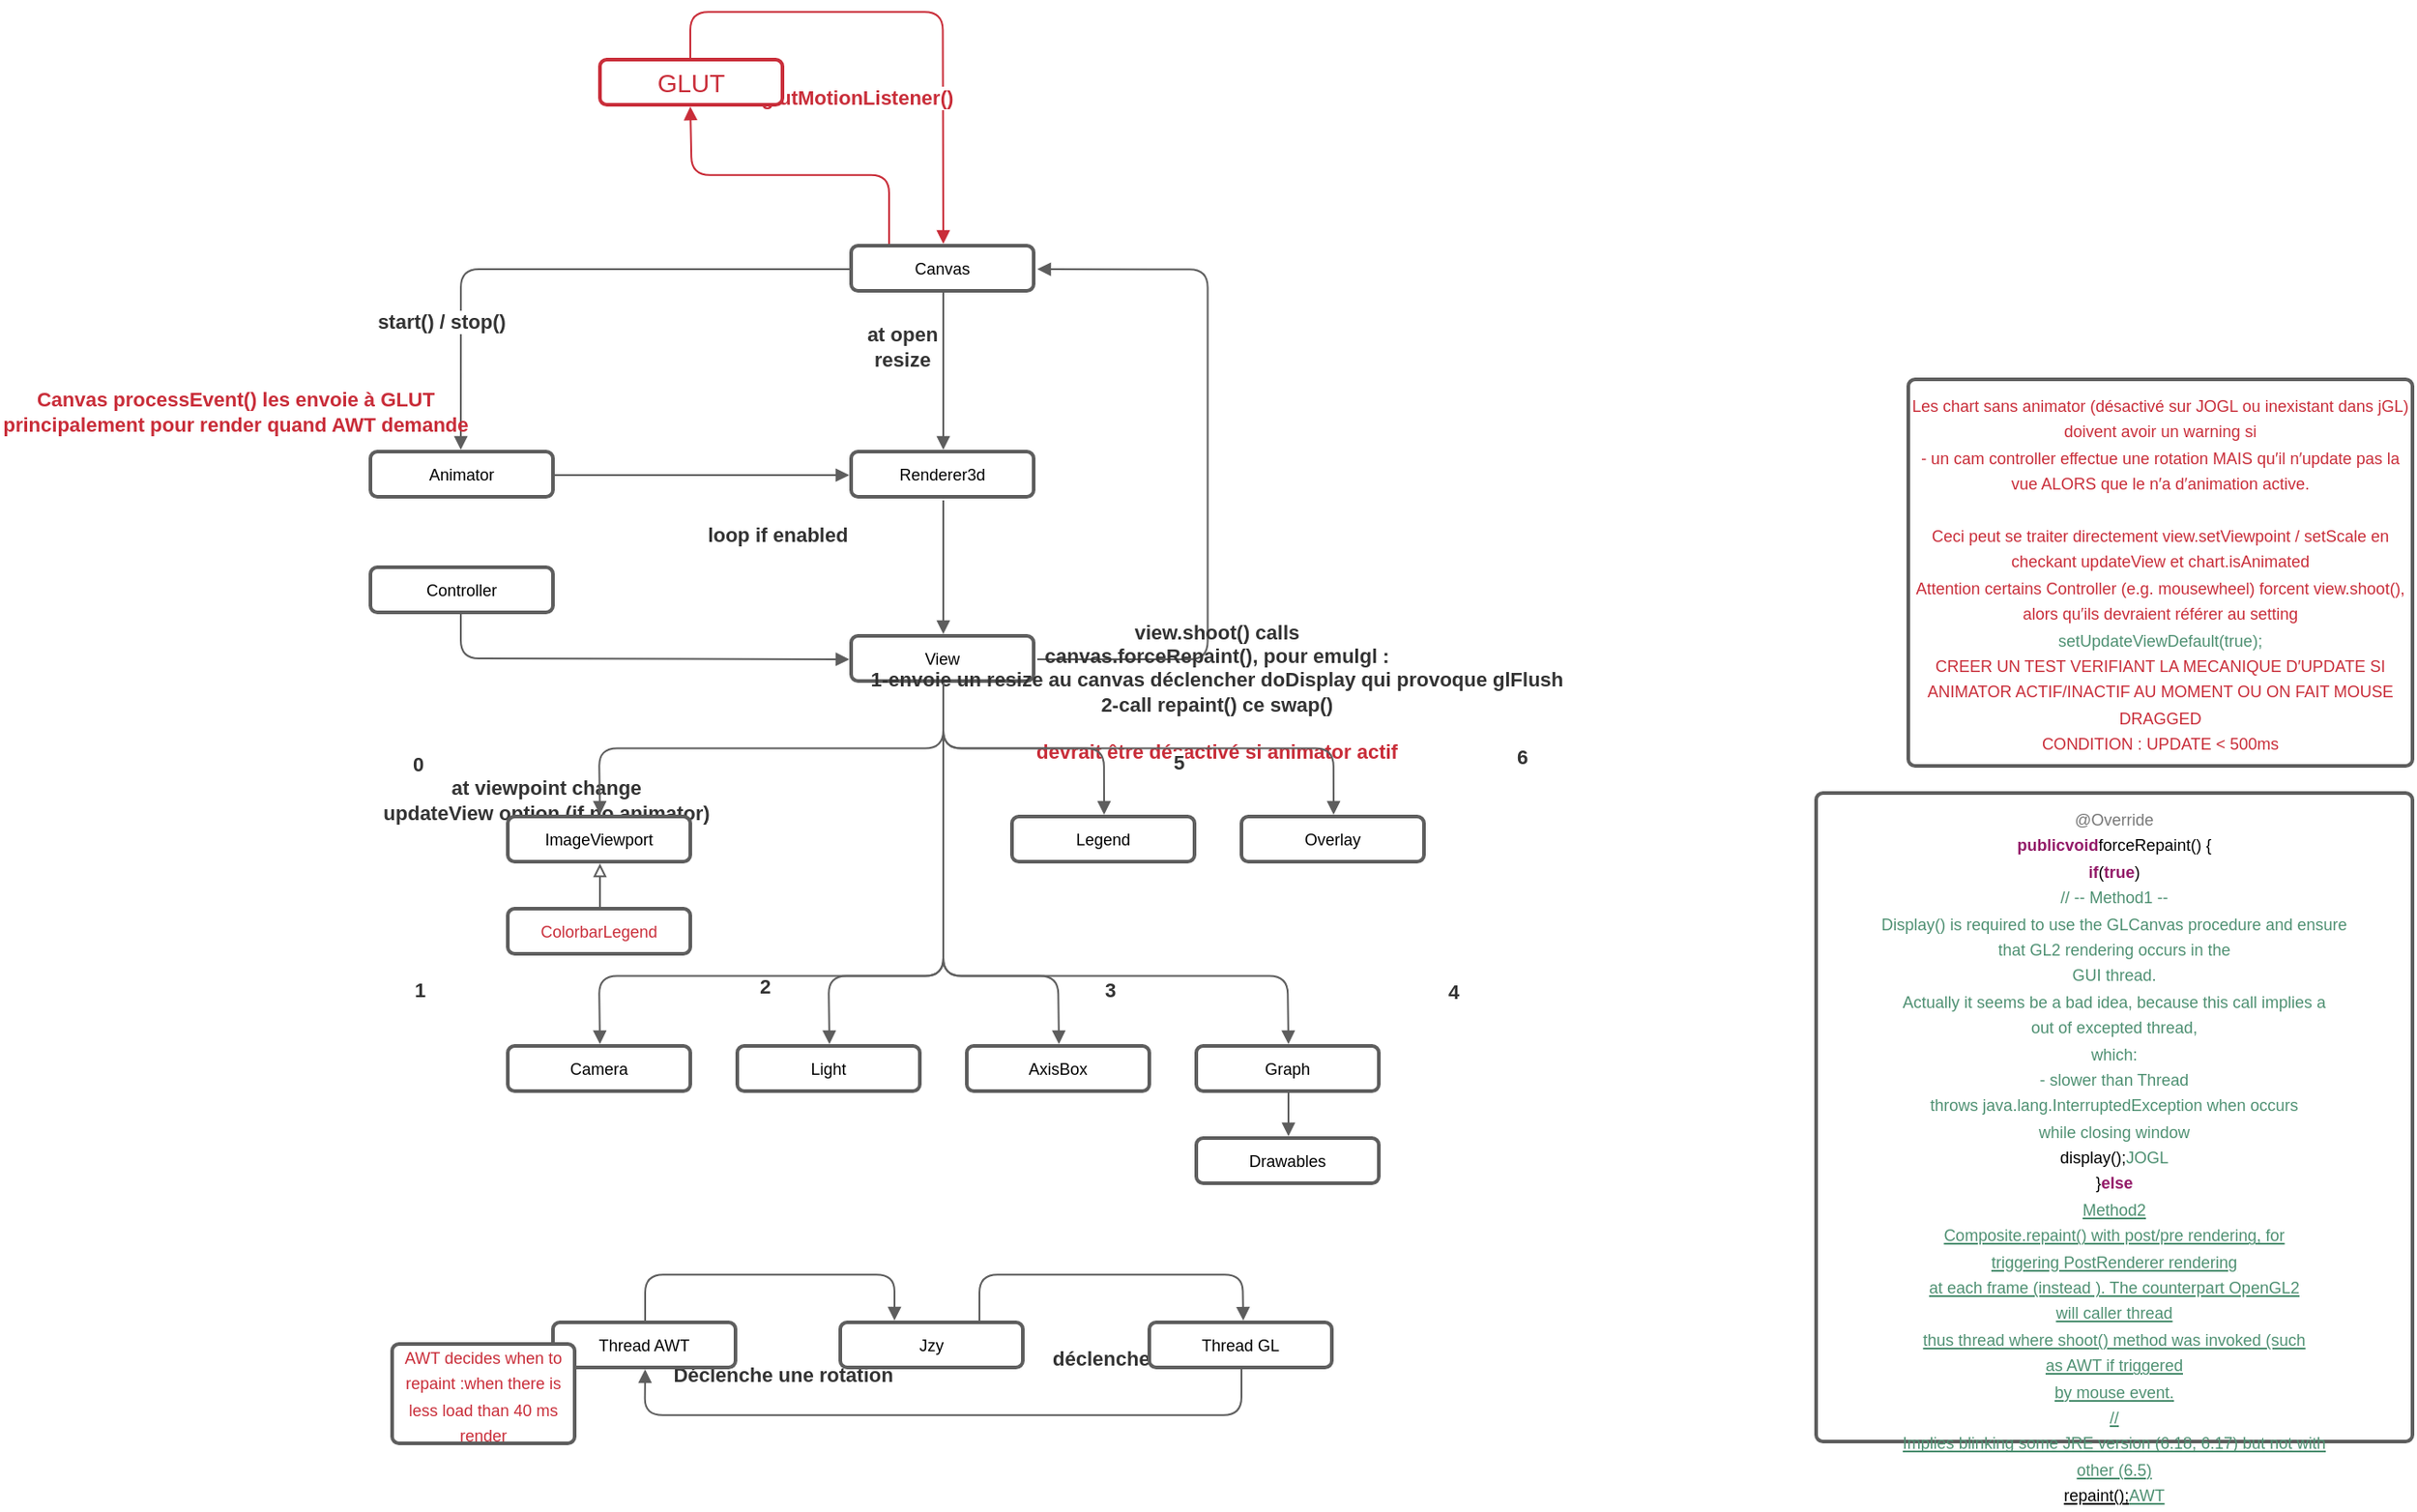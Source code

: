 <mxfile version="15.8.7" type="device" pages="6"><diagram name="jzy3d rendering" id="MXh4NsF8spxjlSfRBm9L"><mxGraphModel dx="2115" dy="1441" grid="1" gridSize="10" guides="1" tooltips="1" connect="1" arrows="1" fold="1" page="1" pageScale="1" pageWidth="1169" pageHeight="827" math="0" shadow="0"><root><mxCell id="0"/><mxCell id="1" parent="0"/><mxCell id="2" style="vsdxID=1;fillColor=none;gradientColor=none;strokeColor=none;strokeWidth=2;spacingTop=-3;spacingBottom=-3;spacingLeft=-3;spacingRight=-3;labelBackgroundColor=none;rounded=1;html=1;whiteSpace=wrap;" parent="1" vertex="1"><mxGeometry x="38" y="319" width="101" height="25" as="geometry"/></mxCell><mxCell id="3" style="vsdxID=2;fillColor=#FFFFFF;gradientColor=none;shape=stencil(fZNRkoIwDIZP09dOSFaUxx1XL7AnYKQunWXBqbCCp7eSMrQV4alJ/jRfUiJofy3zixII19Y0v+qmi7YU9CUQdV0qo1t7EnQQtD83Rv2YpqsLti+5VSKMHlVwTvJUI+Tm9K3vin0gKdluOMCZf83/s2Lv4hwa3A2sPLLy1BmWJqHWmancpuB9rkqP7i6ZZi4Bg/ye2CQ5gQ3kC8bq8GkBKl17qFkqcRPgwhpttrOth8QQEQKEgO86olhPr+NaAJ71bO9WpzurpwZI4kdI7PcUNzFR+mOKwN+Bei+xkLCAOj9tDN+Hbz1R+r1QqKDX4Swgrv2n9jCuAy+KrireJj8er4918erR4QE=);strokeColor=#5e5e5e;strokeWidth=2;spacingTop=-3;spacingBottom=-3;spacingLeft=-3;spacingRight=-3;labelBackgroundColor=none;rounded=1;html=1;whiteSpace=wrap;" parent="2" vertex="1"><mxGeometry width="101" height="25" as="geometry"/></mxCell><mxCell id="4" value="&lt;p style=&quot;align:center;margin-left:0;margin-right:0;margin-top:0px;margin-bottom:0px;text-indent:0;valign:middle;direction:ltr;&quot;&gt;&lt;font style=&quot;font-size:9px;font-family:Arial;color:#000000;direction:ltr;letter-spacing:0px;line-height:100%;opacity:1&quot;&gt;Controller&lt;/font&gt;&lt;/p&gt;" style="text;vsdxID=1;fillColor=none;gradientColor=none;strokeColor=none;strokeWidth=2;spacingTop=-3;spacingBottom=-3;spacingLeft=-3;spacingRight=-3;labelBackgroundColor=none;rounded=1;html=1;whiteSpace=wrap;verticalAlign=middle;align=center;;html=1;" parent="2" vertex="1"><mxGeometry x="3.17" y="2.78" width="95.25" height="19.05" as="geometry"/></mxCell><mxCell id="5" style="vsdxID=3;fillColor=none;gradientColor=none;strokeColor=none;strokeWidth=0;spacingTop=-3;spacingBottom=-3;spacingLeft=-3;spacingRight=-3;labelBackgroundColor=none;rounded=0;html=1;whiteSpace=wrap;" parent="1" vertex="1"><mxGeometry x="723" y="12" width="277" height="158" as="geometry"/></mxCell><mxCell id="6" style="vsdxID=4;fillColor=none;gradientColor=none;image;aspect=fixed;strokeWidth=102;spacingTop=-3;spacingBottom=-3;spacingLeft=-3;spacingRight=-3;labelBackgroundColor=none;rounded=0;html=1;whiteSpace=wrap;" parent="5" vertex="1"><mxGeometry width="277" height="158" as="geometry"/></mxCell><mxCell id="7" style="vsdxID=5;fillColor=none;gradientColor=none;strokeColor=none;strokeWidth=2;spacingTop=-3;spacingBottom=-3;spacingLeft=-3;spacingRight=-3;labelBackgroundColor=none;rounded=1;html=1;whiteSpace=wrap;" parent="1" vertex="1"><mxGeometry x="304" y="357" width="101" height="25" as="geometry"/></mxCell><mxCell id="8" style="vsdxID=6;fillColor=#FFFFFF;gradientColor=none;shape=stencil(fZNRkoIwDIZP09dOSFaUxx1XL7AnYKQunWXBqbCCp7eSMrQV4alJ/jRfUiJofy3zixII19Y0v+qmi7YU9CUQdV0qo1t7EnQQtD83Rv2YpqsLti+5VSKMHlVwTvJUI+Tm9K3vin0gKdluOMCZf83/s2Lv4hwa3A2sPLLy1BmWJqHWmancpuB9rkqP7i6ZZi4Bg/ye2CQ5gQ3kC8bq8GkBKl17qFkqcRPgwhpttrOth8QQEQKEgO86olhPr+NaAJ71bO9WpzurpwZI4kdI7PcUNzFR+mOKwN+Bei+xkLCAOj9tDN+Hbz1R+r1QqKDX4Swgrv2n9jCuAy+KrireJj8er4918erR4QE=);strokeColor=#5e5e5e;strokeWidth=2;spacingTop=-3;spacingBottom=-3;spacingLeft=-3;spacingRight=-3;labelBackgroundColor=none;rounded=1;html=1;whiteSpace=wrap;" parent="7" vertex="1"><mxGeometry width="101" height="25" as="geometry"/></mxCell><mxCell id="9" value="&lt;p style=&quot;align:center;margin-left:0;margin-right:0;margin-top:0px;margin-bottom:0px;text-indent:0;valign:middle;direction:ltr;&quot;&gt;&lt;font style=&quot;font-size:9px;font-family:Arial;color:#000000;direction:ltr;letter-spacing:0px;line-height:100%;opacity:1&quot;&gt;View&lt;/font&gt;&lt;/p&gt;" style="text;vsdxID=5;fillColor=none;gradientColor=none;strokeColor=none;strokeWidth=2;spacingTop=-3;spacingBottom=-3;spacingLeft=-3;spacingRight=-3;labelBackgroundColor=none;rounded=1;html=1;whiteSpace=wrap;verticalAlign=middle;align=center;;html=1;" parent="7" vertex="1"><mxGeometry x="3.17" y="2.78" width="95.25" height="19.05" as="geometry"/></mxCell><mxCell id="10" style="vsdxID=7;fillColor=none;gradientColor=none;strokeColor=none;strokeWidth=2;spacingTop=-3;spacingBottom=-3;spacingLeft=-3;spacingRight=-3;labelBackgroundColor=none;rounded=1;html=1;whiteSpace=wrap;" parent="1" vertex="1"><mxGeometry x="304" y="255" width="101" height="25" as="geometry"/></mxCell><mxCell id="11" style="vsdxID=8;fillColor=#FFFFFF;gradientColor=none;shape=stencil(fZNRkoIwDIZP09dOSFaUxx1XL7AnYKQunWXBqbCCp7eSMrQV4alJ/jRfUiJofy3zixII19Y0v+qmi7YU9CUQdV0qo1t7EnQQtD83Rv2YpqsLti+5VSKMHlVwTvJUI+Tm9K3vin0gKdluOMCZf83/s2Lv4hwa3A2sPLLy1BmWJqHWmancpuB9rkqP7i6ZZi4Bg/ye2CQ5gQ3kC8bq8GkBKl17qFkqcRPgwhpttrOth8QQEQKEgO86olhPr+NaAJ71bO9WpzurpwZI4kdI7PcUNzFR+mOKwN+Bei+xkLCAOj9tDN+Hbz1R+r1QqKDX4Swgrv2n9jCuAy+KrireJj8er4918erR4QE=);strokeColor=#5e5e5e;strokeWidth=2;spacingTop=-3;spacingBottom=-3;spacingLeft=-3;spacingRight=-3;labelBackgroundColor=none;rounded=1;html=1;whiteSpace=wrap;" parent="10" vertex="1"><mxGeometry width="101" height="25" as="geometry"/></mxCell><mxCell id="12" value="&lt;p style=&quot;align:center;margin-left:0;margin-right:0;margin-top:0px;margin-bottom:0px;text-indent:0;valign:middle;direction:ltr;&quot;&gt;&lt;font style=&quot;font-size:9px;font-family:Arial;color:#000000;direction:ltr;letter-spacing:0px;line-height:100%;opacity:1&quot;&gt;Renderer3d&lt;/font&gt;&lt;/p&gt;" style="text;vsdxID=7;fillColor=none;gradientColor=none;strokeColor=none;strokeWidth=2;spacingTop=-3;spacingBottom=-3;spacingLeft=-3;spacingRight=-3;labelBackgroundColor=none;rounded=1;html=1;whiteSpace=wrap;verticalAlign=middle;align=center;;html=1;" parent="10" vertex="1"><mxGeometry x="3.17" y="2.78" width="95.25" height="19.05" as="geometry"/></mxCell><mxCell id="13" style="vsdxID=9;fillColor=none;gradientColor=none;strokeColor=none;strokeWidth=2;spacingTop=-3;spacingBottom=-3;spacingLeft=-3;spacingRight=-3;labelBackgroundColor=none;rounded=1;html=1;whiteSpace=wrap;" parent="1" vertex="1"><mxGeometry x="304" y="141" width="101" height="25" as="geometry"/></mxCell><mxCell id="14" style="vsdxID=10;fillColor=#FFFFFF;gradientColor=none;shape=stencil(fZNRkoIwDIZP09dOSFaUxx1XL7AnYKQunWXBqbCCp7eSMrQV4alJ/jRfUiJofy3zixII19Y0v+qmi7YU9CUQdV0qo1t7EnQQtD83Rv2YpqsLti+5VSKMHlVwTvJUI+Tm9K3vin0gKdluOMCZf83/s2Lv4hwa3A2sPLLy1BmWJqHWmancpuB9rkqP7i6ZZi4Bg/ye2CQ5gQ3kC8bq8GkBKl17qFkqcRPgwhpttrOth8QQEQKEgO86olhPr+NaAJ71bO9WpzurpwZI4kdI7PcUNzFR+mOKwN+Bei+xkLCAOj9tDN+Hbz1R+r1QqKDX4Swgrv2n9jCuAy+KrireJj8er4918erR4QE=);strokeColor=#5e5e5e;strokeWidth=2;spacingTop=-3;spacingBottom=-3;spacingLeft=-3;spacingRight=-3;labelBackgroundColor=none;rounded=1;html=1;whiteSpace=wrap;" parent="13" vertex="1"><mxGeometry width="101" height="25" as="geometry"/></mxCell><mxCell id="15" value="&lt;p style=&quot;align:center;margin-left:0;margin-right:0;margin-top:0px;margin-bottom:0px;text-indent:0;valign:middle;direction:ltr;&quot;&gt;&lt;font style=&quot;font-size:9px;font-family:Arial;color:#000000;direction:ltr;letter-spacing:0px;line-height:100%;opacity:1&quot;&gt;Canvas&lt;/font&gt;&lt;/p&gt;" style="text;vsdxID=9;fillColor=none;gradientColor=none;strokeColor=none;strokeWidth=2;spacingTop=-3;spacingBottom=-3;spacingLeft=-3;spacingRight=-3;labelBackgroundColor=none;rounded=1;html=1;whiteSpace=wrap;verticalAlign=middle;align=center;;html=1;" parent="13" vertex="1"><mxGeometry x="3.17" y="2.78" width="95.25" height="19.05" as="geometry"/></mxCell><mxCell id="68" style="vsdxID=12;edgeStyle=none;startArrow=none;endArrow=block;startSize=5;endSize=5;strokeColor=#5E5E5E;spacingTop=-3;spacingBottom=-3;spacingLeft=-3;spacingRight=-3;verticalAlign=middle;html=1;labelBackgroundColor=none;rounded=1;" parent="1" edge="1"><mxGeometry relative="1" as="geometry"><mxPoint as="offset"/><Array as="points"/><mxPoint x="355" y="282" as="sourcePoint"/><mxPoint x="355" y="356" as="targetPoint"/></mxGeometry></mxCell><mxCell id="69" value="&lt;p style=&quot;align:center;margin-left:0;margin-right:0;margin-top:0px;margin-bottom:0px;text-indent:0;valign:middle;direction:ltr;&quot;&gt;&lt;font style=&quot;font-size:11px;font-family:Arial;color:#333333;direction:ltr;letter-spacing:0px;line-height:100%;opacity:1&quot;&gt;&lt;b&gt;at viewpoint change&lt;br/&gt;&lt;/b&gt;&lt;/font&gt;&lt;/p&gt;&lt;p style=&quot;align:center;margin-left:0;margin-right:0;margin-top:0px;margin-bottom:0px;text-indent:0;valign:middle;direction:ltr;&quot;&gt;&lt;font style=&quot;font-size:11px;font-family:Arial;color:#333333;direction:ltr;letter-spacing:0px;line-height:100%;opacity:1&quot;&gt;&lt;b&gt;updateView option (if no animator)&lt;/b&gt;&lt;/font&gt;&lt;/p&gt;" style="vsdxID=15;edgeStyle=none;startArrow=none;endArrow=block;startSize=5;endSize=5;strokeColor=#5E5E5E;spacingTop=-3;spacingBottom=-3;spacingLeft=-3;spacingRight=-3;verticalAlign=middle;html=1;labelBackgroundColor=#ffffff;rounded=1;align=center;" parent="1" edge="1"><mxGeometry relative="1" as="geometry"><mxPoint x="-48" y="78" as="offset"/><Array as="points"><mxPoint x="88" y="369.44"/></Array><mxPoint x="88" y="345" as="sourcePoint"/><mxPoint x="303" y="370" as="targetPoint"/></mxGeometry></mxCell><mxCell id="72" value="&lt;p style=&quot;align:center;margin-left:0;margin-right:0;margin-top:0px;margin-bottom:0px;text-indent:0;valign:middle;direction:ltr;&quot;&gt;&lt;font style=&quot;font-size:11px;font-family:Arial;color:#333333;direction:ltr;letter-spacing:0px;line-height:100%;opacity:1&quot;&gt;&lt;b&gt;view.shoot() calls&lt;br/&gt;&lt;/b&gt;&lt;/font&gt;&lt;/p&gt;&lt;p style=&quot;align:center;margin-left:0;margin-right:0;margin-top:0px;margin-bottom:0px;text-indent:0;valign:middle;direction:ltr;&quot;&gt;&lt;font style=&quot;font-size:11px;font-family:Arial;color:#333333;direction:ltr;letter-spacing:0px;line-height:100%;opacity:1&quot;&gt;&lt;b&gt;canvas.forceRepaint(), pour emulgl : &lt;br/&gt;&lt;/b&gt;&lt;/font&gt;&lt;/p&gt;&lt;p style=&quot;align:center;margin-left:0;margin-right:0;margin-top:0px;margin-bottom:0px;text-indent:0;valign:middle;direction:ltr;&quot;&gt;&lt;font style=&quot;font-size:11px;font-family:Arial;color:#333333;direction:ltr;letter-spacing:0px;line-height:100%;opacity:1&quot;&gt;&lt;b&gt; 1-envoie un resize au canvas déclencher doDisplay qui provoque glFlush &lt;br/&gt;&lt;/b&gt;&lt;/font&gt;&lt;/p&gt;&lt;p style=&quot;align:center;margin-left:0;margin-right:0;margin-top:0px;margin-bottom:0px;text-indent:0;valign:middle;direction:ltr;&quot;&gt;&lt;font style=&quot;font-size:11px;font-family:Arial;color:#333333;direction:ltr;letter-spacing:0px;line-height:100%;opacity:1&quot;&gt;&lt;b&gt;2-call repaint() ce swap()&lt;br/&gt;&lt;/b&gt;&lt;/font&gt;&lt;/p&gt;&lt;p style=&quot;align:center;margin-left:0;margin-right:0;margin-top:0px;margin-bottom:0px;text-indent:0;valign:middle;direction:ltr;&quot;&gt;&lt;font style=&quot;font-size:11px;font-family:Arial;color:#c92d39;direction:ltr;letter-spacing:0px;line-height:100%;opacity:1&quot;&gt;&lt;b&gt;&lt;br/&gt;&lt;/b&gt;&lt;/font&gt;&lt;/p&gt;&lt;p style=&quot;align:center;margin-left:0;margin-right:0;margin-top:0px;margin-bottom:0px;text-indent:0;valign:middle;direction:ltr;&quot;&gt;&lt;font style=&quot;font-size:11px;font-family:Arial;color:#c92d39;direction:ltr;letter-spacing:0px;line-height:100%;opacity:1&quot;&gt;&lt;b&gt;devrait être désactivé si animator actif&lt;br/&gt;&lt;/b&gt;&lt;/font&gt;&lt;/p&gt;" style="vsdxID=20;edgeStyle=none;startArrow=none;endArrow=block;startSize=5;endSize=5;strokeColor=#5E5E5E;spacingTop=-3;spacingBottom=-3;spacingLeft=-3;spacingRight=-3;verticalAlign=middle;html=1;labelBackgroundColor=none;rounded=1;align=center;" parent="1" edge="1"><mxGeometry relative="1" as="geometry"><mxPoint x="5" y="126" as="offset"/><Array as="points"><mxPoint x="501.29" y="370"/><mxPoint x="501.29" y="154.1"/></Array><mxPoint x="407" y="370" as="sourcePoint"/><mxPoint x="407" y="154" as="targetPoint"/></mxGeometry></mxCell><mxCell id="71" value="&lt;p style=&quot;align:center;margin-left:0;margin-right:0;margin-top:0px;margin-bottom:0px;text-indent:0;valign:middle;direction:ltr;&quot;&gt;&lt;font style=&quot;font-size:11px;font-family:Arial;color:#333333;direction:ltr;letter-spacing:0px;line-height:100%;opacity:1&quot;&gt;&lt;b&gt;start() / stop()&lt;/b&gt;&lt;/font&gt;&lt;/p&gt;" style="vsdxID=19;edgeStyle=none;startArrow=none;endArrow=block;startSize=5;endSize=5;strokeColor=#5E5E5E;spacingTop=-3;spacingBottom=-3;spacingLeft=-3;spacingRight=-3;verticalAlign=middle;html=1;labelBackgroundColor=#ffffff;rounded=1;align=center;" parent="1" edge="1"><mxGeometry relative="1" as="geometry"><mxPoint x="-69" y="29" as="offset"/><Array as="points"><mxPoint x="88.06" y="154"/></Array><mxPoint x="303" y="154" as="sourcePoint"/><mxPoint x="88" y="254" as="targetPoint"/></mxGeometry></mxCell><mxCell id="74" value="&lt;p style=&quot;align:center;margin-left:0;margin-right:0;margin-top:0px;margin-bottom:0px;text-indent:0;valign:middle;direction:ltr;&quot;&gt;&lt;font style=&quot;font-size:11px;font-family:Arial;color:#333333;direction:ltr;letter-spacing:0px;line-height:100%;opacity:1&quot;&gt;&lt;b&gt;0&lt;/b&gt;&lt;/font&gt;&lt;/p&gt;" style="vsdxID=26;edgeStyle=none;startArrow=none;endArrow=block;startSize=5;endSize=5;strokeColor=#5E5E5E;spacingTop=-3;spacingBottom=-3;spacingLeft=-3;spacingRight=-3;verticalAlign=middle;html=1;labelBackgroundColor=#ffffff;rounded=1;align=center;" parent="1" edge="1"><mxGeometry relative="1" as="geometry"><mxPoint x="-195" y="9" as="offset"/><Array as="points"><mxPoint x="355" y="419.19"/><mxPoint x="164.5" y="419.19"/></Array><mxPoint x="355" y="383" as="sourcePoint"/><mxPoint x="165" y="456" as="targetPoint"/></mxGeometry></mxCell><mxCell id="75" value="&lt;p style=&quot;align:center;margin-left:0;margin-right:0;margin-top:0px;margin-bottom:0px;text-indent:0;valign:middle;direction:ltr;&quot;&gt;&lt;font style=&quot;font-size:11px;font-family:Arial;color:#333333;direction:ltr;letter-spacing:0px;line-height:100%;opacity:1&quot;&gt;&lt;b&gt;4&lt;/b&gt;&lt;/font&gt;&lt;/p&gt;" style="vsdxID=29;edgeStyle=none;startArrow=none;endArrow=block;startSize=5;endSize=5;strokeColor=#5E5E5E;spacingTop=-3;spacingBottom=-3;spacingLeft=-3;spacingRight=-3;verticalAlign=middle;html=1;labelBackgroundColor=#ffffff;rounded=1;align=center;" parent="1" edge="1"><mxGeometry relative="1" as="geometry"><mxPoint x="249" y="9" as="offset"/><Array as="points"><mxPoint x="355" y="545.25"/><mxPoint x="545.5" y="545.25"/></Array><mxPoint x="355" y="383" as="sourcePoint"/><mxPoint x="546" y="583" as="targetPoint"/></mxGeometry></mxCell><mxCell id="76" style="vsdxID=32;edgeStyle=none;startArrow=none;endArrow=block;startSize=5;endSize=5;strokeColor=#5E5E5E;spacingTop=-3;spacingBottom=-3;spacingLeft=-3;spacingRight=-3;verticalAlign=middle;html=1;labelBackgroundColor=none;rounded=1;" parent="1" edge="1"><mxGeometry relative="1" as="geometry"><mxPoint y="-1" as="offset"/><Array as="points"/><mxPoint x="546" y="610" as="sourcePoint"/><mxPoint x="546" y="634" as="targetPoint"/></mxGeometry></mxCell><mxCell id="73" style="vsdxID=25;edgeStyle=none;startArrow=none;endFill=0;endArrow=block;startSize=5;endSize=5;strokeColor=#5E5E5E;spacingTop=-3;spacingBottom=-3;spacingLeft=-3;spacingRight=-3;verticalAlign=middle;html=1;labelBackgroundColor=none;rounded=1;" parent="1" edge="1"><mxGeometry relative="1" as="geometry"><mxPoint as="offset"/><Array as="points"/><mxPoint x="165" y="507" as="sourcePoint"/><mxPoint x="165" y="483" as="targetPoint"/></mxGeometry></mxCell><mxCell id="70" value="&lt;p style=&quot;align:center;margin-left:0;margin-right:0;margin-top:0px;margin-bottom:0px;text-indent:0;valign:middle;direction:ltr;&quot;&gt;&lt;font style=&quot;font-size:11px;font-family:Arial;color:#333333;direction:ltr;letter-spacing:0px;line-height:100%;opacity:1&quot;&gt;&lt;b&gt;loop if enabled&lt;/b&gt;&lt;/font&gt;&lt;/p&gt;" style="vsdxID=18;edgeStyle=none;startArrow=none;endArrow=block;startSize=5;endSize=5;strokeColor=#5E5E5E;spacingTop=-3;spacingBottom=-3;spacingLeft=-3;spacingRight=-3;verticalAlign=middle;html=1;labelBackgroundColor=#ffffff;rounded=1;align=center;" parent="1" edge="1"><mxGeometry relative="1" as="geometry"><mxPoint x="41" y="33" as="offset"/><Array as="points"/><mxPoint x="140" y="268" as="sourcePoint"/><mxPoint x="303" y="268" as="targetPoint"/></mxGeometry></mxCell><mxCell id="79" value="&lt;p style=&quot;align:center;margin-left:0;margin-right:0;margin-top:0px;margin-bottom:0px;text-indent:0;valign:middle;direction:ltr;&quot;&gt;&lt;font style=&quot;font-size:11px;font-family:Arial;color:#333333;direction:ltr;letter-spacing:0px;line-height:100%;opacity:1&quot;&gt;&lt;b&gt;3&lt;/b&gt;&lt;/font&gt;&lt;/p&gt;" style="vsdxID=41;edgeStyle=none;startArrow=none;endArrow=block;startSize=5;endSize=5;strokeColor=#5E5E5E;spacingTop=-3;spacingBottom=-3;spacingLeft=-3;spacingRight=-3;verticalAlign=middle;html=1;labelBackgroundColor=#ffffff;rounded=1;align=center;" parent="1" edge="1"><mxGeometry relative="1" as="geometry"><mxPoint x="92" y="38" as="offset"/><Array as="points"><mxPoint x="355" y="545.25"/><mxPoint x="418.5" y="545.25"/></Array><mxPoint x="355" y="383" as="sourcePoint"/><mxPoint x="419" y="583" as="targetPoint"/></mxGeometry></mxCell><mxCell id="78" value="&lt;p style=&quot;align:center;margin-left:0;margin-right:0;margin-top:0px;margin-bottom:0px;text-indent:0;valign:middle;direction:ltr;&quot;&gt;&lt;font style=&quot;font-size:11px;font-family:Arial;color:#333333;direction:ltr;letter-spacing:0px;line-height:100%;opacity:1&quot;&gt;&lt;b&gt;2&lt;/b&gt;&lt;/font&gt;&lt;/p&gt;" style="vsdxID=40;edgeStyle=none;startArrow=none;endArrow=block;startSize=5;endSize=5;strokeColor=#5E5E5E;spacingTop=-3;spacingBottom=-3;spacingLeft=-3;spacingRight=-3;verticalAlign=middle;html=1;labelBackgroundColor=#ffffff;rounded=1;align=center;" parent="1" edge="1"><mxGeometry relative="1" as="geometry"><mxPoint x="-99" y="36" as="offset"/><Array as="points"><mxPoint x="355" y="545.25"/><mxPoint x="291.5" y="545.25"/></Array><mxPoint x="355" y="383" as="sourcePoint"/><mxPoint x="292" y="583" as="targetPoint"/></mxGeometry></mxCell><mxCell id="81" value="&lt;p style=&quot;align:center;margin-left:0;margin-right:0;margin-top:0px;margin-bottom:0px;text-indent:0;valign:middle;direction:ltr;&quot;&gt;&lt;font style=&quot;font-size:11px;font-family:Arial;color:#333333;direction:ltr;letter-spacing:0px;line-height:100%;opacity:1&quot;&gt;&lt;b&gt;6&lt;/b&gt;&lt;/font&gt;&lt;/p&gt;" style="vsdxID=47;edgeStyle=none;startArrow=none;endArrow=block;startSize=5;endSize=5;strokeColor=#5E5E5E;spacingTop=-3;spacingBottom=-3;spacingLeft=-3;spacingRight=-3;verticalAlign=middle;html=1;labelBackgroundColor=#ffffff;rounded=1;align=center;" parent="1" edge="1"><mxGeometry relative="1" as="geometry"><mxPoint x="212" y="5" as="offset"/><Array as="points"><mxPoint x="355" y="419.19"/><mxPoint x="570.9" y="419.19"/></Array><mxPoint x="355" y="383" as="sourcePoint"/><mxPoint x="571" y="456" as="targetPoint"/></mxGeometry></mxCell><mxCell id="83" value="&lt;p style=&quot;align:center;margin-left:0;margin-right:0;margin-top:0px;margin-bottom:0px;text-indent:0;valign:middle;direction:ltr;&quot;&gt;&lt;font style=&quot;font-size:11px;font-family:Arial;color:#c92d39;direction:ltr;letter-spacing:0px;line-height:100%;opacity:1&quot;&gt;&lt;b&gt;glutMotionListener()&lt;/b&gt;&lt;/font&gt;&lt;/p&gt;" style="vsdxID=51;edgeStyle=none;startArrow=none;endArrow=block;startSize=5;endSize=5;strokeColor=#c92d39;spacingTop=-3;spacingBottom=-3;spacingLeft=-3;spacingRight=-3;verticalAlign=middle;html=1;labelBackgroundColor=#ffffff;rounded=1;align=center;" parent="1" edge="1"><mxGeometry relative="1" as="geometry"><mxPoint x="-30" y="47" as="offset"/><Array as="points"><mxPoint x="215" y="11.6"/><mxPoint x="354.7" y="11.6"/></Array><mxPoint x="215" y="37" as="sourcePoint"/><mxPoint x="355" y="140" as="targetPoint"/></mxGeometry></mxCell><mxCell id="82" value="&lt;p style=&quot;align:center;margin-left:0;margin-right:0;margin-top:0px;margin-bottom:0px;text-indent:0;valign:middle;direction:ltr;&quot;&gt;&lt;font style=&quot;font-size:11px;font-family:Arial;color:#c92d39;direction:ltr;letter-spacing:0px;line-height:100%;opacity:1&quot;&gt;&lt;b&gt;Canvas processEvent() les envoie à GLUT&lt;br/&gt;&lt;/b&gt;&lt;/font&gt;&lt;/p&gt;&lt;p style=&quot;align:center;margin-left:0;margin-right:0;margin-top:0px;margin-bottom:0px;text-indent:0;valign:middle;direction:ltr;&quot;&gt;&lt;font style=&quot;font-size:11px;font-family:Arial;color:#c92d39;direction:ltr;letter-spacing:0px;line-height:100%;opacity:1&quot;&gt;&lt;b&gt;principalement pour render quand AWT demande&lt;/b&gt;&lt;/font&gt;&lt;/p&gt;" style="vsdxID=50;edgeStyle=none;startArrow=none;endArrow=block;startSize=5;endSize=5;strokeColor=#c92d39;spacingTop=-3;spacingBottom=-3;spacingLeft=-3;spacingRight=-3;verticalAlign=middle;html=1;labelBackgroundColor=none;rounded=1;align=center;" parent="1" edge="1"><mxGeometry relative="1" as="geometry"><mxPoint x="-308" y="131" as="offset"/><Array as="points"><mxPoint x="325" y="101.9"/><mxPoint x="215.78" y="101.9"/></Array><mxPoint x="325" y="140" as="sourcePoint"/><mxPoint x="215" y="64" as="targetPoint"/></mxGeometry></mxCell><mxCell id="80" value="&lt;p style=&quot;align:center;margin-left:0;margin-right:0;margin-top:0px;margin-bottom:0px;text-indent:0;valign:middle;direction:ltr;&quot;&gt;&lt;font style=&quot;font-size:11px;font-family:Arial;color:#333333;direction:ltr;letter-spacing:0px;line-height:100%;opacity:1&quot;&gt;&lt;b&gt;5&lt;/b&gt;&lt;/font&gt;&lt;/p&gt;" style="vsdxID=46;edgeStyle=none;startArrow=none;endArrow=block;startSize=5;endSize=5;strokeColor=#5E5E5E;spacingTop=-3;spacingBottom=-3;spacingLeft=-3;spacingRight=-3;verticalAlign=middle;html=1;labelBackgroundColor=#ffffff;rounded=1;align=center;" parent="1" edge="1"><mxGeometry relative="1" as="geometry"><mxPoint x="85" y="8" as="offset"/><Array as="points"><mxPoint x="355" y="419.19"/><mxPoint x="443.9" y="419.19"/></Array><mxPoint x="355" y="383" as="sourcePoint"/><mxPoint x="444" y="456" as="targetPoint"/></mxGeometry></mxCell><mxCell id="84" value="&lt;p style=&quot;align:center;margin-left:0;margin-right:0;margin-top:0px;margin-bottom:0px;text-indent:0;valign:middle;direction:ltr;&quot;&gt;&lt;font style=&quot;font-size:11px;font-family:Arial;color:#333333;direction:ltr;letter-spacing:0px;line-height:100%;opacity:1&quot;&gt;&lt;b&gt;Déclenche une rotation&lt;/b&gt;&lt;/font&gt;&lt;/p&gt;" style="vsdxID=58;edgeStyle=none;startArrow=none;endArrow=block;startSize=5;endSize=5;strokeColor=#5E5E5E;spacingTop=-3;spacingBottom=-3;spacingLeft=-3;spacingRight=-3;verticalAlign=middle;html=1;labelBackgroundColor=#ffffff;rounded=1;align=center;" parent="1" edge="1"><mxGeometry relative="1" as="geometry"><mxPoint x="7" y="55" as="offset"/><Array as="points"><mxPoint x="190" y="710.6"/><mxPoint x="327.98" y="710.6"/></Array><mxPoint x="190" y="736" as="sourcePoint"/><mxPoint x="328" y="736" as="targetPoint"/></mxGeometry></mxCell><mxCell id="86" style="vsdxID=62;edgeStyle=none;startArrow=none;endArrow=block;startSize=5;endSize=5;strokeColor=#5E5E5E;spacingTop=-3;spacingBottom=-3;spacingLeft=-3;spacingRight=-3;verticalAlign=middle;html=1;labelBackgroundColor=none;rounded=1;" parent="1" edge="1"><mxGeometry relative="1" as="geometry"><mxPoint x="-1" y="-26" as="offset"/><Array as="points"><mxPoint x="520" y="788.4"/><mxPoint x="189.8" y="788.4"/></Array><mxPoint x="520" y="763" as="sourcePoint"/><mxPoint x="190" y="763" as="targetPoint"/></mxGeometry></mxCell><mxCell id="85" value="&lt;p style=&quot;align:center;margin-left:0;margin-right:0;margin-top:0px;margin-bottom:0px;text-indent:0;valign:middle;direction:ltr;&quot;&gt;&lt;font style=&quot;font-size:11px;font-family:Arial;color:#333333;direction:ltr;letter-spacing:0px;line-height:100%;opacity:1&quot;&gt;&lt;b&gt;déclenche un rendu&lt;/b&gt;&lt;/font&gt;&lt;/p&gt;" style="vsdxID=61;edgeStyle=none;startArrow=none;endArrow=block;startSize=5;endSize=5;strokeColor=#5E5E5E;spacingTop=-3;spacingBottom=-3;spacingLeft=-3;spacingRight=-3;verticalAlign=middle;html=1;labelBackgroundColor=#ffffff;rounded=1;align=center;" parent="1" edge="1"><mxGeometry relative="1" as="geometry"><mxPoint x="19" y="46" as="offset"/><Array as="points"><mxPoint x="375" y="710.6"/><mxPoint x="520.6" y="710.6"/></Array><mxPoint x="375" y="736" as="sourcePoint"/><mxPoint x="521" y="736" as="targetPoint"/></mxGeometry></mxCell><mxCell id="77" value="&lt;p style=&quot;align:center;margin-left:0;margin-right:0;margin-top:0px;margin-bottom:0px;text-indent:0;valign:middle;direction:ltr;&quot;&gt;&lt;font style=&quot;font-size:11px;font-family:Arial;color:#333333;direction:ltr;letter-spacing:0px;line-height:100%;opacity:1&quot;&gt;&lt;b&gt;1&lt;/b&gt;&lt;/font&gt;&lt;/p&gt;" style="vsdxID=39;edgeStyle=none;startArrow=none;endArrow=block;startSize=5;endSize=5;strokeColor=#5E5E5E;spacingTop=-3;spacingBottom=-3;spacingLeft=-3;spacingRight=-3;verticalAlign=middle;html=1;labelBackgroundColor=#ffffff;rounded=1;align=center;" parent="1" edge="1"><mxGeometry relative="1" as="geometry"><mxPoint x="-257" y="8" as="offset"/><Array as="points"><mxPoint x="355" y="545.25"/><mxPoint x="164.5" y="545.25"/></Array><mxPoint x="355" y="383" as="sourcePoint"/><mxPoint x="165" y="583" as="targetPoint"/></mxGeometry></mxCell><mxCell id="67" value="&lt;p style=&quot;align:center;margin-left:0;margin-right:0;margin-top:0px;margin-bottom:0px;text-indent:0;valign:middle;direction:ltr;&quot;&gt;&lt;font style=&quot;font-size:11px;font-family:Arial;color:#333333;direction:ltr;letter-spacing:0px;line-height:100%;opacity:1&quot;&gt;&lt;b&gt;at open&lt;br/&gt;&lt;/b&gt;&lt;/font&gt;&lt;/p&gt;&lt;p style=&quot;align:center;margin-left:0;margin-right:0;margin-top:0px;margin-bottom:0px;text-indent:0;valign:middle;direction:ltr;&quot;&gt;&lt;font style=&quot;font-size:11px;font-family:Arial;color:#333333;direction:ltr;letter-spacing:0px;line-height:100%;opacity:1&quot;&gt;&lt;b&gt;resize&lt;/b&gt;&lt;/font&gt;&lt;/p&gt;" style="vsdxID=11;edgeStyle=none;startArrow=none;endArrow=block;startSize=5;endSize=5;strokeColor=#5E5E5E;spacingTop=-3;spacingBottom=-3;spacingLeft=-3;spacingRight=-3;verticalAlign=middle;html=1;labelBackgroundColor=#ffffff;rounded=1;align=center;" parent="1" edge="1"><mxGeometry relative="1" as="geometry"><mxPoint x="-23" y="-14" as="offset"/><Array as="points"/><mxPoint x="355" y="167" as="sourcePoint"/><mxPoint x="355" y="254" as="targetPoint"/></mxGeometry></mxCell><mxCell id="16" style="vsdxID=13;fillColor=none;gradientColor=none;strokeColor=none;strokeWidth=2;spacingTop=-3;spacingBottom=-3;spacingLeft=-3;spacingRight=-3;labelBackgroundColor=none;rounded=1;html=1;whiteSpace=wrap;" parent="1" vertex="1"><mxGeometry x="114" y="457" width="101" height="25" as="geometry"/></mxCell><mxCell id="17" style="vsdxID=14;fillColor=#FFFFFF;gradientColor=none;shape=stencil(fZNRkoIwDIZP09dOSFaUxx1XL7AnYKQunWXBqbCCp7eSMrQV4alJ/jRfUiJofy3zixII19Y0v+qmi7YU9CUQdV0qo1t7EnQQtD83Rv2YpqsLti+5VSKMHlVwTvJUI+Tm9K3vin0gKdluOMCZf83/s2Lv4hwa3A2sPLLy1BmWJqHWmancpuB9rkqP7i6ZZi4Bg/ye2CQ5gQ3kC8bq8GkBKl17qFkqcRPgwhpttrOth8QQEQKEgO86olhPr+NaAJ71bO9WpzurpwZI4kdI7PcUNzFR+mOKwN+Bei+xkLCAOj9tDN+Hbz1R+r1QqKDX4Swgrv2n9jCuAy+KrireJj8er4918erR4QE=);strokeColor=#5e5e5e;strokeWidth=2;spacingTop=-3;spacingBottom=-3;spacingLeft=-3;spacingRight=-3;labelBackgroundColor=none;rounded=1;html=1;whiteSpace=wrap;" parent="16" vertex="1"><mxGeometry width="101" height="25" as="geometry"/></mxCell><mxCell id="18" value="&lt;p style=&quot;align:center;margin-left:0;margin-right:0;margin-top:0px;margin-bottom:0px;text-indent:0;valign:middle;direction:ltr;&quot;&gt;&lt;font style=&quot;font-size:9px;font-family:Arial;color:#000000;direction:ltr;letter-spacing:0px;line-height:100%;opacity:1&quot;&gt;ImageViewport&lt;/font&gt;&lt;/p&gt;" style="text;vsdxID=13;fillColor=none;gradientColor=none;strokeColor=none;strokeWidth=2;spacingTop=-3;spacingBottom=-3;spacingLeft=-3;spacingRight=-3;labelBackgroundColor=none;rounded=1;html=1;whiteSpace=wrap;verticalAlign=middle;align=center;;html=1;" parent="16" vertex="1"><mxGeometry x="3.17" y="2.78" width="95.25" height="19.05" as="geometry"/></mxCell><mxCell id="19" style="vsdxID=16;fillColor=none;gradientColor=none;strokeColor=none;strokeWidth=2;spacingTop=-3;spacingBottom=-3;spacingLeft=-3;spacingRight=-3;labelBackgroundColor=none;rounded=1;html=1;whiteSpace=wrap;" parent="1" vertex="1"><mxGeometry x="38" y="255" width="101" height="25" as="geometry"/></mxCell><mxCell id="20" style="vsdxID=17;fillColor=#FFFFFF;gradientColor=none;shape=stencil(fZNRkoIwDIZP09dOSFaUxx1XL7AnYKQunWXBqbCCp7eSMrQV4alJ/jRfUiJofy3zixII19Y0v+qmi7YU9CUQdV0qo1t7EnQQtD83Rv2YpqsLti+5VSKMHlVwTvJUI+Tm9K3vin0gKdluOMCZf83/s2Lv4hwa3A2sPLLy1BmWJqHWmancpuB9rkqP7i6ZZi4Bg/ye2CQ5gQ3kC8bq8GkBKl17qFkqcRPgwhpttrOth8QQEQKEgO86olhPr+NaAJ71bO9WpzurpwZI4kdI7PcUNzFR+mOKwN+Bei+xkLCAOj9tDN+Hbz1R+r1QqKDX4Swgrv2n9jCuAy+KrireJj8er4918erR4QE=);strokeColor=#5e5e5e;strokeWidth=2;spacingTop=-3;spacingBottom=-3;spacingLeft=-3;spacingRight=-3;labelBackgroundColor=none;rounded=1;html=1;whiteSpace=wrap;" parent="19" vertex="1"><mxGeometry width="101" height="25" as="geometry"/></mxCell><mxCell id="21" value="&lt;p style=&quot;align:center;margin-left:0;margin-right:0;margin-top:0px;margin-bottom:0px;text-indent:0;valign:middle;direction:ltr;&quot;&gt;&lt;font style=&quot;font-size:9px;font-family:Arial;color:#000000;direction:ltr;letter-spacing:0px;line-height:100%;opacity:1&quot;&gt;Animator&lt;/font&gt;&lt;/p&gt;" style="text;vsdxID=16;fillColor=none;gradientColor=none;strokeColor=none;strokeWidth=2;spacingTop=-3;spacingBottom=-3;spacingLeft=-3;spacingRight=-3;labelBackgroundColor=none;rounded=1;html=1;whiteSpace=wrap;verticalAlign=middle;align=center;;html=1;" parent="19" vertex="1"><mxGeometry x="3.17" y="2.78" width="95.25" height="19.05" as="geometry"/></mxCell><mxCell id="22" style="vsdxID=21;fillColor=none;gradientColor=none;strokeColor=none;strokeWidth=2;spacingTop=-3;spacingBottom=-3;spacingLeft=-3;spacingRight=-3;labelBackgroundColor=none;rounded=1;html=1;whiteSpace=wrap;" parent="1" vertex="1"><mxGeometry x="889" y="215" width="279" height="214" as="geometry"/></mxCell><mxCell id="23" style="vsdxID=22;fillColor=#FFFFFF;gradientColor=none;shape=stencil(fZPddoMgDMefhlsOJpuWy56ue4E9gaeyypnVHmpX7dOPGi0fo3IFyT/kl0AY7i51eVYMxKU33Y+66aqvGX4wAN3Wyuje7hjuGe6+O6OOpru2FZ3PpVWCmCyqopjsoQZRmsOXviuyCY5Z8U4Oijx1v4+Mw+wn1zjfwIvNZPgk7eFqSJyF6uXIC+mvAsg/wOLPZ6YRggsGXPJhPgvQF0zpxdYSNLr1aOWG528BsVjDlZKjjJBDwkyICPBVSRgHYKplCWYX8awBYI3aBbgyosb6hcWVLKR+ryL4l6juORIBie/g3jdmH8IHH+FfKRgKMNmdBOT6j7WbaTRoaHTT0GT5/niUrInGEPd/);strokeColor=#5e5e5e;strokeWidth=2;spacingTop=-3;spacingBottom=-3;spacingLeft=-3;spacingRight=-3;labelBackgroundColor=none;rounded=1;html=1;whiteSpace=wrap;" parent="22" vertex="1"><mxGeometry width="279" height="214" as="geometry"/></mxCell><mxCell id="24" value="&lt;p style=&quot;align:center;margin-left:0;margin-right:0;margin-top:0px;margin-bottom:0px;text-indent:0;valign:top;direction:ltr;&quot;&gt;&lt;font style=&quot;font-size:9px;font-family:Arial;color:#c92d39;direction:ltr;letter-spacing:0px;line-height:100%;opacity:1&quot;&gt;Les chart sans animator (désactivé sur JOGL ou inexistant dans jGL) doivent avoir un  warning si&lt;br/&gt;&lt;/font&gt;&lt;/p&gt;&lt;p style=&quot;align:center;margin-left:0;margin-right:0;margin-top:0px;margin-bottom:0px;text-indent:0;valign:top;direction:ltr;&quot;&gt;&lt;font style=&quot;font-size:9px;font-family:Arial;color:#c92d39;direction:ltr;letter-spacing:0px;line-height:100%;opacity:1&quot;&gt;- un cam controller effectue une rotation MAIS qu&amp;prime;il n&amp;prime;update pas la vue ALORS que le n&amp;prime;a d&amp;prime;animation active.&lt;br/&gt;&lt;/font&gt;&lt;/p&gt;&lt;p style=&quot;align:center;margin-left:0;margin-right:0;margin-top:0px;margin-bottom:0px;text-indent:0;valign:top;direction:ltr;&quot;&gt;&lt;font style=&quot;font-size:9px;font-family:Arial;color:#c92d39;direction:ltr;letter-spacing:0px;line-height:100%;opacity:1&quot;&gt;&lt;br/&gt;&lt;/font&gt;&lt;/p&gt;&lt;p style=&quot;align:center;margin-left:0;margin-right:0;margin-top:0px;margin-bottom:0px;text-indent:0;valign:top;direction:ltr;&quot;&gt;&lt;font style=&quot;font-size:9px;font-family:Arial;color:#c92d39;direction:ltr;letter-spacing:0px;line-height:100%;opacity:1&quot;&gt;Ceci peut se traiter directement view.setViewpoint / setScale en checkant updateView et chart.isAnimated&lt;br/&gt;&lt;/font&gt;&lt;/p&gt;&lt;p style=&quot;align:center;margin-left:0;margin-right:0;margin-top:0px;margin-bottom:0px;text-indent:0;valign:top;direction:ltr;&quot;&gt;&lt;/p&gt;&lt;p style=&quot;align:center;margin-left:0;margin-right:0;margin-top:0px;margin-bottom:0px;text-indent:0;valign:top;direction:ltr;&quot;&gt;&lt;font style=&quot;font-size:9px;font-family:Arial;color:#c92d39;direction:ltr;letter-spacing:0px;line-height:100%;opacity:1&quot;&gt;Attention certains Controller (e.g. mousewheel) forcent view.shoot(), alors qu&amp;prime;ils devraient référer au setting &lt;br/&gt;&lt;/font&gt;&lt;/p&gt;&lt;p style=&quot;align:center;margin-left:0;margin-right:0;margin-top:0px;margin-bottom:0px;text-indent:0;valign:top;direction:ltr;&quot;&gt;&lt;font style=&quot;font-size:9px;font-family:Arial;color:#4e9072;direction:ltr;letter-spacing:0px;line-height:100%;opacity:1&quot;&gt;setUpdateViewDefault(true);&lt;br/&gt;&lt;/font&gt;&lt;/p&gt;&lt;p style=&quot;align:center;margin-left:0;margin-right:0;margin-top:0px;margin-bottom:0px;text-indent:0;valign:top;direction:ltr;&quot;&gt;&lt;/p&gt;&lt;p style=&quot;align:center;margin-left:0;margin-right:0;margin-top:0px;margin-bottom:0px;text-indent:0;valign:top;direction:ltr;&quot;&gt;&lt;font style=&quot;font-size:9px;font-family:Arial;color:#c92d39;direction:ltr;letter-spacing:0px;line-height:100%;opacity:1&quot;&gt;CREER UN TEST VERIFIANT LA MECANIQUE D&amp;prime;UPDATE SI ANIMATOR ACTIF/INACTIF AU MOMENT OU ON FAIT MOUSE DRAGGED&lt;br/&gt;&lt;/font&gt;&lt;/p&gt;&lt;p style=&quot;align:center;margin-left:0;margin-right:0;margin-top:0px;margin-bottom:0px;text-indent:0;valign:top;direction:ltr;&quot;&gt;&lt;/p&gt;&lt;p style=&quot;align:left;margin-left:0;margin-right:0;margin-top:0px;margin-bottom:0px;text-indent:0;valign:top;direction:ltr;&quot;&gt;&lt;font style=&quot;font-size:9px;font-family:Arial;color:#c92d39;direction:ltr;letter-spacing:0px;line-height:100%;opacity:1&quot;&gt;CONDITION : UPDATE &amp;lt; 500ms&lt;/font&gt;&lt;/p&gt;" style="text;vsdxID=21;fillColor=none;gradientColor=none;strokeColor=none;strokeWidth=2;spacingTop=-3;spacingBottom=-3;spacingLeft=-3;spacingRight=-3;labelBackgroundColor=none;rounded=1;html=1;whiteSpace=wrap;verticalAlign=top;align=center;;html=1;" parent="22" vertex="1"><mxGeometry x="3.17" y="3.18" width="273.05" height="208.28" as="geometry"/></mxCell><mxCell id="25" style="vsdxID=23;fillColor=none;gradientColor=none;strokeColor=none;strokeWidth=2;spacingTop=-3;spacingBottom=-3;spacingLeft=-3;spacingRight=-3;labelBackgroundColor=none;rounded=1;html=1;whiteSpace=wrap;" parent="1" vertex="1"><mxGeometry x="114" y="508" width="101" height="25" as="geometry"/></mxCell><mxCell id="26" style="vsdxID=24;fillColor=#FFFFFF;gradientColor=none;shape=stencil(fZNRkoIwDIZP09dOSFaUxx1XL7AnYKQunWXBqbCCp7eSMrQV4alJ/jRfUiJofy3zixII19Y0v+qmi7YU9CUQdV0qo1t7EnQQtD83Rv2YpqsLti+5VSKMHlVwTvJUI+Tm9K3vin0gKdluOMCZf83/s2Lv4hwa3A2sPLLy1BmWJqHWmancpuB9rkqP7i6ZZi4Bg/ye2CQ5gQ3kC8bq8GkBKl17qFkqcRPgwhpttrOth8QQEQKEgO86olhPr+NaAJ71bO9WpzurpwZI4kdI7PcUNzFR+mOKwN+Bei+xkLCAOj9tDN+Hbz1R+r1QqKDX4Swgrv2n9jCuAy+KrireJj8er4918erR4QE=);strokeColor=#5e5e5e;strokeWidth=2;spacingTop=-3;spacingBottom=-3;spacingLeft=-3;spacingRight=-3;labelBackgroundColor=none;rounded=1;html=1;whiteSpace=wrap;" parent="25" vertex="1"><mxGeometry width="101" height="25" as="geometry"/></mxCell><mxCell id="27" value="&lt;p style=&quot;align:center;margin-left:0;margin-right:0;margin-top:0px;margin-bottom:0px;text-indent:0;valign:middle;direction:ltr;&quot;&gt;&lt;font style=&quot;font-size:9px;font-family:Arial;color:#c92d39;direction:ltr;letter-spacing:0px;line-height:100%;opacity:1&quot;&gt;ColorbarLegend&lt;/font&gt;&lt;/p&gt;" style="text;vsdxID=23;fillColor=none;gradientColor=none;strokeColor=none;strokeWidth=2;spacingTop=-3;spacingBottom=-3;spacingLeft=-3;spacingRight=-3;labelBackgroundColor=none;rounded=1;html=1;whiteSpace=wrap;verticalAlign=middle;align=center;;html=1;" parent="25" vertex="1"><mxGeometry x="3.17" y="2.78" width="95.25" height="19.05" as="geometry"/></mxCell><mxCell id="28" style="vsdxID=27;fillColor=none;gradientColor=none;strokeColor=none;strokeWidth=2;spacingTop=-3;spacingBottom=-3;spacingLeft=-3;spacingRight=-3;labelBackgroundColor=none;rounded=1;html=1;whiteSpace=wrap;" parent="1" vertex="1"><mxGeometry x="495" y="584" width="101" height="25" as="geometry"/></mxCell><mxCell id="29" style="vsdxID=28;fillColor=#FFFFFF;gradientColor=none;shape=stencil(fZNRkoIwDIZP09dOSFaUxx1XL7AnYKQunWXBqbCCp7eSMrQV4alJ/jRfUiJofy3zixII19Y0v+qmi7YU9CUQdV0qo1t7EnQQtD83Rv2YpqsLti+5VSKMHlVwTvJUI+Tm9K3vin0gKdluOMCZf83/s2Lv4hwa3A2sPLLy1BmWJqHWmancpuB9rkqP7i6ZZi4Bg/ye2CQ5gQ3kC8bq8GkBKl17qFkqcRPgwhpttrOth8QQEQKEgO86olhPr+NaAJ71bO9WpzurpwZI4kdI7PcUNzFR+mOKwN+Bei+xkLCAOj9tDN+Hbz1R+r1QqKDX4Swgrv2n9jCuAy+KrireJj8er4918erR4QE=);strokeColor=#5e5e5e;strokeWidth=2;spacingTop=-3;spacingBottom=-3;spacingLeft=-3;spacingRight=-3;labelBackgroundColor=none;rounded=1;html=1;whiteSpace=wrap;" parent="28" vertex="1"><mxGeometry width="101" height="25" as="geometry"/></mxCell><mxCell id="30" value="&lt;p style=&quot;align:center;margin-left:0;margin-right:0;margin-top:0px;margin-bottom:0px;text-indent:0;valign:middle;direction:ltr;&quot;&gt;&lt;font style=&quot;font-size:9px;font-family:Arial;color:#000000;direction:ltr;letter-spacing:0px;line-height:100%;opacity:1&quot;&gt;Graph&lt;/font&gt;&lt;/p&gt;" style="text;vsdxID=27;fillColor=none;gradientColor=none;strokeColor=none;strokeWidth=2;spacingTop=-3;spacingBottom=-3;spacingLeft=-3;spacingRight=-3;labelBackgroundColor=none;rounded=1;html=1;whiteSpace=wrap;verticalAlign=middle;align=center;;html=1;" parent="28" vertex="1"><mxGeometry x="3.17" y="2.78" width="95.25" height="19.05" as="geometry"/></mxCell><mxCell id="31" style="vsdxID=30;fillColor=none;gradientColor=none;strokeColor=none;strokeWidth=2;spacingTop=-3;spacingBottom=-3;spacingLeft=-3;spacingRight=-3;labelBackgroundColor=none;rounded=1;html=1;whiteSpace=wrap;" parent="1" vertex="1"><mxGeometry x="495" y="635" width="101" height="25" as="geometry"/></mxCell><mxCell id="32" style="vsdxID=31;fillColor=#FFFFFF;gradientColor=none;shape=stencil(fZNRkoIwDIZP09dOSFaUxx1XL7AnYKQunWXBqbCCp7eSMrQV4alJ/jRfUiJofy3zixII19Y0v+qmi7YU9CUQdV0qo1t7EnQQtD83Rv2YpqsLti+5VSKMHlVwTvJUI+Tm9K3vin0gKdluOMCZf83/s2Lv4hwa3A2sPLLy1BmWJqHWmancpuB9rkqP7i6ZZi4Bg/ye2CQ5gQ3kC8bq8GkBKl17qFkqcRPgwhpttrOth8QQEQKEgO86olhPr+NaAJ71bO9WpzurpwZI4kdI7PcUNzFR+mOKwN+Bei+xkLCAOj9tDN+Hbz1R+r1QqKDX4Swgrv2n9jCuAy+KrireJj8er4918erR4QE=);strokeColor=#5e5e5e;strokeWidth=2;spacingTop=-3;spacingBottom=-3;spacingLeft=-3;spacingRight=-3;labelBackgroundColor=none;rounded=1;html=1;whiteSpace=wrap;" parent="31" vertex="1"><mxGeometry width="101" height="25" as="geometry"/></mxCell><mxCell id="33" value="&lt;p style=&quot;align:center;margin-left:0;margin-right:0;margin-top:0px;margin-bottom:0px;text-indent:0;valign:middle;direction:ltr;&quot;&gt;&lt;font style=&quot;font-size:9px;font-family:Arial;color:#000000;direction:ltr;letter-spacing:0px;line-height:100%;opacity:1&quot;&gt;Drawables&lt;/font&gt;&lt;/p&gt;" style="text;vsdxID=30;fillColor=none;gradientColor=none;strokeColor=none;strokeWidth=2;spacingTop=-3;spacingBottom=-3;spacingLeft=-3;spacingRight=-3;labelBackgroundColor=none;rounded=1;html=1;whiteSpace=wrap;verticalAlign=middle;align=center;;html=1;" parent="31" vertex="1"><mxGeometry x="3.17" y="2.78" width="95.25" height="19.05" as="geometry"/></mxCell><mxCell id="34" style="vsdxID=33;fillColor=none;gradientColor=none;strokeColor=none;strokeWidth=2;spacingTop=-3;spacingBottom=-3;spacingLeft=-3;spacingRight=-3;labelBackgroundColor=none;rounded=1;html=1;whiteSpace=wrap;" parent="1" vertex="1"><mxGeometry x="241" y="584" width="101" height="25" as="geometry"/></mxCell><mxCell id="35" style="vsdxID=34;fillColor=#FFFFFF;gradientColor=none;shape=stencil(fZNRkoIwDIZP09dOSFaUxx1XL7AnYKQunWXBqbCCp7eSMrQV4alJ/jRfUiJofy3zixII19Y0v+qmi7YU9CUQdV0qo1t7EnQQtD83Rv2YpqsLti+5VSKMHlVwTvJUI+Tm9K3vin0gKdluOMCZf83/s2Lv4hwa3A2sPLLy1BmWJqHWmancpuB9rkqP7i6ZZi4Bg/ye2CQ5gQ3kC8bq8GkBKl17qFkqcRPgwhpttrOth8QQEQKEgO86olhPr+NaAJ71bO9WpzurpwZI4kdI7PcUNzFR+mOKwN+Bei+xkLCAOj9tDN+Hbz1R+r1QqKDX4Swgrv2n9jCuAy+KrireJj8er4918erR4QE=);strokeColor=#5e5e5e;strokeWidth=2;spacingTop=-3;spacingBottom=-3;spacingLeft=-3;spacingRight=-3;labelBackgroundColor=none;rounded=1;html=1;whiteSpace=wrap;" parent="34" vertex="1"><mxGeometry width="101" height="25" as="geometry"/></mxCell><mxCell id="36" value="&lt;p style=&quot;align:center;margin-left:0;margin-right:0;margin-top:0px;margin-bottom:0px;text-indent:0;valign:middle;direction:ltr;&quot;&gt;&lt;font style=&quot;font-size:9px;font-family:Arial;color:#000000;direction:ltr;letter-spacing:0px;line-height:100%;opacity:1&quot;&gt;Light&lt;/font&gt;&lt;/p&gt;" style="text;vsdxID=33;fillColor=none;gradientColor=none;strokeColor=none;strokeWidth=2;spacingTop=-3;spacingBottom=-3;spacingLeft=-3;spacingRight=-3;labelBackgroundColor=none;rounded=1;html=1;whiteSpace=wrap;verticalAlign=middle;align=center;;html=1;" parent="34" vertex="1"><mxGeometry x="3.17" y="2.78" width="95.25" height="19.05" as="geometry"/></mxCell><mxCell id="37" style="vsdxID=35;fillColor=none;gradientColor=none;strokeColor=none;strokeWidth=2;spacingTop=-3;spacingBottom=-3;spacingLeft=-3;spacingRight=-3;labelBackgroundColor=none;rounded=1;html=1;whiteSpace=wrap;" parent="1" vertex="1"><mxGeometry x="368" y="584" width="101" height="25" as="geometry"/></mxCell><mxCell id="38" style="vsdxID=36;fillColor=#FFFFFF;gradientColor=none;shape=stencil(fZNRkoIwDIZP09dOSFaUxx1XL7AnYKQunWXBqbCCp7eSMrQV4alJ/jRfUiJofy3zixII19Y0v+qmi7YU9CUQdV0qo1t7EnQQtD83Rv2YpqsLti+5VSKMHlVwTvJUI+Tm9K3vin0gKdluOMCZf83/s2Lv4hwa3A2sPLLy1BmWJqHWmancpuB9rkqP7i6ZZi4Bg/ye2CQ5gQ3kC8bq8GkBKl17qFkqcRPgwhpttrOth8QQEQKEgO86olhPr+NaAJ71bO9WpzurpwZI4kdI7PcUNzFR+mOKwN+Bei+xkLCAOj9tDN+Hbz1R+r1QqKDX4Swgrv2n9jCuAy+KrireJj8er4918erR4QE=);strokeColor=#5e5e5e;strokeWidth=2;spacingTop=-3;spacingBottom=-3;spacingLeft=-3;spacingRight=-3;labelBackgroundColor=none;rounded=1;html=1;whiteSpace=wrap;" parent="37" vertex="1"><mxGeometry width="101" height="25" as="geometry"/></mxCell><mxCell id="39" value="&lt;p style=&quot;align:center;margin-left:0;margin-right:0;margin-top:0px;margin-bottom:0px;text-indent:0;valign:middle;direction:ltr;&quot;&gt;&lt;font style=&quot;font-size:9px;font-family:Arial;color:#000000;direction:ltr;letter-spacing:0px;line-height:100%;opacity:1&quot;&gt;AxisBox&lt;/font&gt;&lt;/p&gt;" style="text;vsdxID=35;fillColor=none;gradientColor=none;strokeColor=none;strokeWidth=2;spacingTop=-3;spacingBottom=-3;spacingLeft=-3;spacingRight=-3;labelBackgroundColor=none;rounded=1;html=1;whiteSpace=wrap;verticalAlign=middle;align=center;;html=1;" parent="37" vertex="1"><mxGeometry x="3.17" y="2.78" width="95.25" height="19.05" as="geometry"/></mxCell><mxCell id="40" style="vsdxID=37;fillColor=none;gradientColor=none;strokeColor=none;strokeWidth=2;spacingTop=-3;spacingBottom=-3;spacingLeft=-3;spacingRight=-3;labelBackgroundColor=none;rounded=1;html=1;whiteSpace=wrap;" parent="1" vertex="1"><mxGeometry x="114" y="584" width="101" height="25" as="geometry"/></mxCell><mxCell id="41" style="vsdxID=38;fillColor=#FFFFFF;gradientColor=none;shape=stencil(fZNRkoIwDIZP09dOSFaUxx1XL7AnYKQunWXBqbCCp7eSMrQV4alJ/jRfUiJofy3zixII19Y0v+qmi7YU9CUQdV0qo1t7EnQQtD83Rv2YpqsLti+5VSKMHlVwTvJUI+Tm9K3vin0gKdluOMCZf83/s2Lv4hwa3A2sPLLy1BmWJqHWmancpuB9rkqP7i6ZZi4Bg/ye2CQ5gQ3kC8bq8GkBKl17qFkqcRPgwhpttrOth8QQEQKEgO86olhPr+NaAJ71bO9WpzurpwZI4kdI7PcUNzFR+mOKwN+Bei+xkLCAOj9tDN+Hbz1R+r1QqKDX4Swgrv2n9jCuAy+KrireJj8er4918erR4QE=);strokeColor=#5e5e5e;strokeWidth=2;spacingTop=-3;spacingBottom=-3;spacingLeft=-3;spacingRight=-3;labelBackgroundColor=none;rounded=1;html=1;whiteSpace=wrap;" parent="40" vertex="1"><mxGeometry width="101" height="25" as="geometry"/></mxCell><mxCell id="42" value="&lt;p style=&quot;align:center;margin-left:0;margin-right:0;margin-top:0px;margin-bottom:0px;text-indent:0;valign:middle;direction:ltr;&quot;&gt;&lt;font style=&quot;font-size:9px;font-family:Arial;color:#000000;direction:ltr;letter-spacing:0px;line-height:100%;opacity:1&quot;&gt;Camera&lt;/font&gt;&lt;/p&gt;" style="text;vsdxID=37;fillColor=none;gradientColor=none;strokeColor=none;strokeWidth=2;spacingTop=-3;spacingBottom=-3;spacingLeft=-3;spacingRight=-3;labelBackgroundColor=none;rounded=1;html=1;whiteSpace=wrap;verticalAlign=middle;align=center;;html=1;" parent="40" vertex="1"><mxGeometry x="3.17" y="2.78" width="95.25" height="19.05" as="geometry"/></mxCell><mxCell id="43" style="vsdxID=42;fillColor=none;gradientColor=none;strokeColor=none;strokeWidth=2;spacingTop=-3;spacingBottom=-3;spacingLeft=-3;spacingRight=-3;labelBackgroundColor=none;rounded=1;html=1;whiteSpace=wrap;" parent="1" vertex="1"><mxGeometry x="393" y="457" width="101" height="25" as="geometry"/></mxCell><mxCell id="44" style="vsdxID=43;fillColor=#FFFFFF;gradientColor=none;shape=stencil(fZNRkoIwDIZP09dOSFaUxx1XL7AnYKQunWXBqbCCp7eSMrQV4alJ/jRfUiJofy3zixII19Y0v+qmi7YU9CUQdV0qo1t7EnQQtD83Rv2YpqsLti+5VSKMHlVwTvJUI+Tm9K3vin0gKdluOMCZf83/s2Lv4hwa3A2sPLLy1BmWJqHWmancpuB9rkqP7i6ZZi4Bg/ye2CQ5gQ3kC8bq8GkBKl17qFkqcRPgwhpttrOth8QQEQKEgO86olhPr+NaAJ71bO9WpzurpwZI4kdI7PcUNzFR+mOKwN+Bei+xkLCAOj9tDN+Hbz1R+r1QqKDX4Swgrv2n9jCuAy+KrireJj8er4918erR4QE=);strokeColor=#5e5e5e;strokeWidth=2;spacingTop=-3;spacingBottom=-3;spacingLeft=-3;spacingRight=-3;labelBackgroundColor=none;rounded=1;html=1;whiteSpace=wrap;" parent="43" vertex="1"><mxGeometry width="101" height="25" as="geometry"/></mxCell><mxCell id="45" value="&lt;p style=&quot;align:center;margin-left:0;margin-right:0;margin-top:0px;margin-bottom:0px;text-indent:0;valign:middle;direction:ltr;&quot;&gt;&lt;font style=&quot;font-size:9px;font-family:Arial;color:#000000;direction:ltr;letter-spacing:0px;line-height:100%;opacity:1&quot;&gt;Legend&lt;/font&gt;&lt;/p&gt;" style="text;vsdxID=42;fillColor=none;gradientColor=none;strokeColor=none;strokeWidth=2;spacingTop=-3;spacingBottom=-3;spacingLeft=-3;spacingRight=-3;labelBackgroundColor=none;rounded=1;html=1;whiteSpace=wrap;verticalAlign=middle;align=center;;html=1;" parent="43" vertex="1"><mxGeometry x="3.17" y="2.78" width="95.25" height="19.05" as="geometry"/></mxCell><mxCell id="46" style="vsdxID=44;fillColor=none;gradientColor=none;strokeColor=none;strokeWidth=2;spacingTop=-3;spacingBottom=-3;spacingLeft=-3;spacingRight=-3;labelBackgroundColor=none;rounded=1;html=1;whiteSpace=wrap;" parent="1" vertex="1"><mxGeometry x="520" y="457" width="101" height="25" as="geometry"/></mxCell><mxCell id="47" style="vsdxID=45;fillColor=#FFFFFF;gradientColor=none;shape=stencil(fZNRkoIwDIZP09dOSFaUxx1XL7AnYKQunWXBqbCCp7eSMrQV4alJ/jRfUiJofy3zixII19Y0v+qmi7YU9CUQdV0qo1t7EnQQtD83Rv2YpqsLti+5VSKMHlVwTvJUI+Tm9K3vin0gKdluOMCZf83/s2Lv4hwa3A2sPLLy1BmWJqHWmancpuB9rkqP7i6ZZi4Bg/ye2CQ5gQ3kC8bq8GkBKl17qFkqcRPgwhpttrOth8QQEQKEgO86olhPr+NaAJ71bO9WpzurpwZI4kdI7PcUNzFR+mOKwN+Bei+xkLCAOj9tDN+Hbz1R+r1QqKDX4Swgrv2n9jCuAy+KrireJj8er4918erR4QE=);strokeColor=#5e5e5e;strokeWidth=2;spacingTop=-3;spacingBottom=-3;spacingLeft=-3;spacingRight=-3;labelBackgroundColor=none;rounded=1;html=1;whiteSpace=wrap;" parent="46" vertex="1"><mxGeometry width="101" height="25" as="geometry"/></mxCell><mxCell id="48" value="&lt;p style=&quot;align:center;margin-left:0;margin-right:0;margin-top:0px;margin-bottom:0px;text-indent:0;valign:middle;direction:ltr;&quot;&gt;&lt;font style=&quot;font-size:9px;font-family:Arial;color:#000000;direction:ltr;letter-spacing:0px;line-height:100%;opacity:1&quot;&gt;Overlay&lt;/font&gt;&lt;/p&gt;" style="text;vsdxID=44;fillColor=none;gradientColor=none;strokeColor=none;strokeWidth=2;spacingTop=-3;spacingBottom=-3;spacingLeft=-3;spacingRight=-3;labelBackgroundColor=none;rounded=1;html=1;whiteSpace=wrap;verticalAlign=middle;align=center;;html=1;" parent="46" vertex="1"><mxGeometry x="3.17" y="2.78" width="95.25" height="19.05" as="geometry"/></mxCell><mxCell id="49" style="vsdxID=48;fillColor=none;gradientColor=none;strokeColor=none;strokeWidth=2;spacingTop=-3;spacingBottom=-3;spacingLeft=-3;spacingRight=-3;labelBackgroundColor=none;rounded=1;html=1;whiteSpace=wrap;" parent="1" vertex="1"><mxGeometry x="165" y="38" width="101" height="25" as="geometry"/></mxCell><mxCell id="50" style="vsdxID=49;fillColor=#FFFFFF;gradientColor=none;shape=stencil(fZNRkoIwDIZP09dOSFaUxx1XL7AnYKQunWXBqbCCp7eSMrQV4alJ/jRfUiJofy3zixII19Y0v+qmi7YU9CUQdV0qo1t7EnQQtD83Rv2YpqsLti+5VSKMHlVwTvJUI+Tm9K3vin0gKdluOMCZf83/s2Lv4hwa3A2sPLLy1BmWJqHWmancpuB9rkqP7i6ZZi4Bg/ye2CQ5gQ3kC8bq8GkBKl17qFkqcRPgwhpttrOth8QQEQKEgO86olhPr+NaAJ71bO9WpzurpwZI4kdI7PcUNzFR+mOKwN+Bei+xkLCAOj9tDN+Hbz1R+r1QqKDX4Swgrv2n9jCuAy+KrireJj8er4918erR4QE=);strokeColor=#c92d39;strokeWidth=2;spacingTop=-3;spacingBottom=-3;spacingLeft=-3;spacingRight=-3;labelBackgroundColor=none;rounded=1;html=1;whiteSpace=wrap;" parent="49" vertex="1"><mxGeometry width="101" height="25" as="geometry"/></mxCell><mxCell id="51" value="&lt;p style=&quot;align:center;margin-left:0;margin-right:0;margin-top:0px;margin-bottom:0px;text-indent:0;valign:middle;direction:ltr;&quot;&gt;&lt;font style=&quot;font-size:14px;font-family:Arial;color:#c92d39;direction:ltr;letter-spacing:0px;line-height:100%;opacity:1&quot;&gt;GLUT&lt;/font&gt;&lt;/p&gt;" style="text;vsdxID=48;fillColor=none;gradientColor=none;strokeColor=none;strokeWidth=2;spacingTop=-3;spacingBottom=-3;spacingLeft=-3;spacingRight=-3;labelBackgroundColor=none;rounded=1;html=1;whiteSpace=wrap;verticalAlign=middle;align=center;;html=1;" parent="49" vertex="1"><mxGeometry x="3.17" y="2.77" width="95.25" height="19.69" as="geometry"/></mxCell><mxCell id="52" style="vsdxID=52;fillColor=none;gradientColor=none;strokeColor=none;strokeWidth=2;spacingTop=-3;spacingBottom=-3;spacingLeft=-3;spacingRight=-3;labelBackgroundColor=none;rounded=1;html=1;whiteSpace=wrap;" parent="1" vertex="1"><mxGeometry x="838" y="444" width="330" height="359" as="geometry"/></mxCell><mxCell id="53" style="vsdxID=53;fillColor=#FFFFFF;gradientColor=none;shape=stencil(fZNNcoMwDIVP4y0jW9DCMpOkF+gJmOAWTwhkHNJCT18H4fqnDqxs6T38SbYY7m9tfZVMwG3Uw1l+q2ZsGR6YEKpvpVajWTE8Mtx/DFp+6uHeN7S/1kYpYInIhjz8oRZQ69O7+pEUgwz5a0EJcl6Gr8eJ05qn1Lz+IYOXJfBG2tNdk5iHarvN8hK8L6f0JGy6EKtBBP4J7XF8RZvRFyynw84AdKr3YKsyK4sAGLZoq8rwRcQhIQeIAJ9UhLEeUw1LIDvHXwlVvgXtDK4K20aL7RcWV2JR/V5F9E9Z3XUkDInX4O43hp/CC5/F/1owVGCyPwnK7RdrFsto0NCorqPJ8vPxKJkQjSEefwE=);strokeColor=#5e5e5e;strokeWidth=2;spacingTop=-3;spacingBottom=-3;spacingLeft=-3;spacingRight=-3;labelBackgroundColor=none;rounded=1;html=1;whiteSpace=wrap;" parent="52" vertex="1"><mxGeometry width="330" height="359" as="geometry"/></mxCell><mxCell id="54" value="&lt;p style=&quot;align:center;margin-left:0;margin-right:0;margin-top:0px;margin-bottom:0px;text-indent:0;valign:top;direction:ltr;&quot;&gt;&lt;font style=&quot;font-size:9px;font-family:Arial;color:#777777;direction:ltr;letter-spacing:0px;line-height:100%;opacity:1&quot;&gt;@Override&lt;/font&gt;&lt;font style=&quot;font-size:14px;font-family:Arial;color:#000000;direction:ltr;letter-spacing:0px;line-height:100%;opacity:1&quot;&gt;&lt;br/&gt;&lt;/font&gt;&lt;/p&gt;&lt;p style=&quot;align:center;margin-left:0;margin-right:0;margin-top:0px;margin-bottom:0px;text-indent:0;valign:top;direction:ltr;&quot;&gt;&lt;font style=&quot;font-size:9px;font-family:Arial;color:#931a68;direction:ltr;letter-spacing:0px;line-height:100%;opacity:1&quot;&gt;&lt;b&gt;publicvoid&lt;/b&gt;&lt;/font&gt;&lt;font style=&quot;font-size:9px;font-family:Arial;color:#000000;direction:ltr;letter-spacing:0px;line-height:100%;opacity:1&quot;&gt;forceRepaint() {&lt;/font&gt;&lt;/p&gt;&lt;p style=&quot;align:center;margin-left:0;margin-right:0;margin-top:0px;margin-bottom:0px;text-indent:0;valign:top;direction:ltr;&quot;&gt;&lt;font style=&quot;font-size:9px;font-family:Arial;color:#931a68;direction:ltr;letter-spacing:0px;line-height:100%;opacity:1&quot;&gt;&lt;b&gt;if&lt;/b&gt;&lt;/font&gt;&lt;font style=&quot;font-size:9px;font-family:Arial;color:#000000;direction:ltr;letter-spacing:0px;line-height:100%;opacity:1&quot;&gt;(&lt;/font&gt;&lt;font style=&quot;font-size:9px;font-family:Arial;color:#931a68;direction:ltr;letter-spacing:0px;line-height:100%;opacity:1&quot;&gt;&lt;b&gt;true&lt;/b&gt;&lt;/font&gt;&lt;font style=&quot;font-size:9px;font-family:Arial;color:#000000;direction:ltr;letter-spacing:0px;line-height:100%;opacity:1&quot;&gt;) &lt;/font&gt;&lt;/p&gt;&lt;p style=&quot;align:center;margin-left:0;margin-right:0;margin-top:0px;margin-bottom:0px;text-indent:0;valign:top;direction:ltr;&quot;&gt;&lt;font style=&quot;font-size:9px;font-family:Arial;color:#4e9072;direction:ltr;letter-spacing:0px;line-height:100%;opacity:1&quot;&gt;// -- Method1 --&lt;/font&gt;&lt;/p&gt;&lt;p style=&quot;align:center;margin-left:0;margin-right:0;margin-top:0px;margin-bottom:0px;text-indent:0;valign:top;direction:ltr;&quot;&gt;&lt;font style=&quot;font-size:9px;font-family:Arial;color:#4e9072;direction:ltr;letter-spacing:0px;line-height:100%;opacity:1&quot;&gt;Display() is required to use the GLCanvas procedure and ensure&lt;/font&gt;&lt;/p&gt;&lt;p style=&quot;align:center;margin-left:0;margin-right:0;margin-top:0px;margin-bottom:0px;text-indent:0;valign:top;direction:ltr;&quot;&gt;&lt;font style=&quot;font-size:9px;font-family:Arial;color:#4e9072;direction:ltr;letter-spacing:0px;line-height:100%;opacity:1&quot;&gt;that GL2 rendering occurs in the&lt;/font&gt;&lt;/p&gt;&lt;p style=&quot;align:center;margin-left:0;margin-right:0;margin-top:0px;margin-bottom:0px;text-indent:0;valign:top;direction:ltr;&quot;&gt;&lt;font style=&quot;font-size:9px;font-family:Arial;color:#4e9072;direction:ltr;letter-spacing:0px;line-height:100%;opacity:1&quot;&gt;GUI thread.&lt;/font&gt;&lt;/p&gt;&lt;p style=&quot;align:center;margin-left:0;margin-right:0;margin-top:0px;margin-bottom:0px;text-indent:0;valign:top;direction:ltr;&quot;&gt;&lt;font style=&quot;font-size:9px;font-family:Arial;color:#4e9072;direction:ltr;letter-spacing:0px;line-height:100%;opacity:1&quot;&gt;Actually it seems be a bad idea, because this call implies a&lt;/font&gt;&lt;/p&gt;&lt;p style=&quot;align:center;margin-left:0;margin-right:0;margin-top:0px;margin-bottom:0px;text-indent:0;valign:top;direction:ltr;&quot;&gt;&lt;font style=&quot;font-size:9px;font-family:Arial;color:#4e9072;direction:ltr;letter-spacing:0px;line-height:100%;opacity:1&quot;&gt;out of excepted thread,&lt;/font&gt;&lt;/p&gt;&lt;p style=&quot;align:center;margin-left:0;margin-right:0;margin-top:0px;margin-bottom:0px;text-indent:0;valign:top;direction:ltr;&quot;&gt;&lt;font style=&quot;font-size:9px;font-family:Arial;color:#4e9072;direction:ltr;letter-spacing:0px;line-height:100%;opacity:1&quot;&gt;which:&lt;/font&gt;&lt;/p&gt;&lt;p style=&quot;align:center;margin-left:0;margin-right:0;margin-top:0px;margin-bottom:0px;text-indent:0;valign:top;direction:ltr;&quot;&gt;&lt;font style=&quot;font-size:9px;font-family:Arial;color:#4e9072;direction:ltr;letter-spacing:0px;line-height:100%;opacity:1&quot;&gt;- slower than Thread&lt;/font&gt;&lt;/p&gt;&lt;p style=&quot;align:center;margin-left:0;margin-right:0;margin-top:0px;margin-bottom:0px;text-indent:0;valign:top;direction:ltr;&quot;&gt;&lt;font style=&quot;font-size:9px;font-family:Arial;color:#4e9072;direction:ltr;letter-spacing:0px;line-height:100%;opacity:1&quot;&gt;throws java.lang.InterruptedException when occurs&lt;/font&gt;&lt;/p&gt;&lt;p style=&quot;align:center;margin-left:0;margin-right:0;margin-top:0px;margin-bottom:0px;text-indent:0;valign:top;direction:ltr;&quot;&gt;&lt;font style=&quot;font-size:9px;font-family:Arial;color:#4e9072;direction:ltr;letter-spacing:0px;line-height:100%;opacity:1&quot;&gt;while closing window&lt;/font&gt;&lt;/p&gt;&lt;p style=&quot;align:center;margin-left:0;margin-right:0;margin-top:0px;margin-bottom:0px;text-indent:0;valign:top;direction:ltr;&quot;&gt;&lt;font style=&quot;font-size:9px;font-family:Arial;color:#000000;direction:ltr;letter-spacing:0px;line-height:100%;opacity:1&quot;&gt;display();&lt;/font&gt;&lt;font style=&quot;font-size:9px;font-family:Arial;color:#4e9072;direction:ltr;letter-spacing:0px;line-height:100%;opacity:1&quot;&gt;JOGL&lt;/font&gt;&lt;/p&gt;&lt;p style=&quot;align:center;margin-left:0;margin-right:0;margin-top:0px;margin-bottom:0px;text-indent:0;valign:top;direction:ltr;&quot;&gt;&lt;font style=&quot;font-size:9px;font-family:Arial;color:#000000;direction:ltr;letter-spacing:0px;line-height:100%;opacity:1&quot;&gt;}&lt;/font&gt;&lt;font style=&quot;font-size:9px;font-family:Arial;color:#931a68;direction:ltr;letter-spacing:0px;line-height:100%;opacity:1&quot;&gt;&lt;b&gt;else&lt;/b&gt;&lt;/font&gt;&lt;/p&gt;&lt;p style=&quot;align:center;margin-left:0;margin-right:0;margin-top:0px;margin-bottom:0px;text-indent:0;valign:top;direction:ltr;&quot;&gt;&lt;font style=&quot;font-size:9px;font-family:Arial;color:#4e9072;direction:ltr;letter-spacing:0px;line-height:100%;opacity:1&quot;&gt;&lt;u&gt;Method2 &lt;/u&gt;&lt;/font&gt;&lt;/p&gt;&lt;p style=&quot;align:center;margin-left:0;margin-right:0;margin-top:0px;margin-bottom:0px;text-indent:0;valign:top;direction:ltr;&quot;&gt;&lt;font style=&quot;font-size:9px;font-family:Arial;color:#4e9072;direction:ltr;letter-spacing:0px;line-height:100%;opacity:1&quot;&gt;&lt;u&gt;Composite.repaint() with post/pre rendering, for&lt;/u&gt;&lt;/font&gt;&lt;/p&gt;&lt;p style=&quot;align:center;margin-left:0;margin-right:0;margin-top:0px;margin-bottom:0px;text-indent:0;valign:top;direction:ltr;&quot;&gt;&lt;font style=&quot;font-size:9px;font-family:Arial;color:#4e9072;direction:ltr;letter-spacing:0px;line-height:100%;opacity:1&quot;&gt;&lt;u&gt;triggering PostRenderer rendering&lt;/u&gt;&lt;/font&gt;&lt;/p&gt;&lt;p style=&quot;align:center;margin-left:0;margin-right:0;margin-top:0px;margin-bottom:0px;text-indent:0;valign:top;direction:ltr;&quot;&gt;&lt;font style=&quot;font-size:9px;font-family:Arial;color:#4e9072;direction:ltr;letter-spacing:0px;line-height:100%;opacity:1&quot;&gt;&lt;u&gt;at each frame (instead ). The counterpart OpenGL2&lt;/u&gt;&lt;/font&gt;&lt;/p&gt;&lt;p style=&quot;align:center;margin-left:0;margin-right:0;margin-top:0px;margin-bottom:0px;text-indent:0;valign:top;direction:ltr;&quot;&gt;&lt;font style=&quot;font-size:9px;font-family:Arial;color:#4e9072;direction:ltr;letter-spacing:0px;line-height:100%;opacity:1&quot;&gt;&lt;u&gt;will caller thread&lt;/u&gt;&lt;/font&gt;&lt;/p&gt;&lt;p style=&quot;align:center;margin-left:0;margin-right:0;margin-top:0px;margin-bottom:0px;text-indent:0;valign:top;direction:ltr;&quot;&gt;&lt;font style=&quot;font-size:9px;font-family:Arial;color:#4e9072;direction:ltr;letter-spacing:0px;line-height:100%;opacity:1&quot;&gt;&lt;u&gt;thus thread where shoot() method was invoked (such&lt;/u&gt;&lt;/font&gt;&lt;/p&gt;&lt;p style=&quot;align:center;margin-left:0;margin-right:0;margin-top:0px;margin-bottom:0px;text-indent:0;valign:top;direction:ltr;&quot;&gt;&lt;font style=&quot;font-size:9px;font-family:Arial;color:#4e9072;direction:ltr;letter-spacing:0px;line-height:100%;opacity:1&quot;&gt;&lt;u&gt;as AWT if triggered&lt;/u&gt;&lt;/font&gt;&lt;/p&gt;&lt;p style=&quot;align:center;margin-left:0;margin-right:0;margin-top:0px;margin-bottom:0px;text-indent:0;valign:top;direction:ltr;&quot;&gt;&lt;font style=&quot;font-size:9px;font-family:Arial;color:#4e9072;direction:ltr;letter-spacing:0px;line-height:100%;opacity:1&quot;&gt;&lt;u&gt;by mouse event.&lt;/u&gt;&lt;/font&gt;&lt;/p&gt;&lt;p style=&quot;align:center;margin-left:0;margin-right:0;margin-top:0px;margin-bottom:0px;text-indent:0;valign:top;direction:ltr;&quot;&gt;&lt;font style=&quot;font-size:9px;font-family:Arial;color:#4e9072;direction:ltr;letter-spacing:0px;line-height:100%;opacity:1&quot;&gt;&lt;u&gt;//&lt;/u&gt;&lt;/font&gt;&lt;/p&gt;&lt;p style=&quot;align:center;margin-left:0;margin-right:0;margin-top:0px;margin-bottom:0px;text-indent:0;valign:top;direction:ltr;&quot;&gt;&lt;font style=&quot;font-size:9px;font-family:Arial;color:#4e9072;direction:ltr;letter-spacing:0px;line-height:100%;opacity:1&quot;&gt;&lt;u&gt;Implies blinking some JRE version (6.18, 6.17) but not with&lt;/u&gt;&lt;/font&gt;&lt;/p&gt;&lt;p style=&quot;align:center;margin-left:0;margin-right:0;margin-top:0px;margin-bottom:0px;text-indent:0;valign:top;direction:ltr;&quot;&gt;&lt;font style=&quot;font-size:9px;font-family:Arial;color:#4e9072;direction:ltr;letter-spacing:0px;line-height:100%;opacity:1&quot;&gt;&lt;u&gt;other (6.5)&lt;/u&gt;&lt;/font&gt;&lt;/p&gt;&lt;p style=&quot;align:center;margin-left:0;margin-right:0;margin-top:0px;margin-bottom:0px;text-indent:0;valign:top;direction:ltr;&quot;&gt;&lt;font style=&quot;font-size:9px;font-family:Arial;color:#000000;direction:ltr;letter-spacing:0px;line-height:100%;opacity:1&quot;&gt;&lt;u&gt;repaint();&lt;/u&gt;&lt;/font&gt;&lt;font style=&quot;font-size:9px;font-family:Arial;color:#4e9072;direction:ltr;letter-spacing:0px;line-height:100%;opacity:1&quot;&gt;&lt;u&gt;AWT&lt;/u&gt;&lt;/font&gt;&lt;/p&gt;&lt;p style=&quot;align:center;margin-left:0;margin-right:0;margin-top:0px;margin-bottom:0px;text-indent:0;valign:top;direction:ltr;&quot;&gt;&lt;/p&gt;&lt;p style=&quot;align:left;margin-left:0;margin-right:0;margin-top:0px;margin-bottom:0px;text-indent:0;valign:top;direction:ltr;&quot;&gt;&lt;/p&gt;" style="text;vsdxID=52;fillColor=none;gradientColor=none;strokeColor=none;strokeWidth=2;spacingTop=-3;spacingBottom=-3;spacingLeft=-3;spacingRight=-3;labelBackgroundColor=none;rounded=1;html=1;whiteSpace=wrap;verticalAlign=top;align=center;;html=1;" parent="52" vertex="1"><mxGeometry x="3.17" y="2.25" width="323.85" height="353.7" as="geometry"/></mxCell><mxCell id="55" style="vsdxID=54;fillColor=none;gradientColor=none;strokeColor=none;strokeWidth=2;spacingTop=-3;spacingBottom=-3;spacingLeft=-3;spacingRight=-3;labelBackgroundColor=none;rounded=1;html=1;whiteSpace=wrap;" parent="1" vertex="1"><mxGeometry x="139" y="737" width="101" height="25" as="geometry"/></mxCell><mxCell id="56" style="vsdxID=55;fillColor=#FFFFFF;gradientColor=none;shape=stencil(fZNRkoIwDIZP09dOSFaUxx1XL7AnYKQunWXBqbCCp7eSMrQV4alJ/jRfUiJofy3zixII19Y0v+qmi7YU9CUQdV0qo1t7EnQQtD83Rv2YpqsLti+5VSKMHlVwTvJUI+Tm9K3vin0gKdluOMCZf83/s2Lv4hwa3A2sPLLy1BmWJqHWmancpuB9rkqP7i6ZZi4Bg/ye2CQ5gQ3kC8bq8GkBKl17qFkqcRPgwhpttrOth8QQEQKEgO86olhPr+NaAJ71bO9WpzurpwZI4kdI7PcUNzFR+mOKwN+Bei+xkLCAOj9tDN+Hbz1R+r1QqKDX4Swgrv2n9jCuAy+KrireJj8er4918erR4QE=);strokeColor=#5e5e5e;strokeWidth=2;spacingTop=-3;spacingBottom=-3;spacingLeft=-3;spacingRight=-3;labelBackgroundColor=none;rounded=1;html=1;whiteSpace=wrap;" parent="55" vertex="1"><mxGeometry width="101" height="25" as="geometry"/></mxCell><mxCell id="57" value="&lt;p style=&quot;align:center;margin-left:0;margin-right:0;margin-top:0px;margin-bottom:0px;text-indent:0;valign:middle;direction:ltr;&quot;&gt;&lt;font style=&quot;font-size:9px;font-family:Arial;color:#000000;direction:ltr;letter-spacing:0px;line-height:100%;opacity:1&quot;&gt;Thread AWT&lt;/font&gt;&lt;/p&gt;" style="text;vsdxID=54;fillColor=none;gradientColor=none;strokeColor=none;strokeWidth=2;spacingTop=-3;spacingBottom=-3;spacingLeft=-3;spacingRight=-3;labelBackgroundColor=none;rounded=1;html=1;whiteSpace=wrap;verticalAlign=middle;align=center;;html=1;" parent="55" vertex="1"><mxGeometry x="3.17" y="2.78" width="95.25" height="19.05" as="geometry"/></mxCell><mxCell id="58" style="vsdxID=56;fillColor=none;gradientColor=none;strokeColor=none;strokeWidth=2;spacingTop=-3;spacingBottom=-3;spacingLeft=-3;spacingRight=-3;labelBackgroundColor=none;rounded=1;html=1;whiteSpace=wrap;" parent="1" vertex="1"><mxGeometry x="469" y="737" width="101" height="25" as="geometry"/></mxCell><mxCell id="59" style="vsdxID=57;fillColor=#FFFFFF;gradientColor=none;shape=stencil(fZNRkoIwDIZP09dOSFaUxx1XL7AnYKQunWXBqbCCp7eSMrQV4alJ/jRfUiJofy3zixII19Y0v+qmi7YU9CUQdV0qo1t7EnQQtD83Rv2YpqsLti+5VSKMHlVwTvJUI+Tm9K3vin0gKdluOMCZf83/s2Lv4hwa3A2sPLLy1BmWJqHWmancpuB9rkqP7i6ZZi4Bg/ye2CQ5gQ3kC8bq8GkBKl17qFkqcRPgwhpttrOth8QQEQKEgO86olhPr+NaAJ71bO9WpzurpwZI4kdI7PcUNzFR+mOKwN+Bei+xkLCAOj9tDN+Hbz1R+r1QqKDX4Swgrv2n9jCuAy+KrireJj8er4918erR4QE=);strokeColor=#5e5e5e;strokeWidth=2;spacingTop=-3;spacingBottom=-3;spacingLeft=-3;spacingRight=-3;labelBackgroundColor=none;rounded=1;html=1;whiteSpace=wrap;" parent="58" vertex="1"><mxGeometry width="101" height="25" as="geometry"/></mxCell><mxCell id="60" value="&lt;p style=&quot;align:center;margin-left:0;margin-right:0;margin-top:0px;margin-bottom:0px;text-indent:0;valign:middle;direction:ltr;&quot;&gt;&lt;font style=&quot;font-size:9px;font-family:Arial;color:#000000;direction:ltr;letter-spacing:0px;line-height:100%;opacity:1&quot;&gt;Thread GL&lt;/font&gt;&lt;/p&gt;" style="text;vsdxID=56;fillColor=none;gradientColor=none;strokeColor=none;strokeWidth=2;spacingTop=-3;spacingBottom=-3;spacingLeft=-3;spacingRight=-3;labelBackgroundColor=none;rounded=1;html=1;whiteSpace=wrap;verticalAlign=middle;align=center;;html=1;" parent="58" vertex="1"><mxGeometry x="3.17" y="2.78" width="95.25" height="19.05" as="geometry"/></mxCell><mxCell id="61" style="vsdxID=59;fillColor=none;gradientColor=none;strokeColor=none;strokeWidth=2;spacingTop=-3;spacingBottom=-3;spacingLeft=-3;spacingRight=-3;labelBackgroundColor=none;rounded=1;html=1;whiteSpace=wrap;" parent="1" vertex="1"><mxGeometry x="298" y="737" width="101" height="25" as="geometry"/></mxCell><mxCell id="62" style="vsdxID=60;fillColor=#FFFFFF;gradientColor=none;shape=stencil(fZNRkoIwDIZP09dOSFaUxx1XL7AnYKQunWXBqbCCp7eSMrQV4alJ/jRfUiJofy3zixII19Y0v+qmi7YU9CUQdV0qo1t7EnQQtD83Rv2YpqsLti+5VSKMHlVwTvJUI+Tm9K3vin0gKdluOMCZf83/s2Lv4hwa3A2sPLLy1BmWJqHWmancpuB9rkqP7i6ZZi4Bg/ye2CQ5gQ3kC8bq8GkBKl17qFkqcRPgwhpttrOth8QQEQKEgO86olhPr+NaAJ71bO9WpzurpwZI4kdI7PcUNzFR+mOKwN+Bei+xkLCAOj9tDN+Hbz1R+r1QqKDX4Swgrv2n9jCuAy+KrireJj8er4918erR4QE=);strokeColor=#5e5e5e;strokeWidth=2;spacingTop=-3;spacingBottom=-3;spacingLeft=-3;spacingRight=-3;labelBackgroundColor=none;rounded=1;html=1;whiteSpace=wrap;" parent="61" vertex="1"><mxGeometry width="101" height="25" as="geometry"/></mxCell><mxCell id="63" value="&lt;p style=&quot;align:center;margin-left:0;margin-right:0;margin-top:0px;margin-bottom:0px;text-indent:0;valign:middle;direction:ltr;&quot;&gt;&lt;font style=&quot;font-size:9px;font-family:Arial;color:#000000;direction:ltr;letter-spacing:0px;line-height:100%;opacity:1&quot;&gt;Jzy&lt;/font&gt;&lt;/p&gt;" style="text;vsdxID=59;fillColor=none;gradientColor=none;strokeColor=none;strokeWidth=2;spacingTop=-3;spacingBottom=-3;spacingLeft=-3;spacingRight=-3;labelBackgroundColor=none;rounded=1;html=1;whiteSpace=wrap;verticalAlign=middle;align=center;;html=1;" parent="61" vertex="1"><mxGeometry x="3.17" y="2.78" width="95.25" height="19.05" as="geometry"/></mxCell><mxCell id="64" style="vsdxID=63;fillColor=none;gradientColor=none;strokeColor=none;strokeWidth=2;spacingTop=-3;spacingBottom=-3;spacingLeft=-3;spacingRight=-3;labelBackgroundColor=none;rounded=1;html=1;whiteSpace=wrap;" parent="1" vertex="1"><mxGeometry x="50" y="749" width="101" height="55" as="geometry"/></mxCell><mxCell id="65" style="vsdxID=64;fillColor=#FFFFFF;gradientColor=none;shape=stencil(fZPdcoMgEIWfhltmYRMrl5n8vECfwIm0MjWaIaY1ffoSFyswRK9g9xz4dnEZ7m9NddVMwm2w/Zf+MfXQMDwwKU3XaGsGt2J4ZLj/6K3+tP29q2l/rZxSwhTRNXnEUy2hsud386spBhzF25YS5Lz0388bR5+n1IN2BVd0yIm057slsYjVfotcSAi+jb9olB6IF8o7ZHTAiPMBM9sDQ8F0PewcQWu6gFYVXG4jYljDVaWrPkaGhBAgBnxZEqYGzLUsw7w4PBRyUGvUi0H8V12WMXdYWVrKjBo2K6F/xRq8R8aQQV0eOIUf4xefKcNaMFZgtj8ZyvV/1i2m4aCxMW1LsxXm02FyIRpEPP4B);strokeColor=#5e5e5e;strokeWidth=2;spacingTop=-3;spacingBottom=-3;spacingLeft=-3;spacingRight=-3;labelBackgroundColor=none;rounded=1;html=1;whiteSpace=wrap;" parent="64" vertex="1"><mxGeometry width="101" height="55" as="geometry"/></mxCell><mxCell id="66" value="&lt;p style=&quot;align:center;margin-left:0;margin-right:0;margin-top:0px;margin-bottom:0px;text-indent:0;valign:middle;direction:ltr;&quot;&gt;&lt;font style=&quot;font-size:9px;font-family:Arial;color:#c92d39;direction:ltr;letter-spacing:0px;line-height:100%;opacity:1&quot;&gt;AWT decides when to repaint  :when there is less load than 40 ms render&lt;/font&gt;&lt;/p&gt;" style="text;vsdxID=63;fillColor=none;gradientColor=none;strokeColor=none;strokeWidth=2;spacingTop=-3;spacingBottom=-3;spacingLeft=-3;spacingRight=-3;labelBackgroundColor=none;rounded=1;html=1;whiteSpace=wrap;verticalAlign=middle;align=center;;html=1;" parent="64" vertex="1"><mxGeometry x="3.17" y="3.05" width="95.25" height="48.9" as="geometry"/></mxCell></root></mxGraphModel></diagram><diagram name="Colorbar" id="jGVQoBLReQR6hWJ8cphD"><mxGraphModel dx="2115" dy="614" grid="1" gridSize="10" guides="1" tooltips="1" connect="1" arrows="1" fold="1" page="1" pageScale="1" pageWidth="1169" pageHeight="827" math="0" shadow="0"><root><mxCell id="0"/><mxCell id="1" parent="0"/><mxCell id="2" style="vsdxID=1;fillColor=none;gradientColor=none;strokeColor=none;strokeWidth=2;spacingTop=-3;spacingBottom=-3;spacingLeft=-3;spacingRight=-3;labelBackgroundColor=none;rounded=1;html=1;whiteSpace=wrap;" parent="1" vertex="1"><mxGeometry x="546" y="12" width="406" height="165" as="geometry"/></mxCell><mxCell id="3" style="vsdxID=2;fillColor=#FFFFFF;gradientColor=none;shape=stencil(fZNRbsMgDIZPwysyuE3L49R1F9gJooYtaFlS0XRLe/rSGBRANDyB/Vv+bGOGh0tbnzWTcBnt8KP/TTO2DN+ZlKZvtTWjuzE8Mjx8DVZ/2+HaN/Q+104pYbbohmLEUy2htqdPc9dkA45ityUHRf4Of8+Mk/eT60Yv6dSz4YO0p6slsUjV/ik4oIqOJPckQ+6Nt9xkEj9hEKiNF2AsmLPDmwPoTB/BKsWhSoBhjdbJt/uUGFJCAZACvqoIcz2WGlZAXiI8045Xag16CQhV7LmqUuy4sLySgBr3KqN/xRqNoxBQ+A3LfHP4KR14oIxrwVSBxf6UKFd/rLvMq0FLY7qONiv256vkTLSGeHwA);strokeColor=#000000;strokeWidth=2;spacingTop=-3;spacingBottom=-3;spacingLeft=-3;spacingRight=-3;labelBackgroundColor=none;rounded=1;html=1;whiteSpace=wrap;" parent="2" vertex="1"><mxGeometry width="406" height="165" as="geometry"/></mxCell><mxCell id="4" style="vsdxID=3;fillColor=none;gradientColor=none;strokeColor=none;strokeWidth=2;spacingTop=-3;spacingBottom=-3;spacingLeft=-3;spacingRight=-3;labelBackgroundColor=none;rounded=1;html=1;whiteSpace=wrap;" parent="1" vertex="1"><mxGeometry x="330" y="276" width="139" height="38" as="geometry"/></mxCell><mxCell id="5" style="vsdxID=4;fillColor=#FFFFFF;gradientColor=none;shape=stencil(fZNRkoIwDIZP09dOSGS6PDque4E9ASNVOrLgVNxFT7+VlKGtCE9N8qf5khJBu2tdXrRAuPa2O+s/U/W1oE+BaNpaW9O7k6C9oN2xs/pku1tbsX0pnRJh9OiKc7KnGqG0h2/z0OwDSZnKOcCZP93vs+Lg4xy6+xvY/GLl4WZZmsVab25knkHw+SoD+rskkk/AKH8gNlGqSUChYKwOWwfQmDZALZREFeGu0hYfUqmYGBJCgBjwXUeU6ul1XAvAs94TrfLO6qmBXG6KmDjsKW1iogzHlIC/Aw1eYiFhAXV+2hR+iN96ogx7oVhBr8NZQFz7T91hXAdeFNM0vE1hPF0f5+LVo/0/);strokeColor=#19967d;strokeWidth=2;spacingTop=-3;spacingBottom=-3;spacingLeft=-3;spacingRight=-3;labelBackgroundColor=none;rounded=1;html=1;whiteSpace=wrap;" parent="4" vertex="1"><mxGeometry width="139" height="38" as="geometry"/></mxCell><mxCell id="6" value="&lt;p style=&quot;align:center;margin-left:0;margin-right:0;margin-top:0px;margin-bottom:0px;text-indent:0;valign:middle;direction:ltr;&quot;&gt;&lt;font style=&quot;font-size:14px;font-family:Arial;color:#19967d;direction:ltr;letter-spacing:0px;line-height:100%;opacity:1&quot;&gt;AWTImageViewport&lt;/font&gt;&lt;/p&gt;" style="text;vsdxID=3;fillColor=none;gradientColor=none;strokeColor=none;strokeWidth=2;spacingTop=-3;spacingBottom=-3;spacingLeft=-3;spacingRight=-3;labelBackgroundColor=none;rounded=1;html=1;whiteSpace=wrap;verticalAlign=middle;align=center;;html=1;" parent="4" vertex="1"><mxGeometry x="3.17" y="3.08" width="133.35" height="31.75" as="geometry"/></mxCell><mxCell id="7" style="vsdxID=5;fillColor=none;gradientColor=none;strokeColor=none;strokeWidth=2;spacingTop=-3;spacingBottom=-3;spacingLeft=-3;spacingRight=-3;labelBackgroundColor=none;rounded=1;html=1;whiteSpace=wrap;" parent="1" vertex="1"><mxGeometry x="330" y="365" width="139" height="40" as="geometry"/></mxCell><mxCell id="8" style="vsdxID=6;fillColor=#FFFFFF;gradientColor=none;shape=stencil(hZNBcoMwDEVP461HSEkclp00uUBPwAS3eEoh45CG9vR1kCm266SsLOn/8ZOMBO3OTXXSAuE82P5dX009NIKeBaLpGm3N4E6C9oJ2r73Vb7a/dDXHp8opEaaMrtlT3NQIlT2+mG/NOZBUqDUX2PnRf95uHH2dS18clXKlpsSBtceLZXERq324kkhl8Pl7RvQ8ruwNGPlH4hClmgUUCqbb4ckBtKYLYEslUUXA8Ii23EqlYmJICAFiwHsdUaqn3MAyyIvDG+CfES+GuYu13Gxj7LCxOVXKFDacFqWqe7zBk2QtGeDllYu/LPHD/9IGPVGsoOycMqSP/1x3mFaEl8e0LW9YWE9XyqV4HWn/Aw==);strokeColor=#19967d;strokeWidth=2;spacingTop=-3;spacingBottom=-3;spacingLeft=-3;spacingRight=-3;labelBackgroundColor=none;rounded=1;html=1;whiteSpace=wrap;" parent="7" vertex="1"><mxGeometry width="139" height="40" as="geometry"/></mxCell><mxCell id="9" value="&lt;p style=&quot;align:center;margin-left:0;margin-right:0;margin-top:0px;margin-bottom:0px;text-indent:0;valign:middle;direction:ltr;&quot;&gt;&lt;font style=&quot;font-size:14px;font-family:Arial;color:#19967d;direction:ltr;letter-spacing:0px;line-height:100%;opacity:1&quot;&gt;AWTLegend&lt;br/&gt;&lt;/font&gt;&lt;/p&gt;&lt;p style=&quot;align:center;margin-left:0;margin-right:0;margin-top:0px;margin-bottom:0px;text-indent:0;valign:middle;direction:ltr;&quot;&gt;&lt;font style=&quot;font-size:14px;font-family:Arial;color:#19967d;direction:ltr;letter-spacing:0px;line-height:100%;opacity:1&quot;&gt;glDrawPixel&lt;/font&gt;&lt;/p&gt;" style="text;vsdxID=5;fillColor=none;gradientColor=none;strokeColor=none;strokeWidth=2;spacingTop=-3;spacingBottom=-3;spacingLeft=-3;spacingRight=-3;labelBackgroundColor=none;rounded=1;html=1;whiteSpace=wrap;verticalAlign=middle;align=center;;html=1;" parent="7" vertex="1"><mxGeometry x="3.17" y="2.97" width="133.35" height="34.29" as="geometry"/></mxCell><mxCell id="10" style="vsdxID=7;fillColor=none;gradientColor=none;strokeColor=none;strokeWidth=2;spacingTop=-3;spacingBottom=-3;spacingLeft=-3;spacingRight=-3;labelBackgroundColor=none;rounded=1;html=1;whiteSpace=wrap;" parent="1" vertex="1"><mxGeometry x="558" y="238" width="177" height="38" as="geometry"/></mxCell><mxCell id="11" style="vsdxID=8;fillColor=#FFFFFF;gradientColor=none;shape=stencil(fZNRkoMgDIZPwysDROvyuNNtL9ATOJWuzLraobZ19/SlBkdCrT6R5I/5EgiD7aUuz4Ypceld92PutuprBl9MKdvWxtnenxjsGGxPnTPfrru2Fdrn0iuVGD2mwhz5VCtRuuPB/hv0CQ6yyDGAmb/d7VlxCHEM/YU/oLlH5fHqUCqpNpgZz6WIvlBlUFNlXYQERfIHQFNxmQUBxIKxuvj0AI1tI1Rd8I8NwV2l1ZoLoMSCEnp6CviuI0j18DquBeBZH4hWeWf11EDOM02J457SJibKeEwJ+DvQ6CYWEhYewny1KfxA73qijHsBqoDX4Swgrr1TfxjXARfFNg1uUxxP18e7cPVg9wA=);strokeColor=#fcc438;strokeWidth=2;spacingTop=-3;spacingBottom=-3;spacingLeft=-3;spacingRight=-3;labelBackgroundColor=none;rounded=1;html=1;whiteSpace=wrap;" parent="10" vertex="1"><mxGeometry width="177" height="38" as="geometry"/></mxCell><mxCell id="12" value="&lt;p style=&quot;align:left;margin-left:0;margin-right:0;margin-top:0px;margin-bottom:0px;text-indent:0;valign:top;direction:ltr;&quot;&gt;&lt;font style=&quot;font-size:14px;font-family:Arial;color:#fcc438;direction:ltr;letter-spacing:0px;line-height:100%;opacity:1&quot;&gt;JOGL : Image to java.nio.DirectByteBuffer&lt;/font&gt;&lt;/p&gt;" style="text;vsdxID=7;fillColor=none;gradientColor=none;strokeColor=none;strokeWidth=2;spacingTop=-3;spacingBottom=-3;spacingLeft=-3;spacingRight=-3;labelBackgroundColor=none;rounded=1;html=1;whiteSpace=wrap;verticalAlign=top;align=left;;html=1;" parent="10" vertex="1"><mxGeometry x="3.17" y="3.08" width="171.45" height="31.75" as="geometry"/></mxCell><mxCell id="62" value="&lt;p style=&quot;align:center;margin-left:0;margin-right:0;margin-top:0px;margin-bottom:0px;text-indent:0;valign:middle;direction:ltr;&quot;&gt;&lt;font style=&quot;font-size:11px;font-family:Arial;color:#333333;direction:ltr;letter-spacing:0px;line-height:100%;opacity:1&quot;&gt;&lt;b&gt;render()&lt;/b&gt;&lt;/font&gt;&lt;/p&gt;" style="vsdxID=10;edgeStyle=none;startArrow=none;endArrow=block;startSize=5;endSize=5;strokeColor=#5E5E5E;spacingTop=-3;spacingBottom=-3;spacingLeft=-3;spacingRight=-3;verticalAlign=middle;html=1;labelBackgroundColor=#ffffff;rounded=1;align=center;" parent="1" edge="1"><mxGeometry relative="1" as="geometry"><mxPoint x="22" y="14" as="offset"/><Array as="points"><mxPoint x="513.49" y="295"/><mxPoint x="513.49" y="329.6"/></Array><mxPoint x="470" y="295" as="sourcePoint"/><mxPoint x="557" y="330" as="targetPoint"/></mxGeometry></mxCell><mxCell id="61" value="&lt;p style=&quot;align:center;margin-left:0;margin-right:0;margin-top:0px;margin-bottom:0px;text-indent:0;valign:middle;direction:ltr;&quot;&gt;&lt;font style=&quot;font-size:11px;font-family:Arial;color:#333333;direction:ltr;letter-spacing:0px;line-height:100%;opacity:1&quot;&gt;&lt;b&gt;setImage()&lt;/b&gt;&lt;/font&gt;&lt;/p&gt;" style="vsdxID=9;edgeStyle=none;startArrow=none;endArrow=block;startSize=5;endSize=5;strokeColor=#5E5E5E;spacingTop=-3;spacingBottom=-3;spacingLeft=-3;spacingRight=-3;verticalAlign=middle;html=1;labelBackgroundColor=#ffffff;rounded=1;align=center;" parent="1" edge="1"><mxGeometry relative="1" as="geometry"><mxPoint x="15" y="21" as="offset"/><Array as="points"><mxPoint x="513.49" y="295"/><mxPoint x="513.49" y="256.9"/></Array><mxPoint x="470" y="295" as="sourcePoint"/><mxPoint x="557" y="257" as="targetPoint"/></mxGeometry></mxCell><mxCell id="65" style="vsdxID=17;edgeStyle=none;dashed=1;dashPattern=4.00 2.00;startArrow=none;endFill=0;endArrow=block;startSize=5;endSize=5;strokeColor=#5E5E5E;spacingTop=-3;spacingBottom=-3;spacingLeft=-3;spacingRight=-3;verticalAlign=middle;html=1;labelBackgroundColor=none;rounded=1;" parent="1" edge="1"><mxGeometry relative="1" as="geometry"><mxPoint y="-1" as="offset"/><Array as="points"/><mxPoint x="383" y="275" as="sourcePoint"/><mxPoint x="383" y="229" as="targetPoint"/></mxGeometry></mxCell><mxCell id="66" style="vsdxID=20;edgeStyle=none;startArrow=none;endArrow=block;startSize=5;endSize=5;strokeColor=#5E5E5E;spacingTop=-3;spacingBottom=-3;spacingLeft=-3;spacingRight=-3;verticalAlign=middle;html=1;labelBackgroundColor=none;rounded=1;" parent="1" edge="1"><mxGeometry relative="1" as="geometry"><mxPoint as="offset"/><Array as="points"/><mxPoint x="559" y="474" as="sourcePoint"/><mxPoint x="608" y="474" as="targetPoint"/></mxGeometry></mxCell><mxCell id="64" style="vsdxID=16;edgeStyle=none;dashed=1;dashPattern=4.00 2.00;startArrow=none;endFill=0;endArrow=block;startSize=5;endSize=5;strokeColor=#5E5E5E;spacingTop=-3;spacingBottom=-3;spacingLeft=-3;spacingRight=-3;verticalAlign=middle;html=1;labelBackgroundColor=none;rounded=1;" parent="1" edge="1"><mxGeometry relative="1" as="geometry"><mxPoint y="-1" as="offset"/><Array as="points"/><mxPoint x="400" y="364" as="sourcePoint"/><mxPoint x="400" y="315" as="targetPoint"/></mxGeometry></mxCell><mxCell id="68" style="vsdxID=26;edgeStyle=none;startArrow=none;endArrow=block;startSize=5;endSize=5;strokeColor=#5E5E5E;spacingTop=-3;spacingBottom=-3;spacingLeft=-3;spacingRight=-3;verticalAlign=middle;html=1;labelBackgroundColor=none;rounded=1;" parent="1" edge="1"><mxGeometry relative="1" as="geometry"><mxPoint x="-39" y="-14" as="offset"/><Array as="points"><mxPoint x="762.4" y="257"/><mxPoint x="762.4" y="418.6"/><mxPoint x="710.64" y="418.6"/></Array><mxPoint x="737" y="257" as="sourcePoint"/><mxPoint x="711" y="453" as="targetPoint"/></mxGeometry></mxCell><mxCell id="70" value="&lt;p style=&quot;align:center;margin-left:0;margin-right:0;margin-top:0px;margin-bottom:0px;text-indent:0;valign:middle;direction:ltr;&quot;&gt;&lt;font style=&quot;font-size:11px;font-family:Arial;color:#333333;direction:ltr;letter-spacing:0px;line-height:100%;opacity:1&quot;&gt;&lt;b&gt;render()&lt;/b&gt;&lt;/font&gt;&lt;/p&gt;" style="vsdxID=30;edgeStyle=none;startArrow=none;endArrow=block;startSize=5;endSize=5;strokeColor=#5E5E5E;spacingTop=-3;spacingBottom=-3;spacingLeft=-3;spacingRight=-3;verticalAlign=middle;html=1;labelBackgroundColor=#ffffff;rounded=1;align=center;" parent="1" edge="1"><mxGeometry relative="1" as="geometry"><mxPoint x="-121" y="14" as="offset"/><Array as="points"><mxPoint x="203" y="157.81"/><mxPoint x="50.6" y="157.81"/></Array><mxPoint x="203" y="127" as="sourcePoint"/><mxPoint x="50" y="189" as="targetPoint"/></mxGeometry></mxCell><mxCell id="69" value="&lt;p style=&quot;align:center;margin-left:0;margin-right:0;margin-top:0px;margin-bottom:0px;text-indent:0;valign:middle;direction:ltr;&quot;&gt;&lt;font style=&quot;font-size:11px;font-family:Arial;color:#333333;direction:ltr;letter-spacing:0px;line-height:100%;opacity:1&quot;&gt;&lt;b&gt;renderLegend()&lt;/b&gt;&lt;/font&gt;&lt;/p&gt;" style="vsdxID=29;edgeStyle=none;startArrow=none;endArrow=block;startSize=5;endSize=5;strokeColor=#5E5E5E;spacingTop=-3;spacingBottom=-3;spacingLeft=-3;spacingRight=-3;verticalAlign=middle;html=1;labelBackgroundColor=#ffffff;rounded=1;align=center;" parent="1" edge="1"><mxGeometry relative="1" as="geometry"><mxPoint x="35" y="34" as="offset"/><Array as="points"><mxPoint x="203" y="157.81"/><mxPoint x="330" y="157.81"/></Array><mxPoint x="203" y="127" as="sourcePoint"/><mxPoint x="330" y="189" as="targetPoint"/></mxGeometry></mxCell><mxCell id="71" style="vsdxID=35;edgeStyle=none;dashed=1;dashPattern=4.00 2.00;startArrow=none;endFill=0;endArrow=block;startSize=5;endSize=5;strokeColor=#5e5e5e;spacingTop=-3;spacingBottom=-3;spacingLeft=-3;spacingRight=-3;verticalAlign=middle;html=1;labelBackgroundColor=none;rounded=1;" parent="1" edge="1"><mxGeometry relative="1" as="geometry"><mxPoint x="-1" y="-1" as="offset"/><Array as="points"><mxPoint x="317" y="429.63"/><mxPoint x="357.64" y="429.63"/></Array><mxPoint x="317" y="453" as="sourcePoint"/><mxPoint x="358" y="406" as="targetPoint"/></mxGeometry></mxCell><mxCell id="72" style="vsdxID=38;edgeStyle=none;dashed=1;dashPattern=4.00 2.00;startArrow=none;endFill=0;endArrow=block;startSize=5;endSize=5;strokeColor=#5e5e5e;spacingTop=-3;spacingBottom=-3;spacingLeft=-3;spacingRight=-3;verticalAlign=middle;html=1;labelBackgroundColor=none;rounded=1;" parent="1" edge="1"><mxGeometry relative="1" as="geometry"><mxPoint y="-1" as="offset"/><Array as="points"/><mxPoint x="285" y="275" as="sourcePoint"/><mxPoint x="285" y="229" as="targetPoint"/></mxGeometry></mxCell><mxCell id="67" style="vsdxID=25;edgeStyle=none;startArrow=none;endArrow=block;startSize=5;endSize=5;strokeColor=#5E5E5E;spacingTop=-3;spacingBottom=-3;spacingLeft=-3;spacingRight=-3;verticalAlign=middle;html=1;labelBackgroundColor=none;rounded=1;" parent="1" edge="1"><mxGeometry relative="1" as="geometry"><mxPoint x="-1" as="offset"/><Array as="points"><mxPoint x="824.74" y="474"/><mxPoint x="824.74" y="474"/></Array><mxPoint x="813" y="474" as="sourcePoint"/><mxPoint x="837" y="474" as="targetPoint"/></mxGeometry></mxCell><mxCell id="63" style="vsdxID=15;edgeStyle=none;dashed=1;dashPattern=4.00 2.00;startArrow=none;endFill=0;endArrow=block;startSize=5;endSize=5;strokeColor=#5E5E5E;spacingTop=-3;spacingBottom=-3;spacingLeft=-3;spacingRight=-3;verticalAlign=middle;html=1;labelBackgroundColor=none;rounded=1;" parent="1" edge="1"><mxGeometry relative="1" as="geometry"><mxPoint x="-1" y="-1" as="offset"/><Array as="points"><mxPoint x="482" y="429.63"/><mxPoint x="443.9" y="429.63"/></Array><mxPoint x="482" y="453" as="sourcePoint"/><mxPoint x="444" y="406" as="targetPoint"/></mxGeometry></mxCell><mxCell id="13" style="vsdxID=11;fillColor=none;gradientColor=none;strokeColor=none;strokeWidth=2;spacingTop=-3;spacingBottom=-3;spacingLeft=-3;spacingRight=-3;labelBackgroundColor=none;rounded=1;html=1;whiteSpace=wrap;" parent="1" vertex="1"><mxGeometry x="241" y="190" width="177" height="38" as="geometry"/></mxCell><mxCell id="14" style="vsdxID=12;fillColor=#FFFFFF;gradientColor=none;shape=stencil(fZNRkoMgDIZPwysDROvyuNNtL9ATOJWuzLraobZ19/SlBkdCrT6R5I/5EgiD7aUuz4Ypceld92PutuprBl9MKdvWxtnenxjsGGxPnTPfrru2Fdrn0iuVGD2mwhz5VCtRuuPB/hv0CQ6yyDGAmb/d7VlxCHEM/YU/oLlH5fHqUCqpNpgZz6WIvlBlUFNlXYQERfIHQFNxmQUBxIKxuvj0AI1tI1Rd8I8NwV2l1ZoLoMSCEnp6CviuI0j18DquBeBZH4hWeWf11EDOM02J457SJibKeEwJ+DvQ6CYWEhYewny1KfxA73qijHsBqoDX4Swgrr1TfxjXARfFNg1uUxxP18e7cPVg9wA=);strokeColor=#834187;strokeWidth=2;spacingTop=-3;spacingBottom=-3;spacingLeft=-3;spacingRight=-3;labelBackgroundColor=none;rounded=1;html=1;whiteSpace=wrap;" parent="13" vertex="1"><mxGeometry width="177" height="38" as="geometry"/></mxCell><mxCell id="15" value="&lt;p style=&quot;align:center;margin-left:0;margin-right:0;margin-top:0px;margin-bottom:0px;text-indent:0;valign:middle;direction:ltr;&quot;&gt;&lt;font style=&quot;font-size:14px;font-family:Arial;color:#834187;direction:ltr;letter-spacing:0px;line-height:100%;opacity:1&quot;&gt;AbstractViewportManager&lt;/font&gt;&lt;/p&gt;" style="text;vsdxID=11;fillColor=none;gradientColor=none;strokeColor=none;strokeWidth=2;spacingTop=-3;spacingBottom=-3;spacingLeft=-3;spacingRight=-3;labelBackgroundColor=none;rounded=1;html=1;whiteSpace=wrap;verticalAlign=middle;align=center;;html=1;" parent="13" vertex="1"><mxGeometry x="3.17" y="3.08" width="171.45" height="31.75" as="geometry"/></mxCell><mxCell id="16" style="vsdxID=13;fillColor=none;gradientColor=none;strokeColor=none;strokeWidth=2;spacingTop=-3;spacingBottom=-3;spacingLeft=-3;spacingRight=-3;labelBackgroundColor=none;rounded=1;html=1;whiteSpace=wrap;" parent="1" vertex="1"><mxGeometry x="406" y="454" width="152" height="40" as="geometry"/></mxCell><mxCell id="17" style="vsdxID=14;fillColor=#FFFFFF;gradientColor=none;shape=stencil(hZNRcsIgEIZPwysDu2rCY8fqBXqCjKEN0zRxMNbY0xezaIBgmyfY/f/Zb5csw+2pqY6agTgNtv/UF1MPDcNXBmC6RlszuBPDHcPte2/1h+3PXU33Y+WUIKaIrskjb2oQlT28mR9NMcFRFmtKkPOr/75VHH2eUle6Kb4qpsCetIezJbGM1f664oAq+HydETwPl+gNEPlHpCtw77himJ+KixdXvzVdwKqKh34hX7KqkpdFzCsSPiFivGf9YKrH3LgyxLPDG8Q/A54N9y7WfFPG2GFj95DiKWwwLExFz3AhmW/iyODOLyyXJPGjP1iDjjBWYHZKGdC//1p3mNaDFse0LW1XmE/XyYVoFXH3Cw==);strokeColor=#19967d;strokeWidth=2;spacingTop=-3;spacingBottom=-3;spacingLeft=-3;spacingRight=-3;labelBackgroundColor=none;rounded=1;html=1;whiteSpace=wrap;" parent="16" vertex="1"><mxGeometry width="152" height="40" as="geometry"/></mxCell><mxCell id="18" value="&lt;p style=&quot;align:center;margin-left:0;margin-right:0;margin-top:0px;margin-bottom:0px;text-indent:0;valign:middle;direction:ltr;&quot;&gt;&lt;font style=&quot;font-size:14px;font-family:Arial;color:#19967d;direction:ltr;letter-spacing:0px;line-height:100%;opacity:1&quot;&gt;AWTColorbarLegend&lt;br/&gt;&lt;/font&gt;&lt;/p&gt;&lt;p style=&quot;align:center;margin-left:0;margin-right:0;margin-top:0px;margin-bottom:0px;text-indent:0;valign:middle;direction:ltr;&quot;&gt;&lt;font style=&quot;font-size:14px;font-family:Arial;color:#19967d;direction:ltr;letter-spacing:0px;line-height:100%;opacity:1&quot;&gt;toImage&lt;/font&gt;&lt;/p&gt;" style="text;vsdxID=13;fillColor=none;gradientColor=none;strokeColor=none;strokeWidth=2;spacingTop=-3;spacingBottom=-3;spacingLeft=-3;spacingRight=-3;labelBackgroundColor=none;rounded=1;html=1;whiteSpace=wrap;verticalAlign=middle;align=center;;html=1;" parent="16" vertex="1"><mxGeometry x="3.17" y="2.97" width="146.05" height="34.29" as="geometry"/></mxCell><mxCell id="74" value="&lt;p style=&quot;align:center;margin-left:0;margin-right:0;margin-top:0px;margin-bottom:0px;text-indent:0;valign:middle;direction:ltr;&quot;&gt;&lt;font style=&quot;font-size:11px;font-family:Arial;color:#333333;direction:ltr;letter-spacing:0px;line-height:100%;opacity:1&quot;&gt;&lt;b&gt;Calls&lt;/b&gt;&lt;/font&gt;&lt;/p&gt;" style="vsdxID=50;edgeStyle=none;startArrow=none;endArrow=block;startSize=5;endSize=5;strokeColor=#5E5E5E;spacingTop=-3;spacingBottom=-3;spacingLeft=-3;spacingRight=-3;verticalAlign=middle;html=1;labelBackgroundColor=#ffffff;rounded=1;align=center;" parent="1" edge="1"><mxGeometry relative="1" as="geometry"><mxPoint x="68" y="7" as="offset"/><Array as="points"/><mxPoint x="571" y="152" as="sourcePoint"/><mxPoint x="736" y="152" as="targetPoint"/></mxGeometry></mxCell><mxCell id="75" style="vsdxID=53;edgeStyle=none;dashed=1;dashPattern=4.00 2.00;startArrow=none;endFill=0;endArrow=block;startSize=5;endSize=5;strokeColor=#5e5e5e;spacingTop=-3;spacingBottom=-3;spacingLeft=-3;spacingRight=-3;verticalAlign=middle;html=1;labelBackgroundColor=none;rounded=1;" parent="1" edge="1"><mxGeometry relative="1" as="geometry"><mxPoint y="-1" as="offset"/><Array as="points"/><mxPoint x="177" y="532" as="sourcePoint"/><mxPoint x="177" y="127" as="targetPoint"/></mxGeometry></mxCell><mxCell id="78" style="vsdxID=58;edgeStyle=none;dashed=1;dashPattern=1.00 4.00;startArrow=none;endArrow=none;startSize=5;endSize=5;strokeColor=#0c7cba;spacingTop=-3;spacingBottom=-3;spacingLeft=-3;spacingRight=-3;verticalAlign=middle;html=1;labelBackgroundColor=none;rounded=1;" parent="1" edge="1"><mxGeometry relative="1" as="geometry"><Array as="points"/><mxPoint x="576" y="368" as="sourcePoint"/><mxPoint x="534" y="596" as="targetPoint"/></mxGeometry></mxCell><mxCell id="77" value="&lt;p style=&quot;align:center;margin-left:0;margin-right:0;margin-top:0px;margin-bottom:0px;text-indent:0;valign:middle;direction:ltr;&quot;&gt;&lt;font style=&quot;font-size:11px;font-family:Arial;color:#333333;direction:ltr;letter-spacing:0px;line-height:100%;opacity:1&quot;&gt;&lt;b&gt;getImage()&lt;/b&gt;&lt;/font&gt;&lt;/p&gt;" style="vsdxID=57;edgeStyle=none;startArrow=none;endArrow=block;startSize=5;endSize=5;strokeColor=#000000;spacingTop=-3;spacingBottom=-3;spacingLeft=-3;spacingRight=-3;verticalAlign=middle;html=1;labelBackgroundColor=#ffffff;rounded=1;align=center;" parent="1" edge="1"><mxGeometry relative="1" as="geometry"><mxPoint x="-29" y="21" as="offset"/><Array as="points"/><mxPoint x="482" y="583" as="sourcePoint"/><mxPoint x="482" y="495" as="targetPoint"/></mxGeometry></mxCell><mxCell id="76" value="&lt;p style=&quot;align:center;margin-left:0;margin-right:0;margin-top:0px;margin-bottom:0px;text-indent:0;valign:middle;direction:ltr;&quot;&gt;&lt;font style=&quot;font-size:11px;font-family:Arial;color:#333333;direction:ltr;letter-spacing:0px;line-height:100%;opacity:1&quot;&gt;&lt;b&gt;renderLegend()&lt;/b&gt;&lt;/font&gt;&lt;/p&gt;" style="vsdxID=56;edgeStyle=none;startArrow=none;endArrow=block;startSize=5;endSize=5;strokeColor=#000000;spacingTop=-3;spacingBottom=-3;spacingLeft=-3;spacingRight=-3;verticalAlign=middle;html=1;labelBackgroundColor=#ffffff;rounded=1;align=center;" parent="1" edge="1"><mxGeometry relative="1" as="geometry"><mxPoint x="-22" y="34" as="offset"/><Array as="points"><mxPoint x="203" y="602.79"/></Array><mxPoint x="203" y="572" as="sourcePoint"/><mxPoint x="253" y="603" as="targetPoint"/></mxGeometry></mxCell><mxCell id="73" value="&lt;p style=&quot;align:center;margin-left:0;margin-right:0;margin-top:0px;margin-bottom:0px;text-indent:0;valign:middle;direction:ltr;&quot;&gt;&lt;font style=&quot;font-size:11px;font-family:Arial;color:#5e5e5e;direction:ltr;letter-spacing:0px;line-height:100%;opacity:1&quot;&gt;&lt;b&gt;Inherit&lt;/b&gt;&lt;/font&gt;&lt;/p&gt;" style="vsdxID=49;edgeStyle=none;dashed=1;dashPattern=4.00 2.00;startArrow=none;endFill=0;endArrow=block;startSize=5;endSize=5;strokeColor=#5e5e5e;spacingTop=-3;spacingBottom=-3;spacingLeft=-3;spacingRight=-3;verticalAlign=middle;html=1;labelBackgroundColor=#ffffff;rounded=1;align=center;" parent="1" edge="1"><mxGeometry relative="1" as="geometry"><mxPoint x="64" y="10" as="offset"/><Array as="points"/><mxPoint x="762" y="152" as="sourcePoint"/><mxPoint x="927" y="152" as="targetPoint"/></mxGeometry></mxCell><mxCell id="19" style="vsdxID=18;fillColor=none;gradientColor=none;strokeColor=none;strokeWidth=2;spacingTop=-3;spacingBottom=-3;spacingLeft=-3;spacingRight=-3;labelBackgroundColor=none;rounded=1;html=1;whiteSpace=wrap;" parent="1" vertex="1"><mxGeometry x="609" y="454" width="203" height="40" as="geometry"/></mxCell><mxCell id="20" style="vsdxID=19;fillColor=#FFFFFF;gradientColor=none;shape=stencil(hZNRcsIgEIZPwyuzsNGEx461F+gJMgYN0zRxMLZpTy9mUSBFmyfY/f/Zb5csw82prY+aSTiNdvjQ36YZW4avTErTt9qa0Z0Ybhlu9oPVBzuc+4bux9opJcwR3ZBHXNUSart7N7+aYsBRlCtKkPNz+LpWnHyeUj90U7wo58AbaXdnS2KRqv214BJV9Pk6k7zVrgpvkIl/Qg/Mq9ILMBbM1eHFAXSmj2BVxQUmwPCMViku1ikxpIQCIAV81BEu9ZgbWAY5OLwB/hlxMNy6WPF1lWLHjYXQEjaeFi5VD3nDk2QtmX8ivLL4y5I+/J026glTBWbnlCF9/ue6w7witDym62jD4vxypVyI1hG3Fw==);strokeColor=#19967d;strokeWidth=2;spacingTop=-3;spacingBottom=-3;spacingLeft=-3;spacingRight=-3;labelBackgroundColor=none;rounded=1;html=1;whiteSpace=wrap;" parent="19" vertex="1"><mxGeometry width="203" height="40" as="geometry"/></mxCell><mxCell id="21" value="&lt;p style=&quot;align:center;margin-left:0;margin-right:0;margin-top:0px;margin-bottom:0px;text-indent:0;valign:middle;direction:ltr;&quot;&gt;&lt;font style=&quot;font-size:14px;font-family:Arial;color:#19967d;direction:ltr;letter-spacing:0px;line-height:100%;opacity:1&quot;&gt;AWTColorbarImageGenerator&lt;br/&gt;&lt;/font&gt;&lt;/p&gt;&lt;p style=&quot;align:center;margin-left:0;margin-right:0;margin-top:0px;margin-bottom:0px;text-indent:0;valign:middle;direction:ltr;&quot;&gt;&lt;font style=&quot;font-size:14px;font-family:Arial;color:#19967d;direction:ltr;letter-spacing:0px;line-height:100%;opacity:1&quot;&gt;return &lt;/font&gt;&lt;font style=&quot;font-size:9px;font-family:Arial;color:#19967d;direction:ltr;letter-spacing:0px;line-height:100%;opacity:1&quot;&gt;BufferedImage&lt;/font&gt;&lt;/p&gt;" style="text;vsdxID=18;fillColor=none;gradientColor=none;strokeColor=none;strokeWidth=2;spacingTop=-3;spacingBottom=-3;spacingLeft=-3;spacingRight=-3;labelBackgroundColor=none;rounded=1;html=1;whiteSpace=wrap;verticalAlign=middle;align=center;;html=1;" parent="19" vertex="1"><mxGeometry x="3.17" y="2.97" width="197.49" height="34.29" as="geometry"/></mxCell><mxCell id="22" style="vsdxID=21;fillColor=none;gradientColor=none;strokeColor=none;strokeWidth=2;spacingTop=-3;spacingBottom=-3;spacingLeft=-3;spacingRight=-3;labelBackgroundColor=none;rounded=1;html=1;whiteSpace=wrap;" parent="1" vertex="1"><mxGeometry x="558" y="293" width="177" height="74" as="geometry"/></mxCell><mxCell id="23" style="vsdxID=22;fillColor=#FFFFFF;gradientColor=none;shape=stencil(fZNRcoMgEIZPwyuzsEmVx06aXqAncCKtTK1miGlNT1/iYmRTok+w+//ut8AK3J2a6miFhtPg+0/74+qhEfgitHZdY70bwkrgXuDuvff2w/fnrqb9sQpKDVPE1uRRV7WGyh/e3K+lGEhUxZYS5Pzqv68Vx5in1IV2W6k2U+CVtIezJ7Hi6rjV4ecm+ZDSo55rmyIaNPOPOPtjObhgKpiqw3MAaF2XwJpClk8MGNZojZGAnBg4oQLggI86wns95g4sg7w4ItNGluUa9GJQt6YLxbHTxpZObrGZNj0u/Cd7RJxcSt6TeRbLRasMDr/8mTjtC7kCs2eVYV1/vWExjQkNkGtbmrI0fz9WIUQjifs/);strokeColor=#ffdf71;strokeWidth=2;spacingTop=-3;spacingBottom=-3;spacingLeft=-3;spacingRight=-3;labelBackgroundColor=none;rounded=1;html=1;whiteSpace=wrap;" parent="22" vertex="1"><mxGeometry width="177" height="74" as="geometry"/></mxCell><mxCell id="24" value="&lt;p style=&quot;align:center;margin-left:0;margin-right:0;margin-top:0px;margin-bottom:0px;text-indent:0;valign:top;direction:ltr;&quot;&gt;&lt;font style=&quot;font-size:14px;font-family:Arial;color:#fcc438;direction:ltr;letter-spacing:0px;line-height:100%;opacity:1&quot;&gt;JOGL : glDrawPixel(buffer)&lt;br/&gt;&lt;/font&gt;&lt;/p&gt;&lt;p style=&quot;align:center;margin-left:0;margin-right:0;margin-top:0px;margin-bottom:0px;text-indent:0;valign:top;direction:ltr;&quot;&gt;&lt;font style=&quot;font-size:14px;font-family:Arial;color:#ffdf71;direction:ltr;letter-spacing:0px;line-height:100%;opacity:1&quot;&gt;EmulGL can&amp;prime;t glDrawPixel&lt;br/&gt;&lt;/font&gt;&lt;/p&gt;&lt;p style=&quot;align:left;margin-left:0;margin-right:0;margin-top:0px;margin-bottom:0px;text-indent:0;valign:top;direction:ltr;&quot;&gt;&lt;font style=&quot;font-size:14px;font-family:Arial;color:#ffdf71;direction:ltr;letter-spacing:0px;line-height:100%;opacity:1&quot;&gt;so fallback by direct AWT rendering&lt;/font&gt;&lt;/p&gt;" style="text;vsdxID=21;fillColor=none;gradientColor=none;strokeColor=none;strokeWidth=2;spacingTop=-3;spacingBottom=-3;spacingLeft=-3;spacingRight=-3;labelBackgroundColor=none;rounded=1;html=1;whiteSpace=wrap;verticalAlign=top;align=center;;html=1;" parent="22" vertex="1"><mxGeometry x="3.17" y="3.09" width="171.45" height="67.95" as="geometry"/></mxCell><mxCell id="25" style="vsdxID=23;fillColor=none;gradientColor=none;strokeColor=none;strokeWidth=2;spacingTop=-3;spacingBottom=-3;spacingLeft=-3;spacingRight=-3;labelBackgroundColor=none;rounded=1;html=1;whiteSpace=wrap;" parent="1" vertex="1"><mxGeometry x="838" y="454" width="177" height="40" as="geometry"/></mxCell><mxCell id="26" style="vsdxID=24;fillColor=#FFFFFF;gradientColor=none;shape=stencil(hZNBcoMwDEVP461HtkiIl500vUBOwAS3eEoh45CG9vR1kFMs6qSsbOn/0ZOMBG5PTXW0QsNp8P27vbh6aAQ+C61d11jvhnASuBO4fe29ffP9uavpfqyCUsMUsTV51FWtofKHvfu2FAOJqlxRgpwf/ee14hjzlPqim5FFOQVeSHs4exIrro7XQmo0yRfrjPpW25TRoJl/RLpqqYoowFQwVYenANC6LoE1pdysGTA8ojVGAnJi4IQKgAPe6wiXeswNLIM8O6IB/hnxbLh1sZLrDcdOG5tDS9h0WrhU3eNNniRryfwT8yurvyz84X9pk56QKzA7pwzp4z83HKYVoeVxbUsbluaXKxVCtI64+wE=);strokeColor=#19967d;strokeWidth=2;spacingTop=-3;spacingBottom=-3;spacingLeft=-3;spacingRight=-3;labelBackgroundColor=none;rounded=1;html=1;whiteSpace=wrap;" parent="25" vertex="1"><mxGeometry width="177" height="40" as="geometry"/></mxCell><mxCell id="27" value="&lt;p style=&quot;align:center;margin-left:0;margin-right:0;margin-top:0px;margin-bottom:0px;text-indent:0;valign:middle;direction:ltr;&quot;&gt;&lt;font style=&quot;font-size:14px;font-family:Arial;color:#19967d;direction:ltr;letter-spacing:0px;line-height:100%;opacity:1&quot;&gt;AWT.createGraphics()&lt;/font&gt;&lt;/p&gt;" style="text;vsdxID=23;fillColor=none;gradientColor=none;strokeColor=none;strokeWidth=2;spacingTop=-3;spacingBottom=-3;spacingLeft=-3;spacingRight=-3;labelBackgroundColor=none;rounded=1;html=1;whiteSpace=wrap;verticalAlign=middle;align=center;;html=1;" parent="25" vertex="1"><mxGeometry x="3.17" y="2.97" width="171.45" height="34.29" as="geometry"/></mxCell><mxCell id="28" style="vsdxID=27;fillColor=none;gradientColor=none;strokeColor=none;strokeWidth=2;spacingTop=-3;spacingBottom=-3;spacingLeft=-3;spacingRight=-3;labelBackgroundColor=none;rounded=1;html=1;whiteSpace=wrap;" parent="1" vertex="1"><mxGeometry x="101" y="91" width="203" height="35" as="geometry"/></mxCell><mxCell id="29" style="vsdxID=28;fillColor=#FFFFFF;gradientColor=none;shape=stencil(fZNRcoMgEIZPw2MYYDXKYydNL5ATOJFEplYzxLSmpy9xYQRK4hPs/r98u7AEdteuuSgi2HUy46f60e3UEXgnQuihU0ZPdkVgT2B3Go06m/E2tLi/NFYp2BJRLXr4Qy1YY44H/aswxijwqsQEOr/G78eJs8tj6o67glb4kw/UHm8GxTxWcy8vOQs+d84s/Nl14Qwi8s/ggGldOYGLbEofWgjYm4Xo9RAAy5pyiKATz39qKSnfxuQsJrVVxKDPKoNUD7nGZbBXB+5rSYuXrV4NvoqSFjLGDgtLK/GoYb8S+qes67VkDJlXsd5zCj/HF+8pw1ogVkC2PxnK1y/XLpYRweHRfY8TFubTkbIhHEfY/wE=);strokeColor=#834187;strokeWidth=2;spacingTop=-3;spacingBottom=-3;spacingLeft=-3;spacingRight=-3;labelBackgroundColor=none;rounded=1;html=1;whiteSpace=wrap;" parent="28" vertex="1"><mxGeometry width="203" height="35" as="geometry"/></mxCell><mxCell id="30" value="&lt;p style=&quot;align:center;margin-left:0;margin-right:0;margin-top:0px;margin-bottom:0px;text-indent:0;valign:middle;direction:ltr;&quot;&gt;&lt;font style=&quot;font-size:14px;font-family:Arial;color:#834187;direction:ltr;letter-spacing:0px;line-height:100%;opacity:1&quot;&gt;ViewAndColorbarsLayout&lt;/font&gt;&lt;/p&gt;" style="text;vsdxID=27;fillColor=none;gradientColor=none;strokeColor=none;strokeWidth=2;spacingTop=-3;spacingBottom=-3;spacingLeft=-3;spacingRight=-3;labelBackgroundColor=none;rounded=1;html=1;whiteSpace=wrap;verticalAlign=middle;align=center;;html=1;" parent="28" vertex="1"><mxGeometry x="3.17" y="2.19" width="196.85" height="29.85" as="geometry"/></mxCell><mxCell id="31" style="vsdxID=31;fillColor=none;gradientColor=none;strokeColor=none;strokeWidth=2;spacingTop=-3;spacingBottom=-3;spacingLeft=-3;spacingRight=-3;labelBackgroundColor=none;rounded=1;html=1;whiteSpace=wrap;" parent="1" vertex="1"><mxGeometry x="12" y="190" width="76" height="38" as="geometry"/></mxCell><mxCell id="32" style="vsdxID=32;fillColor=#FFFFFF;gradientColor=none;shape=stencil(fZNRbsMgDIZPwysidlGVx6rrLtATRA1bULOkommb7PSjMaiYdMkT9v+DP0MscH9tqosRoK6D68/mYeuhEfghAGzXGGcHvxJ4ELj/6p35dv2tqym+VN4Jas6YmvYUTzeoyp2O9tdQTkkstpoE2vnT358Vx6CTNIUTKPwk5+nmyFpwbwg3Uhcq+UKVEUgGCSEzAds/IoVRxVSdS6udr97aLuEsNQNd5Sy3MrY8cfTI5rk52n+9YO7H5UW9oX35A9Eq78sdG9ByU3LitKe8iUhZ6hxynZJfKXMvIZPnzLFH/r6RL+0CuQOX1/KGb+3f9It5BGg4bNvSBKV6PjI+ReOGhz8=);strokeColor=#834187;strokeWidth=2;spacingTop=-3;spacingBottom=-3;spacingLeft=-3;spacingRight=-3;labelBackgroundColor=none;rounded=1;html=1;whiteSpace=wrap;" parent="31" vertex="1"><mxGeometry width="76" height="38" as="geometry"/></mxCell><mxCell id="33" value="&lt;p style=&quot;align:center;margin-left:0;margin-right:0;margin-top:0px;margin-bottom:0px;text-indent:0;valign:middle;direction:ltr;&quot;&gt;&lt;font style=&quot;font-size:14px;font-family:Arial;color:#834187;direction:ltr;letter-spacing:0px;line-height:100%;opacity:1&quot;&gt;View&lt;/font&gt;&lt;/p&gt;" style="text;vsdxID=31;fillColor=none;gradientColor=none;strokeColor=none;strokeWidth=2;spacingTop=-3;spacingBottom=-3;spacingLeft=-3;spacingRight=-3;labelBackgroundColor=none;rounded=1;html=1;whiteSpace=wrap;verticalAlign=middle;align=center;;html=1;" parent="31" vertex="1"><mxGeometry x="3.17" y="3.08" width="69.85" height="31.75" as="geometry"/></mxCell><mxCell id="34" style="vsdxID=33;fillColor=none;gradientColor=none;strokeColor=none;strokeWidth=2;spacingTop=-3;spacingBottom=-3;spacingLeft=-3;spacingRight=-3;labelBackgroundColor=none;rounded=1;html=1;whiteSpace=wrap;" parent="1" vertex="1"><mxGeometry x="241" y="454" width="152" height="40" as="geometry"/></mxCell><mxCell id="35" style="vsdxID=34;fillColor=#FFFFFF;gradientColor=none;shape=stencil(hZNRcsIgEIZPwysDu2rCY8fqBXqCjKEN0zRxMNbY0xezaIBgmyfY/f/Zb5csw+2pqY6agTgNtv/UF1MPDcNXBmC6RlszuBPDHcPte2/1h+3PXU33Y+WUIKaIrskjb2oQlT28mR9NMcFRFmtKkPOr/75VHH2eUle6Kb4qpsCetIezJbGM1f664oAq+HydETwPl+gNEPlHpCtw77himJ+KixdXvzVdwKqKh34hX7KqkpdFzCsSPiFivGf9YKrH3LgyxLPDG8Q/A54N9y7WfFPG2GFj95DiKWwwLExFz3AhmW/iyODOLyyXJPGjP1iDjjBWYHZKGdC//1p3mNaDFse0LW1XmE/XyYVoFXH3Cw==);strokeColor=#19967d;strokeWidth=2;spacingTop=-3;spacingBottom=-3;spacingLeft=-3;spacingRight=-3;labelBackgroundColor=none;rounded=1;html=1;whiteSpace=wrap;" parent="34" vertex="1"><mxGeometry width="152" height="40" as="geometry"/></mxCell><mxCell id="36" value="&lt;p style=&quot;align:center;margin-left:0;margin-right:0;margin-top:0px;margin-bottom:0px;text-indent:0;valign:middle;direction:ltr;&quot;&gt;&lt;font style=&quot;font-size:14px;font-family:Arial;color:#19967d;direction:ltr;letter-spacing:0px;line-height:100%;opacity:1&quot;&gt;AWTSerieLegend&lt;/font&gt;&lt;/p&gt;" style="text;vsdxID=33;fillColor=none;gradientColor=none;strokeColor=none;strokeWidth=2;spacingTop=-3;spacingBottom=-3;spacingLeft=-3;spacingRight=-3;labelBackgroundColor=none;rounded=1;html=1;whiteSpace=wrap;verticalAlign=middle;align=center;;html=1;" parent="34" vertex="1"><mxGeometry x="3.17" y="2.97" width="146.05" height="34.29" as="geometry"/></mxCell><mxCell id="37" style="vsdxID=36;fillColor=none;gradientColor=none;strokeColor=none;strokeWidth=2;spacingTop=-3;spacingBottom=-3;spacingLeft=-3;spacingRight=-3;labelBackgroundColor=none;rounded=1;html=1;whiteSpace=wrap;" parent="1" vertex="1"><mxGeometry x="254" y="276" width="63" height="38" as="geometry"/></mxCell><mxCell id="38" style="vsdxID=37;fillColor=#FFFFFF;gradientColor=none;shape=stencil(fZPdEoIgEIWfhlsGWc3xsunnBXoCJymZTBu0sp4+cjFZKr1i9xzcb4FlsGrL/KKYFG1nmpO666IrGayZlLouldGdXTHYMFgdGqOOprnWBcaX3DqlGDKqwD3R2y1FbvY7/VSYExyiNEEBd56b27ti73SUHu4PGG7Rub8atEbU68KYJ5HwPlellyhLnjq/JNt7wHDhVPDVobJY2uKVrj3MLCacs5hZyoGSCkpmqSnZv04g9MP3Mf2AnfwOaBZ3co/8CY8zSuy1FPYwQn5OKID+B7lg9OJnGae7DKF7erkjnt8DUAd8H8oPvLl3aRfD88fB0FWF0+Pr4bjYFI4abF4=);strokeColor=#834187;strokeWidth=2;spacingTop=-3;spacingBottom=-3;spacingLeft=-3;spacingRight=-3;labelBackgroundColor=none;rounded=1;html=1;whiteSpace=wrap;" parent="37" vertex="1"><mxGeometry width="63" height="38" as="geometry"/></mxCell><mxCell id="39" value="&lt;p style=&quot;align:center;margin-left:0;margin-right:0;margin-top:0px;margin-bottom:0px;text-indent:0;valign:middle;direction:ltr;&quot;&gt;&lt;font style=&quot;font-size:14px;font-family:Arial;color:#834187;direction:ltr;letter-spacing:0px;line-height:100%;opacity:1&quot;&gt;Camera&lt;/font&gt;&lt;/p&gt;" style="text;vsdxID=36;fillColor=none;gradientColor=none;strokeColor=none;strokeWidth=2;spacingTop=-3;spacingBottom=-3;spacingLeft=-3;spacingRight=-3;labelBackgroundColor=none;rounded=1;html=1;whiteSpace=wrap;verticalAlign=middle;align=center;;html=1;" parent="37" vertex="1"><mxGeometry x="3.17" y="3.07" width="57.15" height="32.39" as="geometry"/></mxCell><mxCell id="40" style="vsdxID=39;fillColor=none;gradientColor=none;strokeColor=none;strokeWidth=2;spacingTop=-3;spacingBottom=-3;spacingLeft=-3;spacingRight=-3;labelBackgroundColor=none;rounded=1;html=1;whiteSpace=wrap;" parent="1" vertex="1"><mxGeometry x="571" y="101" width="165" height="25" as="geometry"/></mxCell><mxCell id="41" style="vsdxID=40;fillColor=#FFFFFF;gradientColor=none;shape=stencil(fZNRkoIwDIZP09dOSFyQxx11L7AnYKRKZxGciivu6beSMrQV4Klp/rTfnxJBu1tVXJVAuHWm/VEPXXaVoL1A1E2ljO7sStBB0O7UGnU27b0pOb4WVokw7KiSa5KXGqEwx2/9p3gPJCXZBye48tL+vm7sXZ5TT3cCK79Yebwbliah1oWpzFLwPndLj+4sCRtXgEF9TxyiRXMC8gXD7fBpAWrdeKh5JtM8wIU12nwrc58vCekhogUIYZfcUayn99bNwE96jrernZ7UoxmSuAmJl/zFhkZiv32RiSVo74VmCmawpyePjfThPzBS+r4oVNB7o2YQ1/5fuxjGhAdI1zVPmZ+Px8pu8UjS4R8=);strokeColor=#19967d;strokeWidth=2;spacingTop=-3;spacingBottom=-3;spacingLeft=-3;spacingRight=-3;labelBackgroundColor=none;rounded=1;html=1;whiteSpace=wrap;" parent="40" vertex="1"><mxGeometry width="165" height="25" as="geometry"/></mxCell><mxCell id="42" value="&lt;p style=&quot;align:center;margin-left:0;margin-right:0;margin-top:0px;margin-bottom:0px;text-indent:0;valign:middle;direction:ltr;&quot;&gt;&lt;font style=&quot;font-size:14px;font-family:Arial;color:#19967d;direction:ltr;letter-spacing:0px;line-height:100%;opacity:1&quot;&gt;Jzy3d AWT Component&lt;/font&gt;&lt;/p&gt;" style="text;vsdxID=39;fillColor=none;gradientColor=none;strokeColor=none;strokeWidth=2;spacingTop=-3;spacingBottom=-3;spacingLeft=-3;spacingRight=-3;labelBackgroundColor=none;rounded=1;html=1;whiteSpace=wrap;verticalAlign=middle;align=center;;html=1;" parent="40" vertex="1"><mxGeometry x="3.17" y="2.78" width="158.75" height="19.05" as="geometry"/></mxCell><mxCell id="43" style="vsdxID=41;fillColor=none;gradientColor=none;strokeColor=none;strokeWidth=2;spacingTop=-3;spacingBottom=-3;spacingLeft=-3;spacingRight=-3;labelBackgroundColor=none;rounded=1;html=1;whiteSpace=wrap;" parent="1" vertex="1"><mxGeometry x="571" y="63" width="165" height="25" as="geometry"/></mxCell><mxCell id="44" style="vsdxID=42;fillColor=#FFFFFF;gradientColor=none;shape=stencil(fZNRkoIwDIZP09dOSFyQxx11L7AnYKRKZxGciivu6beSMrQV4Klp/rTfnxJBu1tVXJVAuHWm/VEPXXaVoL1A1E2ljO7sStBB0O7UGnU27b0pOb4WVokw7KiSa5KXGqEwx2/9p3gPJCXZBye48tL+vm7sXZ5TT3cCK79Yebwbliah1oWpzFLwPndLj+4sCRtXgEF9TxyiRXMC8gXD7fBpAWrdeKh5JtM8wIU12nwrc58vCekhogUIYZfcUayn99bNwE96jrernZ7UoxmSuAmJl/zFhkZiv32RiSVo74VmCmawpyePjfThPzBS+r4oVNB7o2YQ1/5fuxjGhAdI1zVPmZ+Px8pu8UjS4R8=);strokeColor=#931a68;strokeWidth=2;spacingTop=-3;spacingBottom=-3;spacingLeft=-3;spacingRight=-3;labelBackgroundColor=none;rounded=1;html=1;whiteSpace=wrap;" parent="43" vertex="1"><mxGeometry width="165" height="25" as="geometry"/></mxCell><mxCell id="45" value="&lt;p style=&quot;align:center;margin-left:0;margin-right:0;margin-top:0px;margin-bottom:0px;text-indent:0;valign:middle;direction:ltr;&quot;&gt;&lt;font style=&quot;font-size:14px;font-family:Arial;color:#931a68;direction:ltr;letter-spacing:0px;line-height:100%;opacity:1&quot;&gt;Jzy3D Components&lt;/font&gt;&lt;/p&gt;" style="text;vsdxID=41;fillColor=none;gradientColor=none;strokeColor=none;strokeWidth=2;spacingTop=-3;spacingBottom=-3;spacingLeft=-3;spacingRight=-3;labelBackgroundColor=none;rounded=1;html=1;whiteSpace=wrap;verticalAlign=middle;align=center;;html=1;" parent="43" vertex="1"><mxGeometry x="3.17" y="2.78" width="158.75" height="19.05" as="geometry"/></mxCell><mxCell id="46" style="vsdxID=43;fillColor=none;gradientColor=none;strokeColor=none;strokeWidth=2;spacingTop=-3;spacingBottom=-3;spacingLeft=-3;spacingRight=-3;labelBackgroundColor=none;rounded=1;html=1;whiteSpace=wrap;" parent="1" vertex="1"><mxGeometry x="762" y="63" width="165" height="25" as="geometry"/></mxCell><mxCell id="47" style="vsdxID=44;fillColor=#FFFFFF;gradientColor=none;shape=stencil(fZNRkoIwDIZP09dOSFyQxx11L7AnYKRKZxGciivu6beSMrQV4Klp/rTfnxJBu1tVXJVAuHWm/VEPXXaVoL1A1E2ljO7sStBB0O7UGnU27b0pOb4WVokw7KiSa5KXGqEwx2/9p3gPJCXZBye48tL+vm7sXZ5TT3cCK79Yebwbliah1oWpzFLwPndLj+4sCRtXgEF9TxyiRXMC8gXD7fBpAWrdeKh5JtM8wIU12nwrc58vCekhogUIYZfcUayn99bNwE96jrernZ7UoxmSuAmJl/zFhkZiv32RiSVo74VmCmawpyePjfThPzBS+r4oVNB7o2YQ1/5fuxjGhAdI1zVPmZ+Px8pu8UjS4R8=);strokeColor=#0c7cba;strokeWidth=2;spacingTop=-3;spacingBottom=-3;spacingLeft=-3;spacingRight=-3;labelBackgroundColor=none;rounded=1;html=1;whiteSpace=wrap;" parent="46" vertex="1"><mxGeometry width="165" height="25" as="geometry"/></mxCell><mxCell id="48" value="&lt;p style=&quot;align:center;margin-left:0;margin-right:0;margin-top:0px;margin-bottom:0px;text-indent:0;valign:middle;direction:ltr;&quot;&gt;&lt;font style=&quot;font-size:14px;font-family:Arial;color:#0c7cba;direction:ltr;letter-spacing:0px;line-height:100%;opacity:1&quot;&gt;&lt;b&gt;EmulGL Component&lt;/b&gt;&lt;/font&gt;&lt;/p&gt;" style="text;vsdxID=43;fillColor=none;gradientColor=none;strokeColor=none;strokeWidth=2;spacingTop=-3;spacingBottom=-3;spacingLeft=-3;spacingRight=-3;labelBackgroundColor=none;rounded=1;html=1;whiteSpace=wrap;verticalAlign=middle;align=center;;html=1;" parent="46" vertex="1"><mxGeometry x="3.17" y="2.78" width="158.75" height="19.05" as="geometry"/></mxCell><mxCell id="49" style="vsdxID=45;fillColor=none;gradientColor=none;fillOpacity=0;strokeOpacity=0;strokeWidth=2;spacingTop=-3;spacingBottom=-3;spacingLeft=-3;spacingRight=-3;labelBackgroundColor=none;rounded=1;strokeColor=none;html=1;whiteSpace=wrap;" parent="1" vertex="1"><mxGeometry x="571" y="25" width="158" height="25" as="geometry"/></mxCell><mxCell id="50" style="vsdxID=46;fillColor=#ffffff;gradientColor=none;fillOpacity=0;strokeOpacity=0;shape=stencil(fZNdkoIwDMdP09dOSFw+HnfUvcCegJEqnUVwKq64p99KytBWhKcm+af5JSWCtte6vCiBcO1N96PuuuprQTuBqNtaGd3bk6C9oO2xM+pkultbsX0prRJh9KiKc5KnGqE0h2/9p9gHkpLsgwOcee5+nxUHF+fQw93Ayi9WHm6GpUmodWYqsxS8z1UZ0N0lIXcJGOQPxCbKjYuTHx+Lw6et3+jWIy0ymQawsMZa5LLAkBciPoAQ710/FOvpdVgLvLOe7Xx1trN6aoAkbkJiv6e4iYnSm1LE/Y5zfoYF/QLo/Kwx+hC+88Tod0Khgl5Hs0C49o/aw7gKvCS6aXiT/Hi8OtbFa0f7fw==);strokeWidth=2;spacingTop=-3;spacingBottom=-3;spacingLeft=-3;spacingRight=-3;labelBackgroundColor=none;rounded=1;html=1;whiteSpace=wrap;" parent="49" vertex="1"><mxGeometry width="158" height="25" as="geometry"/></mxCell><mxCell id="51" value="&lt;p style=&quot;align:left;margin-left:0;margin-right:0;margin-top:0px;margin-bottom:0px;text-indent:0;valign:top;direction:ltr;&quot;&gt;&lt;font style=&quot;font-size:14px;font-family:Arial;color:#333333;direction:ltr;letter-spacing:0px;line-height:100%;opacity:1&quot;&gt;&lt;u&gt;Legend&lt;/u&gt;&lt;/font&gt;&lt;/p&gt;" style="text;vsdxID=45;fillColor=none;gradientColor=none;fillOpacity=0;strokeOpacity=0;strokeWidth=2;spacingTop=-3;spacingBottom=-3;spacingLeft=-3;spacingRight=-3;labelBackgroundColor=none;rounded=1;strokeColor=none;html=1;whiteSpace=wrap;verticalAlign=top;align=left;;html=1;" parent="49" vertex="1"><mxGeometry x="3.18" y="2.78" width="152.4" height="19.05" as="geometry"/></mxCell><mxCell id="52" style="vsdxID=47;fillColor=none;gradientColor=none;strokeColor=none;strokeWidth=2;spacingTop=-3;spacingBottom=-3;spacingLeft=-3;spacingRight=-3;labelBackgroundColor=none;rounded=1;html=1;whiteSpace=wrap;" parent="1" vertex="1"><mxGeometry x="762" y="101" width="165" height="25" as="geometry"/></mxCell><mxCell id="53" style="vsdxID=48;fillColor=#FFFFFF;gradientColor=none;shape=stencil(fZNRkoIwDIZP09dOSFyQxx11L7AnYKRKZxGciivu6beSMrQV4Klp/rTfnxJBu1tVXJVAuHWm/VEPXXaVoL1A1E2ljO7sStBB0O7UGnU27b0pOb4WVokw7KiSa5KXGqEwx2/9p3gPJCXZBye48tL+vm7sXZ5TT3cCK79Yebwbliah1oWpzFLwPndLj+4sCRtXgEF9TxyiRXMC8gXD7fBpAWrdeKh5JtM8wIU12nwrc58vCekhogUIYZfcUayn99bNwE96jrernZ7UoxmSuAmJl/zFhkZiv32RiSVo74VmCmawpyePjfThPzBS+r4oVNB7o2YQ1/5fuxjGhAdI1zVPmZ+Px8pu8UjS4R8=);strokeColor=#fcc438;strokeWidth=2;spacingTop=-3;spacingBottom=-3;spacingLeft=-3;spacingRight=-3;labelBackgroundColor=none;rounded=1;html=1;whiteSpace=wrap;" parent="52" vertex="1"><mxGeometry width="165" height="25" as="geometry"/></mxCell><mxCell id="54" value="&lt;p style=&quot;align:center;margin-left:0;margin-right:0;margin-top:0px;margin-bottom:0px;text-indent:0;valign:middle;direction:ltr;&quot;&gt;&lt;font style=&quot;font-size:14px;font-family:Arial;color:#fcc438;direction:ltr;letter-spacing:0px;line-height:100%;opacity:1&quot;&gt;&lt;b&gt;Native Component&lt;/b&gt;&lt;/font&gt;&lt;/p&gt;" style="text;vsdxID=47;fillColor=none;gradientColor=none;strokeColor=none;strokeWidth=2;spacingTop=-3;spacingBottom=-3;spacingLeft=-3;spacingRight=-3;labelBackgroundColor=none;rounded=1;html=1;whiteSpace=wrap;verticalAlign=middle;align=center;;html=1;" parent="52" vertex="1"><mxGeometry x="3.17" y="2.78" width="158.75" height="19.05" as="geometry"/></mxCell><mxCell id="55" style="vsdxID=51;fillColor=none;gradientColor=none;strokeColor=none;strokeWidth=2;spacingTop=-3;spacingBottom=-3;spacingLeft=-3;spacingRight=-3;labelBackgroundColor=none;rounded=1;html=1;whiteSpace=wrap;" parent="1" vertex="1"><mxGeometry x="88" y="533" width="228" height="38" as="geometry"/></mxCell><mxCell id="56" style="vsdxID=52;fillColor=#FFFFFF;gradientColor=none;shape=stencil(fZNLEoIwDIZP022nNKKydHxcwBMwUqUjglNR0dNbSTs0FWHVJn/Il6RhsL6V+VUxKW6tac7qqYu2ZLBhUuq6VEa39sRgy2B9bIw6meZeF3i/5lYpRW9RBcYkX7UUuTns9VuhTXBIFik6MPLSPL4ZO+dH18v9Aa87VB7uBqUJ1brrjKeJCD6XpZM+s8/7kiS+A5eMzxdOAKGgzy5WFqDSdYCaLTkAwZ2kzTIuU0osKKGlp4D/KoJYD7/tGgEe9I5okndQ+wJSPssocVhTXISnDNsUgf8FHSYxEjDyEIbRxvAdnbWnDGsBqoDf5owgTr1Te+jXARdFVxVuU+iP18eacPVg+wE=);strokeColor=#0c7cba;strokeWidth=2;spacingTop=-3;spacingBottom=-3;spacingLeft=-3;spacingRight=-3;labelBackgroundColor=none;rounded=1;html=1;whiteSpace=wrap;" parent="55" vertex="1"><mxGeometry width="228" height="38" as="geometry"/></mxCell><mxCell id="57" value="&lt;p style=&quot;align:center;margin-left:0;margin-right:0;margin-top:0px;margin-bottom:0px;text-indent:0;valign:middle;direction:ltr;&quot;&gt;&lt;font style=&quot;font-size:14px;font-family:Arial;color:#0c7cba;direction:ltr;letter-spacing:0px;line-height:100%;opacity:1&quot;&gt;EmulGLViewAndColorbarsLayout&lt;/font&gt;&lt;/p&gt;" style="text;vsdxID=51;fillColor=none;gradientColor=none;strokeColor=none;strokeWidth=2;spacingTop=-3;spacingBottom=-3;spacingLeft=-3;spacingRight=-3;labelBackgroundColor=none;rounded=1;html=1;whiteSpace=wrap;verticalAlign=middle;align=center;;html=1;" parent="55" vertex="1"><mxGeometry x="3.17" y="3.08" width="222.25" height="31.75" as="geometry"/></mxCell><mxCell id="58" style="vsdxID=54;fillColor=none;gradientColor=none;strokeColor=none;strokeWidth=2;spacingTop=-3;spacingBottom=-3;spacingLeft=-3;spacingRight=-3;labelBackgroundColor=none;rounded=1;html=1;whiteSpace=wrap;" parent="1" vertex="1"><mxGeometry x="254" y="584" width="279" height="38" as="geometry"/></mxCell><mxCell id="59" style="vsdxID=55;fillColor=#FFFFFF;gradientColor=none;shape=stencil(fZNRkoMgDIZPwyuDRN3lsdNtL7AncJRdmbraobarPX2pwZFQq0+Q/DFfEsJgf6mLs2ZSXHrbnfS/qfqawReT0rS1tqZ3JwYHBvufzupf213bCu/nwimlmCy6wpjkqZaisOW3uWu0CQ7JR4YOjPzrbs+Mg/eja/R/wOsRleXVojShWn9NeZaI4PNZBjlnzj3QKEn8AD4Zh9wLIBRM2cXOATSmDVDVJ89TgrtJqxQHRYkFJXT0FPBdRRDr4bVdK8CL3hNt8i7quYCMp4oShzXFRcyUYZsi8LegyyRWAlYewjLaGH6gs54pw1qAKuC1OSuIW+/UHaZ1wEUxTYPbFPrj9XEmXD04PAA=);strokeColor=#0c7cba;strokeWidth=2;spacingTop=-3;spacingBottom=-3;spacingLeft=-3;spacingRight=-3;labelBackgroundColor=none;rounded=1;html=1;whiteSpace=wrap;" parent="58" vertex="1"><mxGeometry width="279" height="38" as="geometry"/></mxCell><mxCell id="60" value="&lt;p style=&quot;align:center;margin-left:0;margin-right:0;margin-top:0px;margin-bottom:0px;text-indent:0;valign:middle;direction:ltr;&quot;&gt;&lt;font style=&quot;font-size:14px;font-family:Arial;color:#0c7cba;direction:ltr;letter-spacing:0px;line-height:100%;opacity:1&quot;&gt;GL.appendImageToDraw(BufferedImage)&lt;/font&gt;&lt;/p&gt;" style="text;vsdxID=54;fillColor=none;gradientColor=none;strokeColor=none;strokeWidth=2;spacingTop=-3;spacingBottom=-3;spacingLeft=-3;spacingRight=-3;labelBackgroundColor=none;rounded=1;html=1;whiteSpace=wrap;verticalAlign=middle;align=center;;html=1;" parent="58" vertex="1"><mxGeometry x="3.17" y="3.08" width="273.69" height="31.75" as="geometry"/></mxCell></root></mxGraphModel></diagram><diagram name="Colorbar2" id="r3BkIzlXL8lRywSKDq3Q"><mxGraphModel dx="946" dy="1441" grid="1" gridSize="10" guides="1" tooltips="1" connect="1" arrows="1" fold="1" page="1" pageScale="1" pageWidth="1169" pageHeight="827" math="0" shadow="0"><root><mxCell id="0"/><mxCell id="1" parent="0"/><mxCell id="2" style="vsdxID=1;fillColor=none;gradientColor=none;strokeColor=none;strokeWidth=2;spacingTop=-3;spacingBottom=-3;spacingLeft=-3;spacingRight=-3;labelBackgroundColor=none;rounded=1;html=1;whiteSpace=wrap;" parent="1" vertex="1"><mxGeometry x="63" y="63" width="381" height="317" as="geometry"/></mxCell><mxCell id="3" style="vsdxID=2;fillColor=#FFFFFF;gradientColor=none;shape=stencil(fZNBcoMwDEVP461HtiCNl500uUBPwAS3eEoh45AGcvo6CApyAa9s6cu8LyyBh2uRXazQcG18/WXvLm8KgW9Ca1cV1rsm7AQeBR4+am8/fX2rcjpfsqDU0EdsTjXqqdaQ+fO7e1iKgUT1klKCKr/rn+cX2yFPqW64Qer+fCLp+eZJq7h4PMoUzWxRLbR6TCeJYWs31Gt2XYsMv8N5tieB1wBTumrGbQwDhy1sY2SawrRUZINjK4AIc8UmxnpcaOIC+lQw4O3lfgt/0k9+kh2HXrMYexqh/9oXmVhl5s8ENvu9/uNjRy1/CZ3+bxC5Apd6tgC8+a7Dpp8fmixXljR+83w8byFEs4rHXw==);strokeColor=#000000;strokeWidth=2;spacingTop=-3;spacingBottom=-3;spacingLeft=-3;spacingRight=-3;labelBackgroundColor=none;rounded=1;html=1;whiteSpace=wrap;" parent="2" vertex="1"><mxGeometry width="381" height="317" as="geometry"/></mxCell><mxCell id="4" style="vsdxID=3;fillColor=none;gradientColor=none;strokeColor=none;strokeWidth=2;spacingTop=-3;spacingBottom=-3;spacingLeft=-3;spacingRight=-3;labelBackgroundColor=none;rounded=1;html=1;whiteSpace=wrap;" parent="1" vertex="1"><mxGeometry x="63" y="63" width="279" height="317" as="geometry"/></mxCell><mxCell id="5" style="vsdxID=4;fillColor=#FFFFFF;gradientColor=none;shape=stencil(fZNdkoIwDMdP09dOSZS1j46rF/AEjHSXjiw4FRU8/VYC24+t8NQm/5Bfkobh7loVF8VAXDvTntVDl13F8JMB6KZSRnf2xHDPcPfVGvVt2ltT0v1SWCWI0aJKisleahCFOR31U5FNcMw+1uSgyJ/2/srYT35yDdMfOIz3A0lPN0PaLBTPV75G6X0UK3qY3flENEAQ3+OcDfNJgL5gzC62FqDWjccqNzxfBbxiiVZKjjIiDgkzISLANxVhrMdEvxLELuCvgs0SstO7GlZ5CO2XFdcxg/qditjforphJAISb8FNN4bvw3EP8L8WDBWYak8CcvG12sO4FbQvuq5pqXx/vEXWRBuI+18=);strokeColor=#000000;strokeWidth=2;spacingTop=-3;spacingBottom=-3;spacingLeft=-3;spacingRight=-3;labelBackgroundColor=none;rounded=1;html=1;whiteSpace=wrap;" parent="4" vertex="1"><mxGeometry width="279" height="317" as="geometry"/></mxCell><mxCell id="6" value="&lt;p style=&quot;align:center;margin-left:0;margin-right:0;margin-top:0px;margin-bottom:0px;text-indent:0;valign:middle;direction:ltr;&quot;&gt;&lt;font style=&quot;font-size:14px;font-family:Arial;color:#333333;direction:ltr;letter-spacing:0px;line-height:100%;opacity:1&quot;&gt;Plot&lt;/font&gt;&lt;/p&gt;" style="text;vsdxID=3;fillColor=none;gradientColor=none;strokeColor=none;strokeWidth=2;spacingTop=-3;spacingBottom=-3;spacingLeft=-3;spacingRight=-3;labelBackgroundColor=none;rounded=1;html=1;whiteSpace=wrap;verticalAlign=middle;align=center;;html=1;" parent="4" vertex="1"><mxGeometry x="7.62" y="7.12" width="264.8" height="302.26" as="geometry"/></mxCell><mxCell id="7" style="vsdxID=5;fillColor=none;gradientColor=none;strokeColor=none;strokeWidth=2;spacingTop=-3;spacingBottom=-3;spacingLeft=-3;spacingRight=-3;labelBackgroundColor=none;rounded=1;html=1;whiteSpace=wrap;" parent="1" vertex="1"><mxGeometry x="355" y="76" width="76" height="292" as="geometry"/></mxCell><mxCell id="8" style="vsdxID=6;fillColor=#FFFFFF;gradientColor=none;shape=stencil(fZNRcoMgEIZPwyuzsHEsj500vUBP4ERamVrNENNqTh/iyoSlRp+A/1/228UVuD831ckKDefB99/2z9VDI/BNaO26xno3hJXAg8D9Z+/tl+8vXU37UxWcGuYTW1OMurs1VP744a6WzkCiKgsSKPKn/71nHBedpGm5QeK8fyfr8eLJq7g5bmVhIPlwR/qoSddSL5knzS4YkbZRxVSdc8NrSN+6LiE1BUOFLVBTylj0xNkjmwLI0J4Vg3kArvRqhfcRsDC9yHKL+eGPRRi5U5w6rSsvJIKarKvR8IyTt5W5/0MmT5pjj/yNI19aBXIHrjVmhXDzHw2LeRZoSlzb0iilej474YjmDg83);strokeColor=#000000;strokeWidth=2;spacingTop=-3;spacingBottom=-3;spacingLeft=-3;spacingRight=-3;labelBackgroundColor=none;rounded=1;html=1;whiteSpace=wrap;" parent="7" vertex="1"><mxGeometry width="76" height="292" as="geometry"/></mxCell><mxCell id="9" value="&lt;p style=&quot;align:center;margin-left:0;margin-right:0;margin-top:0px;margin-bottom:0px;text-indent:0;valign:middle;direction:ltr;&quot;&gt;&lt;font style=&quot;font-size:14px;font-family:Arial;color:#333333;direction:ltr;letter-spacing:0px;line-height:100%;opacity:1&quot;&gt;image&lt;/font&gt;&lt;/p&gt;" style="text;vsdxID=5;fillColor=none;gradientColor=none;strokeColor=none;strokeWidth=2;spacingTop=-3;spacingBottom=-3;spacingLeft=-3;spacingRight=-3;labelBackgroundColor=none;rounded=1;html=1;whiteSpace=wrap;verticalAlign=middle;align=center;;html=1;" parent="7" vertex="1"><mxGeometry x="3.17" y="3.07" width="69.85" height="286.39" as="geometry"/></mxCell><mxCell id="26" style="vsdxID=10;edgeStyle=none;startArrow=none;endArrow=none;startSize=5;endSize=5;strokeColor=#000000;spacingTop=-3;spacingBottom=-3;spacingLeft=-3;spacingRight=-3;verticalAlign=middle;html=1;labelBackgroundColor=none;rounded=1;" parent="1" edge="1"><mxGeometry relative="1" as="geometry"><mxPoint y="-1" as="offset"/><Array as="points"/><mxPoint x="50" y="63" as="sourcePoint"/><mxPoint x="50" y="381" as="targetPoint"/></mxGeometry></mxCell><mxCell id="27" value="&lt;p style=&quot;align:center;margin-left:0;margin-right:0;margin-top:0px;margin-bottom:0px;text-indent:0;valign:middle;direction:ltr;&quot;&gt;&lt;font style=&quot;font-size:7px;font-family:Arial;color:#333333;direction:ltr;letter-spacing:0px;line-height:100%;opacity:1&quot;&gt;&lt;b&gt;viewport.right=1.00&lt;/b&gt;&lt;/font&gt;&lt;/p&gt;" style="vsdxID=13;edgeStyle=none;startArrow=none;endArrow=none;startSize=5;endSize=5;strokeColor=#000000;spacingTop=-3;spacingBottom=-3;spacingLeft=-3;spacingRight=-3;verticalAlign=middle;html=1;labelBackgroundColor=none;rounded=1;align=center;" parent="1" edge="1"><mxGeometry relative="1" as="geometry"><mxPoint x="38" y="35" as="offset"/><Array as="points"/><mxPoint x="342" y="25" as="sourcePoint"/><mxPoint x="444" y="25" as="targetPoint"/></mxGeometry></mxCell><mxCell id="29" style="vsdxID=16;edgeStyle=none;startArrow=none;endFill=0;endArrow=block;startSize=5;endSize=5;strokeColor=#000000;spacingTop=-3;spacingBottom=-3;spacingLeft=-3;spacingRight=-3;verticalAlign=middle;html=1;labelBackgroundColor=none;rounded=1;" parent="1" edge="1"><mxGeometry relative="1" as="geometry"><mxPoint as="offset"/><Array as="points"/><mxPoint x="457" y="76" as="sourcePoint"/><mxPoint x="457" y="368" as="targetPoint"/></mxGeometry></mxCell><mxCell id="33" value="&lt;p style=&quot;align:center;margin-left:0;margin-right:0;margin-top:0px;margin-bottom:0px;text-indent:0;valign:middle;direction:ltr;&quot;&gt;&lt;font style=&quot;font-size:11px;font-family:Arial;color:#19967d;direction:ltr;letter-spacing:0px;line-height:100%;opacity:1&quot;&gt;&lt;b&gt;preferredDimension&lt;/b&gt;&lt;/font&gt;&lt;/p&gt;" style="vsdxID=22;edgeStyle=none;startArrow=none;endFill=0;endArrow=block;startSize=5;endSize=5;strokeColor=#19967d;spacingTop=-3;spacingBottom=-3;spacingLeft=-3;spacingRight=-3;verticalAlign=middle;html=1;labelBackgroundColor=none;rounded=1;align=center;" parent="1" edge="1"><mxGeometry relative="1" as="geometry"><mxPoint x="5" y="73" as="offset"/><Array as="points"/><mxPoint x="508" y="266" as="sourcePoint"/><mxPoint x="508" y="190" as="targetPoint"/></mxGeometry></mxCell><mxCell id="32" style="vsdxID=21;edgeStyle=none;startArrow=none;endFill=0;endArrow=block;startSize=5;endSize=5;strokeColor=#19967d;spacingTop=-3;spacingBottom=-3;spacingLeft=-3;spacingRight=-3;verticalAlign=middle;html=1;labelBackgroundColor=none;rounded=1;" parent="1" edge="1"><mxGeometry relative="1" as="geometry"><mxPoint as="offset"/><Array as="points"/><mxPoint x="508" y="266" as="sourcePoint"/><mxPoint x="584" y="266" as="targetPoint"/></mxGeometry></mxCell><mxCell id="31" value="&lt;p style=&quot;align:center;margin-left:0;margin-right:0;margin-top:0px;margin-bottom:0px;text-indent:0;valign:middle;direction:ltr;&quot;&gt;&lt;font style=&quot;font-size:11px;font-family:Arial;color:#0c7cba;direction:ltr;letter-spacing:0px;line-height:100%;opacity:1&quot;&gt;&lt;b&gt;minimumDimension&lt;/b&gt;&lt;/font&gt;&lt;/p&gt;" style="vsdxID=20;edgeStyle=none;startArrow=none;endFill=0;endArrow=block;startSize=5;endSize=5;strokeColor=#0c7cba;spacingTop=-3;spacingBottom=-3;spacingLeft=-3;spacingRight=-3;verticalAlign=middle;html=1;labelBackgroundColor=none;rounded=1;align=center;" parent="1" edge="1"><mxGeometry relative="1" as="geometry"><mxPoint x="5" y="67" as="offset"/><Array as="points"/><mxPoint x="508" y="342" as="sourcePoint"/><mxPoint x="508" y="279" as="targetPoint"/></mxGeometry></mxCell><mxCell id="30" style="vsdxID=19;edgeStyle=none;startArrow=none;endFill=0;endArrow=block;startSize=5;endSize=5;strokeColor=#0c7cba;spacingTop=-3;spacingBottom=-3;spacingLeft=-3;spacingRight=-3;verticalAlign=middle;html=1;labelBackgroundColor=none;rounded=1;" parent="1" edge="1"><mxGeometry relative="1" as="geometry"><mxPoint x="-1" as="offset"/><Array as="points"/><mxPoint x="508" y="342" as="sourcePoint"/><mxPoint x="571" y="342" as="targetPoint"/></mxGeometry></mxCell><mxCell id="28" value="&lt;p style=&quot;align:center;margin-left:0;margin-right:0;margin-top:0px;margin-bottom:0px;text-indent:0;valign:middle;direction:ltr;&quot;&gt;&lt;font style=&quot;font-size:7px;font-family:Arial;color:#333333;direction:ltr;letter-spacing:0px;line-height:100%;opacity:1&quot;&gt;&lt;b&gt;imageWidth&lt;/b&gt;&lt;/font&gt;&lt;/p&gt;" style="vsdxID=15;edgeStyle=none;startArrow=none;endArrow=none;startSize=5;endSize=5;strokeColor=#000000;spacingTop=-3;spacingBottom=-3;spacingLeft=-3;spacingRight=-3;verticalAlign=middle;html=1;labelBackgroundColor=none;rounded=1;align=center;" parent="1" edge="1"><mxGeometry relative="1" as="geometry"><mxPoint x="36" y="22" as="offset"/><Array as="points"/><mxPoint x="355" y="419" as="sourcePoint"/><mxPoint x="431" y="419" as="targetPoint"/></mxGeometry></mxCell><mxCell id="25" value="&lt;p style=&quot;align:center;margin-left:0;margin-right:0;margin-top:0px;margin-bottom:0px;text-indent:0;valign:middle;direction:ltr;&quot;&gt;&lt;font style=&quot;font-size:7px;font-family:Arial;color:#333333;direction:ltr;letter-spacing:0px;line-height:100%;opacity:1&quot;&gt;&lt;b&gt;viewport.width&lt;/b&gt;&lt;/font&gt;&lt;/p&gt;" style="vsdxID=9;edgeStyle=none;startArrow=none;endArrow=none;startSize=5;endSize=5;strokeColor=#000000;spacingTop=-3;spacingBottom=-3;spacingLeft=-3;spacingRight=-3;verticalAlign=middle;html=1;labelBackgroundColor=none;rounded=1;align=center;" parent="1" edge="1"><mxGeometry relative="1" as="geometry"><mxPoint x="331" y="14" as="offset"/><Array as="points"/><mxPoint x="63" y="50" as="sourcePoint"/><mxPoint x="444" y="50" as="targetPoint"/></mxGeometry></mxCell><mxCell id="24" value="&lt;p style=&quot;align:center;margin-left:0;margin-right:0;margin-top:0px;margin-bottom:0px;text-indent:0;valign:middle;direction:ltr;&quot;&gt;&lt;font style=&quot;font-size:7px;font-family:Arial;color:#333333;direction:ltr;letter-spacing:0px;line-height:100%;opacity:1&quot;&gt;&lt;b&gt;margin.width&lt;/b&gt;&lt;/font&gt;&lt;/p&gt;" style="vsdxID=8;edgeStyle=none;startArrow=none;endArrow=none;startSize=5;endSize=5;strokeColor=#000000;spacingTop=-3;spacingBottom=-3;spacingLeft=-3;spacingRight=-3;verticalAlign=middle;html=1;labelBackgroundColor=none;rounded=1;align=center;" parent="1" edge="1"><mxGeometry relative="1" as="geometry"><mxPoint x="-22" y="24" as="offset"/><Array as="points"/><mxPoint x="431" y="393" as="sourcePoint"/><mxPoint x="444" y="393" as="targetPoint"/></mxGeometry></mxCell><mxCell id="23" value="&lt;p style=&quot;align:center;margin-left:0;margin-right:0;margin-top:0px;margin-bottom:0px;text-indent:0;valign:middle;direction:ltr;&quot;&gt;&lt;font style=&quot;font-size:7px;font-family:Arial;color:#333333;direction:ltr;letter-spacing:0px;line-height:100%;opacity:1&quot;&gt;&lt;b&gt;margin.height&lt;/b&gt;&lt;/font&gt;&lt;/p&gt;" style="vsdxID=7;edgeStyle=none;startArrow=none;endFill=0;endArrow=block;startSize=5;endSize=5;strokeColor=#000000;spacingTop=-3;spacingBottom=-3;spacingLeft=-3;spacingRight=-3;verticalAlign=middle;html=1;labelBackgroundColor=none;rounded=1;align=center;" parent="1" edge="1"><mxGeometry relative="1" as="geometry"><mxPoint x="5" y="20" as="offset"/><Array as="points"/><mxPoint x="457" y="381" as="sourcePoint"/><mxPoint x="457" y="368" as="targetPoint"/></mxGeometry></mxCell><mxCell id="10" style="vsdxID=11;rotation=270;fillColor=none;gradientColor=none;fillOpacity=0;strokeOpacity=0;strokeWidth=2;spacingTop=-3;spacingBottom=-3;spacingLeft=-3;spacingRight=-3;labelBackgroundColor=none;rounded=1;strokeColor=none;html=1;whiteSpace=wrap;" parent="1" vertex="1"><mxGeometry y="101" width="88" height="12" as="geometry"/></mxCell><mxCell id="11" style="vsdxID=12;rotation=270;fillColor=#ffffff;gradientColor=none;fillOpacity=0;strokeOpacity=0;shape=stencil(fZPdkoMgDIWfhlsmkFrlcqc/L9AncCq7Mmu1Q21r9+mXGjoFqnJFkhP8DhKGm0tdnjWTcOlt96vvpuprhlsmpWlrbU3vdgx3DDffndU/tru2FcXn0ikljBldUY94qiWU9ngwf5pywFHkGRWo89Tdnl8cfJ1KD4qQwj0pj1dLUhFrfSiQZ0IFa031Qfo6Vwjhkr5fRscNSOGKS+UFGApGGPhyPI1pA3KV8VxE9IvwquCQBzAiNgMJO0AMO2sW0wb8vMoJ+ree4nwR/q32iWLNV0WMPGcwdfQiDu8vMTEHHfyiiYYJ7LkXkNoa4ifxYg5dYqzAz2ubAF563W4zDhGNl2kamsGwng6dS9HA4u4f);strokeWidth=2;spacingTop=-3;spacingBottom=-3;spacingLeft=-3;spacingRight=-3;labelBackgroundColor=none;rounded=1;html=1;whiteSpace=wrap;" parent="10" vertex="1"><mxGeometry width="88" height="12" as="geometry"/></mxCell><mxCell id="12" value="&lt;p style=&quot;align:right;margin-left:0;margin-right:0;margin-top:0px;margin-bottom:0px;text-indent:0;valign:top;direction:ltr;&quot;&gt;&lt;font style=&quot;font-size:7px;font-family:Arial;color:#333333;direction:ltr;letter-spacing:0px;line-height:100%;opacity:1&quot;&gt;&lt;b&gt;viewport.height&lt;/b&gt;&lt;/font&gt;&lt;/p&gt;" style="text;vsdxID=11;rotation=270;fillColor=none;gradientColor=none;fillOpacity=0;strokeOpacity=0;strokeWidth=2;spacingTop=-3;spacingBottom=-3;spacingLeft=-3;spacingRight=-3;labelBackgroundColor=none;rounded=1;strokeColor=none;html=1;whiteSpace=wrap;verticalAlign=top;align=right;;html=1;" parent="10" vertex="1"><mxGeometry x="2" y="4" width="82.55" height="6.35" as="geometry"/></mxCell><mxCell id="13" style="vsdxID=14;fillColor=none;gradientColor=none;strokeWidth=102;spacingTop=-3;spacingBottom=-3;spacingLeft=-3;spacingRight=-3;labelBackgroundColor=none;rounded=0;html=1;strokeColor=none;whiteSpace=wrap;" parent="1" vertex="1"><mxGeometry x="341" y="14" width="59" height="8" as="geometry"/></mxCell><mxCell id="14" value="&lt;p style=&quot;align:center;margin-left:0;margin-right:0;margin-top:0px;margin-bottom:0px;text-indent:0;valign:middle;direction:ltr;&quot;&gt;&lt;font style=&quot;font-size:7px;font-family:Arial;color:#333333;direction:ltr;letter-spacing:0px;line-height:100%;opacity:1&quot;&gt;&lt;b&gt;viewport.left=0.75&lt;/b&gt;&lt;/font&gt;&lt;/p&gt;" style="text;vsdxID=14;fillColor=none;gradientColor=none;strokeWidth=102;spacingTop=-3;spacingBottom=-3;spacingLeft=-3;spacingRight=-3;labelBackgroundColor=none;rounded=0;html=1;strokeColor=none;whiteSpace=wrap;verticalAlign=middle;align=center;;html=1;" parent="13" vertex="1"><mxGeometry y="-0.46" width="59.29" height="8.46" as="geometry"/></mxCell><mxCell id="15" style="vsdxID=17;rotation=90;fillColor=none;gradientColor=none;fillOpacity=0;strokeOpacity=0;strokeWidth=2;spacingTop=-3;spacingBottom=-3;spacingLeft=-3;spacingRight=-3;labelBackgroundColor=none;rounded=1;strokeColor=none;html=1;whiteSpace=wrap;" parent="1" vertex="1"><mxGeometry x="425" y="107" width="76" height="12" as="geometry"/></mxCell><mxCell id="16" style="vsdxID=18;rotation=90;fillColor=#ffffff;gradientColor=none;fillOpacity=0;strokeOpacity=0;shape=stencil(fZNBcoMwDEVP463HlkoIy06aXKAnYIJbPKWQcUgDOX0dhCeWSWBl6X+jJ4EE7s51eTIC1Ll33Y+52qqvBX4IANvWxtnenwTuBe6+Ome+XXdpK4pPpXeCmjKmojv67gZVuuOnvRnKKYk6z0igm7/d373iMOskjRQhhQdyHi+OrJp751CjzHQRPRvSByAdJMyFR2AvGJDCoGKsTrXVuy/f2DYCLTJGugpa5DL0PHL2wKaV4mgvm8H0Ai5H9QT34ac4XwV+uOfEdiPfthw5birtIlAWyUiD4RUlnylzLyGj75liD/wDB764C+QOXI7lCd/a3+kP0xLQetimoR2K9XRpfIoWDvf/);strokeWidth=2;spacingTop=-3;spacingBottom=-3;spacingLeft=-3;spacingRight=-3;labelBackgroundColor=none;rounded=1;html=1;whiteSpace=wrap;" parent="15" vertex="1"><mxGeometry width="76" height="12" as="geometry"/></mxCell><mxCell id="17" value="&lt;p style=&quot;align:left;margin-left:0;margin-right:0;margin-top:0px;margin-bottom:0px;text-indent:0;valign:top;direction:ltr;&quot;&gt;&lt;font style=&quot;font-size:7px;font-family:Arial;color:#333333;direction:ltr;letter-spacing:0px;line-height:100%;opacity:1&quot;&gt;&lt;b&gt;imageHeight&lt;/b&gt;&lt;/font&gt;&lt;/p&gt;" style="text;vsdxID=17;rotation=90;fillColor=none;gradientColor=none;fillOpacity=0;strokeOpacity=0;strokeWidth=2;spacingTop=-3;spacingBottom=-3;spacingLeft=-3;spacingRight=-3;labelBackgroundColor=none;rounded=1;strokeColor=none;html=1;whiteSpace=wrap;verticalAlign=top;align=left;;html=1;" parent="15" vertex="1"><mxGeometry x="3" y="3" width="69.85" height="6.35" as="geometry"/></mxCell><mxCell id="18" style="vsdxID=23;fillColor=none;gradientColor=none;strokeColor=none;strokeWidth=2;spacingTop=-3;spacingBottom=-3;spacingLeft=-3;spacingRight=-3;labelBackgroundColor=none;rounded=1;html=1;whiteSpace=wrap;" parent="1" vertex="1"><mxGeometry x="508" y="165" width="12" height="12" as="geometry"/></mxCell><mxCell id="19" style="vsdxID=24;fillColor=#FFFFFF;gradientColor=none;shape=stencil(fZNRkoIwDIZP01cmbVT0cUfdC3gCRrpLRxacimvx9FYCQ1NAnpr8f9ovLRG4vxXZVQsFt8bWF/0weVMIPAilTFVoaxq/EngUuP+prf619b3KKb5m3qmgy+icauTbrSCz55N5aspBgjJdk0CVf/X/+0TX6yS1FCGF3+Q83y1ZJff2ocRkLXfBtyHdqVFXfYliOzhkx0GLodydDl8eoDRVgJpy1o+o202y2nJciOgAONtiOxgX4PSyZnBHP8NfAB7d0w4G5LCpuIuBMo0gB8MSJXJIZp+hDJ40Bnf8jdsptEPuwOnFzBB++kP9ohsEGhFTljRHoR4Pjk/R0OHxBQ==);strokeColor=#000000;strokeWidth=2;spacingTop=-3;spacingBottom=-3;spacingLeft=-3;spacingRight=-3;labelBackgroundColor=none;rounded=1;html=1;whiteSpace=wrap;" parent="18" vertex="1"><mxGeometry width="12" height="12" as="geometry"/></mxCell><mxCell id="20" style="vsdxID=25;fillColor=none;gradientColor=none;fillOpacity=0;strokeOpacity=0;strokeWidth=2;spacingTop=-3;spacingBottom=-3;spacingLeft=-3;spacingRight=-3;labelBackgroundColor=none;rounded=1;strokeColor=none;html=1;whiteSpace=wrap;" parent="1" vertex="1"><mxGeometry x="533" y="165" width="50" height="12" as="geometry"/></mxCell><mxCell id="21" style="vsdxID=26;fillColor=#ffffff;gradientColor=none;fillOpacity=0;strokeOpacity=0;shape=stencil(fZNbcsMgDEVXwy8DKPHjs5PHBroCT0xjJq7tIU7qdPUlFmkQxPEXki5wrowYbM5NNWimxHm0/Un/mHpsGGyZUqZrtDWjWzHYMdh89VYfbX/paoyHyimVmDO6xj3yrlaisodP86sxJzjIfI0F3PndX+83Tr6OpRtGgOEelYeLRamkWh9K4GtZBl+G9Un5wzgUfociB0yAYc492A3C+ny7+HAArekC1FL96xN5CltmPCN0FF5QVikERV00B/EGSFv3Av6p997fwj/VPlFkfFVQ5CWDsaMHcdC+yMMScx71m+hT6OB/xzYm+gAejKEroApI2/SC8N3rdYt5SHB8TNvijIX1eKhcCgcSdn8=);strokeWidth=2;spacingTop=-3;spacingBottom=-3;spacingLeft=-3;spacingRight=-3;labelBackgroundColor=none;rounded=1;html=1;whiteSpace=wrap;" parent="20" vertex="1"><mxGeometry width="50" height="12" as="geometry"/></mxCell><mxCell id="22" value="&lt;p style=&quot;align:left;margin-left:0;margin-right:0;margin-top:0px;margin-bottom:0px;text-indent:0;valign:middle;direction:ltr;&quot;&gt;&lt;font style=&quot;font-size:7px;font-family:Arial;color:#333333;direction:ltr;letter-spacing:0px;line-height:100%;opacity:1&quot;&gt;pixelScale&lt;/font&gt;&lt;/p&gt;" style="text;vsdxID=25;fillColor=none;gradientColor=none;fillOpacity=0;strokeOpacity=0;strokeWidth=2;spacingTop=-3;spacingBottom=-3;spacingLeft=-3;spacingRight=-3;labelBackgroundColor=none;rounded=1;strokeColor=none;html=1;whiteSpace=wrap;verticalAlign=middle;align=left;;html=1;" parent="20" vertex="1"><mxGeometry x="3.17" y="2.48" width="44.45" height="6.35" as="geometry"/></mxCell></root></mxGraphModel></diagram><diagram name="EmulGLCanvas" id="KlimapGhxfH8u1Vo8UO3"><mxGraphModel dx="1773" dy="614" grid="1" gridSize="10" guides="1" tooltips="1" connect="1" arrows="1" fold="1" page="1" pageScale="1" pageWidth="827" pageHeight="1169" math="0" shadow="0"><root><mxCell id="0"/><mxCell id="1" parent="0"/><mxCell id="2" style="vsdxID=1;fillColor=none;gradientColor=none;strokeOpacity=0;strokeWidth=2;spacingTop=-3;spacingBottom=-3;spacingLeft=-3;spacingRight=-3;labelBackgroundColor=none;rounded=1;strokeColor=none;html=1;whiteSpace=wrap;" parent="1" vertex="1"><mxGeometry x="723" y="88" width="190" height="63" as="geometry"/></mxCell><mxCell id="3" style="vsdxID=2;fillColor=#cccccc;gradientColor=none;strokeOpacity=0;shape=stencil(fZNRcoMgEIZPw6uz7LY1PnbS5AI5gRNpZWo1Q0xje/oSFxuWqDyx/D/w7cIq2p7r8mQUwrl33ae52qqvFb0pRNvWxtnezxTtFG3fO2c+XHdpK45PpXcijCum4j365kYo3fFgfw2vQUY6f2aBd35137cbh6Cz9MPRyxjt2Xi8OHZqaQ0hZjnEg1gecLp4U8gRtqM4baBwWlApVkcQePUsjW0j6GIjqGGNuigyLcFBgmoASbaUGKV+eijaDOvdHnie1mjv7gk/z5LCRgmlGUyI//VJkJcYURAK98w3WHrYNIVBvvREG2VE0kCPFZqBXfmxfjL2BXeMbRpuq1hP+8gvcQ/S7g8=);strokeWidth=2;spacingTop=-3;spacingBottom=-3;spacingLeft=-3;spacingRight=-3;labelBackgroundColor=none;rounded=1;html=1;whiteSpace=wrap;" parent="2" vertex="1"><mxGeometry width="190" height="63" as="geometry"/></mxCell><mxCell id="4" value="&lt;p style=&quot;align:left;margin-left:0;margin-right:0;margin-top:0px;margin-bottom:0px;text-indent:0;valign:top;direction:ltr;&quot;&gt;&lt;font style=&quot;font-size:11px;font-family:Arial;color:#333333;direction:ltr;letter-spacing:0px;line-height:100%;opacity:1&quot;&gt;&lt;i&gt;Outside AWT &lt;/i&gt;&lt;/font&gt;&lt;/p&gt;" style="text;vsdxID=1;fillColor=none;gradientColor=none;strokeOpacity=0;strokeWidth=2;spacingTop=-3;spacingBottom=-3;spacingLeft=-3;spacingRight=-3;labelBackgroundColor=none;rounded=1;strokeColor=none;html=1;whiteSpace=wrap;verticalAlign=top;align=left;;html=1;" parent="2" vertex="1"><mxGeometry x="3.17" y="2.68" width="184.15" height="57.15" as="geometry"/></mxCell><mxCell id="5" style="vsdxID=3;fillColor=none;gradientColor=none;strokeColor=none;strokeWidth=2;spacingTop=-3;spacingBottom=-3;spacingLeft=-3;spacingRight=-3;labelBackgroundColor=none;rounded=1;html=1;whiteSpace=wrap;" parent="1" vertex="1"><mxGeometry x="273" y="495" width="165" height="63" as="geometry"/></mxCell><mxCell id="6" style="vsdxID=4;fillColor=#FFFFFF;gradientColor=none;shape=stencil(fZPdkoMgDIWfhlsmkFbr5U5/XmCfwKm0Mmu1Q23X7tMvNViBqlwRcjJ8JxCG21uZXxWTcGtN86N+ddGWDHdMSl2XyujW7hjuGW5PjVFn09zrguJrbpUS+hNVUI14qSXk5vit/xSdAUeRrilBlZfm8bqxc3lKPSlK+uhAwuPdkFKEUhdKnoK/kNKddDAcVq5ABvUdDvXogJ/oC/rb4csCVLr2SLOUJ1lAC0u02YZniYcnQnqIaAFC2Dl3GOvxo3MT7KPcwa2W0Ee1eFuPujvnLrYz8PrNiyzMMXvvM1EwQT0+eOyjC3/AQOnZwlCAn22aIFz4u3bTTwjNjq4qGjA/H0+UPaJpxP0/);strokeColor=#ef8d22;strokeWidth=2;spacingTop=-3;spacingBottom=-3;spacingLeft=-3;spacingRight=-3;labelBackgroundColor=none;rounded=1;html=1;whiteSpace=wrap;" parent="5" vertex="1"><mxGeometry width="165" height="63" as="geometry"/></mxCell><mxCell id="7" value="&lt;p style=&quot;align:center;margin-left:0;margin-right:0;margin-top:0px;margin-bottom:0px;text-indent:0;valign:middle;direction:ltr;&quot;&gt;&lt;font style=&quot;font-size:14px;font-family:Arial;color:#ef8d22;direction:ltr;letter-spacing:0px;line-height:100%;opacity:1&quot;&gt;&lt;b&gt;EmulGLCanvas&lt;br/&gt;&lt;/b&gt;&lt;/font&gt;&lt;/p&gt;&lt;p style=&quot;align:center;margin-left:0;margin-right:0;margin-top:0px;margin-bottom:0px;text-indent:0;valign:middle;direction:ltr;&quot;&gt;&lt;font style=&quot;font-size:14px;font-family:Arial;color:#ef8d22;direction:ltr;letter-spacing:0px;line-height:100%;opacity:1&quot;&gt;&lt;b&gt;.doRender() synchronized&lt;/b&gt;&lt;/font&gt;&lt;/p&gt;" style="text;vsdxID=3;fillColor=none;gradientColor=none;strokeColor=none;strokeWidth=2;spacingTop=-3;spacingBottom=-3;spacingLeft=-3;spacingRight=-3;labelBackgroundColor=none;rounded=1;html=1;whiteSpace=wrap;verticalAlign=middle;align=center;;html=1;" parent="5" vertex="1"><mxGeometry x="3.17" y="2.68" width="158.75" height="57.15" as="geometry"/></mxCell><mxCell id="8" style="vsdxID=5;fillColor=none;gradientColor=none;strokeColor=none;strokeWidth=2;spacingTop=-3;spacingBottom=-3;spacingLeft=-3;spacingRight=-3;labelBackgroundColor=none;rounded=1;html=1;whiteSpace=wrap;" parent="1" vertex="1"><mxGeometry x="266" y="215" width="165" height="25" as="geometry"/></mxCell><mxCell id="9" style="vsdxID=6;fillColor=#FFFFFF;gradientColor=none;shape=stencil(fZNRkoIwDIZP09dOSFyQxx11L7AnYKRKZxGciivu6beSMrQV4Klp/rTfnxJBu1tVXJVAuHWm/VEPXXaVoL1A1E2ljO7sStBB0O7UGnU27b0pOb4WVokw7KiSa5KXGqEwx2/9p3gPJCXZBye48tL+vm7sXZ5TT3cCK79Yebwbliah1oWpzFLwPndLj+4sCRtXgEF9TxyiRXMC8gXD7fBpAWrdeKh5JtM8wIU12nwrc58vCekhogUIYZfcUayn99bNwE96jrernZ7UoxmSuAmJl/zFhkZiv32RiSVo74VmCmawpyePjfThPzBS+r4oVNB7o2YQ1/5fuxjGhAdI1zVPmZ+Px8pu8UjS4R8=);strokeColor=#fcc438;strokeWidth=2;spacingTop=-3;spacingBottom=-3;spacingLeft=-3;spacingRight=-3;labelBackgroundColor=none;rounded=1;html=1;whiteSpace=wrap;" parent="8" vertex="1"><mxGeometry width="165" height="25" as="geometry"/></mxCell><mxCell id="10" value="&lt;p style=&quot;align:center;margin-left:0;margin-right:0;margin-top:0px;margin-bottom:0px;text-indent:0;valign:middle;direction:ltr;&quot;&gt;&lt;font style=&quot;font-size:14px;font-family:Arial;color:#fcc438;direction:ltr;letter-spacing:0px;line-height:100%;opacity:1&quot;&gt;Canvas.paint&lt;/font&gt;&lt;/p&gt;" style="text;vsdxID=5;fillColor=none;gradientColor=none;strokeColor=none;strokeWidth=2;spacingTop=-3;spacingBottom=-3;spacingLeft=-3;spacingRight=-3;labelBackgroundColor=none;rounded=1;html=1;whiteSpace=wrap;verticalAlign=middle;align=center;;html=1;" parent="8" vertex="1"><mxGeometry x="3.17" y="2.78" width="158.75" height="19.05" as="geometry"/></mxCell><mxCell id="11" style="vsdxID=7;fillColor=none;gradientColor=none;strokeColor=none;strokeWidth=2;spacingTop=-3;spacingBottom=-3;spacingLeft=-3;spacingRight=-3;labelBackgroundColor=none;rounded=1;html=1;whiteSpace=wrap;" parent="1" vertex="1"><mxGeometry x="266" y="279" width="165" height="25" as="geometry"/></mxCell><mxCell id="12" style="vsdxID=8;fillColor=#FFFFFF;gradientColor=none;shape=stencil(fZNRkoIwDIZP09dOSFyQxx11L7AnYKRKZxGciivu6beSMrQV4Klp/rTfnxJBu1tVXJVAuHWm/VEPXXaVoL1A1E2ljO7sStBB0O7UGnU27b0pOb4WVokw7KiSa5KXGqEwx2/9p3gPJCXZBye48tL+vm7sXZ5TT3cCK79Yebwbliah1oWpzFLwPndLj+4sCRtXgEF9TxyiRXMC8gXD7fBpAWrdeKh5JtM8wIU12nwrc58vCekhogUIYZfcUayn99bNwE96jrernZ7UoxmSuAmJl/zFhkZiv32RiSVo74VmCmawpyePjfThPzBS+r4oVNB7o2YQ1/5fuxjGhAdI1zVPmZ+Px8pu8UjS4R8=);strokeColor=#fcc438;strokeWidth=2;spacingTop=-3;spacingBottom=-3;spacingLeft=-3;spacingRight=-3;labelBackgroundColor=none;rounded=1;html=1;whiteSpace=wrap;" parent="11" vertex="1"><mxGeometry width="165" height="25" as="geometry"/></mxCell><mxCell id="13" value="&lt;p style=&quot;align:center;margin-left:0;margin-right:0;margin-top:0px;margin-bottom:0px;text-indent:0;valign:middle;direction:ltr;&quot;&gt;&lt;font style=&quot;font-size:14px;font-family:Arial;color:#fcc438;direction:ltr;letter-spacing:0px;line-height:100%;opacity:1&quot;&gt;&lt;b&gt;GL&lt;/b&gt;&lt;/font&gt;&lt;font style=&quot;font-size:14px;font-family:Arial;color:#fcc438;direction:ltr;letter-spacing:0px;line-height:100%;opacity:1&quot;&gt;Canvas.paint&lt;/font&gt;&lt;/p&gt;" style="text;vsdxID=7;fillColor=none;gradientColor=none;strokeColor=none;strokeWidth=2;spacingTop=-3;spacingBottom=-3;spacingLeft=-3;spacingRight=-3;labelBackgroundColor=none;rounded=1;html=1;whiteSpace=wrap;verticalAlign=middle;align=center;;html=1;" parent="11" vertex="1"><mxGeometry x="3.17" y="2.78" width="158.75" height="19.05" as="geometry"/></mxCell><mxCell id="14" style="vsdxID=9;fillColor=none;gradientColor=none;strokeColor=none;strokeWidth=2;spacingTop=-3;spacingBottom=-3;spacingLeft=-3;spacingRight=-3;labelBackgroundColor=none;rounded=1;html=1;whiteSpace=wrap;" parent="1" vertex="1"><mxGeometry x="355" y="114" width="165" height="25" as="geometry"/></mxCell><mxCell id="15" style="vsdxID=10;fillColor=#FFFFFF;gradientColor=none;shape=stencil(fZNRkoIwDIZP09dOSFyQxx11L7AnYKRKZxGciivu6beSMrQV4Klp/rTfnxJBu1tVXJVAuHWm/VEPXXaVoL1A1E2ljO7sStBB0O7UGnU27b0pOb4WVokw7KiSa5KXGqEwx2/9p3gPJCXZBye48tL+vm7sXZ5TT3cCK79Yebwbliah1oWpzFLwPndLj+4sCRtXgEF9TxyiRXMC8gXD7fBpAWrdeKh5JtM8wIU12nwrc58vCekhogUIYZfcUayn99bNwE96jrernZ7UoxmSuAmJl/zFhkZiv32RiSVo74VmCmawpyePjfThPzBS+r4oVNB7o2YQ1/5fuxjGhAdI1zVPmZ+Px8pu8UjS4R8=);strokeColor=#19967d;strokeWidth=2;spacingTop=-3;spacingBottom=-3;spacingLeft=-3;spacingRight=-3;labelBackgroundColor=none;rounded=1;html=1;whiteSpace=wrap;" parent="14" vertex="1"><mxGeometry width="165" height="25" as="geometry"/></mxCell><mxCell id="16" value="&lt;p style=&quot;align:center;margin-left:0;margin-right:0;margin-top:0px;margin-bottom:0px;text-indent:0;valign:middle;direction:ltr;&quot;&gt;&lt;font style=&quot;font-size:14px;font-family:Arial;color:#19967d;direction:ltr;letter-spacing:0px;line-height:100%;opacity:1&quot;&gt;Component.RESIZE&lt;/font&gt;&lt;/p&gt;" style="text;vsdxID=9;fillColor=none;gradientColor=none;strokeColor=none;strokeWidth=2;spacingTop=-3;spacingBottom=-3;spacingLeft=-3;spacingRight=-3;labelBackgroundColor=none;rounded=1;html=1;whiteSpace=wrap;verticalAlign=middle;align=center;;html=1;" parent="14" vertex="1"><mxGeometry x="3.17" y="2.78" width="158.75" height="19.05" as="geometry"/></mxCell><mxCell id="17" style="vsdxID=11;fillColor=none;gradientColor=none;strokeColor=none;strokeWidth=2;spacingTop=-3;spacingBottom=-3;spacingLeft=-3;spacingRight=-3;labelBackgroundColor=none;rounded=1;html=1;whiteSpace=wrap;" parent="1" vertex="1"><mxGeometry x="177" y="114" width="165" height="25" as="geometry"/></mxCell><mxCell id="18" style="vsdxID=12;fillColor=#FFFFFF;gradientColor=none;shape=stencil(fZNRkoIwDIZP09dOSFyQxx11L7AnYKRKZxGciivu6beSMrQV4Klp/rTfnxJBu1tVXJVAuHWm/VEPXXaVoL1A1E2ljO7sStBB0O7UGnU27b0pOb4WVokw7KiSa5KXGqEwx2/9p3gPJCXZBye48tL+vm7sXZ5TT3cCK79Yebwbliah1oWpzFLwPndLj+4sCRtXgEF9TxyiRXMC8gXD7fBpAWrdeKh5JtM8wIU12nwrc58vCekhogUIYZfcUayn99bNwE96jrernZ7UoxmSuAmJl/zFhkZiv32RiSVo74VmCmawpyePjfThPzBS+r4oVNB7o2YQ1/5fuxjGhAdI1zVPmZ+Px8pu8UjS4R8=);strokeColor=#19967d;strokeWidth=2;spacingTop=-3;spacingBottom=-3;spacingLeft=-3;spacingRight=-3;labelBackgroundColor=none;rounded=1;html=1;whiteSpace=wrap;" parent="17" vertex="1"><mxGeometry width="165" height="25" as="geometry"/></mxCell><mxCell id="19" value="&lt;p style=&quot;align:center;margin-left:0;margin-right:0;margin-top:0px;margin-bottom:0px;text-indent:0;valign:middle;direction:ltr;&quot;&gt;&lt;font style=&quot;font-size:14px;font-family:Arial;color:#19967d;direction:ltr;letter-spacing:0px;line-height:100%;opacity:1&quot;&gt;Component.DISPLAY&lt;/font&gt;&lt;/p&gt;" style="text;vsdxID=11;fillColor=none;gradientColor=none;strokeColor=none;strokeWidth=2;spacingTop=-3;spacingBottom=-3;spacingLeft=-3;spacingRight=-3;labelBackgroundColor=none;rounded=1;html=1;whiteSpace=wrap;verticalAlign=middle;align=center;;html=1;" parent="17" vertex="1"><mxGeometry x="3.17" y="2.78" width="158.75" height="19.05" as="geometry"/></mxCell><mxCell id="20" style="vsdxID=13;fillColor=none;gradientColor=none;strokeColor=none;strokeWidth=2;spacingTop=-3;spacingBottom=-3;spacingLeft=-3;spacingRight=-3;labelBackgroundColor=none;rounded=1;html=1;whiteSpace=wrap;" parent="1" vertex="1"><mxGeometry x="533" y="114" width="165" height="25" as="geometry"/></mxCell><mxCell id="21" style="vsdxID=14;fillColor=#FFFFFF;gradientColor=none;shape=stencil(fZNRkoIwDIZP09dOSFyQxx11L7AnYKRKZxGciivu6beSMrQV4Klp/rTfnxJBu1tVXJVAuHWm/VEPXXaVoL1A1E2ljO7sStBB0O7UGnU27b0pOb4WVokw7KiSa5KXGqEwx2/9p3gPJCXZBye48tL+vm7sXZ5TT3cCK79Yebwbliah1oWpzFLwPndLj+4sCRtXgEF9TxyiRXMC8gXD7fBpAWrdeKh5JtM8wIU12nwrc58vCekhogUIYZfcUayn99bNwE96jrernZ7UoxmSuAmJl/zFhkZiv32RiSVo74VmCmawpyePjfThPzBS+r4oVNB7o2YQ1/5fuxjGhAdI1zVPmZ+Px8pu8UjS4R8=);strokeColor=#19967d;strokeWidth=2;spacingTop=-3;spacingBottom=-3;spacingLeft=-3;spacingRight=-3;labelBackgroundColor=none;rounded=1;html=1;whiteSpace=wrap;" parent="20" vertex="1"><mxGeometry width="165" height="25" as="geometry"/></mxCell><mxCell id="22" value="&lt;p style=&quot;align:center;margin-left:0;margin-right:0;margin-top:0px;margin-bottom:0px;text-indent:0;valign:middle;direction:ltr;&quot;&gt;&lt;font style=&quot;font-size:14px;font-family:Arial;color:#19967d;direction:ltr;letter-spacing:0px;line-height:100%;opacity:1&quot;&gt;MouseEvent.DRAGGED&lt;/font&gt;&lt;/p&gt;" style="text;vsdxID=13;fillColor=none;gradientColor=none;strokeColor=none;strokeWidth=2;spacingTop=-3;spacingBottom=-3;spacingLeft=-3;spacingRight=-3;labelBackgroundColor=none;rounded=1;html=1;whiteSpace=wrap;verticalAlign=middle;align=center;;html=1;" parent="20" vertex="1"><mxGeometry x="3.17" y="2.78" width="158.75" height="19.05" as="geometry"/></mxCell><mxCell id="23" style="vsdxID=15;fillColor=none;gradientColor=none;strokeColor=none;strokeWidth=2;spacingTop=-3;spacingBottom=-3;spacingLeft=-3;spacingRight=-3;labelBackgroundColor=none;rounded=1;html=1;whiteSpace=wrap;" parent="1" vertex="1"><mxGeometry x="736" y="114" width="165" height="25" as="geometry"/></mxCell><mxCell id="24" style="vsdxID=16;fillColor=#FFFFFF;gradientColor=none;shape=stencil(fZNRkoIwDIZP09dOSFyQxx11L7AnYKRKZxGciivu6beSMrQV4Klp/rTfnxJBu1tVXJVAuHWm/VEPXXaVoL1A1E2ljO7sStBB0O7UGnU27b0pOb4WVokw7KiSa5KXGqEwx2/9p3gPJCXZBye48tL+vm7sXZ5TT3cCK79Yebwbliah1oWpzFLwPndLj+4sCRtXgEF9TxyiRXMC8gXD7fBpAWrdeKh5JtM8wIU12nwrc58vCekhogUIYZfcUayn99bNwE96jrernZ7UoxmSuAmJl/zFhkZiv32RiSVo74VmCmawpyePjfThPzBS+r4oVNB7o2YQ1/5fuxjGhAdI1zVPmZ+Px8pu8UjS4R8=);strokeColor=#7ab648;strokeWidth=2;spacingTop=-3;spacingBottom=-3;spacingLeft=-3;spacingRight=-3;labelBackgroundColor=none;rounded=1;html=1;whiteSpace=wrap;" parent="23" vertex="1"><mxGeometry width="165" height="25" as="geometry"/></mxCell><mxCell id="25" value="&lt;p style=&quot;align:center;margin-left:0;margin-right:0;margin-top:0px;margin-bottom:0px;text-indent:0;valign:middle;direction:ltr;&quot;&gt;&lt;font style=&quot;font-size:14px;font-family:Arial;color:#7ab648;direction:ltr;letter-spacing:0px;line-height:100%;opacity:1&quot;&gt;Thread.rotate&lt;/font&gt;&lt;/p&gt;" style="text;vsdxID=15;fillColor=none;gradientColor=none;strokeColor=none;strokeWidth=2;spacingTop=-3;spacingBottom=-3;spacingLeft=-3;spacingRight=-3;labelBackgroundColor=none;rounded=1;html=1;whiteSpace=wrap;verticalAlign=middle;align=center;;html=1;" parent="23" vertex="1"><mxGeometry x="3.17" y="2.78" width="158.75" height="19.05" as="geometry"/></mxCell><mxCell id="103" style="vsdxID=20;edgeStyle=none;startArrow=none;endFill=0;endArrow=block;startSize=5;endSize=5;strokeColor=#000000;spacingTop=-3;spacingBottom=-3;spacingLeft=-3;spacingRight=-3;verticalAlign=middle;html=1;labelBackgroundColor=none;rounded=1;" parent="1" edge="1"><mxGeometry relative="1" as="geometry"><mxPoint x="-1" as="offset"/><Array as="points"><mxPoint x="260" y="177.14"/><mxPoint x="348.9" y="177.14"/></Array><mxPoint x="260" y="140" as="sourcePoint"/><mxPoint x="349" y="215" as="targetPoint"/></mxGeometry></mxCell><mxCell id="102" value="&lt;p style=&quot;align:center;margin-left:0;margin-right:0;margin-top:0px;margin-bottom:0px;text-indent:0;valign:middle;direction:ltr;&quot;&gt;&lt;font style=&quot;font-size:11px;font-family:Arial;color:#333333;direction:ltr;letter-spacing:0px;line-height:100%;opacity:1&quot;&gt;&lt;b&gt;2&lt;/b&gt;&lt;/font&gt;&lt;/p&gt;" style="vsdxID=19;edgeStyle=none;startArrow=none;endFill=0;endArrow=block;startSize=5;endSize=5;strokeColor=#000000;spacingTop=-3;spacingBottom=-3;spacingLeft=-3;spacingRight=-3;verticalAlign=middle;html=1;labelBackgroundColor=#ffffff;rounded=1;align=center;" parent="1" edge="1"><mxGeometry relative="1" as="geometry"><mxPoint x="-3" y="-23" as="offset"/><Array as="points"><mxPoint x="438" y="177.14"/><mxPoint x="349.1" y="177.14"/></Array><mxPoint x="438" y="140" as="sourcePoint"/><mxPoint x="349" y="215" as="targetPoint"/></mxGeometry></mxCell><mxCell id="106" value="&lt;p style=&quot;align:center;margin-left:0;margin-right:0;margin-top:0px;margin-bottom:0px;text-indent:0;valign:middle;direction:ltr;&quot;&gt;&lt;font style=&quot;font-size:11px;font-family:Arial;color:#333333;direction:ltr;letter-spacing:0px;line-height:100%;opacity:1&quot;&gt;&lt;b&gt;if !rateLimit AND updateView&lt;/b&gt;&lt;/font&gt;&lt;/p&gt;" style="vsdxID=27;edgeStyle=none;startArrow=none;endFill=0;endArrow=block;startSize=5;endSize=5;strokeColor=#000000;spacingTop=-3;spacingBottom=-3;spacingLeft=-3;spacingRight=-3;verticalAlign=middle;html=1;labelBackgroundColor=#ffffff;rounded=1;align=center;" parent="1" edge="1"><mxGeometry relative="1" as="geometry"><mxPoint x="-77" y="70" as="offset"/><Array as="points"/><mxPoint x="615" y="140" as="sourcePoint"/><mxPoint x="615" y="190" as="targetPoint"/></mxGeometry></mxCell><mxCell id="105" style="vsdxID=26;edgeStyle=none;startArrow=none;endFill=0;endArrow=block;startSize=5;endSize=5;strokeColor=#000000;spacingTop=-3;spacingBottom=-3;spacingLeft=-3;spacingRight=-3;verticalAlign=middle;html=1;labelBackgroundColor=none;rounded=1;" parent="1" edge="1"><mxGeometry relative="1" as="geometry"><mxPoint y="-1" as="offset"/><Array as="points"/><mxPoint x="615" y="216" as="sourcePoint"/><mxPoint x="615" y="240" as="targetPoint"/></mxGeometry></mxCell><mxCell id="109" value="&lt;p style=&quot;align:center;margin-left:0;margin-right:0;margin-top:0px;margin-bottom:0px;text-indent:0;valign:middle;direction:ltr;&quot;&gt;&lt;font style=&quot;font-size:11px;font-family:Arial;color:#333333;direction:ltr;letter-spacing:0px;line-height:100%;opacity:1&quot;&gt;&lt;b&gt;2&lt;/b&gt;&lt;/font&gt;&lt;/p&gt;" style="vsdxID=34;edgeStyle=none;startArrow=none;endFill=0;endArrow=block;startSize=5;endSize=5;strokeColor=#000000;spacingTop=-3;spacingBottom=-3;spacingLeft=-3;spacingRight=-3;verticalAlign=middle;html=1;labelBackgroundColor=#ffffff;rounded=1;align=center;" parent="1" edge="1"><mxGeometry relative="1" as="geometry"><mxPoint x="-3" y="-9" as="offset"/><Array as="points"/><mxPoint x="407" y="559" as="sourcePoint"/><mxPoint x="407" y="595" as="targetPoint"/></mxGeometry></mxCell><mxCell id="108" value="&lt;p style=&quot;align:center;margin-left:0;margin-right:0;margin-top:0px;margin-bottom:0px;text-indent:0;valign:middle;direction:ltr;&quot;&gt;&lt;font style=&quot;font-size:11px;font-family:Arial;color:#333333;direction:ltr;letter-spacing:0px;line-height:100%;opacity:1&quot;&gt;&lt;b&gt;3&lt;/b&gt;&lt;/font&gt;&lt;/p&gt;" style="vsdxID=33;edgeStyle=none;startArrow=none;endFill=0;endArrow=block;startSize=5;endSize=5;strokeColor=#000000;spacingTop=-3;spacingBottom=-3;spacingLeft=-3;spacingRight=-3;verticalAlign=middle;html=1;labelBackgroundColor=#ffffff;rounded=1;align=center;" parent="1" edge="1"><mxGeometry relative="1" as="geometry"><mxPoint x="-3" y="-47" as="offset"/><Array as="points"/><mxPoint x="304" y="559" as="sourcePoint"/><mxPoint x="304" y="672" as="targetPoint"/></mxGeometry></mxCell><mxCell id="107" style="vsdxID=32;edgeStyle=none;startArrow=none;endFill=0;endArrow=block;startSize=5;endSize=5;strokeColor=#000000;spacingTop=-3;spacingBottom=-3;spacingLeft=-3;spacingRight=-3;verticalAlign=middle;html=1;labelBackgroundColor=none;rounded=1;" parent="1" edge="1"><mxGeometry relative="1" as="geometry"><mxPoint x="-29" y="3" as="offset"/><Array as="points"><mxPoint x="464.4" y="686"/><mxPoint x="464.4" y="291.79"/></Array><mxPoint x="439" y="686" as="sourcePoint"/><mxPoint x="432" y="292" as="targetPoint"/></mxGeometry></mxCell><mxCell id="104" style="vsdxID=25;edgeStyle=none;startArrow=none;endFill=0;endArrow=block;startSize=5;endSize=5;strokeColor=#000000;spacingTop=-3;spacingBottom=-3;spacingLeft=-3;spacingRight=-3;verticalAlign=middle;html=1;labelBackgroundColor=none;rounded=1;" parent="1" edge="1"><mxGeometry relative="1" as="geometry"><mxPoint x="18" y="-19" as="offset"/><Array as="points"><mxPoint x="494.86" y="261"/></Array><mxPoint x="532" y="261" as="sourcePoint"/><mxPoint x="495" y="140" as="targetPoint"/></mxGeometry></mxCell><mxCell id="111" value="&lt;p style=&quot;align:center;margin-left:0;margin-right:0;margin-top:0px;margin-bottom:0px;text-indent:0;valign:middle;direction:ltr;&quot;&gt;&lt;font style=&quot;font-size:11px;font-family:Arial;color:#333333;direction:ltr;letter-spacing:0px;line-height:100%;opacity:1&quot;&gt;&lt;b&gt;how to ensure doDisplay&lt;br/&gt;&lt;/b&gt;&lt;/font&gt;&lt;/p&gt;&lt;p style=&quot;align:center;margin-left:0;margin-right:0;margin-top:0px;margin-bottom:0px;text-indent:0;valign:middle;direction:ltr;&quot;&gt;&lt;font style=&quot;font-size:11px;font-family:Arial;color:#333333;direction:ltr;letter-spacing:0px;line-height:100%;opacity:1&quot;&gt;&lt;b&gt;is called before swap buffer?&lt;/b&gt;&lt;/font&gt;&lt;/p&gt;" style="vsdxID=44;edgeStyle=none;startArrow=none;endFill=0;endArrow=block;startSize=5;endSize=5;strokeColor=#000000;spacingTop=-3;spacingBottom=-3;spacingLeft=-3;spacingRight=-3;verticalAlign=middle;html=1;labelBackgroundColor=#ffffff;rounded=1;align=center;" parent="1" edge="1"><mxGeometry relative="1" as="geometry"><mxPoint x="-251" y="113" as="offset"/><Array as="points"><mxPoint x="409" y="158.11"/><mxPoint x="106.1" y="158.11"/></Array><mxPoint x="409" y="140" as="sourcePoint"/><mxPoint x="106" y="437" as="targetPoint"/></mxGeometry></mxCell><mxCell id="110" style="vsdxID=43;edgeStyle=none;startArrow=none;endFill=0;endArrow=block;startSize=5;endSize=5;strokeColor=#000000;spacingTop=-3;spacingBottom=-3;spacingLeft=-3;spacingRight=-3;verticalAlign=middle;html=1;labelBackgroundColor=none;rounded=1;" parent="1" edge="1"><mxGeometry relative="1" as="geometry"><mxPoint as="offset"/><Array as="points"/><mxPoint x="191" y="450" as="sourcePoint"/><mxPoint x="272" y="450" as="targetPoint"/></mxGeometry></mxCell><mxCell id="112" value="&lt;p style=&quot;align:center;margin-left:0;margin-right:0;margin-top:0px;margin-bottom:0px;text-indent:0;valign:middle;direction:ltr;&quot;&gt;&lt;font style=&quot;font-size:11px;font-family:Arial;color:#333333;direction:ltr;letter-spacing:0px;line-height:100%;opacity:1&quot;&gt;&lt;b&gt;1&lt;/b&gt;&lt;/font&gt;&lt;/p&gt;" style="vsdxID=48;edgeStyle=none;startArrow=none;endFill=0;endArrow=block;startSize=5;endSize=5;strokeColor=#000000;spacingTop=-3;spacingBottom=-3;spacingLeft=-3;spacingRight=-3;verticalAlign=middle;html=1;labelBackgroundColor=#ffffff;rounded=1;align=center;" parent="1" edge="1"><mxGeometry relative="1" as="geometry"><mxPoint x="51" y="-4" as="offset"/><Array as="points"/><mxPoint x="439" y="527" as="sourcePoint"/><mxPoint x="532" y="527" as="targetPoint"/></mxGeometry></mxCell><mxCell id="114" style="vsdxID=52;edgeStyle=none;startArrow=none;endFill=0;endArrow=block;startSize=5;endSize=5;strokeColor=#000000;spacingTop=-3;spacingBottom=-3;spacingLeft=-3;spacingRight=-3;verticalAlign=middle;html=1;labelBackgroundColor=none;rounded=1;" parent="1" edge="1"><mxGeometry relative="1" as="geometry"><mxPoint as="offset"/><Array as="points"/><mxPoint x="1073" y="521" as="sourcePoint"/><mxPoint x="1073" y="532" as="targetPoint"/></mxGeometry></mxCell><mxCell id="115" style="vsdxID=55;edgeStyle=none;startArrow=none;endFill=0;endArrow=block;startSize=5;endSize=5;strokeColor=#000000;spacingTop=-3;spacingBottom=-3;spacingLeft=-3;spacingRight=-3;verticalAlign=middle;html=1;labelBackgroundColor=none;rounded=1;" parent="1" edge="1"><mxGeometry relative="1" as="geometry"><mxPoint x="-32" y="-32" as="offset"/><Array as="points"><mxPoint x="819" y="202.54"/></Array><mxPoint x="819" y="140" as="sourcePoint"/><mxPoint x="699" y="203" as="targetPoint"/></mxGeometry></mxCell><mxCell id="116" style="vsdxID=58;edgeStyle=none;startArrow=none;endFill=0;endArrow=block;startSize=5;endSize=5;strokeColor=#000000;spacingTop=-3;spacingBottom=-3;spacingLeft=-3;spacingRight=-3;verticalAlign=middle;html=1;labelBackgroundColor=none;rounded=1;" parent="1" edge="1"><mxGeometry relative="1" as="geometry"><mxPoint x="-16" y="15" as="offset"/><Array as="points"><mxPoint x="818.69" y="82"/></Array><mxPoint x="699" y="82" as="sourcePoint"/><mxPoint x="819" y="113" as="targetPoint"/></mxGeometry></mxCell><mxCell id="113" style="vsdxID=51;edgeStyle=none;startArrow=none;endFill=0;endArrow=block;startSize=5;endSize=5;strokeColor=#000000;spacingTop=-3;spacingBottom=-3;spacingLeft=-3;spacingRight=-3;verticalAlign=middle;html=1;labelBackgroundColor=none;rounded=1;" parent="1" edge="1"><mxGeometry relative="1" as="geometry"><mxPoint as="offset"/><Array as="points"/><mxPoint x="1073" y="483" as="sourcePoint"/><mxPoint x="1073" y="494" as="targetPoint"/></mxGeometry></mxCell><mxCell id="117" style="vsdxID=63;edgeStyle=none;startArrow=none;endFill=0;endArrow=block;startSize=5;endSize=5;strokeColor=#000000;spacingTop=-3;spacingBottom=-3;spacingLeft=-3;spacingRight=-3;verticalAlign=middle;html=1;labelBackgroundColor=none;rounded=1;" parent="1" edge="1"><mxGeometry relative="1" as="geometry"><mxPoint y="-1" as="offset"/><Array as="points"><mxPoint x="231.33" y="450"/><mxPoint x="231.33" y="530.65"/></Array><mxPoint x="191" y="450" as="sourcePoint"/><mxPoint x="272" y="531" as="targetPoint"/></mxGeometry></mxCell><mxCell id="118" style="vsdxID=66;edgeStyle=none;startArrow=none;endFill=0;endArrow=block;startSize=5;endSize=5;strokeColor=#000000;spacingTop=-3;spacingBottom=-3;spacingLeft=-3;spacingRight=-3;verticalAlign=middle;html=1;labelBackgroundColor=none;rounded=1;" parent="1" edge="1"><mxGeometry relative="1" as="geometry"><mxPoint x="-1" as="offset"/><Array as="points"/><mxPoint x="439" y="450" as="sourcePoint"/><mxPoint x="532" y="450" as="targetPoint"/></mxGeometry></mxCell><mxCell id="101" style="vsdxID=18;edgeStyle=none;startArrow=none;endFill=0;endArrow=block;startSize=5;endSize=5;strokeColor=#000000;spacingTop=-3;spacingBottom=-3;spacingLeft=-3;spacingRight=-3;verticalAlign=middle;html=1;labelBackgroundColor=none;rounded=1;" parent="1" edge="1"><mxGeometry relative="1" as="geometry"><mxPoint y="-1" as="offset"/><Array as="points"/><mxPoint x="349" y="305" as="sourcePoint"/><mxPoint x="349" y="330" as="targetPoint"/></mxGeometry></mxCell><mxCell id="100" value="&lt;p style=&quot;align:center;margin-left:0;margin-right:0;margin-top:0px;margin-bottom:0px;text-indent:0;valign:middle;direction:ltr;&quot;&gt;&lt;font style=&quot;font-size:11px;font-family:Arial;color:#333333;direction:ltr;letter-spacing:0px;line-height:100%;opacity:1&quot;&gt;&lt;b&gt;overrided by&lt;/b&gt;&lt;/font&gt;&lt;/p&gt;" style="vsdxID=17;edgeStyle=none;startArrow=none;endFill=0;endArrow=block;startSize=5;endSize=5;strokeColor=#000000;spacingTop=-3;spacingBottom=-3;spacingLeft=-3;spacingRight=-3;verticalAlign=middle;html=1;labelBackgroundColor=#ffffff;rounded=1;align=center;" parent="1" edge="1"><mxGeometry relative="1" as="geometry"><mxPoint x="-34" y="23" as="offset"/><Array as="points"/><mxPoint x="349" y="241" as="sourcePoint"/><mxPoint x="349" y="278" as="targetPoint"/></mxGeometry></mxCell><mxCell id="26" style="vsdxID=21;fillColor=none;gradientColor=none;strokeColor=none;strokeWidth=2;spacingTop=-3;spacingBottom=-3;spacingLeft=-3;spacingRight=-3;labelBackgroundColor=none;rounded=1;html=1;whiteSpace=wrap;" parent="1" vertex="1"><mxGeometry x="533" y="190" width="165" height="25" as="geometry"/></mxCell><mxCell id="27" style="vsdxID=22;fillColor=#FFFFFF;gradientColor=none;shape=stencil(fZNRkoIwDIZP09dOSFyQxx11L7AnYKRKZxGciivu6beSMrQV4Klp/rTfnxJBu1tVXJVAuHWm/VEPXXaVoL1A1E2ljO7sStBB0O7UGnU27b0pOb4WVokw7KiSa5KXGqEwx2/9p3gPJCXZBye48tL+vm7sXZ5TT3cCK79Yebwbliah1oWpzFLwPndLj+4sCRtXgEF9TxyiRXMC8gXD7fBpAWrdeKh5JtM8wIU12nwrc58vCekhogUIYZfcUayn99bNwE96jrernZ7UoxmSuAmJl/zFhkZiv32RiSVo74VmCmawpyePjfThPzBS+r4oVNB7o2YQ1/5fuxjGhAdI1zVPmZ+Px8pu8UjS4R8=);strokeColor=#931a68;strokeWidth=2;spacingTop=-3;spacingBottom=-3;spacingLeft=-3;spacingRight=-3;labelBackgroundColor=none;rounded=1;html=1;whiteSpace=wrap;" parent="26" vertex="1"><mxGeometry width="165" height="25" as="geometry"/></mxCell><mxCell id="28" value="&lt;p style=&quot;align:center;margin-left:0;margin-right:0;margin-top:0px;margin-bottom:0px;text-indent:0;valign:middle;direction:ltr;&quot;&gt;&lt;font style=&quot;font-size:14px;font-family:Arial;color:#931a68;direction:ltr;letter-spacing:0px;line-height:100%;opacity:1&quot;&gt;View.shoot&lt;/font&gt;&lt;/p&gt;" style="text;vsdxID=21;fillColor=none;gradientColor=none;strokeColor=none;strokeWidth=2;spacingTop=-3;spacingBottom=-3;spacingLeft=-3;spacingRight=-3;labelBackgroundColor=none;rounded=1;html=1;whiteSpace=wrap;verticalAlign=middle;align=center;;html=1;" parent="26" vertex="1"><mxGeometry x="3.17" y="2.78" width="158.75" height="19.05" as="geometry"/></mxCell><mxCell id="29" style="vsdxID=23;fillColor=none;gradientColor=none;strokeColor=none;strokeWidth=2;spacingTop=-3;spacingBottom=-3;spacingLeft=-3;spacingRight=-3;labelBackgroundColor=none;rounded=1;html=1;whiteSpace=wrap;" parent="1" vertex="1"><mxGeometry x="533" y="241" width="165" height="40" as="geometry"/></mxCell><mxCell id="30" style="vsdxID=24;fillColor=#FFFFFF;gradientColor=none;shape=stencil(hZNBcsMgDEVPw5YRyLHDspOmF+gJPDGtmbp2hjitk9OXWKQGilNWIP0/PAnEcHdq66NmEk6jHT70t2nGluEzk9L0rbZmdDuGe4a7t8Hqdzuc+4bOx9opJcwR3ZBH3NQSant4NVdNMeAoqg0lyPk5fN1unHyeUhc6KV5Uc+CFtIezJbGI1f5YcIkqWP6eSXoeDoU3yMg/IR2lg/MCDAXz7fDkADrTB7Cq4qWKgOERrdpyVcKyREwPCS1ADLtWHaZ6zDUvg784vAH+afdiuFe04eU2xl4r8p5WPAUPu4ipao09eKqsJQO/vL74yxJ/iF/aoD6MFZjtWYb08Y92m3l0aKhM19Hkhfl01FyIxhT3Pw==);strokeColor=#ef8d22;strokeWidth=2;spacingTop=-3;spacingBottom=-3;spacingLeft=-3;spacingRight=-3;labelBackgroundColor=none;rounded=1;html=1;whiteSpace=wrap;" parent="29" vertex="1"><mxGeometry width="165" height="40" as="geometry"/></mxCell><mxCell id="31" value="&lt;p style=&quot;align:center;margin-left:0;margin-right:0;margin-top:0px;margin-bottom:0px;text-indent:0;valign:middle;direction:ltr;&quot;&gt;&lt;font style=&quot;font-size:14px;font-family:Arial;color:#ef8d22;direction:ltr;letter-spacing:0px;line-height:100%;opacity:1&quot;&gt;&lt;b&gt;EmulGLCanvas&lt;br/&gt;&lt;/b&gt;&lt;/font&gt;&lt;/p&gt;&lt;p style=&quot;align:center;margin-left:0;margin-right:0;margin-top:0px;margin-bottom:0px;text-indent:0;valign:middle;direction:ltr;&quot;&gt;&lt;font style=&quot;font-size:14px;font-family:Arial;color:#ef8d22;direction:ltr;letter-spacing:0px;line-height:100%;opacity:1&quot;&gt;&lt;b&gt;.forceRepaint()&lt;/b&gt;&lt;/font&gt;&lt;/p&gt;" style="text;vsdxID=23;fillColor=none;gradientColor=none;strokeColor=none;strokeWidth=2;spacingTop=-3;spacingBottom=-3;spacingLeft=-3;spacingRight=-3;labelBackgroundColor=none;rounded=1;html=1;whiteSpace=wrap;verticalAlign=middle;align=center;;html=1;" parent="29" vertex="1"><mxGeometry x="3.17" y="2.97" width="158.75" height="34.29" as="geometry"/></mxCell><mxCell id="32" style="vsdxID=28;fillColor=none;gradientColor=none;strokeColor=none;strokeWidth=2;spacingTop=-3;spacingBottom=-3;spacingLeft=-3;spacingRight=-3;labelBackgroundColor=none;rounded=1;html=1;whiteSpace=wrap;" parent="1" vertex="1"><mxGeometry x="266" y="330" width="165" height="63" as="geometry"/></mxCell><mxCell id="33" style="vsdxID=29;fillColor=#FFFFFF;gradientColor=none;shape=stencil(fZPdkoMgDIWfhlsmkFbr5U5/XmCfwKm0Mmu1Q23X7tMvNViBqlwRcjJ8JxCG21uZXxWTcGtN86N+ddGWDHdMSl2XyujW7hjuGW5PjVFn09zrguJrbpUS+hNVUI14qSXk5vit/xSdAUeRrilBlZfm8bqxc3lKPSlK+uhAwuPdkFKEUhdKnoK/kNKddDAcVq5ABvUdDvXogJ/oC/rb4csCVLr2SLOUJ1lAC0u02YZniYcnQnqIaAFC2Dl3GOvxo3MT7KPcwa2W0Ee1eFuPujvnLrYz8PrNiyzMMXvvM1EwQT0+eOyjC3/AQOnZwlCAn22aIFz4u3bTTwjNjq4qGjA/H0+UPaJpxP0/);strokeColor=#0c7cba;strokeWidth=2;spacingTop=-3;spacingBottom=-3;spacingLeft=-3;spacingRight=-3;labelBackgroundColor=none;rounded=1;html=1;whiteSpace=wrap;" parent="32" vertex="1"><mxGeometry width="165" height="63" as="geometry"/></mxCell><mxCell id="34" value="&lt;p style=&quot;align:center;margin-left:0;margin-right:0;margin-top:0px;margin-bottom:0px;text-indent:0;valign:middle;direction:ltr;&quot;&gt;&lt;font style=&quot;font-size:14px;font-family:Arial;color:#0c7cba;direction:ltr;letter-spacing:0px;line-height:100%;opacity:1&quot;&gt;&lt;b&gt;GL.glSwapBuffer()&lt;br/&gt;&lt;/b&gt;&lt;/font&gt;&lt;/p&gt;&lt;p style=&quot;align:center;margin-left:0;margin-right:0;margin-top:0px;margin-bottom:0px;text-indent:0;valign:middle;direction:ltr;&quot;&gt;&lt;font style=&quot;font-size:14px;font-family:Arial;color:#0c7cba;direction:ltr;letter-spacing:0px;line-height:100%;opacity:1&quot;&gt;&lt;b&gt;Copy GL Image in canvas&lt;/b&gt;&lt;/font&gt;&lt;/p&gt;" style="text;vsdxID=28;fillColor=none;gradientColor=none;strokeColor=none;strokeWidth=2;spacingTop=-3;spacingBottom=-3;spacingLeft=-3;spacingRight=-3;labelBackgroundColor=none;rounded=1;html=1;whiteSpace=wrap;verticalAlign=middle;align=center;;html=1;" parent="32" vertex="1"><mxGeometry x="3.17" y="2.68" width="158.75" height="57.15" as="geometry"/></mxCell><mxCell id="35" style="vsdxID=30;fillColor=none;gradientColor=none;strokeColor=none;strokeWidth=2;spacingTop=-3;spacingBottom=-3;spacingLeft=-3;spacingRight=-3;labelBackgroundColor=none;rounded=1;html=1;whiteSpace=wrap;" parent="1" vertex="1"><mxGeometry x="273" y="673" width="165" height="26" as="geometry"/></mxCell><mxCell id="36" style="vsdxID=31;fillColor=#FFFFFF;gradientColor=none;shape=stencil(hZNRcoMgEIZPwyuzsonKYydNL5ATOJFGplYzxDQmpy9xcQSCrU/s7r/w/eAy3F2a6qyYgMtg+i910/XQMHxnQuiuUUYPdsVwz3D32Rt1Mv21qyk+V1YpYMqomnqyp1pAZY4H/VCUA45ZsaUCdX73P88TR1en0t3tUHKUU+aDxMerIXUWyl2Y8yIH73MHjcJtx2HjGkTQPyKFwtI5gcsglx4AvFmGVncesCx4LgPosOWVWZZc+pRZ6AEiZoAQec0jxnpM3mHCwtJCcbnl+V8GFv3sCLnYhNhrJmNXM7Z/jZGTNWzvsRINCezl9WMjY/g7zJS+LwwVmLqqBOQ//7NdTJNDM6XblgbPr8eTZlM0pbj/BQ==);strokeColor=#fcc438;strokeWidth=2;spacingTop=-3;spacingBottom=-3;spacingLeft=-3;spacingRight=-3;labelBackgroundColor=none;rounded=1;html=1;whiteSpace=wrap;" parent="35" vertex="1"><mxGeometry width="165" height="26" as="geometry"/></mxCell><mxCell id="37" value="&lt;p style=&quot;align:center;margin-left:0;margin-right:0;margin-top:0px;margin-bottom:0px;text-indent:0;valign:middle;direction:ltr;&quot;&gt;&lt;font style=&quot;font-size:14px;font-family:Arial;color:#fcc438;direction:ltr;letter-spacing:0px;line-height:100%;opacity:1&quot;&gt;GLCanvas.repaint&lt;/font&gt;&lt;/p&gt;" style="text;vsdxID=30;fillColor=none;gradientColor=none;strokeColor=none;strokeWidth=2;spacingTop=-3;spacingBottom=-3;spacingLeft=-3;spacingRight=-3;labelBackgroundColor=none;rounded=1;html=1;whiteSpace=wrap;verticalAlign=middle;align=center;;html=1;" parent="35" vertex="1"><mxGeometry x="3.17" y="2.71" width="158.75" height="20.32" as="geometry"/></mxCell><mxCell id="38" style="vsdxID=35;fillColor=none;gradientColor=none;strokeColor=none;strokeWidth=2;spacingTop=-3;spacingBottom=-3;spacingLeft=-3;spacingRight=-3;labelBackgroundColor=none;rounded=1;html=1;whiteSpace=wrap;" parent="1" vertex="1"><mxGeometry x="990" y="457" width="165" height="25" as="geometry"/></mxCell><mxCell id="39" style="vsdxID=36;fillColor=#FFFFFF;gradientColor=none;shape=stencil(fZNRkoIwDIZP09dOSFyQxx11L7AnYKRKZxGciivu6beSMrQV4Klp/rTfnxJBu1tVXJVAuHWm/VEPXXaVoL1A1E2ljO7sStBB0O7UGnU27b0pOb4WVokw7KiSa5KXGqEwx2/9p3gPJCXZBye48tL+vm7sXZ5TT3cCK79Yebwbliah1oWpzFLwPndLj+4sCRtXgEF9TxyiRXMC8gXD7fBpAWrdeKh5JtM8wIU12nwrc58vCekhogUIYZfcUayn99bNwE96jrernZ7UoxmSuAmJl/zFhkZiv32RiSVo74VmCmawpyePjfThPzBS+r4oVNB7o2YQ1/5fuxjGhAdI1zVPmZ+Px8pu8UjS4R8=);strokeColor=#931a68;strokeWidth=2;spacingTop=-3;spacingBottom=-3;spacingLeft=-3;spacingRight=-3;labelBackgroundColor=none;rounded=1;html=1;whiteSpace=wrap;" parent="38" vertex="1"><mxGeometry width="165" height="25" as="geometry"/></mxCell><mxCell id="40" value="&lt;p style=&quot;align:center;margin-left:0;margin-right:0;margin-top:0px;margin-bottom:0px;text-indent:0;valign:middle;direction:ltr;&quot;&gt;&lt;font style=&quot;font-size:14px;font-family:Arial;color:#931a68;direction:ltr;letter-spacing:0px;line-height:100%;opacity:1&quot;&gt;CanvasAWT.forceRepaint&lt;/font&gt;&lt;/p&gt;" style="text;vsdxID=35;fillColor=none;gradientColor=none;strokeColor=none;strokeWidth=2;spacingTop=-3;spacingBottom=-3;spacingLeft=-3;spacingRight=-3;labelBackgroundColor=none;rounded=1;html=1;whiteSpace=wrap;verticalAlign=middle;align=center;;html=1;" parent="38" vertex="1"><mxGeometry x="3.17" y="2.78" width="158.75" height="19.05" as="geometry"/></mxCell><mxCell id="41" style="vsdxID=37;fillColor=none;gradientColor=none;strokeColor=none;strokeWidth=2;spacingTop=-3;spacingBottom=-3;spacingLeft=-3;spacingRight=-3;labelBackgroundColor=none;rounded=1;html=1;whiteSpace=wrap;" parent="1" vertex="1"><mxGeometry x="990" y="495" width="165" height="25" as="geometry"/></mxCell><mxCell id="42" style="vsdxID=38;fillColor=#FFFFFF;gradientColor=none;shape=stencil(fZNRkoIwDIZP09dOSFyQxx11L7AnYKRKZxGciivu6beSMrQV4Klp/rTfnxJBu1tVXJVAuHWm/VEPXXaVoL1A1E2ljO7sStBB0O7UGnU27b0pOb4WVokw7KiSa5KXGqEwx2/9p3gPJCXZBye48tL+vm7sXZ5TT3cCK79Yebwbliah1oWpzFLwPndLj+4sCRtXgEF9TxyiRXMC8gXD7fBpAWrdeKh5JtM8wIU12nwrc58vCekhogUIYZfcUayn99bNwE96jrernZ7UoxmSuAmJl/zFhkZiv32RiSVo74VmCmawpyePjfThPzBS+r4oVNB7o2YQ1/5fuxjGhAdI1zVPmZ+Px8pu8UjS4R8=);strokeColor=#0c7cba;strokeWidth=2;spacingTop=-3;spacingBottom=-3;spacingLeft=-3;spacingRight=-3;labelBackgroundColor=none;rounded=1;html=1;whiteSpace=wrap;" parent="41" vertex="1"><mxGeometry width="165" height="25" as="geometry"/></mxCell><mxCell id="43" value="&lt;p style=&quot;align:center;margin-left:0;margin-right:0;margin-top:0px;margin-bottom:0px;text-indent:0;valign:middle;direction:ltr;&quot;&gt;&lt;font style=&quot;font-size:14px;font-family:Arial;color:#0c7cba;direction:ltr;letter-spacing:0px;line-height:100%;opacity:1&quot;&gt;jogl.GLCanvas.display&lt;/font&gt;&lt;/p&gt;" style="text;vsdxID=37;fillColor=none;gradientColor=none;strokeColor=none;strokeWidth=2;spacingTop=-3;spacingBottom=-3;spacingLeft=-3;spacingRight=-3;labelBackgroundColor=none;rounded=1;html=1;whiteSpace=wrap;verticalAlign=middle;align=center;;html=1;" parent="41" vertex="1"><mxGeometry x="3.17" y="2.78" width="158.75" height="19.05" as="geometry"/></mxCell><mxCell id="44" style="vsdxID=39;fillColor=none;gradientColor=none;strokeColor=none;strokeWidth=2;spacingTop=-3;spacingBottom=-3;spacingLeft=-3;spacingRight=-3;labelBackgroundColor=none;rounded=1;html=1;whiteSpace=wrap;" parent="1" vertex="1"><mxGeometry x="990" y="533" width="165" height="25" as="geometry"/></mxCell><mxCell id="45" style="vsdxID=40;fillColor=#FFFFFF;gradientColor=none;shape=stencil(fZNRkoIwDIZP09dOSFyQxx11L7AnYKRKZxGciivu6beSMrQV4Klp/rTfnxJBu1tVXJVAuHWm/VEPXXaVoL1A1E2ljO7sStBB0O7UGnU27b0pOb4WVokw7KiSa5KXGqEwx2/9p3gPJCXZBye48tL+vm7sXZ5TT3cCK79Yebwbliah1oWpzFLwPndLj+4sCRtXgEF9TxyiRXMC8gXD7fBpAWrdeKh5JtM8wIU12nwrc58vCekhogUIYZfcUayn99bNwE96jrernZ7UoxmSuAmJl/zFhkZiv32RiSVo74VmCmawpyePjfThPzBS+r4oVNB7o2YQ1/5fuxjGhAdI1zVPmZ+Px8pu8UjS4R8=);strokeColor=#0c7cba;strokeWidth=2;spacingTop=-3;spacingBottom=-3;spacingLeft=-3;spacingRight=-3;labelBackgroundColor=none;rounded=1;html=1;whiteSpace=wrap;" parent="44" vertex="1"><mxGeometry width="165" height="25" as="geometry"/></mxCell><mxCell id="46" value="&lt;p style=&quot;align:center;margin-left:0;margin-right:0;margin-top:0px;margin-bottom:0px;text-indent:0;valign:middle;direction:ltr;&quot;&gt;&lt;font style=&quot;font-size:14px;font-family:Arial;color:#0c7cba;direction:ltr;letter-spacing:0px;line-height:100%;opacity:1&quot;&gt;GLEventListener&lt;/font&gt;&lt;/p&gt;" style="text;vsdxID=39;fillColor=none;gradientColor=none;strokeColor=none;strokeWidth=2;spacingTop=-3;spacingBottom=-3;spacingLeft=-3;spacingRight=-3;labelBackgroundColor=none;rounded=1;html=1;whiteSpace=wrap;verticalAlign=middle;align=center;;html=1;" parent="44" vertex="1"><mxGeometry x="3.17" y="2.78" width="158.75" height="19.05" as="geometry"/></mxCell><mxCell id="47" style="vsdxID=41;fillColor=none;gradientColor=none;strokeColor=none;strokeWidth=2;spacingTop=-3;spacingBottom=-3;spacingLeft=-3;spacingRight=-3;labelBackgroundColor=none;rounded=1;html=1;whiteSpace=wrap;" parent="1" vertex="1"><mxGeometry x="38" y="438" width="152" height="25" as="geometry"/></mxCell><mxCell id="48" style="vsdxID=42;fillColor=#FFFFFF;gradientColor=none;shape=stencil(fZNRkoIwDIZP09dOSHYFH3dcvYAnYKQrHVlgKq7o6a2kLG1BeWqSP82XlAjanMu8VQLh3JnmpK666EpB3wJR16UyurMnQVtBm5/GqKNpLnXBdptbJcLgUQXnJE81Qm4Oe31X7ANJSfrJAc78bf6eFXsX59DN3cDKHSsPF8PSJNQ6cyXTFXifq9Kju0sm5BIwyO+JTZQu40Z+fCgOX7Z+pWuPdJ3+62fyOes6k1ka8kLEBxDiveqHYj3Nh7XAO+nZzt7OdlKPDZDEj5DY7yluYqT0phRxv+LEaKyBfgF0etYYvQ/feWT0O6FQQfPRLBC++0ftYVgFXhJdVbxJfjxeHevitaPtAw==);strokeColor=#0c7cba;strokeWidth=2;spacingTop=-3;spacingBottom=-3;spacingLeft=-3;spacingRight=-3;labelBackgroundColor=none;rounded=1;html=1;whiteSpace=wrap;" parent="47" vertex="1"><mxGeometry width="152" height="25" as="geometry"/></mxCell><mxCell id="49" value="&lt;p style=&quot;align:center;margin-left:0;margin-right:0;margin-top:0px;margin-bottom:0px;text-indent:0;valign:middle;direction:ltr;&quot;&gt;&lt;font style=&quot;font-size:9px;font-family:Arial;color:#0c7cba;direction:ltr;letter-spacing:0px;line-height:100%;opacity:1&quot;&gt;GLUT processComponentEvent&lt;/font&gt;&lt;/p&gt;" style="text;vsdxID=41;fillColor=none;gradientColor=none;strokeColor=none;strokeWidth=2;spacingTop=-3;spacingBottom=-3;spacingLeft=-3;spacingRight=-3;labelBackgroundColor=none;rounded=1;html=1;whiteSpace=wrap;verticalAlign=middle;align=center;;html=1;" parent="47" vertex="1"><mxGeometry x="3.17" y="2.78" width="146.05" height="19.05" as="geometry"/></mxCell><mxCell id="50" style="vsdxID=45;fillColor=none;gradientColor=none;strokeWidth=102;spacingTop=-3;spacingBottom=-3;spacingLeft=-3;spacingRight=-3;labelBackgroundColor=#ffffff;rounded=0;html=1;strokeColor=none;whiteSpace=wrap;" parent="1" vertex="1"><mxGeometry x="405" y="146" width="6" height="13" as="geometry"/></mxCell><mxCell id="51" value="&lt;p style=&quot;align:center;margin-left:0;margin-right:0;margin-top:0px;margin-bottom:0px;text-indent:0;valign:middle;direction:ltr;&quot;&gt;&lt;font style=&quot;font-size:11px;font-family:Arial;color:#333333;direction:ltr;letter-spacing:0px;line-height:100%;opacity:1&quot;&gt;&lt;b&gt;1&lt;/b&gt;&lt;/font&gt;&lt;/p&gt;" style="text;vsdxID=45;fillColor=none;gradientColor=none;strokeWidth=102;spacingTop=-3;spacingBottom=-3;spacingLeft=-3;spacingRight=-3;labelBackgroundColor=#ffffff;rounded=0;html=1;strokeColor=none;whiteSpace=wrap;verticalAlign=middle;align=center;;html=1;" parent="50" vertex="1"><mxGeometry y="-0.54" width="6.28" height="13.54" as="geometry"/></mxCell><mxCell id="52" style="vsdxID=46;fillColor=none;gradientColor=none;strokeColor=none;strokeWidth=2;spacingTop=-3;spacingBottom=-3;spacingLeft=-3;spacingRight=-3;labelBackgroundColor=none;rounded=1;html=1;whiteSpace=wrap;" parent="1" vertex="1"><mxGeometry x="533" y="501" width="165" height="50" as="geometry"/></mxCell><mxCell id="53" style="vsdxID=47;fillColor=#FFFFFF;gradientColor=none;shape=stencil(fZNRcoQgDIZPwysTk1aXx8529wI9gbPSytTqDuu2tqcva3AEBvWJkD/y/YEIOt7a+qoFwm20w6f+Mc3YCnoViKZvtTWjWwk6CTq+D1Z/2OHeNxxfa6dEmHd0wzXFQ41Q28ub+dO8B5KK6pkTXPk1fD9OnHyeU78cVZKlZ5Ze7pa1RSz2IUk6QPCpivMTeh4JT74Cox9MxCE6OC+gUDAfDy+OoDN9AKsqWaoIGPZw1UGqMuArYnxIaAFi2E17lBZQpnsZ/LXA8+F+u1f9YqiUJcbUWx5TUwt02MLExxZ2cEuZggz2eu2pkSl+Bwtl6ItiBeValYHcfcduMc8LT5LpOh63MJ/Ol9vi2aTTPw==);strokeColor=#931a68;strokeWidth=2;spacingTop=-3;spacingBottom=-3;spacingLeft=-3;spacingRight=-3;labelBackgroundColor=none;rounded=1;html=1;whiteSpace=wrap;" parent="52" vertex="1"><mxGeometry width="165" height="50" as="geometry"/></mxCell><mxCell id="54" value="&lt;p style=&quot;align:center;margin-left:0;margin-right:0;margin-top:0px;margin-bottom:0px;text-indent:0;valign:middle;direction:ltr;&quot;&gt;&lt;font style=&quot;font-size:14px;font-family:Arial;color:#931a68;direction:ltr;letter-spacing:0px;line-height:100%;opacity:1&quot;&gt;View.render&lt;br/&gt;&lt;/font&gt;&lt;/p&gt;&lt;p style=&quot;align:center;margin-left:0;margin-right:0;margin-top:0px;margin-bottom:0px;text-indent:0;valign:middle;direction:ltr;&quot;&gt;&lt;font style=&quot;font-size:14px;font-family:Arial;color:#931a68;direction:ltr;letter-spacing:0px;line-height:100%;opacity:1&quot;&gt;(draw drawables) &lt;/font&gt;&lt;/p&gt;" style="text;vsdxID=46;fillColor=none;gradientColor=none;strokeColor=none;strokeWidth=2;spacingTop=-3;spacingBottom=-3;spacingLeft=-3;spacingRight=-3;labelBackgroundColor=none;rounded=1;html=1;whiteSpace=wrap;verticalAlign=middle;align=center;;html=1;" parent="52" vertex="1"><mxGeometry x="3.17" y="2.38" width="158.75" height="44.45" as="geometry"/></mxCell><mxCell id="55" style="vsdxID=49;fillColor=none;gradientColor=none;strokeColor=none;strokeWidth=2;spacingTop=-3;spacingBottom=-3;spacingLeft=-3;spacingRight=-3;labelBackgroundColor=none;rounded=1;html=1;whiteSpace=wrap;" parent="1" vertex="1"><mxGeometry x="273" y="596" width="165" height="50" as="geometry"/></mxCell><mxCell id="56" style="vsdxID=50;fillColor=#FFFFFF;gradientColor=none;shape=stencil(fZNRcoQgDIZPwysTk1aXx8529wI9gbPSytTqDuu2tqcva3AEBvWJkD/y/YEIOt7a+qoFwm20w6f+Mc3YCnoViKZvtTWjWwk6CTq+D1Z/2OHeNxxfa6dEmHd0wzXFQ41Q28ub+dO8B5KK6pkTXPk1fD9OnHyeU78cVZKlZ5Ze7pa1RSz2IUk6QPCpivMTeh4JT74Cox9MxCE6OC+gUDAfDy+OoDN9AKsqWaoIGPZw1UGqMuArYnxIaAFi2E17lBZQpnsZ/LXA8+F+u1f9YqiUJcbUWx5TUwt02MLExxZ2cEuZggz2eu2pkSl+Bwtl6ItiBeValYHcfcduMc8LT5LpOh63MJ/Ol9vi2aTTPw==);strokeColor=#0c7cba;strokeWidth=2;spacingTop=-3;spacingBottom=-3;spacingLeft=-3;spacingRight=-3;labelBackgroundColor=none;rounded=1;html=1;whiteSpace=wrap;" parent="55" vertex="1"><mxGeometry width="165" height="50" as="geometry"/></mxCell><mxCell id="57" value="&lt;p style=&quot;align:center;margin-left:0;margin-right:0;margin-top:0px;margin-bottom:0px;text-indent:0;valign:middle;direction:ltr;&quot;&gt;&lt;font style=&quot;font-size:14px;font-family:Arial;color:#0c7cba;direction:ltr;letter-spacing:0px;line-height:100%;opacity:1&quot;&gt;&lt;b&gt;GL.glFlush() prepare&lt;br/&gt;&lt;/b&gt;&lt;/font&gt;&lt;/p&gt;&lt;p style=&quot;align:center;margin-left:0;margin-right:0;margin-top:0px;margin-bottom:0px;text-indent:0;valign:middle;direction:ltr;&quot;&gt;&lt;font style=&quot;font-size:14px;font-family:Arial;color:#0c7cba;direction:ltr;letter-spacing:0px;line-height:100%;opacity:1&quot;&gt;&lt;b&gt;Image for Canvas&lt;/b&gt;&lt;/font&gt;&lt;/p&gt;" style="text;vsdxID=49;fillColor=none;gradientColor=none;strokeColor=none;strokeWidth=2;spacingTop=-3;spacingBottom=-3;spacingLeft=-3;spacingRight=-3;labelBackgroundColor=none;rounded=1;html=1;whiteSpace=wrap;verticalAlign=middle;align=center;;html=1;" parent="55" vertex="1"><mxGeometry x="3.17" y="2.38" width="158.75" height="44.45" as="geometry"/></mxCell><mxCell id="58" style="vsdxID=53;fillColor=none;gradientColor=none;strokeColor=none;strokeWidth=2;spacingTop=-3;spacingBottom=-3;spacingLeft=-3;spacingRight=-3;labelBackgroundColor=none;rounded=1;html=1;whiteSpace=wrap;" parent="1" vertex="1"><mxGeometry x="990" y="381" width="165" height="50" as="geometry"/></mxCell><mxCell id="59" style="vsdxID=54;fillColor=#FFFFFF;gradientColor=none;shape=stencil(fZNRcoQgDIZPwysTk1aXx8529wI9gbPSytTqDuu2tqcva3AEBvWJkD/y/YEIOt7a+qoFwm20w6f+Mc3YCnoViKZvtTWjWwk6CTq+D1Z/2OHeNxxfa6dEmHd0wzXFQ41Q28ub+dO8B5KK6pkTXPk1fD9OnHyeU78cVZKlZ5Ze7pa1RSz2IUk6QPCpivMTeh4JT74Cox9MxCE6OC+gUDAfDy+OoDN9AKsqWaoIGPZw1UGqMuArYnxIaAFi2E17lBZQpnsZ/LXA8+F+u1f9YqiUJcbUWx5TUwt02MLExxZ2cEuZggz2eu2pkSl+Bwtl6ItiBeValYHcfcduMc8LT5LpOh63MJ/Ol9vi2aTTPw==);strokeColor=#000000;strokeWidth=2;spacingTop=-3;spacingBottom=-3;spacingLeft=-3;spacingRight=-3;labelBackgroundColor=none;rounded=1;html=1;whiteSpace=wrap;" parent="58" vertex="1"><mxGeometry width="165" height="50" as="geometry"/></mxCell><mxCell id="60" value="&lt;p style=&quot;align:center;margin-left:0;margin-right:0;margin-top:0px;margin-bottom:0px;text-indent:0;valign:middle;direction:ltr;&quot;&gt;&lt;font style=&quot;font-size:14px;font-family:Arial;color:#333333;direction:ltr;letter-spacing:0px;line-height:100%;opacity:1&quot;&gt;Native case&lt;/font&gt;&lt;/p&gt;" style="text;vsdxID=53;fillColor=none;gradientColor=none;strokeColor=none;strokeWidth=2;spacingTop=-3;spacingBottom=-3;spacingLeft=-3;spacingRight=-3;labelBackgroundColor=none;rounded=1;html=1;whiteSpace=wrap;verticalAlign=middle;align=center;;html=1;" parent="58" vertex="1"><mxGeometry x="3.17" y="2.38" width="158.75" height="44.45" as="geometry"/></mxCell><mxCell id="61" style="vsdxID=56;fillColor=none;gradientColor=none;strokeColor=none;strokeWidth=2;spacingTop=-3;spacingBottom=-3;spacingLeft=-3;spacingRight=-3;labelBackgroundColor=none;rounded=1;html=1;whiteSpace=wrap;" parent="1" vertex="1"><mxGeometry x="533" y="63" width="165" height="38" as="geometry"/></mxCell><mxCell id="62" style="vsdxID=57;fillColor=#FFFFFF;gradientColor=none;shape=stencil(fZNRcoMgEIZPwyuzsJqEx06aXiAncCKNTK1miGlMTl/i4ghE5Yll/4XvB5bh/loVF80kXDvb/ui7KbuK4SeT0jSVtqZzM4YHhvvv1uqzbW9NSfGlcEoJw4ouqUa81BIKezqap6Y14Ci2OSWo8rf9e53Y+zylHn4HCr9IebpZkopY68OM5wKC4U/ppd+LQ+YLZFTfI4XSoXkBhoLhdPhwALVpAlS15RsV4a7Sqh1XmwBPxPSQ0ALEsEvuMNXj+9XNwE96T7fKPqlHMznPVEy85C81NBKH15eYWIIOXmimYAZ7evLUSB//gZEy9IWxAt8vagZx7f+6ydAm1ECmrqnLwnzaVm6JWhIP/w==);strokeColor=#19967d;strokeWidth=2;spacingTop=-3;spacingBottom=-3;spacingLeft=-3;spacingRight=-3;labelBackgroundColor=none;rounded=1;html=1;whiteSpace=wrap;" parent="61" vertex="1"><mxGeometry width="165" height="38" as="geometry"/></mxCell><mxCell id="63" value="&lt;p style=&quot;align:center;margin-left:0;margin-right:0;margin-top:0px;margin-bottom:0px;text-indent:0;valign:middle;direction:ltr;&quot;&gt;&lt;font style=&quot;font-size:14px;font-family:Arial;color:#19967d;direction:ltr;letter-spacing:0px;line-height:100%;opacity:1&quot;&gt;MouseEvent.CLICK&lt;br/&gt;&lt;/font&gt;&lt;/p&gt;&lt;p style=&quot;align:center;margin-left:0;margin-right:0;margin-top:0px;margin-bottom:0px;text-indent:0;valign:middle;direction:ltr;&quot;&gt;&lt;font style=&quot;font-size:14px;font-family:Arial;color:#19967d;direction:ltr;letter-spacing:0px;line-height:100%;opacity:1&quot;&gt;double&lt;/font&gt;&lt;/p&gt;" style="text;vsdxID=56;fillColor=none;gradientColor=none;strokeColor=none;strokeWidth=2;spacingTop=-3;spacingBottom=-3;spacingLeft=-3;spacingRight=-3;labelBackgroundColor=none;rounded=1;html=1;whiteSpace=wrap;verticalAlign=middle;align=center;;html=1;" parent="61" vertex="1"><mxGeometry x="3.17" y="3.08" width="158.75" height="31.75" as="geometry"/></mxCell><mxCell id="64" style="vsdxID=59;fillColor=none;gradientColor=none;fillOpacity=0;strokeOpacity=0;strokeWidth=2;spacingTop=-3;spacingBottom=-3;spacingLeft=-3;spacingRight=-3;labelBackgroundColor=none;rounded=1;strokeColor=none;html=1;whiteSpace=wrap;" parent="1" vertex="1"><mxGeometry x="12" y="38" width="469" height="57" as="geometry"/></mxCell><mxCell id="65" style="vsdxID=60;fillColor=#ffffff;gradientColor=none;fillOpacity=0;strokeOpacity=0;shape=stencil(fZNRboMwDIZPk1fkxBqUx6prL7AToJKNqAyqlK60p2/AAWKU8Rb7/y1/cWKBh1tVXLVQcOtse9EPU3aVwE+hlGkqbU3nTgKPAg/frdU/tr03JcXXwjkVjBldUo0c3AoKe/4yL005SFBmHyRQ5W/7N3TsvU7Sk6I0SbMxcSLv+W7JLLnbh0hhr+ZemTco5u9xMuw84xNDw9gN9q5hbZoALs8TmTNA2KJz9hQ5IXBCCcABkQMuOsYGEkFcKjwDJohbkEvBRJ1xxvAWa+yJMxzMCv0/0GD2kYLIUy+PuSbv+etOlPNFkMsYnUwMcfMvusP46WkdTF3TzoT6eklcihYMj28=);strokeWidth=2;spacingTop=-3;spacingBottom=-3;spacingLeft=-3;spacingRight=-3;labelBackgroundColor=none;rounded=1;html=1;whiteSpace=wrap;" parent="64" vertex="1"><mxGeometry width="469" height="57" as="geometry"/></mxCell><mxCell id="66" value="&lt;p style=&quot;align:left;margin-left:0;margin-right:0;margin-top:0px;margin-bottom:0px;text-indent:0;valign:middle;direction:ltr;&quot;&gt;&lt;font style=&quot;font-size:14px;font-family:Arial;color:#333333;direction:ltr;letter-spacing:0px;line-height:100%;opacity:1&quot;&gt;&lt;u&gt;EmulGL + jGL AWT event workflow : handling repaint events coming from GUI or the chart itself&lt;/u&gt;&lt;/font&gt;&lt;/p&gt;" style="text;vsdxID=59;fillColor=none;gradientColor=none;fillOpacity=0;strokeOpacity=0;strokeWidth=2;spacingTop=-3;spacingBottom=-3;spacingLeft=-3;spacingRight=-3;labelBackgroundColor=none;rounded=1;strokeColor=none;html=1;whiteSpace=wrap;verticalAlign=middle;align=left;;html=1;" parent="64" vertex="1"><mxGeometry x="3.17" y="3.02" width="463.55" height="50.8" as="geometry"/></mxCell><mxCell id="67" style="vsdxID=61;fillColor=none;gradientColor=none;strokeColor=none;strokeWidth=2;spacingTop=-3;spacingBottom=-3;spacingLeft=-3;spacingRight=-3;labelBackgroundColor=none;rounded=1;html=1;whiteSpace=wrap;" parent="1" vertex="1"><mxGeometry x="273" y="419" width="165" height="63" as="geometry"/></mxCell><mxCell id="68" style="vsdxID=62;fillColor=#FFFFFF;gradientColor=none;shape=stencil(fZPdkoMgDIWfhlsmkFbr5U5/XmCfwKm0Mmu1Q23X7tMvNViBqlwRcjJ8JxCG21uZXxWTcGtN86N+ddGWDHdMSl2XyujW7hjuGW5PjVFn09zrguJrbpUS+hNVUI14qSXk5vit/xSdAUeRrilBlZfm8bqxc3lKPSlK+uhAwuPdkFKEUhdKnoK/kNKddDAcVq5ABvUdDvXogJ/oC/rb4csCVLr2SLOUJ1lAC0u02YZniYcnQnqIaAFC2Dl3GOvxo3MT7KPcwa2W0Ee1eFuPujvnLrYz8PrNiyzMMXvvM1EwQT0+eOyjC3/AQOnZwlCAn22aIFz4u3bTTwjNjq4qGjA/H0+UPaJpxP0/);strokeColor=#ef8d22;strokeWidth=2;spacingTop=-3;spacingBottom=-3;spacingLeft=-3;spacingRight=-3;labelBackgroundColor=none;rounded=1;html=1;whiteSpace=wrap;" parent="67" vertex="1"><mxGeometry width="165" height="63" as="geometry"/></mxCell><mxCell id="69" value="&lt;p style=&quot;align:center;margin-left:0;margin-right:0;margin-top:0px;margin-bottom:0px;text-indent:0;valign:middle;direction:ltr;&quot;&gt;&lt;font style=&quot;font-size:14px;font-family:Arial;color:#ef8d22;direction:ltr;letter-spacing:0px;line-height:100%;opacity:1&quot;&gt;&lt;b&gt;EmulGLCanvas&lt;br/&gt;&lt;/b&gt;&lt;/font&gt;&lt;/p&gt;&lt;p style=&quot;align:center;margin-left:0;margin-right:0;margin-top:0px;margin-bottom:0px;text-indent:0;valign:middle;direction:ltr;&quot;&gt;&lt;font style=&quot;font-size:14px;font-family:Arial;color:#ef8d22;direction:ltr;letter-spacing:0px;line-height:100%;opacity:1&quot;&gt;&lt;b&gt;.doReshape() synchronized&lt;/b&gt;&lt;/font&gt;&lt;/p&gt;" style="text;vsdxID=61;fillColor=none;gradientColor=none;strokeColor=none;strokeWidth=2;spacingTop=-3;spacingBottom=-3;spacingLeft=-3;spacingRight=-3;labelBackgroundColor=none;rounded=1;html=1;whiteSpace=wrap;verticalAlign=middle;align=center;;html=1;" parent="67" vertex="1"><mxGeometry x="3.17" y="2.68" width="158.75" height="57.15" as="geometry"/></mxCell><mxCell id="70" style="vsdxID=64;fillColor=none;gradientColor=none;strokeColor=none;strokeWidth=2;spacingTop=-3;spacingBottom=-3;spacingLeft=-3;spacingRight=-3;labelBackgroundColor=none;rounded=1;html=1;whiteSpace=wrap;" parent="1" vertex="1"><mxGeometry x="533" y="425" width="165" height="50" as="geometry"/></mxCell><mxCell id="71" style="vsdxID=65;fillColor=#FFFFFF;gradientColor=none;shape=stencil(fZNRcoQgDIZPwysTk1aXx8529wI9gbPSytTqDuu2tqcva3AEBvWJkD/y/YEIOt7a+qoFwm20w6f+Mc3YCnoViKZvtTWjWwk6CTq+D1Z/2OHeNxxfa6dEmHd0wzXFQ41Q28ub+dO8B5KK6pkTXPk1fD9OnHyeU78cVZKlZ5Ze7pa1RSz2IUk6QPCpivMTeh4JT74Cox9MxCE6OC+gUDAfDy+OoDN9AKsqWaoIGPZw1UGqMuArYnxIaAFi2E17lBZQpnsZ/LXA8+F+u1f9YqiUJcbUWx5TUwt02MLExxZ2cEuZggz2eu2pkSl+Bwtl6ItiBeValYHcfcduMc8LT5LpOh63MJ/Ol9vi2aTTPw==);strokeColor=#931a68;strokeWidth=2;spacingTop=-3;spacingBottom=-3;spacingLeft=-3;spacingRight=-3;labelBackgroundColor=none;rounded=1;html=1;whiteSpace=wrap;" parent="70" vertex="1"><mxGeometry width="165" height="50" as="geometry"/></mxCell><mxCell id="72" value="&lt;p style=&quot;align:center;margin-left:0;margin-right:0;margin-top:0px;margin-bottom:0px;text-indent:0;valign:middle;direction:ltr;&quot;&gt;&lt;font style=&quot;font-size:14px;font-family:Arial;color:#931a68;direction:ltr;letter-spacing:0px;line-height:100%;opacity:1&quot;&gt;View.markDirty&lt;/font&gt;&lt;/p&gt;" style="text;vsdxID=64;fillColor=none;gradientColor=none;strokeColor=none;strokeWidth=2;spacingTop=-3;spacingBottom=-3;spacingLeft=-3;spacingRight=-3;labelBackgroundColor=none;rounded=1;html=1;whiteSpace=wrap;verticalAlign=middle;align=center;;html=1;" parent="70" vertex="1"><mxGeometry x="3.17" y="2.38" width="158.75" height="44.45" as="geometry"/></mxCell><mxCell id="73" style="vsdxID=67;fillColor=none;gradientColor=none;strokeColor=none;strokeWidth=2;spacingTop=-3;spacingBottom=-3;spacingLeft=-3;spacingRight=-3;labelBackgroundColor=none;rounded=1;html=1;whiteSpace=wrap;" parent="1" vertex="1"><mxGeometry x="990" y="63" width="165" height="25" as="geometry"/></mxCell><mxCell id="74" style="vsdxID=68;fillColor=#FFFFFF;gradientColor=none;shape=stencil(fZNRkoIwDIZP09dOSFyQxx11L7AnYKRKZxGciivu6beSMrQV4Klp/rTfnxJBu1tVXJVAuHWm/VEPXXaVoL1A1E2ljO7sStBB0O7UGnU27b0pOb4WVokw7KiSa5KXGqEwx2/9p3gPJCXZBye48tL+vm7sXZ5TT3cCK79Yebwbliah1oWpzFLwPndLj+4sCRtXgEF9TxyiRXMC8gXD7fBpAWrdeKh5JtM8wIU12nwrc58vCekhogUIYZfcUayn99bNwE96jrernZ7UoxmSuAmJl/zFhkZiv32RiSVo74VmCmawpyePjfThPzBS+r4oVNB7o2YQ1/5fuxjGhAdI1zVPmZ+Px8pu8UjS4R8=);strokeColor=#19967d;strokeWidth=2;spacingTop=-3;spacingBottom=-3;spacingLeft=-3;spacingRight=-3;labelBackgroundColor=none;rounded=1;html=1;whiteSpace=wrap;" parent="73" vertex="1"><mxGeometry width="165" height="25" as="geometry"/></mxCell><mxCell id="75" value="&lt;p style=&quot;align:center;margin-left:0;margin-right:0;margin-top:0px;margin-bottom:0px;text-indent:0;valign:middle;direction:ltr;&quot;&gt;&lt;font style=&quot;font-size:14px;font-family:Arial;color:#19967d;direction:ltr;letter-spacing:0px;line-height:100%;opacity:1&quot;&gt;AWT Events&lt;/font&gt;&lt;/p&gt;" style="text;vsdxID=67;fillColor=none;gradientColor=none;strokeColor=none;strokeWidth=2;spacingTop=-3;spacingBottom=-3;spacingLeft=-3;spacingRight=-3;labelBackgroundColor=none;rounded=1;html=1;whiteSpace=wrap;verticalAlign=middle;align=center;;html=1;" parent="73" vertex="1"><mxGeometry x="3.17" y="2.78" width="158.75" height="19.05" as="geometry"/></mxCell><mxCell id="76" style="vsdxID=69;fillColor=none;gradientColor=none;strokeColor=none;strokeWidth=2;spacingTop=-3;spacingBottom=-3;spacingLeft=-3;spacingRight=-3;labelBackgroundColor=none;rounded=1;html=1;whiteSpace=wrap;" parent="1" vertex="1"><mxGeometry x="990" y="101" width="165" height="25" as="geometry"/></mxCell><mxCell id="77" style="vsdxID=70;fillColor=#FFFFFF;gradientColor=none;shape=stencil(fZNRkoIwDIZP09dOSFyQxx11L7AnYKRKZxGciivu6beSMrQV4Klp/rTfnxJBu1tVXJVAuHWm/VEPXXaVoL1A1E2ljO7sStBB0O7UGnU27b0pOb4WVokw7KiSa5KXGqEwx2/9p3gPJCXZBye48tL+vm7sXZ5TT3cCK79Yebwbliah1oWpzFLwPndLj+4sCRtXgEF9TxyiRXMC8gXD7fBpAWrdeKh5JtM8wIU12nwrc58vCekhogUIYZfcUayn99bNwE96jrernZ7UoxmSuAmJl/zFhkZiv32RiSVo74VmCmawpyePjfThPzBS+r4oVNB7o2YQ1/5fuxjGhAdI1zVPmZ+Px8pu8UjS4R8=);strokeColor=#fcc438;strokeWidth=2;spacingTop=-3;spacingBottom=-3;spacingLeft=-3;spacingRight=-3;labelBackgroundColor=none;rounded=1;html=1;whiteSpace=wrap;" parent="76" vertex="1"><mxGeometry width="165" height="25" as="geometry"/></mxCell><mxCell id="78" value="&lt;p style=&quot;align:center;margin-left:0;margin-right:0;margin-top:0px;margin-bottom:0px;text-indent:0;valign:middle;direction:ltr;&quot;&gt;&lt;font style=&quot;font-size:14px;font-family:Arial;color:#fcc438;direction:ltr;letter-spacing:0px;line-height:100%;opacity:1&quot;&gt;AWT Component calls&lt;/font&gt;&lt;/p&gt;" style="text;vsdxID=69;fillColor=none;gradientColor=none;strokeColor=none;strokeWidth=2;spacingTop=-3;spacingBottom=-3;spacingLeft=-3;spacingRight=-3;labelBackgroundColor=none;rounded=1;html=1;whiteSpace=wrap;verticalAlign=middle;align=center;;html=1;" parent="76" vertex="1"><mxGeometry x="3.17" y="2.78" width="158.75" height="19.05" as="geometry"/></mxCell><mxCell id="79" style="vsdxID=71;fillColor=none;gradientColor=none;strokeColor=none;strokeWidth=2;spacingTop=-3;spacingBottom=-3;spacingLeft=-3;spacingRight=-3;labelBackgroundColor=none;rounded=1;html=1;whiteSpace=wrap;" parent="1" vertex="1"><mxGeometry x="990" y="177" width="165" height="25" as="geometry"/></mxCell><mxCell id="80" style="vsdxID=72;fillColor=#FFFFFF;gradientColor=none;shape=stencil(fZNRkoIwDIZP09dOSFyQxx11L7AnYKRKZxGciivu6beSMrQV4Klp/rTfnxJBu1tVXJVAuHWm/VEPXXaVoL1A1E2ljO7sStBB0O7UGnU27b0pOb4WVokw7KiSa5KXGqEwx2/9p3gPJCXZBye48tL+vm7sXZ5TT3cCK79Yebwbliah1oWpzFLwPndLj+4sCRtXgEF9TxyiRXMC8gXD7fBpAWrdeKh5JtM8wIU12nwrc58vCekhogUIYZfcUayn99bNwE96jrernZ7UoxmSuAmJl/zFhkZiv32RiSVo74VmCmawpyePjfThPzBS+r4oVNB7o2YQ1/5fuxjGhAdI1zVPmZ+Px8pu8UjS4R8=);strokeColor=#931a68;strokeWidth=2;spacingTop=-3;spacingBottom=-3;spacingLeft=-3;spacingRight=-3;labelBackgroundColor=none;rounded=1;html=1;whiteSpace=wrap;" parent="79" vertex="1"><mxGeometry width="165" height="25" as="geometry"/></mxCell><mxCell id="81" value="&lt;p style=&quot;align:center;margin-left:0;margin-right:0;margin-top:0px;margin-bottom:0px;text-indent:0;valign:middle;direction:ltr;&quot;&gt;&lt;font style=&quot;font-size:14px;font-family:Arial;color:#931a68;direction:ltr;letter-spacing:0px;line-height:100%;opacity:1&quot;&gt;Jzy3D Components&lt;/font&gt;&lt;/p&gt;" style="text;vsdxID=71;fillColor=none;gradientColor=none;strokeColor=none;strokeWidth=2;spacingTop=-3;spacingBottom=-3;spacingLeft=-3;spacingRight=-3;labelBackgroundColor=none;rounded=1;html=1;whiteSpace=wrap;verticalAlign=middle;align=center;;html=1;" parent="79" vertex="1"><mxGeometry x="3.17" y="2.78" width="158.75" height="19.05" as="geometry"/></mxCell><mxCell id="82" style="vsdxID=73;fillColor=none;gradientColor=none;strokeColor=none;strokeWidth=2;spacingTop=-3;spacingBottom=-3;spacingLeft=-3;spacingRight=-3;labelBackgroundColor=none;rounded=1;html=1;whiteSpace=wrap;" parent="1" vertex="1"><mxGeometry x="990" y="215" width="165" height="25" as="geometry"/></mxCell><mxCell id="83" style="vsdxID=74;fillColor=#FFFFFF;gradientColor=none;shape=stencil(fZNRkoIwDIZP09dOSFyQxx11L7AnYKRKZxGciivu6beSMrQV4Klp/rTfnxJBu1tVXJVAuHWm/VEPXXaVoL1A1E2ljO7sStBB0O7UGnU27b0pOb4WVokw7KiSa5KXGqEwx2/9p3gPJCXZBye48tL+vm7sXZ5TT3cCK79Yebwbliah1oWpzFLwPndLj+4sCRtXgEF9TxyiRXMC8gXD7fBpAWrdeKh5JtM8wIU12nwrc58vCekhogUIYZfcUayn99bNwE96jrernZ7UoxmSuAmJl/zFhkZiv32RiSVo74VmCmawpyePjfThPzBS+r4oVNB7o2YQ1/5fuxjGhAdI1zVPmZ+Px8pu8UjS4R8=);strokeColor=#0c7cba;strokeWidth=2;spacingTop=-3;spacingBottom=-3;spacingLeft=-3;spacingRight=-3;labelBackgroundColor=none;rounded=1;html=1;whiteSpace=wrap;" parent="82" vertex="1"><mxGeometry width="165" height="25" as="geometry"/></mxCell><mxCell id="84" value="&lt;p style=&quot;align:center;margin-left:0;margin-right:0;margin-top:0px;margin-bottom:0px;text-indent:0;valign:middle;direction:ltr;&quot;&gt;&lt;font style=&quot;font-size:14px;font-family:Arial;color:#0c7cba;direction:ltr;letter-spacing:0px;line-height:100%;opacity:1&quot;&gt;&lt;b&gt;jGL Component&lt;/b&gt;&lt;/font&gt;&lt;/p&gt;" style="text;vsdxID=73;fillColor=none;gradientColor=none;strokeColor=none;strokeWidth=2;spacingTop=-3;spacingBottom=-3;spacingLeft=-3;spacingRight=-3;labelBackgroundColor=none;rounded=1;html=1;whiteSpace=wrap;verticalAlign=middle;align=center;;html=1;" parent="82" vertex="1"><mxGeometry x="3.17" y="2.78" width="158.75" height="19.05" as="geometry"/></mxCell><mxCell id="85" style="vsdxID=75;fillColor=none;gradientColor=none;strokeOpacity=0;strokeWidth=2;spacingTop=-3;spacingBottom=-3;spacingLeft=-3;spacingRight=-3;labelBackgroundColor=none;rounded=1;strokeColor=none;html=1;whiteSpace=wrap;" parent="1" vertex="1"><mxGeometry x="990" y="254" width="165" height="25" as="geometry"/></mxCell><mxCell id="86" style="vsdxID=76;fillColor=#cccccc;gradientColor=none;strokeOpacity=0;shape=stencil(fZNRkoIwDIZP09dOSFyQxx11L7AnYKRKZxGciivu6beSMrQV4Klp/rTfnxJBu1tVXJVAuHWm/VEPXXaVoL1A1E2ljO7sStBB0O7UGnU27b0pOb4WVokw7KiSa5KXGqEwx2/9p3gPJCXZBye48tL+vm7sXZ5TT3cCK79Yebwbliah1oWpzFLwPndLj+4sCRtXgEF9TxyiRXMC8gXD7fBpAWrdeKh5JtM8wIU12nwrc58vCekhogUIYZfcUayn99bNwE96jrernZ7UoxmSuAmJl/zFhkZiv32RiSVo74VmCmawpyePjfThPzBS+r4oVNB7o2YQ1/5fuxjGhAdI1zVPmZ+Px8pu8UjS4R8=);strokeWidth=2;spacingTop=-3;spacingBottom=-3;spacingLeft=-3;spacingRight=-3;labelBackgroundColor=none;rounded=1;html=1;whiteSpace=wrap;" parent="85" vertex="1"><mxGeometry width="165" height="25" as="geometry"/></mxCell><mxCell id="87" value="&lt;p style=&quot;align:left;margin-left:0;margin-right:0;margin-top:0px;margin-bottom:0px;text-indent:0;valign:top;direction:ltr;&quot;&gt;&lt;font style=&quot;font-size:11px;font-family:Arial;color:#333333;direction:ltr;letter-spacing:0px;line-height:100%;opacity:1&quot;&gt;&lt;i&gt;Some Thread&lt;/i&gt;&lt;/font&gt;&lt;/p&gt;" style="text;vsdxID=75;fillColor=none;gradientColor=none;strokeOpacity=0;strokeWidth=2;spacingTop=-3;spacingBottom=-3;spacingLeft=-3;spacingRight=-3;labelBackgroundColor=none;rounded=1;strokeColor=none;html=1;whiteSpace=wrap;verticalAlign=top;align=left;;html=1;" parent="85" vertex="1"><mxGeometry x="3.17" y="2.78" width="158.75" height="19.05" as="geometry"/></mxCell><mxCell id="88" style="vsdxID=77;fillColor=none;gradientColor=none;fillOpacity=0;strokeOpacity=0;strokeWidth=2;spacingTop=-3;spacingBottom=-3;spacingLeft=-3;spacingRight=-3;labelBackgroundColor=none;rounded=1;strokeColor=none;html=1;whiteSpace=wrap;" parent="1" vertex="1"><mxGeometry x="990" y="38" width="158" height="25" as="geometry"/></mxCell><mxCell id="89" style="vsdxID=78;fillColor=#ffffff;gradientColor=none;fillOpacity=0;strokeOpacity=0;shape=stencil(fZNdkoIwDMdP09dOSFw+HnfUvcCegJEqnUVwKq64p99KytBWhKcm+af5JSWCtte6vCiBcO1N96PuuuprQTuBqNtaGd3bk6C9oO2xM+pkultbsX0prRJh9KiKc5KnGqE0h2/9p9gHkpLsgwOcee5+nxUHF+fQw93Ayi9WHm6GpUmodWYqsxS8z1UZ0N0lIXcJGOQPxCbKjYuTHx+Lw6et3+jWIy0ymQawsMZa5LLAkBciPoAQ710/FOvpdVgLvLOe7Xx1trN6aoAkbkJiv6e4iYnSm1LE/Y5zfoYF/QLo/Kwx+hC+88Tod0Khgl5Hs0C49o/aw7gKvCS6aXiT/Hi8OtbFa0f7fw==);strokeWidth=2;spacingTop=-3;spacingBottom=-3;spacingLeft=-3;spacingRight=-3;labelBackgroundColor=none;rounded=1;html=1;whiteSpace=wrap;" parent="88" vertex="1"><mxGeometry width="158" height="25" as="geometry"/></mxCell><mxCell id="90" value="&lt;p style=&quot;align:left;margin-left:0;margin-right:0;margin-top:0px;margin-bottom:0px;text-indent:0;valign:top;direction:ltr;&quot;&gt;&lt;font style=&quot;font-size:14px;font-family:Arial;color:#333333;direction:ltr;letter-spacing:0px;line-height:100%;opacity:1&quot;&gt;&lt;u&gt;Legend&lt;/u&gt;&lt;/font&gt;&lt;/p&gt;" style="text;vsdxID=77;fillColor=none;gradientColor=none;fillOpacity=0;strokeOpacity=0;strokeWidth=2;spacingTop=-3;spacingBottom=-3;spacingLeft=-3;spacingRight=-3;labelBackgroundColor=none;rounded=1;strokeColor=none;html=1;whiteSpace=wrap;verticalAlign=top;align=left;;html=1;" parent="88" vertex="1"><mxGeometry x="3.18" y="2.78" width="152.4" height="19.05" as="geometry"/></mxCell><mxCell id="91" style="vsdxID=79;fillColor=none;gradientColor=none;strokeColor=none;strokeWidth=2;spacingTop=-3;spacingBottom=-3;spacingLeft=-3;spacingRight=-3;labelBackgroundColor=none;rounded=1;html=1;whiteSpace=wrap;" parent="1" vertex="1"><mxGeometry x="990" y="139" width="165" height="25" as="geometry"/></mxCell><mxCell id="92" style="vsdxID=80;fillColor=#FFFFFF;gradientColor=none;shape=stencil(fZNRkoIwDIZP09dOSFyQxx11L7AnYKRKZxGciivu6beSMrQV4Klp/rTfnxJBu1tVXJVAuHWm/VEPXXaVoL1A1E2ljO7sStBB0O7UGnU27b0pOb4WVokw7KiSa5KXGqEwx2/9p3gPJCXZBye48tL+vm7sXZ5TT3cCK79Yebwbliah1oWpzFLwPndLj+4sCRtXgEF9TxyiRXMC8gXD7fBpAWrdeKh5JtM8wIU12nwrc58vCekhogUIYZfcUayn99bNwE96jrernZ7UoxmSuAmJl/zFhkZiv32RiSVo74VmCmawpyePjfThPzBS+r4oVNB7o2YQ1/5fuxjGhAdI1zVPmZ+Px8pu8UjS4R8=);strokeColor=#ef8d22;strokeWidth=2;spacingTop=-3;spacingBottom=-3;spacingLeft=-3;spacingRight=-3;labelBackgroundColor=none;rounded=1;html=1;whiteSpace=wrap;" parent="91" vertex="1"><mxGeometry width="165" height="25" as="geometry"/></mxCell><mxCell id="93" value="&lt;p style=&quot;align:center;margin-left:0;margin-right:0;margin-top:0px;margin-bottom:0px;text-indent:0;valign:middle;direction:ltr;&quot;&gt;&lt;font style=&quot;font-size:14px;font-family:Arial;color:#ef8d22;direction:ltr;letter-spacing:0px;line-height:100%;opacity:1&quot;&gt;&lt;b&gt;EmulGLCanvas&lt;/b&gt;&lt;/font&gt;&lt;/p&gt;" style="text;vsdxID=79;fillColor=none;gradientColor=none;strokeColor=none;strokeWidth=2;spacingTop=-3;spacingBottom=-3;spacingLeft=-3;spacingRight=-3;labelBackgroundColor=none;rounded=1;html=1;whiteSpace=wrap;verticalAlign=middle;align=center;;html=1;" parent="91" vertex="1"><mxGeometry x="3.17" y="2.78" width="158.75" height="19.05" as="geometry"/></mxCell><mxCell id="94" style="vsdxID=81;fillColor=none;gradientColor=none;fillOpacity=0;strokeOpacity=0;strokeWidth=2;spacingTop=-3;spacingBottom=-3;spacingLeft=-3;spacingRight=-3;labelBackgroundColor=none;rounded=1;strokeColor=none;html=1;whiteSpace=wrap;" parent="1" vertex="1"><mxGeometry x="577" y="330" width="76" height="25" as="geometry"/></mxCell><mxCell id="95" style="vsdxID=82;fillColor=#000000;gradientColor=none;fillOpacity=0;strokeOpacity=0;shape=stencil(fZNRkoIwDIZP09dOSVaRR8d1L+AJGKlLZxGciivs6beSdmyKwlOT/y/5EojA3bUuL1qAuva2+9F3U/W1wE8BYNpaW9O7k8C9wN2ps/rbdre2ovhSOieoKaMrupM93KBKezyYP005JTHLVyTQzXP3+6g4eJ2k0b+BnF/kPN4sWTPu9eFa5msVPb7KACSDBJ8Zgd0fkMKgYqxOpdXWVW9MG3EWKwaqljiLXIaWR44e2DKlONq7XjD143xQL2iffoo3i3N9ukMDKOGDE8c9pU0EyiKZaDC8o+QjZe45ZPQ5U+yBf9/AF3eB3IHzsbzgW/o33WFaAVoO0zS0QbGeroxL0brh/h8=);strokeWidth=2;spacingTop=-3;spacingBottom=-3;spacingLeft=-3;spacingRight=-3;labelBackgroundColor=none;rounded=1;html=1;whiteSpace=wrap;" parent="94" vertex="1"><mxGeometry width="76" height="25" as="geometry"/></mxCell><mxCell id="96" value="&lt;p style=&quot;align:center;margin-left:0;margin-right:0;margin-top:0px;margin-bottom:0px;text-indent:0;valign:middle;direction:ltr;&quot;&gt;&lt;font style=&quot;font-size:11px;font-family:Arial;color:#333333;direction:ltr;letter-spacing:0px;line-height:100%;opacity:1&quot;&gt;&lt;i&gt;AWT Thread &lt;/i&gt;&lt;/font&gt;&lt;/p&gt;" style="text;vsdxID=81;fillColor=none;gradientColor=none;fillOpacity=0;strokeOpacity=0;strokeWidth=2;spacingTop=-3;spacingBottom=-3;spacingLeft=-3;spacingRight=-3;labelBackgroundColor=none;rounded=1;strokeColor=none;html=1;whiteSpace=wrap;verticalAlign=middle;align=center;;html=1;" parent="94" vertex="1"><mxGeometry x="3.17" y="2.77" width="69.85" height="19.69" as="geometry"/></mxCell><mxCell id="97" style="vsdxID=83;fillColor=none;gradientColor=none;fillOpacity=0;strokeOpacity=0;strokeWidth=2;spacingTop=-3;spacingBottom=-3;spacingLeft=-3;spacingRight=-3;labelBackgroundColor=none;rounded=1;strokeColor=none;html=1;whiteSpace=wrap;" parent="1" vertex="1"><mxGeometry x="990" y="292" width="165" height="25" as="geometry"/></mxCell><mxCell id="98" style="vsdxID=84;fillColor=#000000;gradientColor=none;fillOpacity=0;strokeOpacity=0;shape=stencil(fZNRkoIwDIZP09dOSFyQxx11L7AnYKRKZxGciivu6beSMrQV4Klp/rTfnxJBu1tVXJVAuHWm/VEPXXaVoL1A1E2ljO7sStBB0O7UGnU27b0pOb4WVokw7KiSa5KXGqEwx2/9p3gPJCXZBye48tL+vm7sXZ5TT3cCK79Yebwbliah1oWpzFLwPndLj+4sCRtXgEF9TxyiRXMC8gXD7fBpAWrdeKh5JtM8wIU12nwrc58vCekhogUIYZfcUayn99bNwE96jrernZ7UoxmSuAmJl/zFhkZiv32RiSVo74VmCmawpyePjfThPzBS+r4oVNB7o2YQ1/5fuxjGhAdI1zVPmZ+Px8pu8UjS4R8=);strokeWidth=2;spacingTop=-3;spacingBottom=-3;spacingLeft=-3;spacingRight=-3;labelBackgroundColor=none;rounded=1;html=1;whiteSpace=wrap;" parent="97" vertex="1"><mxGeometry width="165" height="25" as="geometry"/></mxCell><mxCell id="99" value="&lt;p style=&quot;align:left;margin-left:0;margin-right:0;margin-top:0px;margin-bottom:0px;text-indent:0;valign:top;direction:ltr;&quot;&gt;&lt;font style=&quot;font-size:11px;font-family:Arial;color:#333333;direction:ltr;letter-spacing:0px;line-height:100%;opacity:1&quot;&gt;&lt;i&gt;AWT Thread&lt;/i&gt;&lt;/font&gt;&lt;/p&gt;" style="text;vsdxID=83;fillColor=none;gradientColor=none;fillOpacity=0;strokeOpacity=0;strokeWidth=2;spacingTop=-3;spacingBottom=-3;spacingLeft=-3;spacingRight=-3;labelBackgroundColor=none;rounded=1;strokeColor=none;html=1;whiteSpace=wrap;verticalAlign=top;align=left;;html=1;" parent="97" vertex="1"><mxGeometry x="3.17" y="2.78" width="158.75" height="19.05" as="geometry"/></mxCell></root></mxGraphModel></diagram><diagram name="Unpredictability" id="hwS9FcjE6NxmXlFOntZd"><mxGraphModel dx="946" dy="614" grid="1" gridSize="10" guides="1" tooltips="1" connect="1" arrows="1" fold="1" page="1" pageScale="1" pageWidth="827" pageHeight="1169" math="0" shadow="0"><root><mxCell id="0"/><mxCell id="1" parent="0"/><mxCell id="2" style="vsdxID=1;fillColor=none;gradientColor=none;strokeColor=none;strokeWidth=2;spacingTop=-3;spacingBottom=-3;spacingLeft=-3;spacingRight=-3;labelBackgroundColor=none;rounded=1;html=1;whiteSpace=wrap;" parent="1" vertex="1"><mxGeometry x="88" y="75" width="101" height="101" as="geometry"/></mxCell><mxCell id="3" style="vsdxID=2;fillColor=#FFFFFF;gradientColor=none;shape=stencil(fZPRcoIwEEW/Jq/Mkh0FHjtWf6BfwEgsmVJwItbg1xtYLMli5CnZvZecS1iBu0tdnpWQcOlN96NuuuprgZ9CSt3WyujerQTuBe5OnVHfpru2Fe3PpVNKmCqqIk86qiWU5vil74pqkGCabahBzt/ubzzRzn1qDbTDZNYeSHu8GhKnoXrepsk2L7wny6hv5X+/mB0yeIFFdh4M6Aum4+HDETS69WiLbSI3ATG8wy1ylz5EBkYIEAJGIyE38Agx5sXBM0SoF8M6xpPbT8ajPFH9j8XoY6zefbwwvEBdLpjD2/DGhzW4xVCxwo5Rvv9n3WIaDhob3TQ0W36fD5Mr0SDi/gE=);strokeColor=#19967d;strokeWidth=2;spacingTop=-3;spacingBottom=-3;spacingLeft=-3;spacingRight=-3;labelBackgroundColor=none;rounded=1;html=1;whiteSpace=wrap;" parent="2" vertex="1"><mxGeometry width="101" height="101" as="geometry"/></mxCell><mxCell id="4" value="&lt;p style=&quot;align:center;margin-left:0;margin-right:0;margin-top:0px;margin-bottom:0px;text-indent:0;valign:middle;direction:ltr;&quot;&gt;&lt;font style=&quot;font-size:14px;font-family:Arial;color:#19967d;direction:ltr;letter-spacing:0px;line-height:100%;opacity:1&quot;&gt;AWT events&lt;br/&gt;&lt;/font&gt;&lt;/p&gt;&lt;p style=&quot;align:center;margin-left:0;margin-right:0;margin-top:0px;margin-bottom:0px;text-indent:0;valign:middle;direction:ltr;&quot;&gt;&lt;font style=&quot;font-size:9px;font-family:Arial;color:#19967d;direction:ltr;letter-spacing:0px;line-height:100%;opacity:1&quot;&gt;canvas&lt;br/&gt;&lt;/font&gt;&lt;/p&gt;&lt;p style=&quot;align:center;margin-left:0;margin-right:0;margin-top:0px;margin-bottom:0px;text-indent:0;valign:middle;direction:ltr;&quot;&gt;&lt;font style=&quot;font-size:9px;font-family:Arial;color:#19967d;direction:ltr;letter-spacing:0px;line-height:100%;opacity:1&quot;&gt;mouse&lt;br/&gt;&lt;/font&gt;&lt;/p&gt;&lt;p style=&quot;align:center;margin-left:0;margin-right:0;margin-top:0px;margin-bottom:0px;text-indent:0;valign:middle;direction:ltr;&quot;&gt;&lt;font style=&quot;font-size:9px;font-family:Arial;color:#19967d;direction:ltr;letter-spacing:0px;line-height:100%;opacity:1&quot;&gt;keyboard&lt;/font&gt;&lt;/p&gt;" style="text;vsdxID=1;fillColor=none;gradientColor=none;strokeColor=none;strokeWidth=2;spacingTop=-3;spacingBottom=-3;spacingLeft=-3;spacingRight=-3;labelBackgroundColor=none;rounded=1;html=1;whiteSpace=wrap;verticalAlign=middle;align=center;;html=1;" parent="2" vertex="1"><mxGeometry x="3.17" y="2.58" width="95.25" height="95.25" as="geometry"/></mxCell><mxCell id="5" style="vsdxID=3;fillColor=none;gradientColor=none;strokeColor=none;strokeWidth=2;spacingTop=-3;spacingBottom=-3;spacingLeft=-3;spacingRight=-3;labelBackgroundColor=none;rounded=1;html=1;whiteSpace=wrap;" parent="1" vertex="1"><mxGeometry x="228" y="75" width="101" height="101" as="geometry"/></mxCell><mxCell id="6" style="vsdxID=4;fillColor=#FFFFFF;gradientColor=none;shape=stencil(fZPRcoIwEEW/Jq/Mkh0FHjtWf6BfwEgsmVJwItbg1xtYLMli5CnZvZecS1iBu0tdnpWQcOlN96NuuuprgZ9CSt3WyujerQTuBe5OnVHfpru2Fe3PpVNKmCqqIk86qiWU5vil74pqkGCabahBzt/ubzzRzn1qDbTDZNYeSHu8GhKnoXrepsk2L7wny6hv5X+/mB0yeIFFdh4M6Aum4+HDETS69WiLbSI3ATG8wy1ylz5EBkYIEAJGIyE38Agx5sXBM0SoF8M6xpPbT8ajPFH9j8XoY6zefbwwvEBdLpjD2/DGhzW4xVCxwo5Rvv9n3WIaDhob3TQ0W36fD5Mr0SDi/gE=);strokeColor=#19967d;strokeWidth=2;spacingTop=-3;spacingBottom=-3;spacingLeft=-3;spacingRight=-3;labelBackgroundColor=none;rounded=1;html=1;whiteSpace=wrap;" parent="5" vertex="1"><mxGeometry width="101" height="101" as="geometry"/></mxCell><mxCell id="7" value="&lt;p style=&quot;align:center;margin-left:0;margin-right:0;margin-top:0px;margin-bottom:0px;text-indent:0;valign:middle;direction:ltr;&quot;&gt;&lt;font style=&quot;font-size:14px;font-family:Arial;color:#19967d;direction:ltr;letter-spacing:0px;line-height:100%;opacity:1&quot;&gt;EventQueue&lt;br/&gt;&lt;/font&gt;&lt;/p&gt;&lt;p style=&quot;align:center;margin-left:0;margin-right:0;margin-top:0px;margin-bottom:0px;text-indent:0;valign:middle;direction:ltr;&quot;&gt;&lt;font style=&quot;font-size:14px;font-family:Arial;color:#19967d;direction:ltr;letter-spacing:0px;line-height:100%;opacity:1&quot;&gt;+&lt;br/&gt;&lt;/font&gt;&lt;/p&gt;&lt;p style=&quot;align:center;margin-left:0;margin-right:0;margin-top:0px;margin-bottom:0px;text-indent:0;valign:middle;direction:ltr;&quot;&gt;&lt;font style=&quot;font-size:14px;font-family:Arial;color:#19967d;direction:ltr;letter-spacing:0px;line-height:100%;opacity:1&quot;&gt;coallesce mouse &amp;amp; paint events&lt;/font&gt;&lt;/p&gt;" style="text;vsdxID=3;fillColor=none;gradientColor=none;strokeColor=none;strokeWidth=2;spacingTop=-3;spacingBottom=-3;spacingLeft=-3;spacingRight=-3;labelBackgroundColor=none;rounded=1;html=1;whiteSpace=wrap;verticalAlign=middle;align=center;;html=1;" parent="5" vertex="1"><mxGeometry x="3.17" y="2.58" width="95.25" height="95.25" as="geometry"/></mxCell><mxCell id="30" style="vsdxID=6;edgeStyle=none;startArrow=none;endFill=0;endArrow=block;startSize=5;endSize=5;strokeColor=#19967d;spacingTop=-3;spacingBottom=-3;spacingLeft=-3;spacingRight=-3;verticalAlign=middle;html=1;labelBackgroundColor=none;rounded=1;" parent="1" edge="1"><mxGeometry relative="1" as="geometry"><mxPoint as="offset"/><Array as="points"/><mxPoint x="331" y="126" as="sourcePoint"/><mxPoint x="367" y="126" as="targetPoint"/></mxGeometry></mxCell><mxCell id="29" style="vsdxID=5;edgeStyle=none;startArrow=none;endFill=0;endArrow=block;startSize=5;endSize=5;strokeColor=#19967d;spacingTop=-3;spacingBottom=-3;spacingLeft=-3;spacingRight=-3;verticalAlign=middle;html=1;labelBackgroundColor=none;rounded=1;" parent="1" edge="1"><mxGeometry relative="1" as="geometry"><mxPoint as="offset"/><Array as="points"/><mxPoint x="191" y="126" as="sourcePoint"/><mxPoint x="227" y="126" as="targetPoint"/></mxGeometry></mxCell><mxCell id="8" style="vsdxID=7;fillColor=none;gradientColor=none;strokeColor=none;strokeWidth=2;spacingTop=-3;spacingBottom=-3;spacingLeft=-3;spacingRight=-3;labelBackgroundColor=none;rounded=1;html=1;whiteSpace=wrap;" parent="1" vertex="1"><mxGeometry x="368" y="75" width="101" height="101" as="geometry"/></mxCell><mxCell id="9" style="vsdxID=8;fillColor=#FFFFFF;gradientColor=none;shape=stencil(fZPRcoIwEEW/Jq/Mkh0FHjtWf6BfwEgsmVJwItbg1xtYLMli5CnZvZecS1iBu0tdnpWQcOlN96NuuuprgZ9CSt3WyujerQTuBe5OnVHfpru2Fe3PpVNKmCqqIk86qiWU5vil74pqkGCabahBzt/ubzzRzn1qDbTDZNYeSHu8GhKnoXrepsk2L7wny6hv5X+/mB0yeIFFdh4M6Aum4+HDETS69WiLbSI3ATG8wy1ylz5EBkYIEAJGIyE38Agx5sXBM0SoF8M6xpPbT8ajPFH9j8XoY6zefbwwvEBdLpjD2/DGhzW4xVCxwo5Rvv9n3WIaDhob3TQ0W36fD5Mr0SDi/gE=);strokeColor=#0c7cba;strokeWidth=2;spacingTop=-3;spacingBottom=-3;spacingLeft=-3;spacingRight=-3;labelBackgroundColor=none;rounded=1;html=1;whiteSpace=wrap;" parent="8" vertex="1"><mxGeometry width="101" height="101" as="geometry"/></mxCell><mxCell id="10" value="&lt;p style=&quot;align:center;margin-left:0;margin-right:0;margin-top:0px;margin-bottom:0px;text-indent:0;valign:middle;direction:ltr;&quot;&gt;&lt;font style=&quot;font-size:9px;font-family:Arial;color:#0c7cba;direction:ltr;letter-spacing:0px;line-height:100%;opacity:1&quot;&gt;sun.java2d.opengl&lt;br/&gt;&lt;/font&gt;&lt;/p&gt;&lt;p style=&quot;align:center;margin-left:0;margin-right:0;margin-top:0px;margin-bottom:0px;text-indent:0;valign:middle;direction:ltr;&quot;&gt;&lt;font style=&quot;font-size:9px;font-family:Arial;color:#0c7cba;direction:ltr;letter-spacing:0px;line-height:100%;opacity:1&quot;&gt;&lt;br/&gt;&lt;/font&gt;&lt;/p&gt;&lt;p style=&quot;align:center;margin-left:0;margin-right:0;margin-top:0px;margin-bottom:0px;text-indent:0;valign:middle;direction:ltr;&quot;&gt;&lt;font style=&quot;font-size:9px;font-family:Arial;color:#0c7cba;direction:ltr;letter-spacing:0px;line-height:100%;opacity:1&quot;&gt;OGLRenderQueue&lt;/font&gt;&lt;/p&gt;" style="text;vsdxID=7;fillColor=none;gradientColor=none;strokeColor=none;strokeWidth=2;spacingTop=-3;spacingBottom=-3;spacingLeft=-3;spacingRight=-3;labelBackgroundColor=none;rounded=1;html=1;whiteSpace=wrap;verticalAlign=middle;align=center;;html=1;" parent="8" vertex="1"><mxGeometry x="3.17" y="2.58" width="95.25" height="95.25" as="geometry"/></mxCell><mxCell id="11" style="vsdxID=9;fillColor=none;gradientColor=none;strokeColor=none;strokeWidth=2;spacingTop=-3;spacingBottom=-3;spacingLeft=-3;spacingRight=-3;labelBackgroundColor=none;rounded=1;html=1;whiteSpace=wrap;" parent="1" vertex="1"><mxGeometry x="508" y="75" width="101" height="101" as="geometry"/></mxCell><mxCell id="12" style="vsdxID=10;fillColor=#FFFFFF;gradientColor=none;shape=stencil(fZPRcoIwEEW/Jq/Mkh0FHjtWf6BfwEgsmVJwItbg1xtYLMli5CnZvZecS1iBu0tdnpWQcOlN96NuuuprgZ9CSt3WyujerQTuBe5OnVHfpru2Fe3PpVNKmCqqIk86qiWU5vil74pqkGCabahBzt/ubzzRzn1qDbTDZNYeSHu8GhKnoXrepsk2L7wny6hv5X+/mB0yeIFFdh4M6Aum4+HDETS69WiLbSI3ATG8wy1ylz5EBkYIEAJGIyE38Agx5sXBM0SoF8M6xpPbT8ajPFH9j8XoY6zefbwwvEBdLpjD2/DGhzW4xVCxwo5Rvv9n3WIaDhob3TQ0W36fD5Mr0SDi/gE=);strokeColor=#0c7cba;strokeWidth=2;spacingTop=-3;spacingBottom=-3;spacingLeft=-3;spacingRight=-3;labelBackgroundColor=none;rounded=1;html=1;whiteSpace=wrap;" parent="11" vertex="1"><mxGeometry width="101" height="101" as="geometry"/></mxCell><mxCell id="13" value="&lt;p style=&quot;align:center;margin-left:0;margin-right:0;margin-top:0px;margin-bottom:0px;text-indent:0;valign:middle;direction:ltr;&quot;&gt;&lt;font style=&quot;font-size:9px;font-family:Arial;color:#0c7cba;direction:ltr;letter-spacing:0px;line-height:100%;opacity:1&quot;&gt;sun.java2d&lt;br/&gt;&lt;/font&gt;&lt;/p&gt;&lt;p style=&quot;align:center;margin-left:0;margin-right:0;margin-top:0px;margin-bottom:0px;text-indent:0;valign:middle;direction:ltr;&quot;&gt;&lt;font style=&quot;font-size:9px;font-family:Arial;color:#0c7cba;direction:ltr;letter-spacing:0px;line-height:100%;opacity:1&quot;&gt;&lt;br/&gt;&lt;/font&gt;&lt;/p&gt;&lt;p style=&quot;align:center;margin-left:0;margin-right:0;margin-top:0px;margin-bottom:0px;text-indent:0;valign:middle;direction:ltr;&quot;&gt;&lt;font style=&quot;font-size:9px;font-family:Arial;color:#0c7cba;direction:ltr;letter-spacing:0px;line-height:100%;opacity:1&quot;&gt;SunGraphics2D&lt;/font&gt;&lt;/p&gt;" style="text;vsdxID=9;fillColor=none;gradientColor=none;strokeColor=none;strokeWidth=2;spacingTop=-3;spacingBottom=-3;spacingLeft=-3;spacingRight=-3;labelBackgroundColor=none;rounded=1;html=1;whiteSpace=wrap;verticalAlign=middle;align=center;;html=1;" parent="11" vertex="1"><mxGeometry x="3.17" y="2.58" width="95.25" height="95.25" as="geometry"/></mxCell><mxCell id="32" style="vsdxID=16;edgeStyle=none;startArrow=none;endFill=0;endArrow=block;startSize=5;endSize=5;strokeColor=#0c7cba;spacingTop=-3;spacingBottom=-3;spacingLeft=-3;spacingRight=-3;verticalAlign=middle;html=1;labelBackgroundColor=none;rounded=1;" parent="1" edge="1"><mxGeometry relative="1" as="geometry"><mxPoint as="offset"/><Array as="points"/><mxPoint x="610" y="126" as="sourcePoint"/><mxPoint x="659" y="126" as="targetPoint"/></mxGeometry></mxCell><mxCell id="34" style="vsdxID=20;edgeStyle=none;startArrow=none;endFill=0;endArrow=block;startSize=5;endSize=5;strokeColor=#0c7cba;spacingTop=-3;spacingBottom=-3;spacingLeft=-3;spacingRight=-3;verticalAlign=middle;html=1;labelBackgroundColor=none;rounded=1;" parent="1" edge="1"><mxGeometry relative="1" as="geometry"><mxPoint as="offset"/><Array as="points"/><mxPoint x="470" y="126" as="sourcePoint"/><mxPoint x="507" y="126" as="targetPoint"/></mxGeometry></mxCell><mxCell id="33" style="vsdxID=19;edgeStyle=none;startArrow=none;endFill=0;endArrow=block;startSize=5;endSize=5;strokeColor=#0c7cba;spacingTop=-3;spacingBottom=-3;spacingLeft=-3;spacingRight=-3;verticalAlign=middle;html=1;labelBackgroundColor=none;rounded=1;" parent="1" edge="1"><mxGeometry relative="1" as="geometry"><mxPoint as="offset"/><Array as="points"><mxPoint x="634.44" y="126"/><mxPoint x="634.44" y="189.5"/></Array><mxPoint x="610" y="126" as="sourcePoint"/><mxPoint x="659" y="189" as="targetPoint"/></mxGeometry></mxCell><mxCell id="31" style="vsdxID=15;edgeStyle=none;startArrow=none;endFill=0;endArrow=block;startSize=5;endSize=5;strokeColor=#0c7cba;spacingTop=-3;spacingBottom=-3;spacingLeft=-3;spacingRight=-3;verticalAlign=middle;html=1;labelBackgroundColor=none;rounded=1;" parent="1" edge="1"><mxGeometry relative="1" as="geometry"><mxPoint y="-1" as="offset"/><Array as="points"><mxPoint x="634.44" y="126"/><mxPoint x="634.44" y="62.5"/></Array><mxPoint x="610" y="126" as="sourcePoint"/><mxPoint x="659" y="62" as="targetPoint"/></mxGeometry></mxCell><mxCell id="14" style="vsdxID=11;fillColor=none;gradientColor=none;strokeColor=none;strokeWidth=2;spacingTop=-3;spacingBottom=-3;spacingLeft=-3;spacingRight=-3;labelBackgroundColor=none;rounded=1;html=1;whiteSpace=wrap;" parent="1" vertex="1"><mxGeometry x="660" y="37" width="101" height="50" as="geometry"/></mxCell><mxCell id="15" style="vsdxID=12;fillColor=#FFFFFF;gradientColor=none;shape=stencil(fZPRdsIgDIafhks5IVlde7mj7gX2BD2WrZx1rQfrVvf0Q0NXQLRXkPwJX5JG0ObY1gctEI6jHT71j2nGVtBWIJq+1daM7iRoJ2jzPlj9YYdT3/D9UDslwtWiG45RFzVCbfdv5lezDSSp54IdHPk1fF9enLyfXWe+rTjFKyv3J8tSFWv9laRCCL4n/8yEHkeuKx+BUYKJ5gQz2dlbVqUsFgJ4cRCd6QPcai2xiJGjkFvoqnQdiMEh4QSIMe8WRmkA3bYtA73oPRI+Rl706r/qsoyhw7LSOmbOsFkJ+j3UYCSZgAzqMuMUfoqHPlOGtVCsoFx7MpCP/ll3uK4GL43pOt6s0J+ukjPxGtLuDw==);strokeColor=#0c7cba;strokeWidth=2;spacingTop=-3;spacingBottom=-3;spacingLeft=-3;spacingRight=-3;labelBackgroundColor=none;rounded=1;html=1;whiteSpace=wrap;" parent="14" vertex="1"><mxGeometry width="101" height="50" as="geometry"/></mxCell><mxCell id="16" value="&lt;p style=&quot;align:center;margin-left:0;margin-right:0;margin-top:0px;margin-bottom:0px;text-indent:0;valign:middle;direction:ltr;&quot;&gt;&lt;font style=&quot;font-size:9px;font-family:Arial;color:#0c7cba;direction:ltr;letter-spacing:0px;line-height:100%;opacity:1&quot;&gt;PixelFillPipe&lt;br/&gt;&lt;/font&gt;&lt;/p&gt;&lt;p style=&quot;align:center;margin-left:0;margin-right:0;margin-top:0px;margin-bottom:0px;text-indent:0;valign:middle;direction:ltr;&quot;&gt;&lt;font style=&quot;font-size:9px;font-family:Arial;color:#0c7cba;direction:ltr;letter-spacing:0px;line-height:100%;opacity:1&quot;&gt;implemented by&lt;br/&gt;&lt;/font&gt;&lt;/p&gt;&lt;p style=&quot;align:center;margin-left:0;margin-right:0;margin-top:0px;margin-bottom:0px;text-indent:0;valign:middle;direction:ltr;&quot;&gt;&lt;font style=&quot;font-size:9px;font-family:Arial;color:#0c7cba;direction:ltr;letter-spacing:0px;line-height:100%;opacity:1&quot;&gt;CompositeCRenderer&lt;/font&gt;&lt;/p&gt;" style="text;vsdxID=11;fillColor=none;gradientColor=none;strokeColor=none;strokeWidth=2;spacingTop=-3;spacingBottom=-3;spacingLeft=-3;spacingRight=-3;labelBackgroundColor=none;rounded=1;html=1;whiteSpace=wrap;verticalAlign=middle;align=center;;html=1;" parent="14" vertex="1"><mxGeometry x="3.17" y="2.38" width="95.25" height="44.45" as="geometry"/></mxCell><mxCell id="17" style="vsdxID=13;fillColor=none;gradientColor=none;strokeColor=none;strokeWidth=2;spacingTop=-3;spacingBottom=-3;spacingLeft=-3;spacingRight=-3;labelBackgroundColor=none;rounded=1;html=1;whiteSpace=wrap;" parent="1" vertex="1"><mxGeometry x="660" y="101" width="101" height="50" as="geometry"/></mxCell><mxCell id="18" style="vsdxID=14;fillColor=#FFFFFF;gradientColor=none;shape=stencil(fZPRdsIgDIafhks5IVlde7mj7gX2BD2WrZx1rQfrVvf0Q0NXQLRXkPwJX5JG0ObY1gctEI6jHT71j2nGVtBWIJq+1daM7iRoJ2jzPlj9YYdT3/D9UDslwtWiG45RFzVCbfdv5lezDSSp54IdHPk1fF9enLyfXWe+rTjFKyv3J8tSFWv9laRCCL4n/8yEHkeuKx+BUYKJ5gQz2dlbVqUsFgJ4cRCd6QPcai2xiJGjkFvoqnQdiMEh4QSIMe8WRmkA3bYtA73oPRI+Rl706r/qsoyhw7LSOmbOsFkJ+j3UYCSZgAzqMuMUfoqHPlOGtVCsoFx7MpCP/ll3uK4GL43pOt6s0J+ukjPxGtLuDw==);strokeColor=#0c7cba;strokeWidth=2;spacingTop=-3;spacingBottom=-3;spacingLeft=-3;spacingRight=-3;labelBackgroundColor=none;rounded=1;html=1;whiteSpace=wrap;" parent="17" vertex="1"><mxGeometry width="101" height="50" as="geometry"/></mxCell><mxCell id="19" value="&lt;p style=&quot;align:center;margin-left:0;margin-right:0;margin-top:0px;margin-bottom:0px;text-indent:0;valign:middle;direction:ltr;&quot;&gt;&lt;font style=&quot;font-size:9px;font-family:Arial;color:#0c7cba;direction:ltr;letter-spacing:0px;line-height:100%;opacity:1&quot;&gt;ShapeDrawPipe&lt;br/&gt;&lt;/font&gt;&lt;/p&gt;&lt;p style=&quot;align:center;margin-left:0;margin-right:0;margin-top:0px;margin-bottom:0px;text-indent:0;valign:middle;direction:ltr;&quot;&gt;&lt;font style=&quot;font-size:9px;font-family:Arial;color:#0c7cba;direction:ltr;letter-spacing:0px;line-height:100%;opacity:1&quot;&gt;implemented by&lt;br/&gt;&lt;/font&gt;&lt;/p&gt;&lt;p style=&quot;align:center;margin-left:0;margin-right:0;margin-top:0px;margin-bottom:0px;text-indent:0;valign:middle;direction:ltr;&quot;&gt;&lt;font style=&quot;font-size:9px;font-family:Arial;color:#0c7cba;direction:ltr;letter-spacing:0px;line-height:100%;opacity:1&quot;&gt;CompositeCRenderer&lt;/font&gt;&lt;/p&gt;" style="text;vsdxID=13;fillColor=none;gradientColor=none;strokeColor=none;strokeWidth=2;spacingTop=-3;spacingBottom=-3;spacingLeft=-3;spacingRight=-3;labelBackgroundColor=none;rounded=1;html=1;whiteSpace=wrap;verticalAlign=middle;align=center;;html=1;" parent="17" vertex="1"><mxGeometry x="3.17" y="2.38" width="95.25" height="44.45" as="geometry"/></mxCell><mxCell id="20" style="vsdxID=17;fillColor=none;gradientColor=none;strokeColor=none;strokeWidth=2;spacingTop=-3;spacingBottom=-3;spacingLeft=-3;spacingRight=-3;labelBackgroundColor=none;rounded=1;html=1;whiteSpace=wrap;" parent="1" vertex="1"><mxGeometry x="660" y="164" width="101" height="50" as="geometry"/></mxCell><mxCell id="21" style="vsdxID=18;fillColor=#FFFFFF;gradientColor=none;shape=stencil(fZPRdsIgDIafhks5IVlde7mj7gX2BD2WrZx1rQfrVvf0Q0NXQLRXkPwJX5JG0ObY1gctEI6jHT71j2nGVtBWIJq+1daM7iRoJ2jzPlj9YYdT3/D9UDslwtWiG45RFzVCbfdv5lezDSSp54IdHPk1fF9enLyfXWe+rTjFKyv3J8tSFWv9laRCCL4n/8yEHkeuKx+BUYKJ5gQz2dlbVqUsFgJ4cRCd6QPcai2xiJGjkFvoqnQdiMEh4QSIMe8WRmkA3bYtA73oPRI+Rl706r/qsoyhw7LSOmbOsFkJ+j3UYCSZgAzqMuMUfoqHPlOGtVCsoFx7MpCP/ll3uK4GL43pOt6s0J+ukjPxGtLuDw==);strokeColor=#0c7cba;strokeWidth=2;spacingTop=-3;spacingBottom=-3;spacingLeft=-3;spacingRight=-3;labelBackgroundColor=none;rounded=1;html=1;whiteSpace=wrap;" parent="20" vertex="1"><mxGeometry width="101" height="50" as="geometry"/></mxCell><mxCell id="22" value="&lt;p style=&quot;align:center;margin-left:0;margin-right:0;margin-top:0px;margin-bottom:0px;text-indent:0;valign:middle;direction:ltr;&quot;&gt;&lt;font style=&quot;font-size:9px;font-family:Arial;color:#0c7cba;direction:ltr;letter-spacing:0px;line-height:100%;opacity:1&quot;&gt;...&lt;/font&gt;&lt;/p&gt;" style="text;vsdxID=17;fillColor=none;gradientColor=none;strokeColor=none;strokeWidth=2;spacingTop=-3;spacingBottom=-3;spacingLeft=-3;spacingRight=-3;labelBackgroundColor=none;rounded=1;html=1;whiteSpace=wrap;verticalAlign=middle;align=center;;html=1;" parent="20" vertex="1"><mxGeometry x="3.17" y="2.38" width="95.25" height="44.45" as="geometry"/></mxCell><mxCell id="23" style="vsdxID=21;fillColor=none;gradientColor=none;strokeColor=none;strokeWidth=2;spacingTop=-3;spacingBottom=-3;spacingLeft=-3;spacingRight=-3;labelBackgroundColor=none;rounded=1;html=1;whiteSpace=wrap;" parent="1" vertex="1"><mxGeometry x="88" y="228" width="317" height="25" as="geometry"/></mxCell><mxCell id="24" style="vsdxID=22;fillColor=#FFFFFF;gradientColor=none;shape=stencil(fZNRcoMgEIZPwyuzsCbRx06aXqAncCKtTK1miGltT1/iYmWJ6hOw/7rfv7ACj9e6vBih4dq77sN826qvBT4LrW1bG2d7vxJ4Enh865x5d92trWh/Kb1Sw3hiKspRd7WG0p1f7a+hM5CoDjsKUOZn93WvOIQ4hX7CH0j5QsrzzZFUcW3Y7uVhD9EXqgx6qrzLQoJm+QOGYlKHOMbxsTg8+fqNbSPSIpc5g4Ut1qKQWUynODtwVgXAUde8YarHx8YtsM962uebfZ7VkxmUOuPEa/5SQxNx1L3Ewyrz//Us6Bcex3zdqY2B3//EGLtCrsDHNi0Qbr1dvxhHhIbHNg1NWBxPR8of0Tji6Q8=);strokeColor=#19967d;strokeWidth=2;spacingTop=-3;spacingBottom=-3;spacingLeft=-3;spacingRight=-3;labelBackgroundColor=none;rounded=1;html=1;whiteSpace=wrap;" parent="23" vertex="1"><mxGeometry width="317" height="25" as="geometry"/></mxCell><mxCell id="25" value="&lt;p style=&quot;align:center;margin-left:0;margin-right:0;margin-top:0px;margin-bottom:0px;text-indent:0;valign:middle;direction:ltr;&quot;&gt;&lt;font style=&quot;font-size:14px;font-family:Arial;color:#19967d;direction:ltr;letter-spacing:0px;line-height:100%;opacity:1&quot;&gt;In AWT Thread&lt;/font&gt;&lt;/p&gt;" style="text;vsdxID=21;fillColor=none;gradientColor=none;strokeColor=none;strokeWidth=2;spacingTop=-3;spacingBottom=-3;spacingLeft=-3;spacingRight=-3;labelBackgroundColor=none;rounded=1;html=1;whiteSpace=wrap;verticalAlign=middle;align=center;;html=1;" parent="23" vertex="1"><mxGeometry x="3.17" y="2.78" width="311.79" height="19.05" as="geometry"/></mxCell><mxCell id="26" style="vsdxID=23;fillColor=none;gradientColor=none;strokeColor=none;strokeWidth=2;spacingTop=-3;spacingBottom=-3;spacingLeft=-3;spacingRight=-3;labelBackgroundColor=none;rounded=1;html=1;whiteSpace=wrap;" parent="1" vertex="1"><mxGeometry x="431" y="228" width="330" height="25" as="geometry"/></mxCell><mxCell id="27" style="vsdxID=24;fillColor=#FFFFFF;gradientColor=none;shape=stencil(fZNRkoIwDIZP09dOaEThccd1L+AJGKnSWRaciit6eispQ1MRntrkD/mSNAK3l6o4a6Hg0tn2V99M2VUCv4VSpqm0NZ07CdwJ3B5bq0+2vTYl3c+FUyoYLLqkmOSlVlDYw948NNlAYrJJyUGRf+3/K2Pv/eS6+z+Q8oeUh6slacK1/rqWmzUEn8/SqzFzqnyAYvE9+mTSp4M7hoIhO3w5gNo0AWqeySxluLBEm+dylXFi4IQJAAf8VBHGenxv1wzwpKd7ttjdST0WgFKtOHFYU1zESBm2KQL/CDpNYiZg5iFMo43hez7rkTKsBbkC35szg7j0Tt1hWAdaFFPXtE2hP14fZ6LVw90T);strokeColor=#0c7cba;strokeWidth=2;spacingTop=-3;spacingBottom=-3;spacingLeft=-3;spacingRight=-3;labelBackgroundColor=none;rounded=1;html=1;whiteSpace=wrap;" parent="26" vertex="1"><mxGeometry width="330" height="25" as="geometry"/></mxCell><mxCell id="28" value="&lt;p style=&quot;align:center;margin-left:0;margin-right:0;margin-top:0px;margin-bottom:0px;text-indent:0;valign:middle;direction:ltr;&quot;&gt;&lt;font style=&quot;font-size:14px;font-family:Arial;color:#0c7cba;direction:ltr;letter-spacing:0px;line-height:100%;opacity:1&quot;&gt;In JVM &amp;amp; OS Rendering thread&lt;/font&gt;&lt;/p&gt;" style="text;vsdxID=23;fillColor=none;gradientColor=none;strokeColor=none;strokeWidth=2;spacingTop=-3;spacingBottom=-3;spacingLeft=-3;spacingRight=-3;labelBackgroundColor=none;rounded=1;html=1;whiteSpace=wrap;verticalAlign=middle;align=center;;html=1;" parent="26" vertex="1"><mxGeometry x="3.17" y="2.78" width="323.85" height="19.05" as="geometry"/></mxCell></root></mxGraphModel></diagram><diagram name="PB/SL" id="bHtYnKiWlnGXXztIFPcA"><mxGraphModel dx="946" dy="614" grid="1" gridSize="10" guides="1" tooltips="1" connect="1" arrows="1" fold="1" page="1" pageScale="1" pageWidth="827" pageHeight="1169" math="0" shadow="0"><root><mxCell id="0"/><mxCell id="1" parent="0"/><mxCell id="2" style="vsdxID=1;fillColor=none;gradientColor=none;strokeColor=none;strokeWidth=2;spacingTop=-3;spacingBottom=-3;spacingLeft=-3;spacingRight=-3;labelBackgroundColor=none;rounded=1;html=1;whiteSpace=wrap;" parent="1" vertex="1"><mxGeometry x="12" y="952" width="482" height="114" as="geometry"/></mxCell><mxCell id="3" style="vsdxID=2;fillColor=#FFFFFF;gradientColor=none;shape=stencil(fZNBssIgDIZPw5YB8mzt0vHpBTxBx6JlrK2DVaunFxuwgOiOJH/Il0AILM91eZJEsHOvu4O8qaqvCfwTIVRbS616cyKwIrDcdVrudXdpK7RPpVEKNnpkhTn8pRas1NuNekj0MQo8n2EAM4/d9VVxsHEM3dECCjA61qjdXjSKeai2Jqf25kG8q2VWIoKMAZwgL6wAfMFYjy1MyUa1Hl5RUNfW/UP/yWfk2V/IyEJCzlgIOPUAsQJSQ0lAThmWIqNZ/gtzSnDc83iSficxuiP1hxPBf0P15p9ISDz49KAx+xC+sKP0WoFQAMnppCB//klzGD8/roVqGtwdPx4vi3HhosHqCQ==);strokeColor=#0c7cba;strokeWidth=2;spacingTop=-3;spacingBottom=-3;spacingLeft=-3;spacingRight=-3;labelBackgroundColor=none;rounded=1;html=1;whiteSpace=wrap;" parent="2" vertex="1"><mxGeometry width="482" height="114" as="geometry"/></mxCell><mxCell id="4" value="&lt;p style=&quot;align:center;margin-left:0;margin-right:0;margin-top:0px;margin-bottom:0px;text-indent:0;valign:top;direction:ltr;&quot;&gt;&lt;font style=&quot;font-size:11px;font-family:Arial;color:#0c7cba;direction:ltr;letter-spacing:0px;line-height:100%;opacity:1&quot;&gt;&lt;u&gt;Approach that did not work !&lt;/u&gt;&lt;/font&gt;&lt;font style=&quot;font-size:11px;font-family:Arial;color:#0c7cba;direction:ltr;letter-spacing:0px;line-height:100%;opacity:1&quot;&gt;&lt;br/&gt;&lt;/font&gt;&lt;/p&gt;&lt;p style=&quot;align:center;margin-left:0;margin-right:0;margin-top:0px;margin-bottom:0px;text-indent:0;valign:top;direction:ltr;&quot;&gt;&lt;/p&gt;&lt;p style=&quot;align:center;margin-left:0;margin-right:0;margin-top:0px;margin-bottom:0px;text-indent:0;valign:top;direction:ltr;&quot;&gt;&lt;font style=&quot;font-size:11px;font-family:Arial;color:#0c7cba;direction:ltr;letter-spacing:0px;line-height:100%;opacity:1&quot;&gt;Creating a lock while EmulGL.doDisplay() : as the mouse event and rendering occur in same AWT thread, is executed by listener, events are just slower to execute less numerous.&lt;br/&gt;&lt;/font&gt;&lt;/p&gt;&lt;p style=&quot;align:center;margin-left:0;margin-right:0;margin-top:0px;margin-bottom:0px;text-indent:0;valign:top;direction:ltr;&quot;&gt;&lt;/p&gt;&lt;p style=&quot;align:left;margin-left:0;margin-right:0;margin-top:0px;margin-bottom:0px;text-indent:0;valign:top;direction:ltr;&quot;&gt;&lt;font style=&quot;font-size:11px;font-family:Arial;color:#0c7cba;direction:ltr;letter-spacing:0px;line-height:100%;opacity:1&quot;&gt;EmulGL.paint() same&lt;/font&gt;&lt;/p&gt;" style="text;vsdxID=1;fillColor=none;gradientColor=none;strokeColor=none;strokeWidth=2;spacingTop=-3;spacingBottom=-3;spacingLeft=-3;spacingRight=-3;labelBackgroundColor=none;rounded=1;html=1;whiteSpace=wrap;verticalAlign=top;align=center;;html=1;" parent="2" vertex="1"><mxGeometry x="3.17" y="2.88" width="476.25" height="107.95" as="geometry"/></mxCell><mxCell id="5" style="vsdxID=3;fillColor=none;gradientColor=none;strokeColor=none;strokeWidth=2;spacingTop=-3;spacingBottom=-3;spacingLeft=-3;spacingRight=-3;labelBackgroundColor=none;rounded=1;html=1;whiteSpace=wrap;" parent="1" vertex="1"><mxGeometry x="63" y="266" width="63" height="63" as="geometry"/></mxCell><mxCell id="6" style="vsdxID=4;fillColor=#FFFFFF;gradientColor=none;shape=stencil(fZPdkoIwDIWfprdMaFwZLx1/XsAnYKRKRwSn4G7Zp7cSlKYVe9X0nEy+po3ATVvmNyUktJ1pLupPF10pcCuk1HWpjO7cTuBO4ObUGHU2zb0uKL7lzilhOFEF5aRPt4TcHA/6X9EZJJhmPyRQ5rX5fVa0o05ST9FyiPZkPN4NOVNuHUOZZOAvJNnKtzz6JUu36JeCHn11qAxrV7zStUe5WjBM+Ia5yhLkpMDJUgBONncTDP0YdekD62Rn7DO0kzvCf/F6Fwpv8EJ89ydAnmNcMkLmjhGnlwyZLX/aPgK2yA0Yt+QD3Zc/6TbDz6eZ0FVFg+Pr4aS4I5oy3D0A);strokeColor=#000000;strokeWidth=2;spacingTop=-3;spacingBottom=-3;spacingLeft=-3;spacingRight=-3;labelBackgroundColor=none;rounded=1;html=1;whiteSpace=wrap;" parent="5" vertex="1"><mxGeometry width="63" height="63" as="geometry"/></mxCell><mxCell id="7" value="&lt;p style=&quot;align:center;margin-left:0;margin-right:0;margin-top:0px;margin-bottom:0px;text-indent:0;valign:middle;direction:ltr;&quot;&gt;&lt;font style=&quot;font-size:11px;font-family:Arial;color:#333333;direction:ltr;letter-spacing:0px;line-height:100%;opacity:1&quot;&gt;Mouse Drag&lt;br/&gt;&lt;/font&gt;&lt;/p&gt;&lt;p style=&quot;align:center;margin-left:0;margin-right:0;margin-top:0px;margin-bottom:0px;text-indent:0;valign:middle;direction:ltr;&quot;&gt;&lt;font style=&quot;font-size:11px;font-family:Arial;color:#333333;direction:ltr;letter-spacing:0px;line-height:100%;opacity:1&quot;&gt;to&lt;br/&gt;&lt;/font&gt;&lt;/p&gt;&lt;p style=&quot;align:center;margin-left:0;margin-right:0;margin-top:0px;margin-bottom:0px;text-indent:0;valign:middle;direction:ltr;&quot;&gt;&lt;font style=&quot;font-size:11px;font-family:Arial;color:#333333;direction:ltr;letter-spacing:0px;line-height:100%;opacity:1&quot;&gt;Rotate&lt;/font&gt;&lt;/p&gt;" style="text;vsdxID=3;fillColor=none;gradientColor=none;strokeColor=none;strokeWidth=2;spacingTop=-3;spacingBottom=-3;spacingLeft=-3;spacingRight=-3;labelBackgroundColor=none;rounded=1;html=1;whiteSpace=wrap;verticalAlign=middle;align=center;;html=1;" parent="5" vertex="1"><mxGeometry x="3.17" y="2.68" width="57.15" height="57.15" as="geometry"/></mxCell><mxCell id="8" style="vsdxID=5;fillColor=none;gradientColor=none;strokeColor=none;strokeWidth=2;spacingTop=-3;spacingBottom=-3;spacingLeft=-3;spacingRight=-3;labelBackgroundColor=none;rounded=1;html=1;whiteSpace=wrap;" parent="1" vertex="1"><mxGeometry x="177" y="266" width="63" height="63" as="geometry"/></mxCell><mxCell id="9" style="vsdxID=6;fillColor=#FFFFFF;gradientColor=none;shape=stencil(fZPdkoIwDIWfprdMaFwZLx1/XsAnYKRKRwSn4G7Zp7cSlKYVe9X0nEy+po3ATVvmNyUktJ1pLupPF10pcCuk1HWpjO7cTuBO4ObUGHU2zb0uKL7lzilhOFEF5aRPt4TcHA/6X9EZJJhmPyRQ5rX5fVa0o05ST9FyiPZkPN4NOVNuHUOZZOAvJNnKtzz6JUu36JeCHn11qAxrV7zStUe5WjBM+Ia5yhLkpMDJUgBONncTDP0YdekD62Rn7DO0kzvCf/F6Fwpv8EJ89ydAnmNcMkLmjhGnlwyZLX/aPgK2yA0Yt+QD3Zc/6TbDz6eZ0FVFg+Pr4aS4I5oy3D0A);strokeColor=#000000;strokeWidth=2;spacingTop=-3;spacingBottom=-3;spacingLeft=-3;spacingRight=-3;labelBackgroundColor=none;rounded=1;html=1;whiteSpace=wrap;" parent="8" vertex="1"><mxGeometry width="63" height="63" as="geometry"/></mxCell><mxCell id="10" value="&lt;p style=&quot;align:center;margin-left:0;margin-right:0;margin-top:0px;margin-bottom:0px;text-indent:0;valign:middle;direction:ltr;&quot;&gt;&lt;font style=&quot;font-size:11px;font-family:Arial;color:#333333;direction:ltr;letter-spacing:0px;line-height:100%;opacity:1&quot;&gt;Mouse Drag&lt;br/&gt;&lt;/font&gt;&lt;/p&gt;&lt;p style=&quot;align:center;margin-left:0;margin-right:0;margin-top:0px;margin-bottom:0px;text-indent:0;valign:middle;direction:ltr;&quot;&gt;&lt;font style=&quot;font-size:11px;font-family:Arial;color:#333333;direction:ltr;letter-spacing:0px;line-height:100%;opacity:1&quot;&gt;to&lt;br/&gt;&lt;/font&gt;&lt;/p&gt;&lt;p style=&quot;align:center;margin-left:0;margin-right:0;margin-top:0px;margin-bottom:0px;text-indent:0;valign:middle;direction:ltr;&quot;&gt;&lt;font style=&quot;font-size:11px;font-family:Arial;color:#333333;direction:ltr;letter-spacing:0px;line-height:100%;opacity:1&quot;&gt;Rotate&lt;/font&gt;&lt;/p&gt;" style="text;vsdxID=5;fillColor=none;gradientColor=none;strokeColor=none;strokeWidth=2;spacingTop=-3;spacingBottom=-3;spacingLeft=-3;spacingRight=-3;labelBackgroundColor=none;rounded=1;html=1;whiteSpace=wrap;verticalAlign=middle;align=center;;html=1;" parent="8" vertex="1"><mxGeometry x="3.17" y="2.68" width="57.15" height="57.15" as="geometry"/></mxCell><mxCell id="11" style="vsdxID=7;fillColor=none;gradientColor=none;strokeColor=none;strokeWidth=2;spacingTop=-3;spacingBottom=-3;spacingLeft=-3;spacingRight=-3;labelBackgroundColor=none;rounded=1;html=1;whiteSpace=wrap;" parent="1" vertex="1"><mxGeometry x="304" y="266" width="63" height="63" as="geometry"/></mxCell><mxCell id="12" style="vsdxID=8;fillColor=#FFFFFF;gradientColor=none;shape=stencil(fZPdkoIwDIWfprdMaFwZLx1/XsAnYKRKRwSn4G7Zp7cSlKYVe9X0nEy+po3ATVvmNyUktJ1pLupPF10pcCuk1HWpjO7cTuBO4ObUGHU2zb0uKL7lzilhOFEF5aRPt4TcHA/6X9EZJJhmPyRQ5rX5fVa0o05ST9FyiPZkPN4NOVNuHUOZZOAvJNnKtzz6JUu36JeCHn11qAxrV7zStUe5WjBM+Ia5yhLkpMDJUgBONncTDP0YdekD62Rn7DO0kzvCf/F6Fwpv8EJ89ydAnmNcMkLmjhGnlwyZLX/aPgK2yA0Yt+QD3Zc/6TbDz6eZ0FVFg+Pr4aS4I5oy3D0A);strokeColor=#000000;strokeWidth=2;spacingTop=-3;spacingBottom=-3;spacingLeft=-3;spacingRight=-3;labelBackgroundColor=none;rounded=1;html=1;whiteSpace=wrap;" parent="11" vertex="1"><mxGeometry width="63" height="63" as="geometry"/></mxCell><mxCell id="13" value="&lt;p style=&quot;align:center;margin-left:0;margin-right:0;margin-top:0px;margin-bottom:0px;text-indent:0;valign:middle;direction:ltr;&quot;&gt;&lt;font style=&quot;font-size:11px;font-family:Arial;color:#333333;direction:ltr;letter-spacing:0px;line-height:100%;opacity:1&quot;&gt;Mouse Drag&lt;br/&gt;&lt;/font&gt;&lt;/p&gt;&lt;p style=&quot;align:center;margin-left:0;margin-right:0;margin-top:0px;margin-bottom:0px;text-indent:0;valign:middle;direction:ltr;&quot;&gt;&lt;font style=&quot;font-size:11px;font-family:Arial;color:#333333;direction:ltr;letter-spacing:0px;line-height:100%;opacity:1&quot;&gt;to&lt;br/&gt;&lt;/font&gt;&lt;/p&gt;&lt;p style=&quot;align:center;margin-left:0;margin-right:0;margin-top:0px;margin-bottom:0px;text-indent:0;valign:middle;direction:ltr;&quot;&gt;&lt;font style=&quot;font-size:11px;font-family:Arial;color:#333333;direction:ltr;letter-spacing:0px;line-height:100%;opacity:1&quot;&gt;Rotate&lt;/font&gt;&lt;/p&gt;" style="text;vsdxID=7;fillColor=none;gradientColor=none;strokeColor=none;strokeWidth=2;spacingTop=-3;spacingBottom=-3;spacingLeft=-3;spacingRight=-3;labelBackgroundColor=none;rounded=1;html=1;whiteSpace=wrap;verticalAlign=middle;align=center;;html=1;" parent="11" vertex="1"><mxGeometry x="3.17" y="2.68" width="57.15" height="57.15" as="geometry"/></mxCell><mxCell id="14" style="vsdxID=9;fillColor=none;gradientColor=none;strokeColor=none;strokeWidth=2;spacingTop=-3;spacingBottom=-3;spacingLeft=-3;spacingRight=-3;labelBackgroundColor=none;rounded=1;html=1;whiteSpace=wrap;" parent="1" vertex="1"><mxGeometry x="76" y="342" width="101" height="63" as="geometry"/></mxCell><mxCell id="15" style="vsdxID=10;fillColor=#FFFFFF;gradientColor=none;shape=stencil(fZNRkoIwDIZP09dOSBSWR0fdC3gCRrpLZxGciit6eispQ1uRPjXJn+mXpBG0vVTFWQmES2faP3XTZVcJ2glE3VTK6M7eBO0FbX9ao35Ne21Kts+FVSIMHlVyTvJSIxTmeNAPxT6QlGRrDnDmqf1/vdi7OIfubKWD9c3C49WwMgmlzkSZgX+Iwz06GJnmLgGD/J7YJDly3ckXDK/DxgLUuvFI81TiOqCFJdr8y1YeEkNECBACfqqIYj29dWuGd5I7oNUS7qQe+TMZddSvKC5hZPSbFGF/4vTmMJMwQzoNNmbvw0mPlF4pFArovTUzhAt/1F6GTeAd0XXNi+TH482xLt462j8B);strokeColor=#000000;strokeWidth=2;spacingTop=-3;spacingBottom=-3;spacingLeft=-3;spacingRight=-3;labelBackgroundColor=none;rounded=1;html=1;whiteSpace=wrap;" parent="14" vertex="1"><mxGeometry width="101" height="63" as="geometry"/></mxCell><mxCell id="16" value="&lt;p style=&quot;align:center;margin-left:0;margin-right:0;margin-top:0px;margin-bottom:0px;text-indent:0;valign:middle;direction:ltr;&quot;&gt;&lt;font style=&quot;font-size:11px;font-family:Arial;color:#333333;direction:ltr;letter-spacing:0px;line-height:100%;opacity:1&quot;&gt;Render&lt;/font&gt;&lt;/p&gt;" style="text;vsdxID=9;fillColor=none;gradientColor=none;strokeColor=none;strokeWidth=2;spacingTop=-3;spacingBottom=-3;spacingLeft=-3;spacingRight=-3;labelBackgroundColor=none;rounded=1;html=1;whiteSpace=wrap;verticalAlign=middle;align=center;;html=1;" parent="14" vertex="1"><mxGeometry x="3.17" y="2.68" width="95.25" height="57.15" as="geometry"/></mxCell><mxCell id="17" style="vsdxID=11;fillColor=none;gradientColor=none;strokeColor=none;strokeWidth=2;spacingTop=-3;spacingBottom=-3;spacingLeft=-3;spacingRight=-3;labelBackgroundColor=none;rounded=1;html=1;whiteSpace=wrap;" parent="1" vertex="1"><mxGeometry x="203" y="342" width="101" height="63" as="geometry"/></mxCell><mxCell id="18" style="vsdxID=12;fillColor=#FFFFFF;gradientColor=none;shape=stencil(fZNRkoIwDIZP09dOSBSWR0fdC3gCRrpLZxGciit6eispQ1uRPjXJn+mXpBG0vVTFWQmES2faP3XTZVcJ2glE3VTK6M7eBO0FbX9ao35Ne21Kts+FVSIMHlVyTvJSIxTmeNAPxT6QlGRrDnDmqf1/vdi7OIfubKWD9c3C49WwMgmlzkSZgX+Iwz06GJnmLgGD/J7YJDly3ckXDK/DxgLUuvFI81TiOqCFJdr8y1YeEkNECBACfqqIYj29dWuGd5I7oNUS7qQe+TMZddSvKC5hZPSbFGF/4vTmMJMwQzoNNmbvw0mPlF4pFArovTUzhAt/1F6GTeAd0XXNi+TH482xLt462j8B);strokeColor=#000000;strokeWidth=2;spacingTop=-3;spacingBottom=-3;spacingLeft=-3;spacingRight=-3;labelBackgroundColor=none;rounded=1;html=1;whiteSpace=wrap;" parent="17" vertex="1"><mxGeometry width="101" height="63" as="geometry"/></mxCell><mxCell id="19" value="&lt;p style=&quot;align:center;margin-left:0;margin-right:0;margin-top:0px;margin-bottom:0px;text-indent:0;valign:middle;direction:ltr;&quot;&gt;&lt;font style=&quot;font-size:11px;font-family:Arial;color:#333333;direction:ltr;letter-spacing:0px;line-height:100%;opacity:1&quot;&gt;Render&lt;/font&gt;&lt;/p&gt;" style="text;vsdxID=11;fillColor=none;gradientColor=none;strokeColor=none;strokeWidth=2;spacingTop=-3;spacingBottom=-3;spacingLeft=-3;spacingRight=-3;labelBackgroundColor=none;rounded=1;html=1;whiteSpace=wrap;verticalAlign=middle;align=center;;html=1;" parent="17" vertex="1"><mxGeometry x="3.17" y="2.68" width="95.25" height="57.15" as="geometry"/></mxCell><mxCell id="20" style="vsdxID=13;fillColor=none;gradientColor=none;strokeColor=none;strokeWidth=2;spacingTop=-3;spacingBottom=-3;spacingLeft=-3;spacingRight=-3;labelBackgroundColor=none;rounded=1;html=1;whiteSpace=wrap;" parent="1" vertex="1"><mxGeometry x="330" y="342" width="101" height="63" as="geometry"/></mxCell><mxCell id="21" style="vsdxID=14;fillColor=#FFFFFF;gradientColor=none;shape=stencil(fZNRkoIwDIZP09dOSBSWR0fdC3gCRrpLZxGciit6eispQ1uRPjXJn+mXpBG0vVTFWQmES2faP3XTZVcJ2glE3VTK6M7eBO0FbX9ao35Ne21Kts+FVSIMHlVyTvJSIxTmeNAPxT6QlGRrDnDmqf1/vdi7OIfubKWD9c3C49WwMgmlzkSZgX+Iwz06GJnmLgGD/J7YJDly3ckXDK/DxgLUuvFI81TiOqCFJdr8y1YeEkNECBACfqqIYj29dWuGd5I7oNUS7qQe+TMZddSvKC5hZPSbFGF/4vTmMJMwQzoNNmbvw0mPlF4pFArovTUzhAt/1F6GTeAd0XXNi+TH482xLt462j8B);strokeColor=#000000;strokeWidth=2;spacingTop=-3;spacingBottom=-3;spacingLeft=-3;spacingRight=-3;labelBackgroundColor=none;rounded=1;html=1;whiteSpace=wrap;" parent="20" vertex="1"><mxGeometry width="101" height="63" as="geometry"/></mxCell><mxCell id="22" value="&lt;p style=&quot;align:center;margin-left:0;margin-right:0;margin-top:0px;margin-bottom:0px;text-indent:0;valign:middle;direction:ltr;&quot;&gt;&lt;font style=&quot;font-size:11px;font-family:Arial;color:#333333;direction:ltr;letter-spacing:0px;line-height:100%;opacity:1&quot;&gt;Render&lt;/font&gt;&lt;/p&gt;" style="text;vsdxID=13;fillColor=none;gradientColor=none;strokeColor=none;strokeWidth=2;spacingTop=-3;spacingBottom=-3;spacingLeft=-3;spacingRight=-3;labelBackgroundColor=none;rounded=1;html=1;whiteSpace=wrap;verticalAlign=middle;align=center;;html=1;" parent="20" vertex="1"><mxGeometry x="3.17" y="2.68" width="95.25" height="57.15" as="geometry"/></mxCell><mxCell id="23" style="vsdxID=15;fillColor=none;gradientColor=none;strokeColor=none;strokeWidth=2;spacingTop=-3;spacingBottom=-3;spacingLeft=-3;spacingRight=-3;labelBackgroundColor=none;rounded=1;html=1;whiteSpace=wrap;" parent="1" vertex="1"><mxGeometry x="403" y="457" width="63" height="63" as="geometry"/></mxCell><mxCell id="24" style="vsdxID=16;fillColor=#FFFFFF;gradientColor=none;shape=stencil(fZPdkoIwDIWfprdMaFwZLx1/XsAnYKRKRwSn4G7Zp7cSlKYVe9X0nEy+po3ATVvmNyUktJ1pLupPF10pcCuk1HWpjO7cTuBO4ObUGHU2zb0uKL7lzilhOFEF5aRPt4TcHA/6X9EZJJhmPyRQ5rX5fVa0o05ST9FyiPZkPN4NOVNuHUOZZOAvJNnKtzz6JUu36JeCHn11qAxrV7zStUe5WjBM+Ia5yhLkpMDJUgBONncTDP0YdekD62Rn7DO0kzvCf/F6Fwpv8EJ89ydAnmNcMkLmjhGnlwyZLX/aPgK2yA0Yt+QD3Zc/6TbDz6eZ0FVFg+Pr4aS4I5oy3D0A);strokeColor=#19967d;strokeWidth=2;spacingTop=-3;spacingBottom=-3;spacingLeft=-3;spacingRight=-3;labelBackgroundColor=none;rounded=1;html=1;whiteSpace=wrap;" parent="23" vertex="1"><mxGeometry width="63" height="63" as="geometry"/></mxCell><mxCell id="25" value="&lt;p style=&quot;align:center;margin-left:0;margin-right:0;margin-top:0px;margin-bottom:0px;text-indent:0;valign:middle;direction:ltr;&quot;&gt;&lt;font style=&quot;font-size:11px;font-family:Arial;color:#19967d;direction:ltr;letter-spacing:0px;line-height:100%;opacity:1&quot;&gt;Display&lt;/font&gt;&lt;/p&gt;" style="text;vsdxID=15;fillColor=none;gradientColor=none;strokeColor=none;strokeWidth=2;spacingTop=-3;spacingBottom=-3;spacingLeft=-3;spacingRight=-3;labelBackgroundColor=none;rounded=1;html=1;whiteSpace=wrap;verticalAlign=middle;align=center;;html=1;" parent="23" vertex="1"><mxGeometry x="3.17" y="2.68" width="57.15" height="57.15" as="geometry"/></mxCell><mxCell id="26" style="vsdxID=17;fillColor=none;gradientColor=none;fillOpacity=0;strokeOpacity=0;strokeWidth=2;spacingTop=-3;spacingBottom=-3;spacingLeft=-3;spacingRight=-3;labelBackgroundColor=none;rounded=1;strokeColor=none;html=1;whiteSpace=wrap;" parent="1" vertex="1"><mxGeometry x="12" y="17" width="482" height="45" as="geometry"/></mxCell><mxCell id="27" style="vsdxID=18;fillColor=#ffffff;gradientColor=none;fillOpacity=0;strokeOpacity=0;shape=stencil(fZNRbsMgDIZPwysyuIPlceraC/QEUcMWtCypaLomO/1oTBZoaHkC+7f82cYMt+e6PBkm4dy77stcbdXXDN+ZlLatjbO9vzHcMdx+dM58uu7SVvQ+lV4pYbKYimLETS2hdMeD/TVkA45Cv5CDIr+7n1vGIfjJNdLrlaOeDHvSHi+OxCJVhydyrYroKHIP8j93sIwyiR9wFugiCDAWTNnhzQM0to1gi4LPRY4r/ZrWy9UmJYaUUACkgI8qwns95hqWQV4iApPg6mmLl4C5CsWlTrHjwpZKOGxS2rhduJI9Io6Gko/JfItl0CKDkw5/Jo7rwlSB2V7lWJ/+Xn+Z1oQWyDYNbVnsv18rb6KVxN0f);strokeWidth=2;spacingTop=-3;spacingBottom=-3;spacingLeft=-3;spacingRight=-3;labelBackgroundColor=none;rounded=1;html=1;whiteSpace=wrap;" parent="26" vertex="1"><mxGeometry width="482" height="45" as="geometry"/></mxCell><mxCell id="28" value="&lt;p style=&quot;align:left;margin-left:0;margin-right:0;margin-top:0px;margin-bottom:0px;text-indent:0;valign:top;direction:ltr;&quot;&gt;&lt;font style=&quot;font-size:11px;font-family:Arial;color:#333333;direction:ltr;letter-spacing:0px;line-height:100%;opacity:1&quot;&gt;&lt;u&gt;Problem : Multiple long rendering are not displayed when dragging too fast. Only last frame is rendered while mouse for rotating camera&lt;/u&gt;&lt;/font&gt;&lt;/p&gt;" style="text;vsdxID=17;fillColor=none;gradientColor=none;fillOpacity=0;strokeOpacity=0;strokeWidth=2;spacingTop=-3;spacingBottom=-3;spacingLeft=-3;spacingRight=-3;labelBackgroundColor=none;rounded=1;strokeColor=none;html=1;whiteSpace=wrap;verticalAlign=top;align=left;;html=1;" parent="26" vertex="1"><mxGeometry x="3.17" y="2.67" width="476.25" height="39.37" as="geometry"/></mxCell><mxCell id="91" style="vsdxID=21;edgeStyle=none;startArrow=none;endFill=0;endArrow=block;startSize=5;endSize=5;strokeColor=#000000;spacingTop=-3;spacingBottom=-3;spacingLeft=-3;spacingRight=-3;verticalAlign=middle;html=1;labelBackgroundColor=none;rounded=1;" parent="1" edge="1"><mxGeometry relative="1" as="geometry"><mxPoint as="offset"/><Array as="points"/><mxPoint x="355" y="331" as="sourcePoint"/><mxPoint x="355" y="341" as="targetPoint"/></mxGeometry></mxCell><mxCell id="90" style="vsdxID=20;edgeStyle=none;startArrow=none;endFill=0;endArrow=block;startSize=5;endSize=5;strokeColor=#000000;spacingTop=-3;spacingBottom=-3;spacingLeft=-3;spacingRight=-3;verticalAlign=middle;html=1;labelBackgroundColor=none;rounded=1;" parent="1" edge="1"><mxGeometry relative="1" as="geometry"><mxPoint as="offset"/><Array as="points"/><mxPoint x="218" y="331" as="sourcePoint"/><mxPoint x="218" y="341" as="targetPoint"/></mxGeometry></mxCell><mxCell id="89" style="vsdxID=19;edgeStyle=none;startArrow=none;endFill=0;endArrow=block;startSize=5;endSize=5;strokeColor=#000000;spacingTop=-3;spacingBottom=-3;spacingLeft=-3;spacingRight=-3;verticalAlign=middle;html=1;labelBackgroundColor=none;rounded=1;" parent="1" edge="1"><mxGeometry relative="1" as="geometry"><mxPoint as="offset"/><Array as="points"/><mxPoint x="95" y="331" as="sourcePoint"/><mxPoint x="95" y="341" as="targetPoint"/></mxGeometry></mxCell><mxCell id="93" style="vsdxID=29;edgeStyle=none;startArrow=none;endFill=0;endArrow=block;startSize=5;endSize=5;strokeColor=#000000;spacingTop=-3;spacingBottom=-3;spacingLeft=-3;spacingRight=-3;verticalAlign=middle;html=1;labelBackgroundColor=none;rounded=1;" parent="1" edge="1"><mxGeometry relative="1" as="geometry"><mxPoint as="offset"/><Array as="points"/><mxPoint x="417" y="407" as="sourcePoint"/><mxPoint x="417" y="418" as="targetPoint"/></mxGeometry></mxCell><mxCell id="92" style="vsdxID=28;edgeStyle=none;startArrow=none;endFill=0;endArrow=block;startSize=5;endSize=5;strokeColor=#000000;spacingTop=-3;spacingBottom=-3;spacingLeft=-3;spacingRight=-3;verticalAlign=middle;html=1;labelBackgroundColor=none;rounded=1;" parent="1" edge="1"><mxGeometry relative="1" as="geometry"><mxPoint as="offset"/><Array as="points"/><mxPoint x="417" y="445" as="sourcePoint"/><mxPoint x="417" y="456" as="targetPoint"/></mxGeometry></mxCell><mxCell id="29" style="vsdxID=22;fillColor=none;gradientColor=none;strokeColor=none;strokeWidth=2;spacingTop=-3;spacingBottom=-3;spacingLeft=-3;spacingRight=-3;labelBackgroundColor=none;rounded=1;html=1;whiteSpace=wrap;" parent="1" vertex="1"><mxGeometry x="63" y="419" width="368" height="25" as="geometry"/></mxCell><mxCell id="30" style="vsdxID=23;fillColor=#FFFFFF;gradientColor=none;shape=stencil(fZNRkoIwDIZP09dOaFTkccd1L+AJGOlKZ1lwKq7o6beSIk0F+tQmf5ovaSNwdynzsxYKLq1tfvTNFG0p8FMoZepSW9O6ncC9wN13Y/XJNte6oPM5d0oFvUUXFJM81QpyezyYhyYbSEzSNTko8rf5e2bsvJ9cd38DKb9IebxakiZc648bmW4gWD5Lp4bMqxTYQh+v2HUd+tzyJcBQ0MPAh+OpTB2QZ1uZpYweluCzTK6RFwAcOAHggHMFYqzH9+5NAI96Om8Xmz2qhwJQqhUnDmuKixgowzZF4LOg40tMBEz8i9mXjmvp+NMP0GFpyBX43qsJ4qVf7Db9sNAYmaqiWQv98XA5Ew0m7v8B);strokeColor=#000000;strokeWidth=2;spacingTop=-3;spacingBottom=-3;spacingLeft=-3;spacingRight=-3;labelBackgroundColor=none;rounded=1;html=1;whiteSpace=wrap;" parent="29" vertex="1"><mxGeometry width="368" height="25" as="geometry"/></mxCell><mxCell id="31" value="&lt;p style=&quot;align:center;margin-left:0;margin-right:0;margin-top:0px;margin-bottom:0px;text-indent:0;valign:middle;direction:ltr;&quot;&gt;&lt;font style=&quot;font-size:11px;font-family:Arial;color:#333333;direction:ltr;letter-spacing:0px;line-height:100%;opacity:1&quot;&gt;AWT Event Thread / Coalesce Mouse or Paint&lt;/font&gt;&lt;/p&gt;" style="text;vsdxID=22;fillColor=none;gradientColor=none;strokeColor=none;strokeWidth=2;spacingTop=-3;spacingBottom=-3;spacingLeft=-3;spacingRight=-3;labelBackgroundColor=none;rounded=1;html=1;whiteSpace=wrap;verticalAlign=middle;align=center;;html=1;" parent="29" vertex="1"><mxGeometry x="3.17" y="2.78" width="361.95" height="19.05" as="geometry"/></mxCell><mxCell id="32" style="vsdxID=24;fillColor=none;gradientColor=none;strokeColor=none;strokeWidth=2;spacingTop=-3;spacingBottom=-3;spacingLeft=-3;spacingRight=-3;labelBackgroundColor=none;rounded=1;html=1;whiteSpace=wrap;" parent="1" vertex="1"><mxGeometry x="279" y="458" width="63" height="63" as="geometry"/></mxCell><mxCell id="33" style="vsdxID=25;fillColor=#FFFFFF;gradientColor=none;shape=stencil(fZPdkoIwDIWfprdMaFwZLx1/XsAnYKRKRwSn4G7Zp7cSlKYVe9X0nEy+po3ATVvmNyUktJ1pLupPF10pcCuk1HWpjO7cTuBO4ObUGHU2zb0uKL7lzilhOFEF5aRPt4TcHA/6X9EZJJhmPyRQ5rX5fVa0o05ST9FyiPZkPN4NOVNuHUOZZOAvJNnKtzz6JUu36JeCHn11qAxrV7zStUe5WjBM+Ia5yhLkpMDJUgBONncTDP0YdekD62Rn7DO0kzvCf/F6Fwpv8EJ89ydAnmNcMkLmjhGnlwyZLX/aPgK2yA0Yt+QD3Zc/6TbDz6eZ0FVFg+Pr4aS4I5oy3D0A);strokeColor=#ef8d22;strokeWidth=2;spacingTop=-3;spacingBottom=-3;spacingLeft=-3;spacingRight=-3;labelBackgroundColor=none;rounded=1;html=1;whiteSpace=wrap;" parent="32" vertex="1"><mxGeometry width="63" height="63" as="geometry"/></mxCell><mxCell id="34" value="&lt;p style=&quot;align:center;margin-left:0;margin-right:0;margin-top:0px;margin-bottom:0px;text-indent:0;valign:middle;direction:ltr;&quot;&gt;&lt;font style=&quot;font-size:11px;font-family:Arial;color:#ef8d22;direction:ltr;letter-spacing:0px;line-height:100%;opacity:1&quot;&gt;NO&lt;br/&gt;&lt;/font&gt;&lt;/p&gt;&lt;p style=&quot;align:center;margin-left:0;margin-right:0;margin-top:0px;margin-bottom:0px;text-indent:0;valign:middle;direction:ltr;&quot;&gt;&lt;font style=&quot;font-size:11px;font-family:Arial;color:#ef8d22;direction:ltr;letter-spacing:0px;line-height:100%;opacity:1&quot;&gt;&lt;br/&gt;&lt;/font&gt;&lt;/p&gt;&lt;p style=&quot;align:center;margin-left:0;margin-right:0;margin-top:0px;margin-bottom:0px;text-indent:0;valign:middle;direction:ltr;&quot;&gt;&lt;font style=&quot;font-size:11px;font-family:Arial;color:#ef8d22;direction:ltr;letter-spacing:0px;line-height:100%;opacity:1&quot;&gt;Display&lt;/font&gt;&lt;/p&gt;" style="text;vsdxID=24;fillColor=none;gradientColor=none;strokeColor=none;strokeWidth=2;spacingTop=-3;spacingBottom=-3;spacingLeft=-3;spacingRight=-3;labelBackgroundColor=none;rounded=1;html=1;whiteSpace=wrap;verticalAlign=middle;align=center;;html=1;" parent="32" vertex="1"><mxGeometry x="3.17" y="2.68" width="57.15" height="57.15" as="geometry"/></mxCell><mxCell id="35" style="vsdxID=26;fillColor=none;gradientColor=none;strokeColor=none;strokeWidth=2;spacingTop=-3;spacingBottom=-3;spacingLeft=-3;spacingRight=-3;labelBackgroundColor=none;rounded=1;html=1;whiteSpace=wrap;" parent="1" vertex="1"><mxGeometry x="152" y="457" width="63" height="63" as="geometry"/></mxCell><mxCell id="36" style="vsdxID=27;fillColor=#FFFFFF;gradientColor=none;shape=stencil(fZPdkoIwDIWfprdMaFwZLx1/XsAnYKRKRwSn4G7Zp7cSlKYVe9X0nEy+po3ATVvmNyUktJ1pLupPF10pcCuk1HWpjO7cTuBO4ObUGHU2zb0uKL7lzilhOFEF5aRPt4TcHA/6X9EZJJhmPyRQ5rX5fVa0o05ST9FyiPZkPN4NOVNuHUOZZOAvJNnKtzz6JUu36JeCHn11qAxrV7zStUe5WjBM+Ia5yhLkpMDJUgBONncTDP0YdekD62Rn7DO0kzvCf/F6Fwpv8EJ89ydAnmNcMkLmjhGnlwyZLX/aPgK2yA0Yt+QD3Zc/6TbDz6eZ0FVFg+Pr4aS4I5oy3D0A);strokeColor=#ef8d22;strokeWidth=2;spacingTop=-3;spacingBottom=-3;spacingLeft=-3;spacingRight=-3;labelBackgroundColor=none;rounded=1;html=1;whiteSpace=wrap;" parent="35" vertex="1"><mxGeometry width="63" height="63" as="geometry"/></mxCell><mxCell id="37" value="&lt;p style=&quot;align:center;margin-left:0;margin-right:0;margin-top:0px;margin-bottom:0px;text-indent:0;valign:middle;direction:ltr;&quot;&gt;&lt;font style=&quot;font-size:11px;font-family:Arial;color:#ef8d22;direction:ltr;letter-spacing:0px;line-height:100%;opacity:1&quot;&gt;NO&lt;br/&gt;&lt;/font&gt;&lt;/p&gt;&lt;p style=&quot;align:center;margin-left:0;margin-right:0;margin-top:0px;margin-bottom:0px;text-indent:0;valign:middle;direction:ltr;&quot;&gt;&lt;font style=&quot;font-size:11px;font-family:Arial;color:#ef8d22;direction:ltr;letter-spacing:0px;line-height:100%;opacity:1&quot;&gt;&lt;br/&gt;&lt;/font&gt;&lt;/p&gt;&lt;p style=&quot;align:center;margin-left:0;margin-right:0;margin-top:0px;margin-bottom:0px;text-indent:0;valign:middle;direction:ltr;&quot;&gt;&lt;font style=&quot;font-size:11px;font-family:Arial;color:#ef8d22;direction:ltr;letter-spacing:0px;line-height:100%;opacity:1&quot;&gt;Display&lt;/font&gt;&lt;/p&gt;" style="text;vsdxID=26;fillColor=none;gradientColor=none;strokeColor=none;strokeWidth=2;spacingTop=-3;spacingBottom=-3;spacingLeft=-3;spacingRight=-3;labelBackgroundColor=none;rounded=1;html=1;whiteSpace=wrap;verticalAlign=middle;align=center;;html=1;" parent="35" vertex="1"><mxGeometry x="3.17" y="2.68" width="57.15" height="57.15" as="geometry"/></mxCell><mxCell id="38" style="vsdxID=30;fillColor=none;gradientColor=none;fillOpacity=0;strokeOpacity=0;strokeWidth=2;spacingTop=-3;spacingBottom=-3;spacingLeft=-3;spacingRight=-3;labelBackgroundColor=none;rounded=1;strokeColor=none;html=1;whiteSpace=wrap;" parent="1" vertex="1"><mxGeometry x="12" y="571" width="482" height="45" as="geometry"/></mxCell><mxCell id="39" style="vsdxID=31;fillColor=#ffffff;gradientColor=none;fillOpacity=0;strokeOpacity=0;shape=stencil(fZNRbsMgDIZPwysyuIPlceraC/QEUcMWtCypaLomO/1oTBZoaHkC+7f82cYMt+e6PBkm4dy77stcbdXXDN+ZlLatjbO9vzHcMdx+dM58uu7SVvQ+lV4pYbKYimLETS2hdMeD/TVkA45Cv5CDIr+7n1vGIfjJNdLrlaOeDHvSHi+OxCJVhydyrYroKHIP8j93sIwyiR9wFugiCDAWTNnhzQM0to1gi4LPRY4r/ZrWy9UmJYaUUACkgI8qwns95hqWQV4iApPg6mmLl4C5CsWlTrHjwpZKOGxS2rhduJI9Io6Gko/JfItl0CKDkw5/Jo7rwlSB2V7lWJ/+Xn+Z1oQWyDYNbVnsv18rb6KVxN0f);strokeWidth=2;spacingTop=-3;spacingBottom=-3;spacingLeft=-3;spacingRight=-3;labelBackgroundColor=none;rounded=1;html=1;whiteSpace=wrap;" parent="38" vertex="1"><mxGeometry width="482" height="45" as="geometry"/></mxCell><mxCell id="40" value="&lt;p style=&quot;align:left;margin-left:0;margin-right:0;margin-top:0px;margin-bottom:0px;text-indent:0;valign:top;direction:ltr;&quot;&gt;&lt;font style=&quot;font-size:11px;font-family:Arial;color:#333333;direction:ltr;letter-spacing:0px;line-height:100%;opacity:1&quot;&gt;&lt;u&gt;Solution : Apply adaptive rate limiter to send less events ensure display will have time refresh&lt;/u&gt;&lt;/font&gt;&lt;/p&gt;" style="text;vsdxID=30;fillColor=none;gradientColor=none;fillOpacity=0;strokeOpacity=0;strokeWidth=2;spacingTop=-3;spacingBottom=-3;spacingLeft=-3;spacingRight=-3;labelBackgroundColor=none;rounded=1;strokeColor=none;html=1;whiteSpace=wrap;verticalAlign=top;align=left;;html=1;" parent="38" vertex="1"><mxGeometry x="3.17" y="2.67" width="476.25" height="39.37" as="geometry"/></mxCell><mxCell id="41" style="vsdxID=32;fillColor=none;gradientColor=none;strokeColor=none;strokeWidth=2;spacingTop=-3;spacingBottom=-3;spacingLeft=-3;spacingRight=-3;labelBackgroundColor=none;rounded=1;html=1;whiteSpace=wrap;" parent="1" vertex="1"><mxGeometry x="63" y="642" width="63" height="63" as="geometry"/></mxCell><mxCell id="42" style="vsdxID=33;fillColor=#FFFFFF;gradientColor=none;shape=stencil(fZPdkoIwDIWfprdMaFwZLx1/XsAnYKRKRwSn4G7Zp7cSlKYVe9X0nEy+po3ATVvmNyUktJ1pLupPF10pcCuk1HWpjO7cTuBO4ObUGHU2zb0uKL7lzilhOFEF5aRPt4TcHA/6X9EZJJhmPyRQ5rX5fVa0o05ST9FyiPZkPN4NOVNuHUOZZOAvJNnKtzz6JUu36JeCHn11qAxrV7zStUe5WjBM+Ia5yhLkpMDJUgBONncTDP0YdekD62Rn7DO0kzvCf/F6Fwpv8EJ89ydAnmNcMkLmjhGnlwyZLX/aPgK2yA0Yt+QD3Zc/6TbDz6eZ0FVFg+Pr4aS4I5oy3D0A);strokeColor=#000000;strokeWidth=2;spacingTop=-3;spacingBottom=-3;spacingLeft=-3;spacingRight=-3;labelBackgroundColor=none;rounded=1;html=1;whiteSpace=wrap;" parent="41" vertex="1"><mxGeometry width="63" height="63" as="geometry"/></mxCell><mxCell id="43" value="&lt;p style=&quot;align:center;margin-left:0;margin-right:0;margin-top:0px;margin-bottom:0px;text-indent:0;valign:middle;direction:ltr;&quot;&gt;&lt;font style=&quot;font-size:11px;font-family:Arial;color:#333333;direction:ltr;letter-spacing:0px;line-height:100%;opacity:1&quot;&gt;Mouse Drag&lt;br/&gt;&lt;/font&gt;&lt;/p&gt;&lt;p style=&quot;align:center;margin-left:0;margin-right:0;margin-top:0px;margin-bottom:0px;text-indent:0;valign:middle;direction:ltr;&quot;&gt;&lt;font style=&quot;font-size:11px;font-family:Arial;color:#333333;direction:ltr;letter-spacing:0px;line-height:100%;opacity:1&quot;&gt;to&lt;br/&gt;&lt;/font&gt;&lt;/p&gt;&lt;p style=&quot;align:center;margin-left:0;margin-right:0;margin-top:0px;margin-bottom:0px;text-indent:0;valign:middle;direction:ltr;&quot;&gt;&lt;font style=&quot;font-size:11px;font-family:Arial;color:#333333;direction:ltr;letter-spacing:0px;line-height:100%;opacity:1&quot;&gt;Rotate&lt;/font&gt;&lt;/p&gt;" style="text;vsdxID=32;fillColor=none;gradientColor=none;strokeColor=none;strokeWidth=2;spacingTop=-3;spacingBottom=-3;spacingLeft=-3;spacingRight=-3;labelBackgroundColor=none;rounded=1;html=1;whiteSpace=wrap;verticalAlign=middle;align=center;;html=1;" parent="41" vertex="1"><mxGeometry x="3.17" y="2.68" width="57.15" height="57.15" as="geometry"/></mxCell><mxCell id="44" style="vsdxID=34;fillColor=none;gradientColor=none;strokeColor=none;strokeWidth=2;spacingTop=-3;spacingBottom=-3;spacingLeft=-3;spacingRight=-3;labelBackgroundColor=none;rounded=1;html=1;whiteSpace=wrap;" parent="1" vertex="1"><mxGeometry x="152" y="642" width="63" height="63" as="geometry"/></mxCell><mxCell id="45" style="vsdxID=35;fillColor=#FFFFFF;gradientColor=none;shape=stencil(fZPdkoIwDIWfprdMaFwZLx1/XsAnYKRKRwSn4G7Zp7cSlKYVe9X0nEy+po3ATVvmNyUktJ1pLupPF10pcCuk1HWpjO7cTuBO4ObUGHU2zb0uKL7lzilhOFEF5aRPt4TcHA/6X9EZJJhmPyRQ5rX5fVa0o05ST9FyiPZkPN4NOVNuHUOZZOAvJNnKtzz6JUu36JeCHn11qAxrV7zStUe5WjBM+Ia5yhLkpMDJUgBONncTDP0YdekD62Rn7DO0kzvCf/F6Fwpv8EJ89ydAnmNcMkLmjhGnlwyZLX/aPgK2yA0Yt+QD3Zc/6TbDz6eZ0FVFg+Pr4aS4I5oy3D0A);strokeColor=#000000;strokeWidth=2;spacingTop=-3;spacingBottom=-3;spacingLeft=-3;spacingRight=-3;labelBackgroundColor=none;rounded=1;html=1;whiteSpace=wrap;" parent="44" vertex="1"><mxGeometry width="63" height="63" as="geometry"/></mxCell><mxCell id="46" value="&lt;p style=&quot;align:center;margin-left:0;margin-right:0;margin-top:0px;margin-bottom:0px;text-indent:0;valign:middle;direction:ltr;&quot;&gt;&lt;font style=&quot;font-size:11px;font-family:Arial;color:#333333;direction:ltr;letter-spacing:0px;line-height:100%;opacity:1&quot;&gt;Mouse Drag&lt;br/&gt;&lt;/font&gt;&lt;/p&gt;&lt;p style=&quot;align:center;margin-left:0;margin-right:0;margin-top:0px;margin-bottom:0px;text-indent:0;valign:middle;direction:ltr;&quot;&gt;&lt;font style=&quot;font-size:11px;font-family:Arial;color:#333333;direction:ltr;letter-spacing:0px;line-height:100%;opacity:1&quot;&gt;to&lt;br/&gt;&lt;/font&gt;&lt;/p&gt;&lt;p style=&quot;align:center;margin-left:0;margin-right:0;margin-top:0px;margin-bottom:0px;text-indent:0;valign:middle;direction:ltr;&quot;&gt;&lt;font style=&quot;font-size:11px;font-family:Arial;color:#333333;direction:ltr;letter-spacing:0px;line-height:100%;opacity:1&quot;&gt;Rotate&lt;/font&gt;&lt;/p&gt;" style="text;vsdxID=34;fillColor=none;gradientColor=none;strokeColor=none;strokeWidth=2;spacingTop=-3;spacingBottom=-3;spacingLeft=-3;spacingRight=-3;labelBackgroundColor=none;rounded=1;html=1;whiteSpace=wrap;verticalAlign=middle;align=center;;html=1;" parent="44" vertex="1"><mxGeometry x="3.17" y="2.68" width="57.15" height="57.15" as="geometry"/></mxCell><mxCell id="95" style="vsdxID=47;edgeStyle=none;startArrow=none;endFill=0;endArrow=block;startSize=5;endSize=5;strokeColor=#000000;spacingTop=-3;spacingBottom=-3;spacingLeft=-3;spacingRight=-3;verticalAlign=middle;html=1;labelBackgroundColor=none;rounded=1;" parent="1" edge="1"><mxGeometry relative="1" as="geometry"><mxPoint as="offset"/><Array as="points"><mxPoint x="291" y="711.39"/><mxPoint x="291" y="711.39"/></Array><mxPoint x="291" y="706" as="sourcePoint"/><mxPoint x="291" y="717" as="targetPoint"/></mxGeometry></mxCell><mxCell id="97" style="vsdxID=51;edgeStyle=none;startArrow=none;endFill=0;endArrow=block;startSize=5;endSize=5;strokeColor=#000000;spacingTop=-3;spacingBottom=-3;spacingLeft=-3;spacingRight=-3;verticalAlign=middle;html=1;labelBackgroundColor=none;rounded=1;" parent="1" edge="1"><mxGeometry relative="1" as="geometry"><mxPoint as="offset"/><Array as="points"/><mxPoint x="355" y="783" as="sourcePoint"/><mxPoint x="355" y="793" as="targetPoint"/></mxGeometry></mxCell><mxCell id="99" style="vsdxID=55;edgeStyle=none;startArrow=none;endFill=0;endArrow=block;startSize=5;endSize=5;strokeColor=#000000;spacingTop=-3;spacingBottom=-3;spacingLeft=-3;spacingRight=-3;verticalAlign=middle;html=1;labelBackgroundColor=none;rounded=1;" parent="1" edge="1"><mxGeometry relative="1" as="geometry"><mxPoint as="offset"/><Array as="points"><mxPoint x="152" y="788.39"/><mxPoint x="152" y="788.39"/></Array><mxPoint x="152" y="783" as="sourcePoint"/><mxPoint x="152" y="793" as="targetPoint"/></mxGeometry></mxCell><mxCell id="98" style="vsdxID=54;edgeStyle=none;startArrow=none;endFill=0;endArrow=block;startSize=5;endSize=5;strokeColor=#000000;spacingTop=-3;spacingBottom=-3;spacingLeft=-3;spacingRight=-3;verticalAlign=middle;html=1;labelBackgroundColor=none;rounded=1;" parent="1" edge="1"><mxGeometry relative="1" as="geometry"><mxPoint as="offset"/><Array as="points"><mxPoint x="152" y="826.39"/><mxPoint x="152" y="826.39"/></Array><mxPoint x="152" y="821" as="sourcePoint"/><mxPoint x="152" y="831" as="targetPoint"/></mxGeometry></mxCell><mxCell id="96" style="vsdxID=50;edgeStyle=none;startArrow=none;endFill=0;endArrow=block;startSize=5;endSize=5;strokeColor=#000000;spacingTop=-3;spacingBottom=-3;spacingLeft=-3;spacingRight=-3;verticalAlign=middle;html=1;labelBackgroundColor=none;rounded=1;" parent="1" edge="1"><mxGeometry relative="1" as="geometry"><mxPoint y="-1" as="offset"/><Array as="points"/><mxPoint x="356" y="821" as="sourcePoint"/><mxPoint x="356" y="833" as="targetPoint"/></mxGeometry></mxCell><mxCell id="94" style="vsdxID=46;edgeStyle=none;startArrow=none;endFill=0;endArrow=block;startSize=5;endSize=5;strokeColor=#000000;spacingTop=-3;spacingBottom=-3;spacingLeft=-3;spacingRight=-3;verticalAlign=middle;html=1;labelBackgroundColor=none;rounded=1;" parent="1" edge="1"><mxGeometry relative="1" as="geometry"><mxPoint as="offset"/><Array as="points"><mxPoint x="95" y="711.39"/><mxPoint x="95" y="711.39"/></Array><mxPoint x="95" y="706" as="sourcePoint"/><mxPoint x="95" y="717" as="targetPoint"/></mxGeometry></mxCell><mxCell id="47" style="vsdxID=36;fillColor=none;gradientColor=none;strokeColor=none;strokeWidth=2;spacingTop=-3;spacingBottom=-3;spacingLeft=-3;spacingRight=-3;labelBackgroundColor=none;rounded=1;html=1;whiteSpace=wrap;" parent="1" vertex="1"><mxGeometry x="241" y="642" width="63" height="63" as="geometry"/></mxCell><mxCell id="48" style="vsdxID=37;fillColor=#FFFFFF;gradientColor=none;shape=stencil(fZPdkoIwDIWfprdMaFwZLx1/XsAnYKRKRwSn4G7Zp7cSlKYVe9X0nEy+po3ATVvmNyUktJ1pLupPF10pcCuk1HWpjO7cTuBO4ObUGHU2zb0uKL7lzilhOFEF5aRPt4TcHA/6X9EZJJhmPyRQ5rX5fVa0o05ST9FyiPZkPN4NOVNuHUOZZOAvJNnKtzz6JUu36JeCHn11qAxrV7zStUe5WjBM+Ia5yhLkpMDJUgBONncTDP0YdekD62Rn7DO0kzvCf/F6Fwpv8EJ89ydAnmNcMkLmjhGnlwyZLX/aPgK2yA0Yt+QD3Zc/6TbDz6eZ0FVFg+Pr4aS4I5oy3D0A);strokeColor=#000000;strokeWidth=2;spacingTop=-3;spacingBottom=-3;spacingLeft=-3;spacingRight=-3;labelBackgroundColor=none;rounded=1;html=1;whiteSpace=wrap;" parent="47" vertex="1"><mxGeometry width="63" height="63" as="geometry"/></mxCell><mxCell id="49" value="&lt;p style=&quot;align:center;margin-left:0;margin-right:0;margin-top:0px;margin-bottom:0px;text-indent:0;valign:middle;direction:ltr;&quot;&gt;&lt;font style=&quot;font-size:11px;font-family:Arial;color:#333333;direction:ltr;letter-spacing:0px;line-height:100%;opacity:1&quot;&gt;Mouse Drag&lt;br/&gt;&lt;/font&gt;&lt;/p&gt;&lt;p style=&quot;align:center;margin-left:0;margin-right:0;margin-top:0px;margin-bottom:0px;text-indent:0;valign:middle;direction:ltr;&quot;&gt;&lt;font style=&quot;font-size:11px;font-family:Arial;color:#333333;direction:ltr;letter-spacing:0px;line-height:100%;opacity:1&quot;&gt;to&lt;br/&gt;&lt;/font&gt;&lt;/p&gt;&lt;p style=&quot;align:center;margin-left:0;margin-right:0;margin-top:0px;margin-bottom:0px;text-indent:0;valign:middle;direction:ltr;&quot;&gt;&lt;font style=&quot;font-size:11px;font-family:Arial;color:#333333;direction:ltr;letter-spacing:0px;line-height:100%;opacity:1&quot;&gt;Rotate&lt;/font&gt;&lt;/p&gt;" style="text;vsdxID=36;fillColor=none;gradientColor=none;strokeColor=none;strokeWidth=2;spacingTop=-3;spacingBottom=-3;spacingLeft=-3;spacingRight=-3;labelBackgroundColor=none;rounded=1;html=1;whiteSpace=wrap;verticalAlign=middle;align=center;;html=1;" parent="47" vertex="1"><mxGeometry x="3.17" y="2.68" width="57.15" height="57.15" as="geometry"/></mxCell><mxCell id="50" style="vsdxID=38;fillColor=none;gradientColor=none;strokeColor=none;strokeWidth=2;spacingTop=-3;spacingBottom=-3;spacingLeft=-3;spacingRight=-3;labelBackgroundColor=none;rounded=1;html=1;whiteSpace=wrap;" parent="1" vertex="1"><mxGeometry x="76" y="718" width="88" height="63" as="geometry"/></mxCell><mxCell id="51" style="vsdxID=39;fillColor=#FFFFFF;gradientColor=none;shape=stencil(fZNRkoIwDIZP09dOmqgsjzuuXsATMFKXzrLgVFR2T28lZWwrwFPT/CnfnzaCtpeqOGuBcOls+6PvpuwqQV8C0TSVtqZzK0E7QdtTa/W3ba9NyfG5cEqEYUeXXKOeaoTCHg/mX/MeSFLZmhNc+dvenn/sfZ5TfxxthmjPwuPVslLFUh+izCD8iNM9ehiZU5RHX47RaT1xuJKYewGFgoEFPh1ObZqAO1/LTEXssMSef0gIcVXsBRJ2gBh2ziulenrr4wT7S+7hVkvoL/XoJZNJr+fcpXZG3rB5iYU55uB+JgomqOeuP3XVx+9hZA5MUiyg96ZN8C68a7cYpofnytQ1D1+YT6fNbfGk0u4B);strokeColor=#000000;strokeWidth=2;spacingTop=-3;spacingBottom=-3;spacingLeft=-3;spacingRight=-3;labelBackgroundColor=none;rounded=1;html=1;whiteSpace=wrap;" parent="50" vertex="1"><mxGeometry width="88" height="63" as="geometry"/></mxCell><mxCell id="52" value="&lt;p style=&quot;align:center;margin-left:0;margin-right:0;margin-top:0px;margin-bottom:0px;text-indent:0;valign:middle;direction:ltr;&quot;&gt;&lt;font style=&quot;font-size:11px;font-family:Arial;color:#333333;direction:ltr;letter-spacing:0px;line-height:100%;opacity:1&quot;&gt;Render&lt;/font&gt;&lt;/p&gt;" style="text;vsdxID=38;fillColor=none;gradientColor=none;strokeColor=none;strokeWidth=2;spacingTop=-3;spacingBottom=-3;spacingLeft=-3;spacingRight=-3;labelBackgroundColor=none;rounded=1;html=1;whiteSpace=wrap;verticalAlign=middle;align=center;;html=1;" parent="50" vertex="1"><mxGeometry x="3.17" y="2.68" width="82.55" height="57.15" as="geometry"/></mxCell><mxCell id="53" style="vsdxID=40;fillColor=none;gradientColor=none;strokeColor=none;strokeWidth=2;spacingTop=-3;spacingBottom=-3;spacingLeft=-3;spacingRight=-3;labelBackgroundColor=none;rounded=1;html=1;whiteSpace=wrap;" parent="1" vertex="1"><mxGeometry x="177" y="718" width="88" height="63" as="geometry"/></mxCell><mxCell id="54" style="vsdxID=41;fillColor=#FFFFFF;gradientColor=none;shape=stencil(fZNRkoIwDIZP09dOmqgsjzuuXsATMFKXzrLgVFR2T28lZWwrwFPT/CnfnzaCtpeqOGuBcOls+6PvpuwqQV8C0TSVtqZzK0E7QdtTa/W3ba9NyfG5cEqEYUeXXKOeaoTCHg/mX/MeSFLZmhNc+dvenn/sfZ5TfxxthmjPwuPVslLFUh+izCD8iNM9ehiZU5RHX47RaT1xuJKYewGFgoEFPh1ObZqAO1/LTEXssMSef0gIcVXsBRJ2gBh2ziulenrr4wT7S+7hVkvoL/XoJZNJr+fcpXZG3rB5iYU55uB+JgomqOeuP3XVx+9hZA5MUiyg96ZN8C68a7cYpofnytQ1D1+YT6fNbfGk0u4B);strokeColor=#ef8d22;strokeWidth=2;spacingTop=-3;spacingBottom=-3;spacingLeft=-3;spacingRight=-3;labelBackgroundColor=none;rounded=1;html=1;whiteSpace=wrap;" parent="53" vertex="1"><mxGeometry width="88" height="63" as="geometry"/></mxCell><mxCell id="55" value="&lt;p style=&quot;align:center;margin-left:0;margin-right:0;margin-top:0px;margin-bottom:0px;text-indent:0;valign:middle;direction:ltr;&quot;&gt;&lt;font style=&quot;font-size:11px;font-family:Arial;color:#ef8d22;direction:ltr;letter-spacing:0px;line-height:100%;opacity:1&quot;&gt;RATE LIMIT&lt;br/&gt;&lt;/font&gt;&lt;/p&gt;&lt;p style=&quot;align:center;margin-left:0;margin-right:0;margin-top:0px;margin-bottom:0px;text-indent:0;valign:middle;direction:ltr;&quot;&gt;&lt;font style=&quot;font-size:11px;font-family:Arial;color:#ef8d22;direction:ltr;letter-spacing:0px;line-height:100%;opacity:1&quot;&gt;NO&lt;br/&gt;&lt;/font&gt;&lt;/p&gt;&lt;p style=&quot;align:center;margin-left:0;margin-right:0;margin-top:0px;margin-bottom:0px;text-indent:0;valign:middle;direction:ltr;&quot;&gt;&lt;font style=&quot;font-size:11px;font-family:Arial;color:#ef8d22;direction:ltr;letter-spacing:0px;line-height:100%;opacity:1&quot;&gt;Render&lt;/font&gt;&lt;/p&gt;" style="text;vsdxID=40;fillColor=none;gradientColor=none;strokeColor=none;strokeWidth=2;spacingTop=-3;spacingBottom=-3;spacingLeft=-3;spacingRight=-3;labelBackgroundColor=none;rounded=1;html=1;whiteSpace=wrap;verticalAlign=middle;align=center;;html=1;" parent="53" vertex="1"><mxGeometry x="3.17" y="2.68" width="82.55" height="57.15" as="geometry"/></mxCell><mxCell id="56" style="vsdxID=42;fillColor=none;gradientColor=none;strokeColor=none;strokeWidth=2;spacingTop=-3;spacingBottom=-3;spacingLeft=-3;spacingRight=-3;labelBackgroundColor=none;rounded=1;html=1;whiteSpace=wrap;" parent="1" vertex="1"><mxGeometry x="279" y="718" width="88" height="63" as="geometry"/></mxCell><mxCell id="57" style="vsdxID=43;fillColor=#FFFFFF;gradientColor=none;shape=stencil(fZNRkoIwDIZP09dOmqgsjzuuXsATMFKXzrLgVFR2T28lZWwrwFPT/CnfnzaCtpeqOGuBcOls+6PvpuwqQV8C0TSVtqZzK0E7QdtTa/W3ba9NyfG5cEqEYUeXXKOeaoTCHg/mX/MeSFLZmhNc+dvenn/sfZ5TfxxthmjPwuPVslLFUh+izCD8iNM9ehiZU5RHX47RaT1xuJKYewGFgoEFPh1ObZqAO1/LTEXssMSef0gIcVXsBRJ2gBh2ziulenrr4wT7S+7hVkvoL/XoJZNJr+fcpXZG3rB5iYU55uB+JgomqOeuP3XVx+9hZA5MUiyg96ZN8C68a7cYpofnytQ1D1+YT6fNbfGk0u4B);strokeColor=#000000;strokeWidth=2;spacingTop=-3;spacingBottom=-3;spacingLeft=-3;spacingRight=-3;labelBackgroundColor=none;rounded=1;html=1;whiteSpace=wrap;" parent="56" vertex="1"><mxGeometry width="88" height="63" as="geometry"/></mxCell><mxCell id="58" value="&lt;p style=&quot;align:center;margin-left:0;margin-right:0;margin-top:0px;margin-bottom:0px;text-indent:0;valign:middle;direction:ltr;&quot;&gt;&lt;font style=&quot;font-size:11px;font-family:Arial;color:#333333;direction:ltr;letter-spacing:0px;line-height:100%;opacity:1&quot;&gt;Render&lt;/font&gt;&lt;/p&gt;" style="text;vsdxID=42;fillColor=none;gradientColor=none;strokeColor=none;strokeWidth=2;spacingTop=-3;spacingBottom=-3;spacingLeft=-3;spacingRight=-3;labelBackgroundColor=none;rounded=1;html=1;whiteSpace=wrap;verticalAlign=middle;align=center;;html=1;" parent="56" vertex="1"><mxGeometry x="3.17" y="2.68" width="82.55" height="57.15" as="geometry"/></mxCell><mxCell id="59" style="vsdxID=44;fillColor=none;gradientColor=none;strokeColor=none;strokeWidth=2;spacingTop=-3;spacingBottom=-3;spacingLeft=-3;spacingRight=-3;labelBackgroundColor=none;rounded=1;html=1;whiteSpace=wrap;" parent="1" vertex="1"><mxGeometry x="342" y="833" width="63" height="63" as="geometry"/></mxCell><mxCell id="60" style="vsdxID=45;fillColor=#FFFFFF;gradientColor=none;shape=stencil(fZPdkoIwDIWfprdMaFwZLx1/XsAnYKRKRwSn4G7Zp7cSlKYVe9X0nEy+po3ATVvmNyUktJ1pLupPF10pcCuk1HWpjO7cTuBO4ObUGHU2zb0uKL7lzilhOFEF5aRPt4TcHA/6X9EZJJhmPyRQ5rX5fVa0o05ST9FyiPZkPN4NOVNuHUOZZOAvJNnKtzz6JUu36JeCHn11qAxrV7zStUe5WjBM+Ia5yhLkpMDJUgBONncTDP0YdekD62Rn7DO0kzvCf/F6Fwpv8EJ89ydAnmNcMkLmjhGnlwyZLX/aPgK2yA0Yt+QD3Zc/6TbDz6eZ0FVFg+Pr4aS4I5oy3D0A);strokeColor=#19967d;strokeWidth=2;spacingTop=-3;spacingBottom=-3;spacingLeft=-3;spacingRight=-3;labelBackgroundColor=none;rounded=1;html=1;whiteSpace=wrap;" parent="59" vertex="1"><mxGeometry width="63" height="63" as="geometry"/></mxCell><mxCell id="61" value="&lt;p style=&quot;align:center;margin-left:0;margin-right:0;margin-top:0px;margin-bottom:0px;text-indent:0;valign:middle;direction:ltr;&quot;&gt;&lt;font style=&quot;font-size:11px;font-family:Arial;color:#19967d;direction:ltr;letter-spacing:0px;line-height:100%;opacity:1&quot;&gt;Display&lt;/font&gt;&lt;/p&gt;" style="text;vsdxID=44;fillColor=none;gradientColor=none;strokeColor=none;strokeWidth=2;spacingTop=-3;spacingBottom=-3;spacingLeft=-3;spacingRight=-3;labelBackgroundColor=none;rounded=1;html=1;whiteSpace=wrap;verticalAlign=middle;align=center;;html=1;" parent="59" vertex="1"><mxGeometry x="3.17" y="2.68" width="57.15" height="57.15" as="geometry"/></mxCell><mxCell id="62" style="vsdxID=48;fillColor=none;gradientColor=none;strokeColor=none;strokeWidth=2;spacingTop=-3;spacingBottom=-3;spacingLeft=-3;spacingRight=-3;labelBackgroundColor=none;rounded=1;html=1;whiteSpace=wrap;" parent="1" vertex="1"><mxGeometry x="63" y="794" width="304" height="25" as="geometry"/></mxCell><mxCell id="63" style="vsdxID=49;fillColor=#FFFFFF;gradientColor=none;shape=stencil(fZNRkoMgDIZPwysTibb1sdN2L9ATOJVdmVrtULvVPf1SAyOglicgf5IvgTA8PKriLpmAR6fbq3ypsqsYHpkQqqmkVp3ZMTwxPHy3Wv7o9tmUdL4XRilgvJEl+SRvtYBCX87qT9IdcEy2GRnI89b+vjP21k6mwUYg5RcpL09N0iTU2uOGbzfgLZulFy5zluXBsu4iiNajTc2FDTCgLxhZYG9watV44PmOu7qGmX7Onuc8TUN+CHkTgBBwrT6M9Thv3gLwpKfz7mOvJ7UrALlIQ2K/prgIR+m3KQJfBZ1eYsFh4VusPXRcSh++vGP2K8NQgfNWLQB/+sNmM44KDZGqa5o03x6PlrmiscTTPw==);strokeColor=#000000;strokeWidth=2;spacingTop=-3;spacingBottom=-3;spacingLeft=-3;spacingRight=-3;labelBackgroundColor=none;rounded=1;html=1;whiteSpace=wrap;" parent="62" vertex="1"><mxGeometry width="304" height="25" as="geometry"/></mxCell><mxCell id="64" value="&lt;p style=&quot;align:center;margin-left:0;margin-right:0;margin-top:0px;margin-bottom:0px;text-indent:0;valign:middle;direction:ltr;&quot;&gt;&lt;font style=&quot;font-size:11px;font-family:Arial;color:#333333;direction:ltr;letter-spacing:0px;line-height:100%;opacity:1&quot;&gt;AWT Event Thread / Coalesce Mouse or Paint&lt;/font&gt;&lt;/p&gt;" style="text;vsdxID=48;fillColor=none;gradientColor=none;strokeColor=none;strokeWidth=2;spacingTop=-3;spacingBottom=-3;spacingLeft=-3;spacingRight=-3;labelBackgroundColor=none;rounded=1;html=1;whiteSpace=wrap;verticalAlign=middle;align=center;;html=1;" parent="62" vertex="1"><mxGeometry x="3.17" y="2.78" width="298.45" height="19.05" as="geometry"/></mxCell><mxCell id="65" style="vsdxID=52;fillColor=none;gradientColor=none;strokeColor=none;strokeWidth=2;spacingTop=-3;spacingBottom=-3;spacingLeft=-3;spacingRight=-3;labelBackgroundColor=none;rounded=1;html=1;whiteSpace=wrap;" parent="1" vertex="1"><mxGeometry x="139" y="832" width="63" height="63" as="geometry"/></mxCell><mxCell id="66" style="vsdxID=53;fillColor=#FFFFFF;gradientColor=none;shape=stencil(fZPdkoIwDIWfprdMaFwZLx1/XsAnYKRKRwSn4G7Zp7cSlKYVe9X0nEy+po3ATVvmNyUktJ1pLupPF10pcCuk1HWpjO7cTuBO4ObUGHU2zb0uKL7lzilhOFEF5aRPt4TcHA/6X9EZJJhmPyRQ5rX5fVa0o05ST9FyiPZkPN4NOVNuHUOZZOAvJNnKtzz6JUu36JeCHn11qAxrV7zStUe5WjBM+Ia5yhLkpMDJUgBONncTDP0YdekD62Rn7DO0kzvCf/F6Fwpv8EJ89ydAnmNcMkLmjhGnlwyZLX/aPgK2yA0Yt+QD3Zc/6TbDz6eZ0FVFg+Pr4aS4I5oy3D0A);strokeColor=#19967d;strokeWidth=2;spacingTop=-3;spacingBottom=-3;spacingLeft=-3;spacingRight=-3;labelBackgroundColor=none;rounded=1;html=1;whiteSpace=wrap;" parent="65" vertex="1"><mxGeometry width="63" height="63" as="geometry"/></mxCell><mxCell id="67" value="&lt;p style=&quot;align:center;margin-left:0;margin-right:0;margin-top:0px;margin-bottom:0px;text-indent:0;valign:middle;direction:ltr;&quot;&gt;&lt;font style=&quot;font-size:11px;font-family:Arial;color:#19967d;direction:ltr;letter-spacing:0px;line-height:100%;opacity:1&quot;&gt;Display&lt;/font&gt;&lt;/p&gt;" style="text;vsdxID=52;fillColor=none;gradientColor=none;strokeColor=none;strokeWidth=2;spacingTop=-3;spacingBottom=-3;spacingLeft=-3;spacingRight=-3;labelBackgroundColor=none;rounded=1;html=1;whiteSpace=wrap;verticalAlign=middle;align=center;;html=1;" parent="65" vertex="1"><mxGeometry x="3.17" y="2.68" width="57.15" height="57.15" as="geometry"/></mxCell><mxCell id="68" style="vsdxID=56;fillColor=none;gradientColor=none;strokeColor=none;strokeWidth=2;spacingTop=-3;spacingBottom=-3;spacingLeft=-3;spacingRight=-3;labelBackgroundColor=none;rounded=1;html=1;whiteSpace=wrap;" parent="1" vertex="1"><mxGeometry x="63" y="139" width="38" height="25" as="geometry"/></mxCell><mxCell id="69" style="vsdxID=57;fillColor=#FFFFFF;gradientColor=none;shape=stencil(fZNRbsIwDIZPk9fIiVugjxNjF9gJKhpotK5FoWxlp1+oUxEHSJ8S+3f82a4Fbs9tfTJCw3l0w5f5tc3YCnwXWtu+Nc6O/iRwJ3B7GJw5uuHSN3Q/1V6pYbaYhmLUTa2hdvtP+2fIBhLVuiQHRX4PP7eMU/CT6xpeIOUHKfcXR1LFteG6kusVRF/IMmlyF7IMQFfN4icMyZb3MHbPueHNp+9sH4FWnBRyoFUpi4rDAodTAJztVTGY6vGxU09o73q6b7KNvauXAlDqghPHNaVFLJRVCgn5nqpk+pDtajTQlHviE14A4zKQK/CxL08Ac3+nP8xLQOthu452KPanS+NNtHC4+wc=);strokeColor=#000000;strokeWidth=2;spacingTop=-3;spacingBottom=-3;spacingLeft=-3;spacingRight=-3;labelBackgroundColor=none;rounded=1;html=1;whiteSpace=wrap;" parent="68" vertex="1"><mxGeometry width="38" height="25" as="geometry"/></mxCell><mxCell id="70" value="&lt;p style=&quot;align:center;margin-left:0;margin-right:0;margin-top:0px;margin-bottom:0px;text-indent:0;valign:middle;direction:ltr;&quot;&gt;&lt;font style=&quot;font-size:11px;font-family:Arial;color:#333333;direction:ltr;letter-spacing:0px;line-height:100%;opacity:1&quot;&gt;MD&lt;/font&gt;&lt;/p&gt;" style="text;vsdxID=56;fillColor=none;gradientColor=none;strokeColor=none;strokeWidth=2;spacingTop=-3;spacingBottom=-3;spacingLeft=-3;spacingRight=-3;labelBackgroundColor=none;rounded=1;html=1;whiteSpace=wrap;verticalAlign=middle;align=center;;html=1;" parent="68" vertex="1"><mxGeometry x="3.17" y="2.78" width="31.75" height="19.05" as="geometry"/></mxCell><mxCell id="71" style="vsdxID=58;fillColor=none;gradientColor=none;strokeColor=none;strokeWidth=2;spacingTop=-3;spacingBottom=-3;spacingLeft=-3;spacingRight=-3;labelBackgroundColor=none;rounded=1;html=1;whiteSpace=wrap;" parent="1" vertex="1"><mxGeometry x="114" y="139" width="38" height="25" as="geometry"/></mxCell><mxCell id="72" style="vsdxID=59;fillColor=#FFFFFF;gradientColor=none;shape=stencil(fZNRbsIwDIZPk9fIiVugjxNjF9gJKhpotK5FoWxlp1+oUxEHSJ8S+3f82a4Fbs9tfTJCw3l0w5f5tc3YCnwXWtu+Nc6O/iRwJ3B7GJw5uuHSN3Q/1V6pYbaYhmLUTa2hdvtP+2fIBhLVuiQHRX4PP7eMU/CT6xpeIOUHKfcXR1LFteG6kusVRF/IMmlyF7IMQFfN4icMyZb3MHbPueHNp+9sH4FWnBRyoFUpi4rDAodTAJztVTGY6vGxU09o73q6b7KNvauXAlDqghPHNaVFLJRVCgn5nqpk+pDtajTQlHviE14A4zKQK/CxL08Ac3+nP8xLQOthu452KPanS+NNtHC4+wc=);strokeColor=#000000;strokeWidth=2;spacingTop=-3;spacingBottom=-3;spacingLeft=-3;spacingRight=-3;labelBackgroundColor=none;rounded=1;html=1;whiteSpace=wrap;" parent="71" vertex="1"><mxGeometry width="38" height="25" as="geometry"/></mxCell><mxCell id="73" value="&lt;p style=&quot;align:center;margin-left:0;margin-right:0;margin-top:0px;margin-bottom:0px;text-indent:0;valign:middle;direction:ltr;&quot;&gt;&lt;font style=&quot;font-size:11px;font-family:Arial;color:#333333;direction:ltr;letter-spacing:0px;line-height:100%;opacity:1&quot;&gt;MD&lt;/font&gt;&lt;/p&gt;" style="text;vsdxID=58;fillColor=none;gradientColor=none;strokeColor=none;strokeWidth=2;spacingTop=-3;spacingBottom=-3;spacingLeft=-3;spacingRight=-3;labelBackgroundColor=none;rounded=1;html=1;whiteSpace=wrap;verticalAlign=middle;align=center;;html=1;" parent="71" vertex="1"><mxGeometry x="3.17" y="2.78" width="31.75" height="19.05" as="geometry"/></mxCell><mxCell id="74" style="vsdxID=60;fillColor=none;gradientColor=none;strokeColor=none;strokeWidth=2;spacingTop=-3;spacingBottom=-3;spacingLeft=-3;spacingRight=-3;labelBackgroundColor=none;rounded=1;html=1;whiteSpace=wrap;" parent="1" vertex="1"><mxGeometry x="165" y="139" width="38" height="25" as="geometry"/></mxCell><mxCell id="75" style="vsdxID=61;fillColor=#FFFFFF;gradientColor=none;shape=stencil(fZNRbsIwDIZPk9fIiVugjxNjF9gJKhpotK5FoWxlp1+oUxEHSJ8S+3f82a4Fbs9tfTJCw3l0w5f5tc3YCnwXWtu+Nc6O/iRwJ3B7GJw5uuHSN3Q/1V6pYbaYhmLUTa2hdvtP+2fIBhLVuiQHRX4PP7eMU/CT6xpeIOUHKfcXR1LFteG6kusVRF/IMmlyF7IMQFfN4icMyZb3MHbPueHNp+9sH4FWnBRyoFUpi4rDAodTAJztVTGY6vGxU09o73q6b7KNvauXAlDqghPHNaVFLJRVCgn5nqpk+pDtajTQlHviE14A4zKQK/CxL08Ac3+nP8xLQOthu452KPanS+NNtHC4+wc=);strokeColor=#000000;strokeWidth=2;spacingTop=-3;spacingBottom=-3;spacingLeft=-3;spacingRight=-3;labelBackgroundColor=none;rounded=1;html=1;whiteSpace=wrap;" parent="74" vertex="1"><mxGeometry width="38" height="25" as="geometry"/></mxCell><mxCell id="76" value="&lt;p style=&quot;align:center;margin-left:0;margin-right:0;margin-top:0px;margin-bottom:0px;text-indent:0;valign:middle;direction:ltr;&quot;&gt;&lt;font style=&quot;font-size:11px;font-family:Arial;color:#333333;direction:ltr;letter-spacing:0px;line-height:100%;opacity:1&quot;&gt;MD&lt;/font&gt;&lt;/p&gt;" style="text;vsdxID=60;fillColor=none;gradientColor=none;strokeColor=none;strokeWidth=2;spacingTop=-3;spacingBottom=-3;spacingLeft=-3;spacingRight=-3;labelBackgroundColor=none;rounded=1;html=1;whiteSpace=wrap;verticalAlign=middle;align=center;;html=1;" parent="74" vertex="1"><mxGeometry x="3.17" y="2.78" width="31.75" height="19.05" as="geometry"/></mxCell><mxCell id="77" style="vsdxID=62;fillColor=none;gradientColor=none;fillOpacity=0;strokeOpacity=0;strokeWidth=2;spacingTop=-3;spacingBottom=-3;spacingLeft=-3;spacingRight=-3;labelBackgroundColor=none;rounded=1;strokeColor=none;html=1;whiteSpace=wrap;" parent="1" vertex="1"><mxGeometry x="63" y="76" width="391" height="43" as="geometry"/></mxCell><mxCell id="78" style="vsdxID=63;fillColor=#ffffff;gradientColor=none;fillOpacity=0;strokeOpacity=0;shape=stencil(fZNRcoMgEIZPwysDbNTw2EnTC/QETqSVqdUMMa3p6UtcrCwl+gS7/+9+LCyDw6Wtz4YpcRnd8GG+bTO2DJ6ZUrZvjbOjXzE4Mji8Dc68u+HaN7g/116pxBwxDXrkXa1E7U6v9sdgTHCQVYEJdH4OX/eKU8hj6oa7Pa/2c+AFtaerQ7Gk6rAFrgsdfVBhflJL8d0uOBT5wQSLQAfLDWLBXF48eYLO9hGt1lwAIRZbuF5elBRZUEIpBAV8eCRIDZBrWYZ5dQQoyWW1Rb0almOUFDo+1hrSBSWNewWp6hFsdCFZS+ZJrHcs/7PQa/+jLSlq0tKkQznMzVfrF/N44ODYrsPpivPpOPkQjiIcfwE=);strokeWidth=2;spacingTop=-3;spacingBottom=-3;spacingLeft=-3;spacingRight=-3;labelBackgroundColor=none;rounded=1;html=1;whiteSpace=wrap;" parent="77" vertex="1"><mxGeometry width="391" height="43" as="geometry"/></mxCell><mxCell id="79" value="&lt;p style=&quot;align:left;margin-left:0;margin-right:0;margin-top:0px;margin-bottom:0px;text-indent:0;valign:top;direction:ltr;&quot;&gt;&lt;font style=&quot;font-size:11px;font-family:Arial;color:#333333;direction:ltr;letter-spacing:0px;line-height:100%;opacity:1&quot;&gt;&lt;i&gt;Actual speed of mouse drag while not slowed down by processing GL rendering in cascade to change&lt;/i&gt;&lt;/font&gt;&lt;/p&gt;" style="text;vsdxID=62;fillColor=none;gradientColor=none;fillOpacity=0;strokeOpacity=0;strokeWidth=2;spacingTop=-3;spacingBottom=-3;spacingLeft=-3;spacingRight=-3;labelBackgroundColor=none;rounded=1;strokeColor=none;html=1;whiteSpace=wrap;verticalAlign=top;align=left;;html=1;" parent="77" vertex="1"><mxGeometry x="3.17" y="2.78" width="385.45" height="37.47" as="geometry"/></mxCell><mxCell id="80" style="vsdxID=64;fillColor=none;gradientColor=none;strokeColor=none;strokeWidth=2;spacingTop=-3;spacingBottom=-3;spacingLeft=-3;spacingRight=-3;labelBackgroundColor=none;rounded=1;html=1;whiteSpace=wrap;" parent="1" vertex="1"><mxGeometry x="215" y="139" width="38" height="25" as="geometry"/></mxCell><mxCell id="81" style="vsdxID=65;fillColor=#FFFFFF;gradientColor=none;shape=stencil(fZNRbsIwDIZPk9fIiVugjxNjF9gJKhpotK5FoWxlp1+oUxEHSJ8S+3f82a4Fbs9tfTJCw3l0w5f5tc3YCnwXWtu+Nc6O/iRwJ3B7GJw5uuHSN3Q/1V6pYbaYhmLUTa2hdvtP+2fIBhLVuiQHRX4PP7eMU/CT6xpeIOUHKfcXR1LFteG6kusVRF/IMmlyF7IMQFfN4icMyZb3MHbPueHNp+9sH4FWnBRyoFUpi4rDAodTAJztVTGY6vGxU09o73q6b7KNvauXAlDqghPHNaVFLJRVCgn5nqpk+pDtajTQlHviE14A4zKQK/CxL08Ac3+nP8xLQOthu452KPanS+NNtHC4+wc=);strokeColor=#000000;strokeWidth=2;spacingTop=-3;spacingBottom=-3;spacingLeft=-3;spacingRight=-3;labelBackgroundColor=none;rounded=1;html=1;whiteSpace=wrap;" parent="80" vertex="1"><mxGeometry width="38" height="25" as="geometry"/></mxCell><mxCell id="82" value="&lt;p style=&quot;align:center;margin-left:0;margin-right:0;margin-top:0px;margin-bottom:0px;text-indent:0;valign:middle;direction:ltr;&quot;&gt;&lt;font style=&quot;font-size:11px;font-family:Arial;color:#333333;direction:ltr;letter-spacing:0px;line-height:100%;opacity:1&quot;&gt;MD&lt;/font&gt;&lt;/p&gt;" style="text;vsdxID=64;fillColor=none;gradientColor=none;strokeColor=none;strokeWidth=2;spacingTop=-3;spacingBottom=-3;spacingLeft=-3;spacingRight=-3;labelBackgroundColor=none;rounded=1;html=1;whiteSpace=wrap;verticalAlign=middle;align=center;;html=1;" parent="80" vertex="1"><mxGeometry x="3.17" y="2.78" width="31.75" height="19.05" as="geometry"/></mxCell><mxCell id="83" style="vsdxID=66;fillColor=none;gradientColor=none;strokeColor=none;strokeWidth=2;spacingTop=-3;spacingBottom=-3;spacingLeft=-3;spacingRight=-3;labelBackgroundColor=none;rounded=1;html=1;whiteSpace=wrap;" parent="1" vertex="1"><mxGeometry x="266" y="139" width="38" height="25" as="geometry"/></mxCell><mxCell id="84" style="vsdxID=67;fillColor=#FFFFFF;gradientColor=none;shape=stencil(fZNRbsIwDIZPk9fIiVugjxNjF9gJKhpotK5FoWxlp1+oUxEHSJ8S+3f82a4Fbs9tfTJCw3l0w5f5tc3YCnwXWtu+Nc6O/iRwJ3B7GJw5uuHSN3Q/1V6pYbaYhmLUTa2hdvtP+2fIBhLVuiQHRX4PP7eMU/CT6xpeIOUHKfcXR1LFteG6kusVRF/IMmlyF7IMQFfN4icMyZb3MHbPueHNp+9sH4FWnBRyoFUpi4rDAodTAJztVTGY6vGxU09o73q6b7KNvauXAlDqghPHNaVFLJRVCgn5nqpk+pDtajTQlHviE14A4zKQK/CxL08Ac3+nP8xLQOthu452KPanS+NNtHC4+wc=);strokeColor=#000000;strokeWidth=2;spacingTop=-3;spacingBottom=-3;spacingLeft=-3;spacingRight=-3;labelBackgroundColor=none;rounded=1;html=1;whiteSpace=wrap;" parent="83" vertex="1"><mxGeometry width="38" height="25" as="geometry"/></mxCell><mxCell id="85" value="&lt;p style=&quot;align:center;margin-left:0;margin-right:0;margin-top:0px;margin-bottom:0px;text-indent:0;valign:middle;direction:ltr;&quot;&gt;&lt;font style=&quot;font-size:11px;font-family:Arial;color:#333333;direction:ltr;letter-spacing:0px;line-height:100%;opacity:1&quot;&gt;MD&lt;/font&gt;&lt;/p&gt;" style="text;vsdxID=66;fillColor=none;gradientColor=none;strokeColor=none;strokeWidth=2;spacingTop=-3;spacingBottom=-3;spacingLeft=-3;spacingRight=-3;labelBackgroundColor=none;rounded=1;html=1;whiteSpace=wrap;verticalAlign=middle;align=center;;html=1;" parent="83" vertex="1"><mxGeometry x="3.17" y="2.78" width="31.75" height="19.05" as="geometry"/></mxCell><mxCell id="86" style="vsdxID=68;fillColor=none;gradientColor=none;fillOpacity=0;strokeOpacity=0;strokeWidth=2;spacingTop=-3;spacingBottom=-3;spacingLeft=-3;spacingRight=-3;labelBackgroundColor=none;rounded=1;strokeColor=none;html=1;whiteSpace=wrap;" parent="1" vertex="1"><mxGeometry x="63" y="203" width="391" height="43" as="geometry"/></mxCell><mxCell id="87" style="vsdxID=69;fillColor=#ffffff;gradientColor=none;fillOpacity=0;strokeOpacity=0;shape=stencil(fZNRcoMgEIZPwysDbNTw2EnTC/QETqSVqdUMMa3p6UtcrCwl+gS7/+9+LCyDw6Wtz4YpcRnd8GG+bTO2DJ6ZUrZvjbOjXzE4Mji8Dc68u+HaN7g/116pxBwxDXrkXa1E7U6v9sdgTHCQVYEJdH4OX/eKU8hj6oa7Pa/2c+AFtaerQ7Gk6rAFrgsdfVBhflJL8d0uOBT5wQSLQAfLDWLBXF48eYLO9hGt1lwAIRZbuF5elBRZUEIpBAV8eCRIDZBrWYZ5dQQoyWW1Rb0almOUFDo+1hrSBSWNewWp6hFsdCFZS+ZJrHcs/7PQa/+jLSlq0tKkQznMzVfrF/N44ODYrsPpivPpOPkQjiIcfwE=);strokeWidth=2;spacingTop=-3;spacingBottom=-3;spacingLeft=-3;spacingRight=-3;labelBackgroundColor=none;rounded=1;html=1;whiteSpace=wrap;" parent="86" vertex="1"><mxGeometry width="391" height="43" as="geometry"/></mxCell><mxCell id="88" value="&lt;p style=&quot;align:left;margin-left:0;margin-right:0;margin-top:0px;margin-bottom:0px;text-indent:0;valign:top;direction:ltr;&quot;&gt;&lt;font style=&quot;font-size:11px;font-family:Arial;color:#333333;direction:ltr;letter-spacing:0px;line-height:100%;opacity:1&quot;&gt;&lt;i&gt;Mouse events are slow down by rendering and not updated because (or thanks to) a coalesce mecanism in AWT&lt;/i&gt;&lt;/font&gt;&lt;/p&gt;" style="text;vsdxID=68;fillColor=none;gradientColor=none;fillOpacity=0;strokeOpacity=0;strokeWidth=2;spacingTop=-3;spacingBottom=-3;spacingLeft=-3;spacingRight=-3;labelBackgroundColor=none;rounded=1;strokeColor=none;html=1;whiteSpace=wrap;verticalAlign=top;align=left;;html=1;" parent="86" vertex="1"><mxGeometry x="3.17" y="2.78" width="385.45" height="37.47" as="geometry"/></mxCell></root></mxGraphModel></diagram></mxfile>